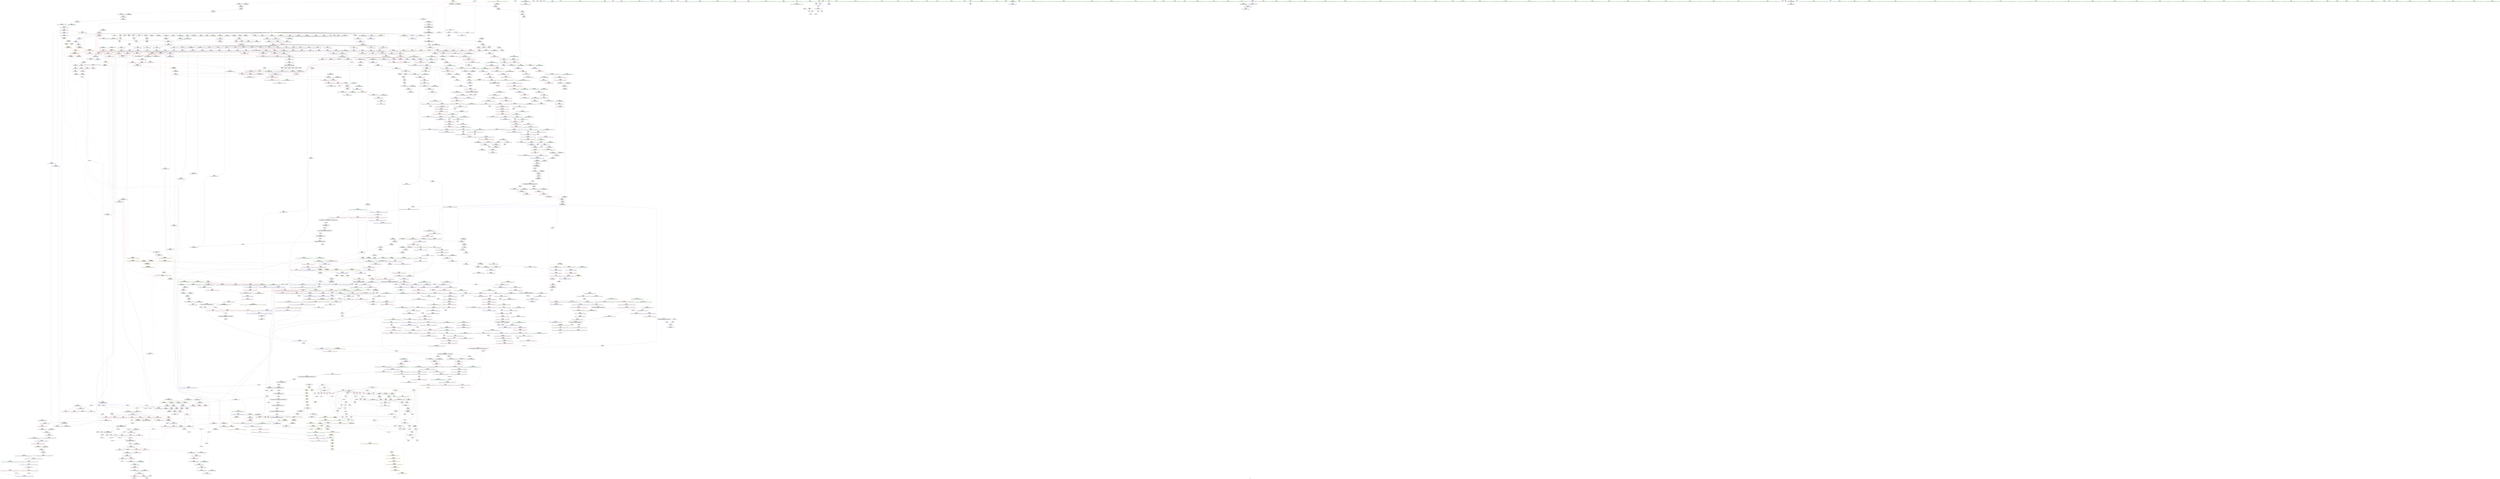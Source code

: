 digraph "SVFG" {
	label="SVFG";

	Node0x558be5e82430 [shape=record,color=grey,label="{NodeID: 0\nNullPtr|{|<s34>100}}"];
	Node0x558be5e82430 -> Node0x558be63b9c60[style=solid];
	Node0x558be5e82430 -> Node0x558be63b9d60[style=solid];
	Node0x558be5e82430 -> Node0x558be63b9e30[style=solid];
	Node0x558be5e82430 -> Node0x558be63b9f00[style=solid];
	Node0x558be5e82430 -> Node0x558be63b9fd0[style=solid];
	Node0x558be5e82430 -> Node0x558be63ba0a0[style=solid];
	Node0x558be5e82430 -> Node0x558be63ba170[style=solid];
	Node0x558be5e82430 -> Node0x558be63ba240[style=solid];
	Node0x558be5e82430 -> Node0x558be63ba310[style=solid];
	Node0x558be5e82430 -> Node0x558be63ba3e0[style=solid];
	Node0x558be5e82430 -> Node0x558be63ba4b0[style=solid];
	Node0x558be5e82430 -> Node0x558be63ba580[style=solid];
	Node0x558be5e82430 -> Node0x558be63ba650[style=solid];
	Node0x558be5e82430 -> Node0x558be63ba720[style=solid];
	Node0x558be5e82430 -> Node0x558be63ba7f0[style=solid];
	Node0x558be5e82430 -> Node0x558be63ba8c0[style=solid];
	Node0x558be5e82430 -> Node0x558be63ba990[style=solid];
	Node0x558be5e82430 -> Node0x558be63baa60[style=solid];
	Node0x558be5e82430 -> Node0x558be63bab30[style=solid];
	Node0x558be5e82430 -> Node0x558be63bac00[style=solid];
	Node0x558be5e82430 -> Node0x558be63bacd0[style=solid];
	Node0x558be5e82430 -> Node0x558be63bada0[style=solid];
	Node0x558be5e82430 -> Node0x558be63bae70[style=solid];
	Node0x558be5e82430 -> Node0x558be63baf40[style=solid];
	Node0x558be5e82430 -> Node0x558be63bb010[style=solid];
	Node0x558be5e82430 -> Node0x558be63bb0e0[style=solid];
	Node0x558be5e82430 -> Node0x558be63e7e10[style=solid];
	Node0x558be5e82430 -> Node0x558be63ea610[style=solid];
	Node0x558be5e82430 -> Node0x558be63ea6e0[style=solid];
	Node0x558be5e82430 -> Node0x558be63ea7b0[style=solid];
	Node0x558be5e82430 -> Node0x558be63ec280[style=solid];
	Node0x558be5e82430 -> Node0x558be5c558e0[style=solid];
	Node0x558be5e82430 -> Node0x558be641e750[style=solid];
	Node0x558be5e82430 -> Node0x558be641fc50[style=solid];
	Node0x558be5e82430:s34 -> Node0x558be651f590[style=solid,color=red];
	Node0x558be63bd5a0 [shape=record,color=red,label="{NodeID: 775\n509\<--506\nthis1\<--this.addr\n_ZNSt12_Vector_baseIiSaIiEE12_Vector_implC2Ev\n}"];
	Node0x558be63bd5a0 -> Node0x558be63bc2f0[style=solid];
	Node0x558be63bd5a0 -> Node0x558be63c8e70[style=solid];
	Node0x558be63bd5a0 -> Node0x558be63c8f40[style=solid];
	Node0x558be63bd5a0 -> Node0x558be63c9010[style=solid];
	Node0x558be650eed0 [shape=record,color=black,label="{NodeID: 2657\n813 = PHI(733, )\n}"];
	Node0x558be650eed0 -> Node0x558be63ec0e0[style=solid];
	Node0x558be63b3e10 [shape=record,color=black,label="{NodeID: 443\n1417\<--1407\n\<--agg.tmp\n_ZSt18uninitialized_copyISt13move_iteratorIPiES1_ET0_T_S4_S3_\n}"];
	Node0x558be63b3e10 -> Node0x558be63cc680[style=solid];
	Node0x558be63f36b0 [shape=record,color=blue,label="{NodeID: 1218\n1980\<--1977\n__p.addr\<--__p\n_ZN9__gnu_cxx13new_allocatorIiE7destroyIiEEvPT_\n}"];
	Node0x558be63a7490 [shape=record,color=green,label="{NodeID: 111\n615\<--616\n__last.addr\<--__last.addr_field_insensitive\n_ZSt8_DestroyIPiEvT_S1_\n}"];
	Node0x558be63a7490 -> Node0x558be63bdf60[style=solid];
	Node0x558be63a7490 -> Node0x558be63eb0a0[style=solid];
	Node0x558be647e9f0 [shape=record,color=yellow,style=double,label="{NodeID: 1993\n84V_1 = ENCHI(MR_84V_0)\npts\{590000 590001 \}\nFun[_ZNKSt6vectorIiSaIiEE12_M_check_lenEmPKc]|{<s0>81|<s1>81|<s2>83|<s3>83|<s4>84|<s5>84|<s6>86|<s7>86}}"];
	Node0x558be647e9f0:s0 -> Node0x558be6462f30[style=dashed,color=red];
	Node0x558be647e9f0:s1 -> Node0x558be6463010[style=dashed,color=red];
	Node0x558be647e9f0:s2 -> Node0x558be6462f30[style=dashed,color=red];
	Node0x558be647e9f0:s3 -> Node0x558be6463010[style=dashed,color=red];
	Node0x558be647e9f0:s4 -> Node0x558be6462f30[style=dashed,color=red];
	Node0x558be647e9f0:s5 -> Node0x558be6463010[style=dashed,color=red];
	Node0x558be647e9f0:s6 -> Node0x558be6462f30[style=dashed,color=red];
	Node0x558be647e9f0:s7 -> Node0x558be6463010[style=dashed,color=red];
	Node0x558be63c2fd0 [shape=record,color=red,label="{NodeID: 886\n1251\<--1250\n\<--\n_ZSt3maxImERKT_S2_S2_\n}"];
	Node0x558be63c2fd0 -> Node0x558be641f050[style=solid];
	Node0x558be6518580 [shape=record,color=black,label="{NodeID: 2768\n1995 = PHI(1762, )\n0th arg _ZN9__gnu_cxx17__normal_iteratorIPKiSt6vectorIiSaIiEEEC2ERKS2_ }"];
	Node0x558be6518580 -> Node0x558be63f3850[style=solid];
	Node0x558be63c9aa0 [shape=record,color=purple,label="{NodeID: 554\n744\<--743\n_M_impl2\<--\n_ZNKSt6vectorIiSaIiEE4sizeEv\n}"];
	Node0x558be63ac4d0 [shape=record,color=green,label="{NodeID: 222\n1401\<--1402\n__last\<--__last_field_insensitive\n_ZSt18uninitialized_copyISt13move_iteratorIPiES1_ET0_T_S4_S3_\n}"];
	Node0x558be63ac4d0 -> Node0x558be63b3d40[style=solid];
	Node0x558be63ac4d0 -> Node0x558be63cc410[style=solid];
	Node0x558be63e8320 [shape=record,color=blue,label="{NodeID: 997\n60\<--121\nexn.slot\<--\nmain\n}"];
	Node0x558be63e8320 -> Node0x558be63d2a70[style=dashed];
	Node0x558be63cf4d0 [shape=record,color=purple,label="{NodeID: 665\n1849\<--1825\ncoerce.dive5\<--agg.tmp\n_ZSt4moveIN9__gnu_cxx17__normal_iteratorIPiSt6vectorIiSaIiEEEES6_ET0_T_S8_S7_\n}"];
	Node0x558be63cf4d0 -> Node0x558be63f2740[style=solid];
	Node0x558be63ba650 [shape=record,color=black,label="{NodeID: 333\n600\<--3\n\<--dummyVal\n_ZNSt12_Vector_baseIiSaIiEED2Ev\n}"];
	Node0x558be63ba650 -> Node0x558be63eae30[style=solid];
	Node0x558be63edd50 [shape=record,color=blue,label="{NodeID: 1108\n1140\<--79\nref.tmp\<--\n_ZNSt27__uninitialized_default_n_1ILb1EE18__uninit_default_nIPimEET_S3_T0_\n|{<s0>94}}"];
	Node0x558be63edd50:s0 -> Node0x558be648b890[style=dashed,color=red];
	Node0x558be635f070 [shape=record,color=green,label="{NodeID: 1\n7\<--1\n__dso_handle\<--dummyObj\nGlob }"];
	Node0x558be646d7b0 [shape=record,color=black,label="{NodeID: 1883\nMR_317V_3 = PHI(MR_317V_4, MR_317V_2, )\npts\{1241 \}\n}"];
	Node0x558be646d7b0 -> Node0x558be63c2af0[style=dashed];
	Node0x558be63bd670 [shape=record,color=red,label="{NodeID: 776\n526\<--523\nthis1\<--this.addr\n_ZNSaIiEC2Ev\n}"];
	Node0x558be63bd670 -> Node0x558be63bc3c0[style=solid];
	Node0x558be650f010 [shape=record,color=black,label="{NodeID: 2658\n817 = PHI(1048, )\n}"];
	Node0x558be650f010 -> Node0x558be63ec1b0[style=solid];
	Node0x558be63b3ee0 [shape=record,color=black,label="{NodeID: 444\n1420\<--1409\n\<--agg.tmp2\n_ZSt18uninitialized_copyISt13move_iteratorIPiES1_ET0_T_S4_S3_\n}"];
	Node0x558be63b3ee0 -> Node0x558be63cc820[style=solid];
	Node0x558be63f3780 [shape=record,color=blue,label="{NodeID: 1219\n1988\<--1987\nthis.addr\<--this\n_ZNK9__gnu_cxx17__normal_iteratorIPKiSt6vectorIiSaIiEEE4baseEv\n}"];
	Node0x558be63f3780 -> Node0x558be63e6a30[style=dashed];
	Node0x558be63a7560 [shape=record,color=green,label="{NodeID: 112\n622\<--623\n_ZNSt12_Destroy_auxILb1EE9__destroyIPiEEvT_S3_\<--_ZNSt12_Destroy_auxILb1EE9__destroyIPiEEvT_S3__field_insensitive\n}"];
	Node0x558be63c30a0 [shape=record,color=red,label="{NodeID: 887\n1267\<--1264\n\<--__a.addr\n_ZNSt16allocator_traitsISaIiEE8max_sizeERKS0_\n}"];
	Node0x558be63c30a0 -> Node0x558be63b3040[style=solid];
	Node0x558be6518690 [shape=record,color=black,label="{NodeID: 2769\n1996 = PHI(1766, )\n1st arg _ZN9__gnu_cxx17__normal_iteratorIPKiSt6vectorIiSaIiEEEC2ERKS2_ }"];
	Node0x558be6518690 -> Node0x558be63f3920[style=solid];
	Node0x558be63c9b70 [shape=record,color=purple,label="{NodeID: 555\n745\<--743\n_M_start\<--\n_ZNKSt6vectorIiSaIiEE4sizeEv\n}"];
	Node0x558be63c9b70 -> Node0x558be63beb90[style=solid];
	Node0x558be63ac5a0 [shape=record,color=green,label="{NodeID: 223\n1403\<--1404\n__result.addr\<--__result.addr_field_insensitive\n_ZSt18uninitialized_copyISt13move_iteratorIPiES1_ET0_T_S4_S3_\n}"];
	Node0x558be63ac5a0 -> Node0x558be63c3b30[style=solid];
	Node0x558be63ac5a0 -> Node0x558be63ef9c0[style=solid];
	Node0x558be63e83f0 [shape=record,color=blue,label="{NodeID: 998\n62\<--123\nehselector.slot\<--\nmain\n}"];
	Node0x558be63e83f0 -> Node0x558be63d2b40[style=dashed];
	Node0x558be63cf5a0 [shape=record,color=purple,label="{NodeID: 666\n1862\<--1825\ncoerce.dive12\<--agg.tmp\n_ZSt4moveIN9__gnu_cxx17__normal_iteratorIPiSt6vectorIiSaIiEEEES6_ET0_T_S8_S7_\n}"];
	Node0x558be63cf5a0 -> Node0x558be63e5ed0[style=solid];
	Node0x558be63ba720 [shape=record,color=black,label="{NodeID: 334\n602\<--3\n\<--dummyVal\n_ZNSt12_Vector_baseIiSaIiEED2Ev\n}"];
	Node0x558be63ba720 -> Node0x558be63eaf00[style=solid];
	Node0x558be63ede20 [shape=record,color=blue,label="{NodeID: 1109\n1155\<--1152\n__first.addr\<--__first\n_ZSt6fill_nIPimiET_S1_T0_RKT1_\n}"];
	Node0x558be63ede20 -> Node0x558be63c1f90[style=dashed];
	Node0x558be63a3e40 [shape=record,color=green,label="{NodeID: 2\n8\<--1\n.str\<--dummyObj\nGlob }"];
	Node0x558be646dcb0 [shape=record,color=black,label="{NodeID: 1884\nMR_22V_3 = PHI(MR_22V_2, MR_22V_1, )\npts\{1331 \}\n|{<s0>125}}"];
	Node0x558be646dcb0:s0 -> Node0x558be64a92c0[style=dashed,color=blue];
	Node0x558be63bd740 [shape=record,color=red,label="{NodeID: 777\n537\<--534\nthis1\<--this.addr\n_ZN9__gnu_cxx13new_allocatorIiEC2Ev\n}"];
	Node0x558be650f150 [shape=record,color=black,label="{NodeID: 2659\n827 = PHI(558, )\n|{<s0>63}}"];
	Node0x558be650f150:s0 -> Node0x558be6520980[style=solid,color=red];
	Node0x558be63b3fb0 [shape=record,color=black,label="{NodeID: 445\n1395\<--1428\n_ZSt18uninitialized_copyISt13move_iteratorIPiES1_ET0_T_S4_S3__ret\<--call\n_ZSt18uninitialized_copyISt13move_iteratorIPiES1_ET0_T_S4_S3_\n|{<s0>106}}"];
	Node0x558be63b3fb0:s0 -> Node0x558be6511410[style=solid,color=blue];
	Node0x558be63f3850 [shape=record,color=blue,label="{NodeID: 1220\n1997\<--1995\nthis.addr\<--this\n_ZN9__gnu_cxx17__normal_iteratorIPKiSt6vectorIiSaIiEEEC2ERKS2_\n}"];
	Node0x558be63f3850 -> Node0x558be63e6b00[style=dashed];
	Node0x558be63a7660 [shape=record,color=green,label="{NodeID: 113\n628\<--629\n.addr\<--.addr_field_insensitive\n_ZNSt12_Destroy_auxILb1EE9__destroyIPiEEvT_S3_\n}"];
	Node0x558be63a7660 -> Node0x558be63eb170[style=solid];
	Node0x558be63c3170 [shape=record,color=red,label="{NodeID: 888\n1278\<--1275\nthis1\<--this.addr\n_ZNKSt12_Vector_baseIiSaIiEE19_M_get_Tp_allocatorEv\n}"];
	Node0x558be63c3170 -> Node0x558be63cbb20[style=solid];
	Node0x558be65187a0 [shape=record,color=black,label="{NodeID: 2770\n397 = PHI(74, 347, 1662, 1662, )\n0th arg _ZNK9__gnu_cxx17__normal_iteratorIPiSt6vectorIiSaIiEEEplEl }"];
	Node0x558be65187a0 -> Node0x558be63e9d20[style=solid];
	Node0x558be63c9c40 [shape=record,color=purple,label="{NodeID: 556\n778\<--777\n_M_impl\<--\n_ZNSt6vectorIiSaIiEE17_M_default_appendEm\n}"];
	Node0x558be63ac670 [shape=record,color=green,label="{NodeID: 224\n1405\<--1406\n__assignable\<--__assignable_field_insensitive\n_ZSt18uninitialized_copyISt13move_iteratorIPiES1_ET0_T_S4_S3_\n}"];
	Node0x558be63ac670 -> Node0x558be63efa90[style=solid];
	Node0x558be63e84c0 [shape=record,color=blue,label="{NodeID: 999\n64\<--79\nans\<--\nmain\n}"];
	Node0x558be63e84c0 -> Node0x558be63d2c10[style=dashed];
	Node0x558be63e84c0 -> Node0x558be63d2ce0[style=dashed];
	Node0x558be63e84c0 -> Node0x558be63e8b40[style=dashed];
	Node0x558be63e84c0 -> Node0x558be6460da0[style=dashed];
	Node0x558be63cf670 [shape=record,color=purple,label="{NodeID: 667\n1844\<--1827\ncoerce.dive4\<--agg.tmp3\n_ZSt4moveIN9__gnu_cxx17__normal_iteratorIPiSt6vectorIiSaIiEEEES6_ET0_T_S8_S7_\n}"];
	Node0x558be63cf670 -> Node0x558be63e5d30[style=solid];
	Node0x558be63ba7f0 [shape=record,color=black,label="{NodeID: 335\n848\<--3\n\<--dummyVal\n_ZNSt6vectorIiSaIiEE17_M_default_appendEm\n}"];
	Node0x558be63edef0 [shape=record,color=blue,label="{NodeID: 1110\n1157\<--1153\n__n.addr\<--__n\n_ZSt6fill_nIPimiET_S1_T0_RKT1_\n}"];
	Node0x558be63edef0 -> Node0x558be63c2060[style=dashed];
	Node0x558be63a3ed0 [shape=record,color=green,label="{NodeID: 3\n10\<--1\n.str.1\<--dummyObj\nGlob }"];
	Node0x558be63bd810 [shape=record,color=red,label="{NodeID: 778\n552\<--543\n\<--__first.addr\n_ZSt8_DestroyIPiiEvT_S1_RSaIT0_E\n|{<s0>46}}"];
	Node0x558be63bd810:s0 -> Node0x558be6517de0[style=solid,color=red];
	Node0x558be650f290 [shape=record,color=black,label="{NodeID: 2660\n843 = PHI(558, )\n|{<s0>65}}"];
	Node0x558be650f290:s0 -> Node0x558be6512f90[style=solid,color=red];
	Node0x558be63b4080 [shape=record,color=black,label="{NodeID: 446\n1457\<--1441\n\<--__first\n_ZNSt20__uninitialized_copyILb1EE13__uninit_copyISt13move_iteratorIPiES3_EET0_T_S6_S5_\n}"];
	Node0x558be63b4080 -> Node0x558be63ccdd0[style=solid];
	Node0x558be63f3920 [shape=record,color=blue,label="{NodeID: 1221\n1999\<--1996\n__i.addr\<--__i\n_ZN9__gnu_cxx17__normal_iteratorIPKiSt6vectorIiSaIiEEEC2ERKS2_\n}"];
	Node0x558be63f3920 -> Node0x558be63e6bd0[style=dashed];
	Node0x558be63acae0 [shape=record,color=green,label="{NodeID: 114\n630\<--631\n.addr1\<--.addr1_field_insensitive\n_ZNSt12_Destroy_auxILb1EE9__destroyIPiEEvT_S3_\n}"];
	Node0x558be63acae0 -> Node0x558be63eb240[style=solid];
	Node0x558be63c3240 [shape=record,color=red,label="{NodeID: 889\n1287\<--1284\nthis1\<--this.addr\n_ZNK9__gnu_cxx13new_allocatorIiE8max_sizeEv\n}"];
	Node0x558be6518a00 [shape=record,color=black,label="{NodeID: 2771\n398 = PHI(192, 363, 1683, 1683, )\n1st arg _ZNK9__gnu_cxx17__normal_iteratorIPiSt6vectorIiSaIiEEEplEl }"];
	Node0x558be6518a00 -> Node0x558be63e9df0[style=solid];
	Node0x558be63c9d10 [shape=record,color=purple,label="{NodeID: 557\n779\<--777\n_M_end_of_storage\<--\n_ZNSt6vectorIiSaIiEE17_M_default_appendEm\n}"];
	Node0x558be63c9d10 -> Node0x558be63c0250[style=solid];
	Node0x558be63ac740 [shape=record,color=green,label="{NodeID: 225\n1407\<--1408\nagg.tmp\<--agg.tmp_field_insensitive\n_ZSt18uninitialized_copyISt13move_iteratorIPiES1_ET0_T_S4_S3_\n}"];
	Node0x558be63ac740 -> Node0x558be63b3e10[style=solid];
	Node0x558be63ac740 -> Node0x558be63cc4e0[style=solid];
	Node0x558be63e8590 [shape=record,color=blue,label="{NodeID: 1000\n66\<--136\nx\<--\nmain\n}"];
	Node0x558be63e8590 -> Node0x558be646f0b0[style=dashed];
	Node0x558be63cf740 [shape=record,color=purple,label="{NodeID: 668\n1857\<--1829\ncoerce.dive10\<--agg.tmp6\n_ZSt4moveIN9__gnu_cxx17__normal_iteratorIPiSt6vectorIiSaIiEEEES6_ET0_T_S8_S7_\n}"];
	Node0x558be63cf740 -> Node0x558be63f28e0[style=solid];
	Node0x558be63ba8c0 [shape=record,color=black,label="{NodeID: 336\n849\<--3\n\<--dummyVal\n_ZNSt6vectorIiSaIiEE17_M_default_appendEm\n}"];
	Node0x558be63ba8c0 -> Node0x558be63ec420[style=solid];
	Node0x558be63edfc0 [shape=record,color=blue,label="{NodeID: 1111\n1159\<--1154\n__value.addr\<--__value\n_ZSt6fill_nIPimiET_S1_T0_RKT1_\n}"];
	Node0x558be63edfc0 -> Node0x558be63c2130[style=dashed];
	Node0x558be63a4180 [shape=record,color=green,label="{NodeID: 4\n12\<--1\n.str.2\<--dummyObj\nGlob }"];
	Node0x558be63bd8e0 [shape=record,color=red,label="{NodeID: 779\n553\<--545\n\<--__last.addr\n_ZSt8_DestroyIPiiEvT_S1_RSaIT0_E\n|{<s0>46}}"];
	Node0x558be63bd8e0:s0 -> Node0x558be6517ef0[style=solid,color=red];
	Node0x558be650f3d0 [shape=record,color=black,label="{NodeID: 2661\n855 = PHI()\n}"];
	Node0x558be63b4150 [shape=record,color=black,label="{NodeID: 447\n1460\<--1443\n\<--__last\n_ZNSt20__uninitialized_copyILb1EE13__uninit_copyISt13move_iteratorIPiES3_EET0_T_S6_S5_\n}"];
	Node0x558be63b4150 -> Node0x558be63ccf70[style=solid];
	Node0x558be63f39f0 [shape=record,color=blue,label="{NodeID: 1222\n2004\<--2006\n_M_current\<--\n_ZN9__gnu_cxx17__normal_iteratorIPKiSt6vectorIiSaIiEEEC2ERKS2_\n|{<s0>138}}"];
	Node0x558be63f39f0:s0 -> Node0x558be64a9420[style=dashed,color=blue];
	Node0x558be63acb70 [shape=record,color=green,label="{NodeID: 115\n639\<--640\nthis.addr\<--this.addr_field_insensitive\n_ZNSt12_Vector_baseIiSaIiEE13_M_deallocateEPim\n}"];
	Node0x558be63acb70 -> Node0x558be63be030[style=solid];
	Node0x558be63acb70 -> Node0x558be63eb310[style=solid];
	Node0x558be63c3310 [shape=record,color=red,label="{NodeID: 890\n1299\<--1293\n\<--__a.addr\n_ZNSt16allocator_traitsISaIiEE8allocateERS0_m\n}"];
	Node0x558be63c3310 -> Node0x558be63b3450[style=solid];
	Node0x558be651c200 [shape=record,color=black,label="{NodeID: 2772\n83 = PHI()\n}"];
	Node0x558be63c9de0 [shape=record,color=purple,label="{NodeID: 558\n782\<--781\n_M_impl2\<--\n_ZNSt6vectorIiSaIiEE17_M_default_appendEm\n}"];
	Node0x558be63ac810 [shape=record,color=green,label="{NodeID: 226\n1409\<--1410\nagg.tmp2\<--agg.tmp2_field_insensitive\n_ZSt18uninitialized_copyISt13move_iteratorIPiES1_ET0_T_S4_S3_\n}"];
	Node0x558be63ac810 -> Node0x558be63b3ee0[style=solid];
	Node0x558be63ac810 -> Node0x558be63cc5b0[style=solid];
	Node0x558be63e8660 [shape=record,color=blue,label="{NodeID: 1001\n52\<--79\ni\<--\nmain\n}"];
	Node0x558be63e8660 -> Node0x558be63d23f0[style=dashed];
	Node0x558be63e8660 -> Node0x558be63d24c0[style=dashed];
	Node0x558be63e8660 -> Node0x558be63d2590[style=dashed];
	Node0x558be63e8660 -> Node0x558be63d2f50[style=dashed];
	Node0x558be63e8660 -> Node0x558be63e8800[style=dashed];
	Node0x558be63e8660 -> Node0x558be63e88d0[style=dashed];
	Node0x558be63cf810 [shape=record,color=purple,label="{NodeID: 669\n1864\<--1829\ncoerce.dive13\<--agg.tmp6\n_ZSt4moveIN9__gnu_cxx17__normal_iteratorIPiSt6vectorIiSaIiEEEES6_ET0_T_S8_S7_\n}"];
	Node0x558be63cf810 -> Node0x558be63e5fa0[style=solid];
	Node0x558be63ba990 [shape=record,color=black,label="{NodeID: 337\n851\<--3\n\<--dummyVal\n_ZNSt6vectorIiSaIiEE17_M_default_appendEm\n}"];
	Node0x558be63ba990 -> Node0x558be63ec4f0[style=solid];
	Node0x558be63ee090 [shape=record,color=blue,label="{NodeID: 1112\n1178\<--1175\n__first.addr\<--__first\n_ZSt10__fill_n_aIPimiEN9__gnu_cxx11__enable_ifIXsr11__is_scalarIT1_EE7__valueET_E6__typeES4_T0_RKS3_\n}"];
	Node0x558be63ee090 -> Node0x558be64763e0[style=dashed];
	Node0x558be63a4210 [shape=record,color=green,label="{NodeID: 5\n15\<--1\n\<--dummyObj\nCan only get source location for instruction, argument, global var or function.}"];
	Node0x558be63bd9b0 [shape=record,color=red,label="{NodeID: 780\n563\<--560\nthis1\<--this.addr\n_ZNSt12_Vector_baseIiSaIiEE19_M_get_Tp_allocatorEv\n}"];
	Node0x558be63bd9b0 -> Node0x558be63c90e0[style=solid];
	Node0x558be650f4a0 [shape=record,color=black,label="{NodeID: 2662\n864 = PHI(558, )\n|{<s0>68}}"];
	Node0x558be650f4a0:s0 -> Node0x558be6516140[style=solid,color=red];
	Node0x558be63b4220 [shape=record,color=black,label="{NodeID: 448\n1456\<--1447\n\<--agg.tmp\n_ZNSt20__uninitialized_copyILb1EE13__uninit_copyISt13move_iteratorIPiES3_EET0_T_S6_S5_\n}"];
	Node0x558be63b4220 -> Node0x558be63ccd00[style=solid];
	Node0x558be63acc40 [shape=record,color=green,label="{NodeID: 116\n641\<--642\n__p.addr\<--__p.addr_field_insensitive\n_ZNSt12_Vector_baseIiSaIiEE13_M_deallocateEPim\n}"];
	Node0x558be63acc40 -> Node0x558be63be100[style=solid];
	Node0x558be63acc40 -> Node0x558be63be1d0[style=solid];
	Node0x558be63acc40 -> Node0x558be63eb3e0[style=solid];
	Node0x558be63c33e0 [shape=record,color=red,label="{NodeID: 891\n1301\<--1295\n\<--__n.addr\n_ZNSt16allocator_traitsISaIiEE8allocateERS0_m\n|{<s0>100}}"];
	Node0x558be63c33e0:s0 -> Node0x558be651f480[style=solid,color=red];
	Node0x558be651c300 [shape=record,color=black,label="{NodeID: 2773\n216 = PHI()\n}"];
	Node0x558be63c9eb0 [shape=record,color=purple,label="{NodeID: 559\n783\<--781\n_M_finish\<--\n_ZNSt6vectorIiSaIiEE17_M_default_appendEm\n}"];
	Node0x558be63c9eb0 -> Node0x558be63c0320[style=solid];
	Node0x558be63ac8e0 [shape=record,color=green,label="{NodeID: 227\n1429\<--1430\n_ZNSt20__uninitialized_copyILb1EE13__uninit_copyISt13move_iteratorIPiES3_EET0_T_S6_S5_\<--_ZNSt20__uninitialized_copyILb1EE13__uninit_copyISt13move_iteratorIPiES3_EET0_T_S6_S5__field_insensitive\n}"];
	Node0x558be63e8730 [shape=record,color=blue,label="{NodeID: 1002\n66\<--150\nx\<--\nmain\n}"];
	Node0x558be63e8730 -> Node0x558be646f0b0[style=dashed];
	Node0x558be63cf8e0 [shape=record,color=purple,label="{NodeID: 670\n1854\<--1831\ncoerce.dive8\<--agg.tmp7\n_ZSt4moveIN9__gnu_cxx17__normal_iteratorIPiSt6vectorIiSaIiEEEES6_ET0_T_S8_S7_\n}"];
	Node0x558be63cf8e0 -> Node0x558be63e5e00[style=solid];
	Node0x558be63baa60 [shape=record,color=black,label="{NodeID: 338\n867\<--3\n\<--dummyVal\n_ZNSt6vectorIiSaIiEE17_M_default_appendEm\n}"];
	Node0x558be63ee160 [shape=record,color=blue,label="{NodeID: 1113\n1180\<--1176\n__n.addr\<--__n\n_ZSt10__fill_n_aIPimiEN9__gnu_cxx11__enable_ifIXsr11__is_scalarIT1_EE7__valueET_E6__typeES4_T0_RKS3_\n}"];
	Node0x558be63ee160 -> Node0x558be63c2470[style=dashed];
	Node0x558be63a42a0 [shape=record,color=green,label="{NodeID: 6\n79\<--1\n\<--dummyObj\nCan only get source location for instruction, argument, global var or function.}"];
	Node0x558be646f0b0 [shape=record,color=black,label="{NodeID: 1888\nMR_18V_5 = PHI(MR_18V_6, MR_18V_4, )\npts\{67 \}\n|{|<s6>12}}"];
	Node0x558be646f0b0 -> Node0x558be63d2db0[style=dashed];
	Node0x558be646f0b0 -> Node0x558be63d2f50[style=dashed];
	Node0x558be646f0b0 -> Node0x558be63d30f0[style=dashed];
	Node0x558be646f0b0 -> Node0x558be63e8590[style=dashed];
	Node0x558be646f0b0 -> Node0x558be63e8730[style=dashed];
	Node0x558be646f0b0 -> Node0x558be64612a0[style=dashed];
	Node0x558be646f0b0:s6 -> Node0x558be6488fd0[style=dashed,color=red];
	Node0x558be63bda80 [shape=record,color=red,label="{NodeID: 781\n576\<--569\nthis1\<--this.addr\n_ZNSt12_Vector_baseIiSaIiEED2Ev\n|{|<s8>47}}"];
	Node0x558be63bda80 -> Node0x558be63c91b0[style=solid];
	Node0x558be63bda80 -> Node0x558be63c9280[style=solid];
	Node0x558be63bda80 -> Node0x558be63c9350[style=solid];
	Node0x558be63bda80 -> Node0x558be63c9420[style=solid];
	Node0x558be63bda80 -> Node0x558be63c94f0[style=solid];
	Node0x558be63bda80 -> Node0x558be63c95c0[style=solid];
	Node0x558be63bda80 -> Node0x558be63c9690[style=solid];
	Node0x558be63bda80 -> Node0x558be63c9760[style=solid];
	Node0x558be63bda80:s8 -> Node0x558be651fa30[style=solid,color=red];
	Node0x558be650f610 [shape=record,color=black,label="{NodeID: 2663\n892 = PHI(558, )\n|{<s0>73}}"];
	Node0x558be650f610:s0 -> Node0x558be6516140[style=solid,color=red];
	Node0x558be63b42f0 [shape=record,color=black,label="{NodeID: 449\n1459\<--1449\n\<--agg.tmp2\n_ZNSt20__uninitialized_copyILb1EE13__uninit_copyISt13move_iteratorIPiES3_EET0_T_S6_S5_\n}"];
	Node0x558be63b42f0 -> Node0x558be63ccea0[style=solid];
	Node0x558be63acd10 [shape=record,color=green,label="{NodeID: 117\n643\<--644\n__n.addr\<--__n.addr_field_insensitive\n_ZNSt12_Vector_baseIiSaIiEE13_M_deallocateEPim\n}"];
	Node0x558be63acd10 -> Node0x558be63be2a0[style=solid];
	Node0x558be63acd10 -> Node0x558be63eb4b0[style=solid];
	Node0x558be6461b00 [shape=record,color=yellow,style=double,label="{NodeID: 1999\n22V_1 = ENCHI(MR_22V_0)\npts\{1331 \}\nFun[_ZNSt6vectorIiSaIiEE5eraseEN9__gnu_cxx17__normal_iteratorIPKiS1_EE]|{<s0>32}}"];
	Node0x558be6461b00:s0 -> Node0x558be64632e0[style=dashed,color=red];
	Node0x558be63c34b0 [shape=record,color=red,label="{NodeID: 892\n1319\<--1310\nthis1\<--this.addr\n_ZN9__gnu_cxx13new_allocatorIiE8allocateEmPKv\n|{<s0>101}}"];
	Node0x558be63c34b0:s0 -> Node0x558be65219b0[style=solid,color=red];
	Node0x558be651c400 [shape=record,color=black,label="{NodeID: 2774\n96 = PHI()\n}"];
	Node0x558be63c9f80 [shape=record,color=purple,label="{NodeID: 560\n793\<--792\n_M_impl5\<--\n_ZNSt6vectorIiSaIiEE17_M_default_appendEm\n}"];
	Node0x558be63ac9e0 [shape=record,color=green,label="{NodeID: 228\n1441\<--1442\n__first\<--__first_field_insensitive\n_ZNSt20__uninitialized_copyILb1EE13__uninit_copyISt13move_iteratorIPiES3_EET0_T_S6_S5_\n}"];
	Node0x558be63ac9e0 -> Node0x558be63b4080[style=solid];
	Node0x558be63ac9e0 -> Node0x558be63cc9c0[style=solid];
	Node0x558be63e8800 [shape=record,color=blue,label="{NodeID: 1003\n52\<--154\ni\<--inc20\nmain\n}"];
	Node0x558be63e8800 -> Node0x558be63d23f0[style=dashed];
	Node0x558be63e8800 -> Node0x558be63d24c0[style=dashed];
	Node0x558be63e8800 -> Node0x558be63d2590[style=dashed];
	Node0x558be63e8800 -> Node0x558be63d2f50[style=dashed];
	Node0x558be63e8800 -> Node0x558be63e8800[style=dashed];
	Node0x558be63e8800 -> Node0x558be63e88d0[style=dashed];
	Node0x558be63cf9b0 [shape=record,color=purple,label="{NodeID: 671\n1866\<--1833\ncoerce.dive14\<--agg.tmp11\n_ZSt4moveIN9__gnu_cxx17__normal_iteratorIPiSt6vectorIiSaIiEEEES6_ET0_T_S8_S7_\n}"];
	Node0x558be63cf9b0 -> Node0x558be63e6070[style=solid];
	Node0x558be63bab30 [shape=record,color=black,label="{NodeID: 339\n868\<--3\n\<--dummyVal\n_ZNSt6vectorIiSaIiEE17_M_default_appendEm\n}"];
	Node0x558be63bab30 -> Node0x558be63ec5c0[style=solid];
	Node0x558be63ee230 [shape=record,color=blue,label="{NodeID: 1114\n1182\<--1177\n__value.addr\<--__value\n_ZSt10__fill_n_aIPimiEN9__gnu_cxx11__enable_ifIXsr11__is_scalarIT1_EE7__valueET_E6__typeES4_T0_RKS3_\n}"];
	Node0x558be63ee230 -> Node0x558be63c2540[style=dashed];
	Node0x558be63a4330 [shape=record,color=green,label="{NodeID: 7\n81\<--1\n\<--dummyObj\nCan only get source location for instruction, argument, global var or function.}"];
	Node0x558be646f5b0 [shape=record,color=black,label="{NodeID: 1889\nMR_26V_3 = PHI(MR_26V_5, MR_26V_2, )\npts\{590001 \}\n|{<s0>6|<s1>6}}"];
	Node0x558be646f5b0:s0 -> Node0x558be646b9b0[style=dashed,color=blue];
	Node0x558be646f5b0:s1 -> Node0x558be64722e0[style=dashed,color=blue];
	Node0x558be63bdb50 [shape=record,color=red,label="{NodeID: 782\n607\<--571\nexn\<--exn.slot\n_ZNSt12_Vector_baseIiSaIiEED2Ev\n|{<s0>50}}"];
	Node0x558be63bdb50:s0 -> Node0x558be6515090[style=solid,color=red];
	Node0x558be650f750 [shape=record,color=black,label="{NodeID: 2664\n963 = PHI(558, )\n|{<s0>77}}"];
	Node0x558be650f750:s0 -> Node0x558be6516140[style=solid,color=red];
	Node0x558be63b43c0 [shape=record,color=black,label="{NodeID: 450\n1437\<--1467\n_ZNSt20__uninitialized_copyILb1EE13__uninit_copyISt13move_iteratorIPiES3_EET0_T_S6_S5__ret\<--call\n_ZNSt20__uninitialized_copyILb1EE13__uninit_copyISt13move_iteratorIPiES3_EET0_T_S6_S5_\n|{<s0>110}}"];
	Node0x558be63b43c0:s0 -> Node0x558be6511550[style=solid,color=blue];
	Node0x558be63acde0 [shape=record,color=green,label="{NodeID: 118\n657\<--658\n_ZNSt16allocator_traitsISaIiEE10deallocateERS0_Pim\<--_ZNSt16allocator_traitsISaIiEE10deallocateERS0_Pim_field_insensitive\n}"];
	Node0x558be6461be0 [shape=record,color=yellow,style=double,label="{NodeID: 2000\n24V_1 = ENCHI(MR_24V_0)\npts\{590000 \}\nFun[_ZNSt6vectorIiSaIiEE5eraseEN9__gnu_cxx17__normal_iteratorIPKiS1_EE]|{<s0>28|<s1>29|<s2>32}}"];
	Node0x558be6461be0:s0 -> Node0x558be6483400[style=dashed,color=red];
	Node0x558be6461be0:s1 -> Node0x558be647b6a0[style=dashed,color=red];
	Node0x558be6461be0:s2 -> Node0x558be64634d0[style=dashed,color=red];
	Node0x558be63c3580 [shape=record,color=red,label="{NodeID: 893\n1320\<--1312\n\<--__n.addr\n_ZN9__gnu_cxx13new_allocatorIiE8allocateEmPKv\n}"];
	Node0x558be63c3580 -> Node0x558be641e8d0[style=solid];
	Node0x558be651c500 [shape=record,color=black,label="{NodeID: 2775\n110 = PHI(294, )\n}"];
	Node0x558be63ca050 [shape=record,color=purple,label="{NodeID: 561\n794\<--792\n_M_finish6\<--\n_ZNSt6vectorIiSaIiEE17_M_default_appendEm\n}"];
	Node0x558be63ca050 -> Node0x558be63c03f0[style=solid];
	Node0x558be63b4e40 [shape=record,color=green,label="{NodeID: 229\n1443\<--1444\n__last\<--__last_field_insensitive\n_ZNSt20__uninitialized_copyILb1EE13__uninit_copyISt13move_iteratorIPiES3_EET0_T_S6_S5_\n}"];
	Node0x558be63b4e40 -> Node0x558be63b4150[style=solid];
	Node0x558be63b4e40 -> Node0x558be63cca90[style=solid];
	Node0x558be63e88d0 [shape=record,color=blue,label="{NodeID: 1004\n52\<--79\ni\<--\nmain\n}"];
	Node0x558be63e88d0 -> Node0x558be6466eb0[style=dashed];
	Node0x558be63cfa80 [shape=record,color=purple,label="{NodeID: 672\n2049\<--1841\noffset_0\<--\n}"];
	Node0x558be63cfa80 -> Node0x558be63f2670[style=solid];
	Node0x558be63bac00 [shape=record,color=black,label="{NodeID: 340\n870\<--3\n\<--dummyVal\n_ZNSt6vectorIiSaIiEE17_M_default_appendEm\n}"];
	Node0x558be63bac00 -> Node0x558be63ec690[style=solid];
	Node0x558be63ee300 [shape=record,color=blue,label="{NodeID: 1115\n1184\<--1192\n__tmp\<--\n_ZSt10__fill_n_aIPimiEN9__gnu_cxx11__enable_ifIXsr11__is_scalarIT1_EE7__valueET_E6__typeES4_T0_RKS3_\n}"];
	Node0x558be63ee300 -> Node0x558be63c2610[style=dashed];
	Node0x558be63a4b70 [shape=record,color=green,label="{NodeID: 8\n135\<--1\n\<--dummyObj\nCan only get source location for instruction, argument, global var or function.|{<s0>10}}"];
	Node0x558be63a4b70:s0 -> Node0x558be651dbe0[style=solid,color=red];
	Node0x558be646fab0 [shape=record,color=black,label="{NodeID: 1890\nMR_48V_3 = PHI(MR_48V_1, MR_48V_2, )\npts\{1331 590002 \}\n|{<s0>6|<s1>6}}"];
	Node0x558be646fab0:s0 -> Node0x558be6471de0[style=dashed,color=blue];
	Node0x558be646fab0:s1 -> Node0x558be64a6d30[style=dashed,color=blue];
	Node0x558be63bdc20 [shape=record,color=red,label="{NodeID: 783\n579\<--578\n\<--_M_start\n_ZNSt12_Vector_baseIiSaIiEED2Ev\n|{<s0>47}}"];
	Node0x558be63bdc20:s0 -> Node0x558be651fd10[style=solid,color=red];
	Node0x558be650f890 [shape=record,color=black,label="{NodeID: 2665\n990 = PHI(1114, )\n}"];
	Node0x558be650f890 -> Node0x558be63b25b0[style=solid];
	Node0x558be63b4490 [shape=record,color=black,label="{NodeID: 451\n1491\<--1475\n\<--__first\n_ZSt4copyISt13move_iteratorIPiES1_ET0_T_S4_S3_\n}"];
	Node0x558be63b4490 -> Node0x558be63cd450[style=solid];
	Node0x558be63acee0 [shape=record,color=green,label="{NodeID: 119\n663\<--664\nthis.addr\<--this.addr_field_insensitive\n_ZNSt12_Vector_baseIiSaIiEE12_Vector_implD2Ev\n}"];
	Node0x558be63acee0 -> Node0x558be63be370[style=solid];
	Node0x558be63acee0 -> Node0x558be63eb580[style=solid];
	Node0x558be6461cc0 [shape=record,color=yellow,style=double,label="{NodeID: 2001\n26V_1 = ENCHI(MR_26V_0)\npts\{590001 \}\nFun[_ZNSt6vectorIiSaIiEE5eraseEN9__gnu_cxx17__normal_iteratorIPKiS1_EE]|{<s0>28|<s1>32}}"];
	Node0x558be6461cc0:s0 -> Node0x558be6483400[style=dashed,color=red];
	Node0x558be6461cc0:s1 -> Node0x558be64635b0[style=dashed,color=red];
	Node0x558be63c3650 [shape=record,color=red,label="{NodeID: 894\n1328\<--1312\n\<--__n.addr\n_ZN9__gnu_cxx13new_allocatorIiE8allocateEmPKv\n}"];
	Node0x558be63c3650 -> Node0x558be641cad0[style=solid];
	Node0x558be651c730 [shape=record,color=black,label="{NodeID: 2776\n114 = PHI()\n}"];
	Node0x558be63ca120 [shape=record,color=purple,label="{NodeID: 562\n803\<--802\n_M_impl8\<--\n_ZNSt6vectorIiSaIiEE17_M_default_appendEm\n}"];
	Node0x558be63b4f10 [shape=record,color=green,label="{NodeID: 230\n1445\<--1446\n__result.addr\<--__result.addr_field_insensitive\n_ZNSt20__uninitialized_copyILb1EE13__uninit_copyISt13move_iteratorIPiES3_EET0_T_S6_S5_\n}"];
	Node0x558be63b4f10 -> Node0x558be63c3da0[style=solid];
	Node0x558be63b4f10 -> Node0x558be63efea0[style=solid];
	Node0x558be63e89a0 [shape=record,color=blue,label="{NodeID: 1005\n52\<--173\ni\<--inc29\nmain\n}"];
	Node0x558be63e89a0 -> Node0x558be6466eb0[style=dashed];
	Node0x558be63cfb50 [shape=record,color=purple,label="{NodeID: 673\n2050\<--1842\noffset_0\<--\n}"];
	Node0x558be63cfb50 -> Node0x558be63e7660[style=solid];
	Node0x558be63bacd0 [shape=record,color=black,label="{NodeID: 341\n938\<--3\nlpad.val\<--dummyVal\n_ZNSt6vectorIiSaIiEE17_M_default_appendEm\n}"];
	Node0x558be63ee3d0 [shape=record,color=blue,label="{NodeID: 1116\n1186\<--1194\n__niter\<--\n_ZSt10__fill_n_aIPimiEN9__gnu_cxx11__enable_ifIXsr11__is_scalarIT1_EE7__valueET_E6__typeES4_T0_RKS3_\n}"];
	Node0x558be63ee3d0 -> Node0x558be64768e0[style=dashed];
	Node0x558be63a4c00 [shape=record,color=green,label="{NodeID: 9\n210\<--1\n\<--dummyObj\nCan only get source location for instruction, argument, global var or function.}"];
	Node0x558be646ffe0 [shape=record,color=black,label="{NodeID: 1891\nMR_24V_3 = PHI(MR_24V_1, MR_24V_2, )\npts\{590000 \}\n|{<s0>6}}"];
	Node0x558be646ffe0:s0 -> Node0x558be64a6b70[style=dashed,color=blue];
	Node0x558be63bdcf0 [shape=record,color=red,label="{NodeID: 784\n582\<--581\n\<--_M_end_of_storage\n_ZNSt12_Vector_baseIiSaIiEED2Ev\n}"];
	Node0x558be63bdcf0 -> Node0x558be63bc630[style=solid];
	Node0x558be650f9d0 [shape=record,color=black,label="{NodeID: 2666\n1012 = PHI(1221, )\n}"];
	Node0x558be650f9d0 -> Node0x558be641d550[style=solid];
	Node0x558be63b4560 [shape=record,color=black,label="{NodeID: 452\n1499\<--1477\n\<--__last\n_ZSt4copyISt13move_iteratorIPiES1_ET0_T_S4_S3_\n}"];
	Node0x558be63b4560 -> Node0x558be63cd5f0[style=solid];
	Node0x558be63acfb0 [shape=record,color=green,label="{NodeID: 120\n669\<--670\n_ZNSaIiED2Ev\<--_ZNSaIiED2Ev_field_insensitive\n}"];
	Node0x558be63c3720 [shape=record,color=red,label="{NodeID: 895\n1372\<--1348\n\<--__result.addr\n_ZSt22__uninitialized_copy_aISt13move_iteratorIPiES1_iET0_T_S4_S3_RSaIT1_E\n|{<s0>106}}"];
	Node0x558be63c3720:s0 -> Node0x558be6521870[style=solid,color=red];
	Node0x558be651c800 [shape=record,color=black,label="{NodeID: 2777\n26 = PHI()\n}"];
	Node0x558be63ca1f0 [shape=record,color=purple,label="{NodeID: 563\n804\<--802\n_M_finish9\<--\n_ZNSt6vectorIiSaIiEE17_M_default_appendEm\n}"];
	Node0x558be63ca1f0 -> Node0x558be63ebf40[style=solid];
	Node0x558be63b4fe0 [shape=record,color=green,label="{NodeID: 231\n1447\<--1448\nagg.tmp\<--agg.tmp_field_insensitive\n_ZNSt20__uninitialized_copyILb1EE13__uninit_copyISt13move_iteratorIPiES3_EET0_T_S6_S5_\n}"];
	Node0x558be63b4fe0 -> Node0x558be63b4220[style=solid];
	Node0x558be63b4fe0 -> Node0x558be63ccb60[style=solid];
	Node0x558be63e8a70 [shape=record,color=blue,label="{NodeID: 1006\n68\<--179\nref.tmp\<--sub31\nmain\n|{|<s4>14}}"];
	Node0x558be63e8a70 -> Node0x558be63d2f50[style=dashed];
	Node0x558be63e8a70 -> Node0x558be63d30f0[style=dashed];
	Node0x558be63e8a70 -> Node0x558be63e8a70[style=dashed];
	Node0x558be63e8a70 -> Node0x558be64617a0[style=dashed];
	Node0x558be63e8a70:s4 -> Node0x558be64890b0[style=dashed,color=red];
	Node0x558be63cfc20 [shape=record,color=purple,label="{NodeID: 674\n2052\<--1851\noffset_0\<--\n}"];
	Node0x558be63cfc20 -> Node0x558be63f2810[style=solid];
	Node0x558be63bada0 [shape=record,color=black,label="{NodeID: 342\n939\<--3\nlpad.val56\<--dummyVal\n_ZNSt6vectorIiSaIiEE17_M_default_appendEm\n}"];
	Node0x558be63ee4a0 [shape=record,color=blue,label="{NodeID: 1117\n1201\<--1200\n\<--\n_ZSt10__fill_n_aIPimiEN9__gnu_cxx11__enable_ifIXsr11__is_scalarIT1_EE7__valueET_E6__typeES4_T0_RKS3_\n}"];
	Node0x558be63ee4a0 -> Node0x558be6476de0[style=dashed];
	Node0x558be63a4cc0 [shape=record,color=green,label="{NodeID: 10\n590\<--1\n\<--dummyObj\nCan only get source location for instruction, argument, global var or function.}"];
	Node0x558be63bddc0 [shape=record,color=red,label="{NodeID: 785\n585\<--584\n\<--_M_start4\n_ZNSt12_Vector_baseIiSaIiEED2Ev\n}"];
	Node0x558be63bddc0 -> Node0x558be63bc700[style=solid];
	Node0x558be650fb10 [shape=record,color=black,label="{NodeID: 2667\n1015 = PHI(733, )\n}"];
	Node0x558be650fb10 -> Node0x558be641d550[style=solid];
	Node0x558be63b4630 [shape=record,color=black,label="{NodeID: 453\n1490\<--1481\n\<--agg.tmp\n_ZSt4copyISt13move_iteratorIPiES1_ET0_T_S4_S3_\n}"];
	Node0x558be63b4630 -> Node0x558be63cd380[style=solid];
	Node0x558be63ad0b0 [shape=record,color=green,label="{NodeID: 121\n676\<--677\n__a.addr\<--__a.addr_field_insensitive\n_ZNSt16allocator_traitsISaIiEE10deallocateERS0_Pim\n}"];
	Node0x558be63ad0b0 -> Node0x558be63be440[style=solid];
	Node0x558be63ad0b0 -> Node0x558be63eb650[style=solid];
	Node0x558be63c37f0 [shape=record,color=red,label="{NodeID: 896\n1374\<--1373\n\<--coerce.dive3\n_ZSt22__uninitialized_copy_aISt13move_iteratorIPiES1_iET0_T_S4_S3_RSaIT1_E\n|{<s0>106}}"];
	Node0x558be63c37f0:s0 -> Node0x558be65215f0[style=solid,color=red];
	Node0x558be651c8d0 [shape=record,color=black,label="{NodeID: 2778\n844 = PHI(1071, )\n}"];
	Node0x558be63ca2c0 [shape=record,color=purple,label="{NodeID: 564\n834\<--833\n_M_impl16\<--\n_ZNSt6vectorIiSaIiEE17_M_default_appendEm\n}"];
	Node0x558be63b50b0 [shape=record,color=green,label="{NodeID: 232\n1449\<--1450\nagg.tmp2\<--agg.tmp2_field_insensitive\n_ZNSt20__uninitialized_copyILb1EE13__uninit_copyISt13move_iteratorIPiES3_EET0_T_S6_S5_\n}"];
	Node0x558be63b50b0 -> Node0x558be63b42f0[style=solid];
	Node0x558be63b50b0 -> Node0x558be63ccc30[style=solid];
	Node0x558be63e8b40 [shape=record,color=blue,label="{NodeID: 1007\n64\<--184\nans\<--add\nmain\n}"];
	Node0x558be63e8b40 -> Node0x558be63d2c10[style=dashed];
	Node0x558be63e8b40 -> Node0x558be63d2ce0[style=dashed];
	Node0x558be63e8b40 -> Node0x558be63e8b40[style=dashed];
	Node0x558be63e8b40 -> Node0x558be6460da0[style=dashed];
	Node0x558be63cfcf0 [shape=record,color=purple,label="{NodeID: 675\n2053\<--1852\noffset_0\<--\n}"];
	Node0x558be63cfcf0 -> Node0x558be63e7730[style=solid];
	Node0x558be63bae70 [shape=record,color=black,label="{NodeID: 343\n941\<--3\n\<--dummyVal\n_ZNSt6vectorIiSaIiEE17_M_default_appendEm\n}"];
	Node0x558be63ee570 [shape=record,color=blue,label="{NodeID: 1118\n1186\<--1205\n__niter\<--dec\n_ZSt10__fill_n_aIPimiEN9__gnu_cxx11__enable_ifIXsr11__is_scalarIT1_EE7__valueET_E6__typeES4_T0_RKS3_\n}"];
	Node0x558be63ee570 -> Node0x558be64768e0[style=dashed];
	Node0x558be63a4dc0 [shape=record,color=green,label="{NodeID: 11\n1126\<--1\n\<--dummyObj\nCan only get source location for instruction, argument, global var or function.}"];
	Node0x558be63bde90 [shape=record,color=red,label="{NodeID: 786\n619\<--613\n\<--__first.addr\n_ZSt8_DestroyIPiEvT_S1_\n|{<s0>51}}"];
	Node0x558be63bde90:s0 -> Node0x558be6516880[style=solid,color=red];
	Node0x558be650fc50 [shape=record,color=black,label="{NodeID: 2668\n1025 = PHI(733, )\n}"];
	Node0x558be650fc50 -> Node0x558be641e2d0[style=solid];
	Node0x558be63b4700 [shape=record,color=black,label="{NodeID: 454\n1498\<--1483\n\<--agg.tmp3\n_ZSt4copyISt13move_iteratorIPiES1_ET0_T_S4_S3_\n}"];
	Node0x558be63b4700 -> Node0x558be63cd520[style=solid];
	Node0x558be63ad180 [shape=record,color=green,label="{NodeID: 122\n678\<--679\n__p.addr\<--__p.addr_field_insensitive\n_ZNSt16allocator_traitsISaIiEE10deallocateERS0_Pim\n}"];
	Node0x558be63ad180 -> Node0x558be63be510[style=solid];
	Node0x558be63ad180 -> Node0x558be63eb720[style=solid];
	Node0x558be63c38c0 [shape=record,color=red,label="{NodeID: 897\n1376\<--1375\n\<--coerce.dive4\n_ZSt22__uninitialized_copy_aISt13move_iteratorIPiES1_iET0_T_S4_S3_RSaIT1_E\n|{<s0>106}}"];
	Node0x558be63c38c0:s0 -> Node0x558be6521730[style=solid,color=red];
	Node0x558be651c9e0 [shape=record,color=black,label="{NodeID: 2779\n134 = PHI(294, )\n}"];
	Node0x558be651c9e0 -> Node0x558be63d2e80[style=solid];
	Node0x558be63ca390 [shape=record,color=purple,label="{NodeID: 565\n835\<--833\n_M_start\<--\n_ZNSt6vectorIiSaIiEE17_M_default_appendEm\n}"];
	Node0x558be63ca390 -> Node0x558be63c04c0[style=solid];
	Node0x558be63b5180 [shape=record,color=green,label="{NodeID: 233\n1468\<--1469\n_ZSt4copyISt13move_iteratorIPiES1_ET0_T_S4_S3_\<--_ZSt4copyISt13move_iteratorIPiES1_ET0_T_S4_S3__field_insensitive\n}"];
	Node0x558be64886b0 [shape=record,color=yellow,style=double,label="{NodeID: 2115\n22V_1 = ENCHI(MR_22V_0)\npts\{1331 \}\nFun[_ZSt22__uninitialized_copy_aISt13move_iteratorIPiES1_iET0_T_S4_S3_RSaIT1_E]|{<s0>106}}"];
	Node0x558be64886b0:s0 -> Node0x558be648c130[style=dashed,color=red];
	Node0x558be63e8c10 [shape=record,color=blue,label="{NodeID: 1008\n189\<--186\ncoerce.dive\<--call36\nmain\n|{|<s2>16}}"];
	Node0x558be63e8c10 -> Node0x558be63e8c10[style=dashed];
	Node0x558be63e8c10 -> Node0x558be6465ab0[style=dashed];
	Node0x558be63e8c10:s2 -> Node0x558be6484f50[style=dashed,color=red];
	Node0x558be63cfdc0 [shape=record,color=purple,label="{NodeID: 676\n2055\<--1859\noffset_0\<--\n}"];
	Node0x558be63cfdc0 -> Node0x558be63f29b0[style=solid];
	Node0x558be63baf40 [shape=record,color=black,label="{NodeID: 344\n942\<--3\n\<--dummyVal\n_ZNSt6vectorIiSaIiEE17_M_default_appendEm\n|{<s0>75}}"];
	Node0x558be63baf40:s0 -> Node0x558be6515090[style=solid,color=red];
	Node0x558be63ee640 [shape=record,color=blue,label="{NodeID: 1119\n1178\<--1209\n__first.addr\<--incdec.ptr\n_ZSt10__fill_n_aIPimiEN9__gnu_cxx11__enable_ifIXsr11__is_scalarIT1_EE7__valueET_E6__typeES4_T0_RKS3_\n}"];
	Node0x558be63ee640 -> Node0x558be64763e0[style=dashed];
	Node0x558be63a4ec0 [shape=record,color=green,label="{NodeID: 12\n1206\<--1\n\<--dummyObj\nCan only get source location for instruction, argument, global var or function.}"];
	Node0x558be63bdf60 [shape=record,color=red,label="{NodeID: 787\n620\<--615\n\<--__last.addr\n_ZSt8_DestroyIPiEvT_S1_\n|{<s0>51}}"];
	Node0x558be63bdf60:s0 -> Node0x558be6516990[style=solid,color=red];
	Node0x558be650fd90 [shape=record,color=black,label="{NodeID: 2669\n1026 = PHI(733, )\n}"];
	Node0x558be650fd90 -> Node0x558be63ed120[style=solid];
	Node0x558be63b47d0 [shape=record,color=black,label="{NodeID: 455\n1471\<--1505\n_ZSt4copyISt13move_iteratorIPiES1_ET0_T_S4_S3__ret\<--call6\n_ZSt4copyISt13move_iteratorIPiES1_ET0_T_S4_S3_\n|{<s0>113}}"];
	Node0x558be63b47d0:s0 -> Node0x558be6511690[style=solid,color=blue];
	Node0x558be63ad250 [shape=record,color=green,label="{NodeID: 123\n680\<--681\n__n.addr\<--__n.addr_field_insensitive\n_ZNSt16allocator_traitsISaIiEE10deallocateERS0_Pim\n}"];
	Node0x558be63ad250 -> Node0x558be63be5e0[style=solid];
	Node0x558be63ad250 -> Node0x558be63eb7f0[style=solid];
	Node0x558be63c3990 [shape=record,color=red,label="{NodeID: 898\n1388\<--1385\n\<--__i.addr\n_ZSt32__make_move_if_noexcept_iteratorIiSt13move_iteratorIPiEET0_PT_\n|{<s0>107}}"];
	Node0x558be63c3990:s0 -> Node0x558be651e360[style=solid,color=red];
	Node0x558be651cbb0 [shape=record,color=black,label="{NodeID: 2780\n146 = PHI(294, )\n|{<s0>12}}"];
	Node0x558be651cbb0:s0 -> Node0x558be6516d00[style=solid,color=red];
	Node0x558be63ca460 [shape=record,color=purple,label="{NodeID: 566\n838\<--837\n_M_impl17\<--\n_ZNSt6vectorIiSaIiEE17_M_default_appendEm\n}"];
	Node0x558be63b5250 [shape=record,color=green,label="{NodeID: 234\n1475\<--1476\n__first\<--__first_field_insensitive\n_ZSt4copyISt13move_iteratorIPiES1_ET0_T_S4_S3_\n}"];
	Node0x558be63b5250 -> Node0x558be63b4490[style=solid];
	Node0x558be63b5250 -> Node0x558be63cd040[style=solid];
	Node0x558be63e8ce0 [shape=record,color=blue,label="{NodeID: 1009\n196\<--193\ncoerce.dive39\<--call38\nmain\n|{|<s2>17}}"];
	Node0x558be63e8ce0 -> Node0x558be63e8ce0[style=dashed];
	Node0x558be63e8ce0 -> Node0x558be64655b0[style=dashed];
	Node0x558be63e8ce0:s2 -> Node0x558be647a1d0[style=dashed,color=red];
	Node0x558be63cfe90 [shape=record,color=purple,label="{NodeID: 677\n2056\<--1860\noffset_0\<--\n}"];
	Node0x558be63cfe90 -> Node0x558be63e7800[style=solid];
	Node0x558be63bb010 [shape=record,color=black,label="{NodeID: 345\n971\<--3\n\<--dummyVal\n_ZNSt6vectorIiSaIiEE15_M_erase_at_endEPi\n}"];
	Node0x558be63ee710 [shape=record,color=blue,label="{NodeID: 1120\n1216\<--1215\n__it.addr\<--__it\n_ZSt12__niter_baseIPiET_S1_\n}"];
	Node0x558be63ee710 -> Node0x558be63c2950[style=dashed];
	Node0x558be63a4fc0 [shape=record,color=green,label="{NodeID: 13\n1289\<--1\n\<--dummyObj\nCan only get source location for instruction, argument, global var or function.}"];
	Node0x558be63be030 [shape=record,color=red,label="{NodeID: 788\n648\<--639\nthis1\<--this.addr\n_ZNSt12_Vector_baseIiSaIiEE13_M_deallocateEPim\n}"];
	Node0x558be63be030 -> Node0x558be63c9830[style=solid];
	Node0x558be650fed0 [shape=record,color=black,label="{NodeID: 2670\n1028 = PHI(1237, )\n}"];
	Node0x558be650fed0 -> Node0x558be63c1430[style=solid];
	Node0x558be63b48a0 [shape=record,color=black,label="{NodeID: 456\n1509\<--1528\n_ZSt14__copy_move_a2ILb1EPiS0_ET1_T0_S2_S1__ret\<--call3\n_ZSt14__copy_move_a2ILb1EPiS0_ET1_T0_S2_S1_\n|{<s0>118}}"];
	Node0x558be63b48a0:s0 -> Node0x558be650cc10[style=solid,color=blue];
	Node0x558be63ad320 [shape=record,color=green,label="{NodeID: 124\n690\<--691\n_ZN9__gnu_cxx13new_allocatorIiE10deallocateEPim\<--_ZN9__gnu_cxx13new_allocatorIiE10deallocateEPim_field_insensitive\n}"];
	Node0x558be63c3a60 [shape=record,color=red,label="{NodeID: 899\n1393\<--1392\n\<--coerce.dive\n_ZSt32__make_move_if_noexcept_iteratorIiSt13move_iteratorIPiEET0_PT_\n}"];
	Node0x558be63c3a60 -> Node0x558be63b3ba0[style=solid];
	Node0x558be651cd80 [shape=record,color=black,label="{NodeID: 2781\n147 = PHI(311, )\n}"];
	Node0x558be651cd80 -> Node0x558be63d2f50[style=solid];
	Node0x558be63ca530 [shape=record,color=purple,label="{NodeID: 567\n839\<--837\n_M_finish18\<--\n_ZNSt6vectorIiSaIiEE17_M_default_appendEm\n}"];
	Node0x558be63ca530 -> Node0x558be63c0590[style=solid];
	Node0x558be63b5320 [shape=record,color=green,label="{NodeID: 235\n1477\<--1478\n__last\<--__last_field_insensitive\n_ZSt4copyISt13move_iteratorIPiES1_ET0_T_S4_S3_\n}"];
	Node0x558be63b5320 -> Node0x558be63b4560[style=solid];
	Node0x558be63b5320 -> Node0x558be63cd110[style=solid];
	Node0x558be63e8db0 [shape=record,color=blue,label="{NodeID: 1010\n206\<--203\ncoerce.dive43\<--call42\nmain\n}"];
	Node0x558be63e8db0 -> Node0x558be63e8db0[style=dashed];
	Node0x558be63e8db0 -> Node0x558be6465fb0[style=dashed];
	Node0x558be63cff60 [shape=record,color=purple,label="{NodeID: 678\n1898\<--1897\n_M_current\<--this1\n_ZNK9__gnu_cxx17__normal_iteratorIPiSt6vectorIiSaIiEEE4baseEv\n}"];
	Node0x558be63cff60 -> Node0x558be63c6710[style=solid];
	Node0x558be63bb0e0 [shape=record,color=black,label="{NodeID: 346\n972\<--3\n\<--dummyVal\n_ZNSt6vectorIiSaIiEE15_M_erase_at_endEPi\n|{<s0>78}}"];
	Node0x558be63bb0e0:s0 -> Node0x558be6515090[style=solid,color=red];
	Node0x558be63ee7e0 [shape=record,color=blue,label="{NodeID: 1121\n1223\<--1222\nthis.addr\<--this\n_ZNKSt6vectorIiSaIiEE8max_sizeEv\n}"];
	Node0x558be63ee7e0 -> Node0x558be63c2a20[style=dashed];
	Node0x558be63a50e0 [shape=record,color=green,label="{NodeID: 14\n1365\<--1\n\<--dummyObj\nCan only get source location for instruction, argument, global var or function.}"];
	Node0x558be63be100 [shape=record,color=red,label="{NodeID: 789\n649\<--641\n\<--__p.addr\n_ZNSt12_Vector_baseIiSaIiEE13_M_deallocateEPim\n}"];
	Node0x558be63be100 -> Node0x558be641fc50[style=solid];
	Node0x558be6510010 [shape=record,color=black,label="{NodeID: 2671\n1035 = PHI(733, )\n}"];
	Node0x558be6510010 -> Node0x558be64203d0[style=solid];
	Node0x558be63b4970 [shape=record,color=black,label="{NodeID: 457\n1532\<--1541\n_ZSt12__miter_baseIPiEDTcl12__miter_basecldtfp_4baseEEESt13move_iteratorIT_E_ret\<--call1\n_ZSt12__miter_baseIPiEDTcl12__miter_basecldtfp_4baseEEESt13move_iteratorIT_E\n|{<s0>115|<s1>117}}"];
	Node0x558be63b4970:s0 -> Node0x558be650c990[style=solid,color=blue];
	Node0x558be63b4970:s1 -> Node0x558be650cad0[style=solid,color=blue];
	Node0x558be63ad420 [shape=record,color=green,label="{NodeID: 125\n697\<--698\nthis.addr\<--this.addr_field_insensitive\n_ZN9__gnu_cxx13new_allocatorIiE10deallocateEPim\n}"];
	Node0x558be63ad420 -> Node0x558be63be6b0[style=solid];
	Node0x558be63ad420 -> Node0x558be63eb8c0[style=solid];
	Node0x558be63c3b30 [shape=record,color=red,label="{NodeID: 900\n1423\<--1403\n\<--__result.addr\n_ZSt18uninitialized_copyISt13move_iteratorIPiES1_ET0_T_S4_S3_\n|{<s0>110}}"];
	Node0x558be63c3b30:s0 -> Node0x558be6513a70[style=solid,color=red];
	Node0x558be651ce90 [shape=record,color=black,label="{NodeID: 2782\n165 = PHI(294, )\n}"];
	Node0x558be651ce90 -> Node0x558be63d3020[style=solid];
	Node0x558be63ca600 [shape=record,color=purple,label="{NodeID: 568\n884\<--883\n_M_impl29\<--\n_ZNSt6vectorIiSaIiEE17_M_default_appendEm\n}"];
	Node0x558be63b53f0 [shape=record,color=green,label="{NodeID: 236\n1479\<--1480\n__result.addr\<--__result.addr_field_insensitive\n_ZSt4copyISt13move_iteratorIPiES1_ET0_T_S4_S3_\n}"];
	Node0x558be63b53f0 -> Node0x558be63c4010[style=solid];
	Node0x558be63b53f0 -> Node0x558be63f02b0[style=solid];
	Node0x558be63e8e80 [shape=record,color=blue,label="{NodeID: 1011\n50\<--209\nn\<--dec\nmain\n}"];
	Node0x558be63e8e80 -> Node0x558be63d1d70[style=dashed];
	Node0x558be63e8e80 -> Node0x558be63d1e40[style=dashed];
	Node0x558be63e8e80 -> Node0x558be63d1f10[style=dashed];
	Node0x558be63e8e80 -> Node0x558be63d1fe0[style=dashed];
	Node0x558be63e8e80 -> Node0x558be63d20b0[style=dashed];
	Node0x558be63e8e80 -> Node0x558be63e8e80[style=dashed];
	Node0x558be63e8e80 -> Node0x558be64603a0[style=dashed];
	Node0x558be63d0030 [shape=record,color=purple,label="{NodeID: 679\n1949\<--1904\ncoerce.dive11\<--retval\n_ZSt14__copy_move_a2ILb1EN9__gnu_cxx17__normal_iteratorIPiSt6vectorIiSaIiEEEES6_ET1_T0_S8_S7_\n}"];
	Node0x558be63d0030 -> Node0x558be63e66f0[style=solid];
	Node0x558be63bb1b0 [shape=record,color=black,label="{NodeID: 347\n27\<--28\n\<--_ZNSt8ios_base4InitD1Ev\nCan only get source location for instruction, argument, global var or function.}"];
	Node0x558be63ee8b0 [shape=record,color=blue,label="{NodeID: 1122\n1242\<--1238\n__a.addr\<--__a\n_ZSt3maxImERKT_S2_S2_\n}"];
	Node0x558be63ee8b0 -> Node0x558be63c2bc0[style=dashed];
	Node0x558be63ee8b0 -> Node0x558be63c2c90[style=dashed];
	Node0x558be63a51e0 [shape=record,color=green,label="{NodeID: 15\n1366\<--1\n\<--dummyObj\nCan only get source location for instruction, argument, global var or function.}"];
	Node0x558be6471de0 [shape=record,color=black,label="{NodeID: 1897\nMR_22V_4 = PHI(MR_22V_5, MR_22V_3, )\npts\{1331 \}\n|{|<s5>12|<s6>14|<s7>18}}"];
	Node0x558be6471de0 -> Node0x558be63d2e80[style=dashed];
	Node0x558be6471de0 -> Node0x558be63d2f50[style=dashed];
	Node0x558be6471de0 -> Node0x558be63d3020[style=dashed];
	Node0x558be6471de0 -> Node0x558be63d30f0[style=dashed];
	Node0x558be6471de0 -> Node0x558be6461890[style=dashed];
	Node0x558be6471de0:s5 -> Node0x558be64890b0[style=dashed,color=red];
	Node0x558be6471de0:s6 -> Node0x558be64890b0[style=dashed,color=red];
	Node0x558be6471de0:s7 -> Node0x558be6461b00[style=dashed,color=red];
	Node0x558be63be1d0 [shape=record,color=red,label="{NodeID: 790\n654\<--641\n\<--__p.addr\n_ZNSt12_Vector_baseIiSaIiEE13_M_deallocateEPim\n|{<s0>52}}"];
	Node0x558be63be1d0:s0 -> Node0x558be6522070[style=solid,color=red];
	Node0x558be6510150 [shape=record,color=black,label="{NodeID: 2672\n1039 = PHI(1221, )\n}"];
	Node0x558be6510150 -> Node0x558be6420550[style=solid];
	Node0x558be63b4a40 [shape=record,color=black,label="{NodeID: 458\n1545\<--1564\n_ZSt13__copy_move_aILb1EPiS0_ET1_T0_S2_S1__ret\<--call\n_ZSt13__copy_move_aILb1EPiS0_ET1_T0_S2_S1_\n|{<s0>122|<s1>155}}"];
	Node0x558be63b4a40:s0 -> Node0x558be650d110[style=solid,color=blue];
	Node0x558be63b4a40:s1 -> Node0x558be6512590[style=solid,color=blue];
	Node0x558be63ad4f0 [shape=record,color=green,label="{NodeID: 126\n699\<--700\n__p.addr\<--__p.addr_field_insensitive\n_ZN9__gnu_cxx13new_allocatorIiE10deallocateEPim\n}"];
	Node0x558be63ad4f0 -> Node0x558be63be780[style=solid];
	Node0x558be63ad4f0 -> Node0x558be63eb990[style=solid];
	Node0x558be63c3c00 [shape=record,color=red,label="{NodeID: 901\n1425\<--1424\n\<--coerce.dive3\n_ZSt18uninitialized_copyISt13move_iteratorIPiES1_ET0_T_S4_S3_\n|{<s0>110}}"];
	Node0x558be63c3c00:s0 -> Node0x558be6513850[style=solid,color=red];
	Node0x558be651cfa0 [shape=record,color=black,label="{NodeID: 2783\n1175 = PHI(1165, )\n0th arg _ZSt10__fill_n_aIPimiEN9__gnu_cxx11__enable_ifIXsr11__is_scalarIT1_EE7__valueET_E6__typeES4_T0_RKS3_ }"];
	Node0x558be651cfa0 -> Node0x558be63ee090[style=solid];
	Node0x558be63ca6d0 [shape=record,color=purple,label="{NodeID: 569\n885\<--883\n_M_start30\<--\n_ZNSt6vectorIiSaIiEE17_M_default_appendEm\n}"];
	Node0x558be63ca6d0 -> Node0x558be63c0660[style=solid];
	Node0x558be63b54c0 [shape=record,color=green,label="{NodeID: 237\n1481\<--1482\nagg.tmp\<--agg.tmp_field_insensitive\n_ZSt4copyISt13move_iteratorIPiES1_ET0_T_S4_S3_\n}"];
	Node0x558be63b54c0 -> Node0x558be63b4630[style=solid];
	Node0x558be63b54c0 -> Node0x558be63cd1e0[style=solid];
	Node0x558be63e8f50 [shape=record,color=blue,label="{NodeID: 1012\n46\<--222\ni0\<--inc47\nmain\n}"];
	Node0x558be63e8f50 -> Node0x558be64602b0[style=dashed];
	Node0x558be63d0100 [shape=record,color=purple,label="{NodeID: 680\n1920\<--1906\ncoerce.dive\<--__first\n_ZSt14__copy_move_a2ILb1EN9__gnu_cxx17__normal_iteratorIPiSt6vectorIiSaIiEEEES6_ET1_T0_S8_S7_\n}"];
	Node0x558be63d0100 -> Node0x558be63f2dc0[style=solid];
	Node0x558be63bb2b0 [shape=record,color=black,label="{NodeID: 348\n43\<--79\nmain_ret\<--\nmain\n}"];
	Node0x558be63ee980 [shape=record,color=blue,label="{NodeID: 1123\n1244\<--1239\n__b.addr\<--__b\n_ZSt3maxImERKT_S2_S2_\n}"];
	Node0x558be63ee980 -> Node0x558be63c2d60[style=dashed];
	Node0x558be63ee980 -> Node0x558be63c2e30[style=dashed];
	Node0x558be63a52e0 [shape=record,color=green,label="{NodeID: 16\n1683\<--1\n\<--dummyObj\nCan only get source location for instruction, argument, global var or function.|{<s0>127|<s1>130}}"];
	Node0x558be63a52e0:s0 -> Node0x558be6518a00[style=solid,color=red];
	Node0x558be63a52e0:s1 -> Node0x558be6518a00[style=solid,color=red];
	Node0x558be64722e0 [shape=record,color=black,label="{NodeID: 1898\nMR_26V_5 = PHI(MR_26V_6, MR_26V_4, )\npts\{590001 \}\n|{|<s2>15|<s3>18|<s4>20}}"];
	Node0x558be64722e0 -> Node0x558be6464710[style=dashed];
	Node0x558be64722e0 -> Node0x558be646b9b0[style=dashed];
	Node0x558be64722e0:s2 -> Node0x558be6483400[style=dashed,color=red];
	Node0x558be64722e0:s3 -> Node0x558be6461cc0[style=dashed,color=red];
	Node0x558be64722e0:s4 -> Node0x558be648d0b0[style=dashed,color=red];
	Node0x558be63be2a0 [shape=record,color=red,label="{NodeID: 791\n655\<--643\n\<--__n.addr\n_ZNSt12_Vector_baseIiSaIiEE13_M_deallocateEPim\n|{<s0>52}}"];
	Node0x558be63be2a0:s0 -> Node0x558be65221b0[style=solid,color=red];
	Node0x558be6510290 [shape=record,color=black,label="{NodeID: 2673\n1042 = PHI(1221, )\n}"];
	Node0x558be6510290 -> Node0x558be641b930[style=solid];
	Node0x558be63b4b10 [shape=record,color=black,label="{NodeID: 459\n1585\<--1583\nsub.ptr.lhs.cast\<--\n_ZNSt11__copy_moveILb1ELb1ESt26random_access_iterator_tagE8__copy_mIiEEPT_PKS3_S6_S4_\n}"];
	Node0x558be63b4b10 -> Node0x558be641bed0[style=solid];
	Node0x558be63ad5c0 [shape=record,color=green,label="{NodeID: 127\n701\<--702\n.addr\<--.addr_field_insensitive\n_ZN9__gnu_cxx13new_allocatorIiE10deallocateEPim\n}"];
	Node0x558be63ad5c0 -> Node0x558be63eba60[style=solid];
	Node0x558be63c3cd0 [shape=record,color=red,label="{NodeID: 902\n1427\<--1426\n\<--coerce.dive4\n_ZSt18uninitialized_copyISt13move_iteratorIPiES1_ET0_T_S4_S3_\n|{<s0>110}}"];
	Node0x558be63c3cd0:s0 -> Node0x558be6513960[style=solid,color=red];
	Node0x558be651d0b0 [shape=record,color=black,label="{NodeID: 2784\n1176 = PHI(1168, )\n1st arg _ZSt10__fill_n_aIPimiEN9__gnu_cxx11__enable_ifIXsr11__is_scalarIT1_EE7__valueET_E6__typeES4_T0_RKS3_ }"];
	Node0x558be651d0b0 -> Node0x558be63ee160[style=solid];
	Node0x558be63ca7a0 [shape=record,color=purple,label="{NodeID: 570\n888\<--887\n_M_impl31\<--\n_ZNSt6vectorIiSaIiEE17_M_default_appendEm\n}"];
	Node0x558be63b5590 [shape=record,color=green,label="{NodeID: 238\n1483\<--1484\nagg.tmp3\<--agg.tmp3_field_insensitive\n_ZSt4copyISt13move_iteratorIPiES1_ET0_T_S4_S3_\n}"];
	Node0x558be63b5590 -> Node0x558be63b4700[style=solid];
	Node0x558be63b5590 -> Node0x558be63cd2b0[style=solid];
	Node0x558be63e9020 [shape=record,color=blue,label="{NodeID: 1013\n236\<--235\nthis.addr\<--this\n_ZNSt6vectorIiSaIiEEC2Ev\n}"];
	Node0x558be63e9020 -> Node0x558be63d3290[style=dashed];
	Node0x558be63d01d0 [shape=record,color=purple,label="{NodeID: 681\n1922\<--1908\ncoerce.dive1\<--__last\n_ZSt14__copy_move_a2ILb1EN9__gnu_cxx17__normal_iteratorIPiSt6vectorIiSaIiEEEES6_ET1_T0_S8_S7_\n}"];
	Node0x558be63d01d0 -> Node0x558be63f2e90[style=solid];
	Node0x558be63bb380 [shape=record,color=black,label="{NodeID: 349\n98\<--97\nconv\<--\nmain\n|{<s0>6}}"];
	Node0x558be63bb380:s0 -> Node0x558be6517cd0[style=solid,color=red];
	Node0x558be63eea50 [shape=record,color=blue,label="{NodeID: 1124\n1240\<--1254\nretval\<--\n_ZSt3maxImERKT_S2_S2_\n}"];
	Node0x558be63eea50 -> Node0x558be646d7b0[style=dashed];
	Node0x558be63a53e0 [shape=record,color=green,label="{NodeID: 17\n4\<--6\n_ZStL8__ioinit\<--_ZStL8__ioinit_field_insensitive\nGlob }"];
	Node0x558be63a53e0 -> Node0x558be63c71a0[style=solid];
	Node0x558be64727e0 [shape=record,color=black,label="{NodeID: 1899\nMR_30V_3 = PHI(MR_30V_4, MR_30V_2, )\npts\{710000 \}\n|{|<s1>17}}"];
	Node0x558be64727e0 -> Node0x558be64650b0[style=dashed];
	Node0x558be64727e0:s1 -> Node0x558be63ea130[style=dashed,color=red];
	Node0x558be63be370 [shape=record,color=red,label="{NodeID: 792\n666\<--663\nthis1\<--this.addr\n_ZNSt12_Vector_baseIiSaIiEE12_Vector_implD2Ev\n}"];
	Node0x558be63be370 -> Node0x558be63bc8a0[style=solid];
	Node0x558be65103d0 [shape=record,color=black,label="{NodeID: 2674\n1064 = PHI(1290, )\n}"];
	Node0x558be65103d0 -> Node0x558be5c558e0[style=solid];
	Node0x558be63b4be0 [shape=record,color=black,label="{NodeID: 460\n1586\<--1584\nsub.ptr.rhs.cast\<--\n_ZNSt11__copy_moveILb1ELb1ESt26random_access_iterator_tagE8__copy_mIiEEPT_PKS3_S6_S4_\n}"];
	Node0x558be63b4be0 -> Node0x558be641bed0[style=solid];
	Node0x558be63ad690 [shape=record,color=green,label="{NodeID: 128\n710\<--711\n_ZdlPv\<--_ZdlPv_field_insensitive\n}"];
	Node0x558be64624d0 [shape=record,color=yellow,style=double,label="{NodeID: 2010\n22V_1 = ENCHI(MR_22V_0)\npts\{1331 \}\nFun[_ZSt25__uninitialized_default_nIPimET_S1_T0_]|{<s0>93}}"];
	Node0x558be64624d0:s0 -> Node0x558be648b7b0[style=dashed,color=red];
	Node0x558be63c3da0 [shape=record,color=red,label="{NodeID: 903\n1462\<--1445\n\<--__result.addr\n_ZNSt20__uninitialized_copyILb1EE13__uninit_copyISt13move_iteratorIPiES3_EET0_T_S6_S5_\n|{<s0>113}}"];
	Node0x558be63c3da0:s0 -> Node0x558be651eb10[style=solid,color=red];
	Node0x558be651d1f0 [shape=record,color=black,label="{NodeID: 2785\n1177 = PHI(1169, )\n2nd arg _ZSt10__fill_n_aIPimiEN9__gnu_cxx11__enable_ifIXsr11__is_scalarIT1_EE7__valueET_E6__typeES4_T0_RKS3_ }"];
	Node0x558be651d1f0 -> Node0x558be63ee230[style=solid];
	Node0x558be63ca870 [shape=record,color=purple,label="{NodeID: 571\n889\<--887\n_M_finish32\<--\n_ZNSt6vectorIiSaIiEE17_M_default_appendEm\n}"];
	Node0x558be63ca870 -> Node0x558be63c0730[style=solid];
	Node0x558be63b5660 [shape=record,color=green,label="{NodeID: 239\n1496\<--1497\n_ZSt12__miter_baseIPiEDTcl12__miter_basecldtfp_4baseEEESt13move_iteratorIT_E\<--_ZSt12__miter_baseIPiEDTcl12__miter_basecldtfp_4baseEEESt13move_iteratorIT_E_field_insensitive\n}"];
	Node0x558be63e90f0 [shape=record,color=blue,label="{NodeID: 1014\n258\<--256\nthis.addr\<--this\n_ZNSt6vectorIiSaIiEE6resizeEm\n}"];
	Node0x558be63e90f0 -> Node0x558be63d3360[style=dashed];
	Node0x558be63d02a0 [shape=record,color=purple,label="{NodeID: 682\n1924\<--1910\ncoerce.dive2\<--__result\n_ZSt14__copy_move_a2ILb1EN9__gnu_cxx17__normal_iteratorIPiSt6vectorIiSaIiEEEES6_ET1_T0_S8_S7_\n}"];
	Node0x558be63d02a0 -> Node0x558be63f2f60[style=solid];
	Node0x558be63bb450 [shape=record,color=black,label="{NodeID: 350\n109\<--108\nconv6\<--\nmain\n|{<s0>7}}"];
	Node0x558be63bb450:s0 -> Node0x558be651dbe0[style=solid,color=red];
	Node0x558be63eeb20 [shape=record,color=blue,label="{NodeID: 1125\n1240\<--1257\nretval\<--\n_ZSt3maxImERKT_S2_S2_\n}"];
	Node0x558be63eeb20 -> Node0x558be646d7b0[style=dashed];
	Node0x558be63a54e0 [shape=record,color=green,label="{NodeID: 18\n14\<--18\nllvm.global_ctors\<--llvm.global_ctors_field_insensitive\nGlob }"];
	Node0x558be63a54e0 -> Node0x558be63c7680[style=solid];
	Node0x558be63a54e0 -> Node0x558be63c7750[style=solid];
	Node0x558be63a54e0 -> Node0x558be63c7850[style=solid];
	Node0x558be63be440 [shape=record,color=red,label="{NodeID: 793\n685\<--676\n\<--__a.addr\n_ZNSt16allocator_traitsISaIiEE10deallocateERS0_Pim\n}"];
	Node0x558be63be440 -> Node0x558be63bc970[style=solid];
	Node0x558be6510510 [shape=record,color=black,label="{NodeID: 2675\n1093 = PHI(1381, )\n}"];
	Node0x558be6510510 -> Node0x558be63ed7a0[style=solid];
	Node0x558be63b4cb0 [shape=record,color=black,label="{NodeID: 461\n1594\<--1593\n\<--\n_ZNSt11__copy_moveILb1ELb1ESt26random_access_iterator_tagE8__copy_mIiEEPT_PKS3_S6_S4_\n}"];
	Node0x558be63b4cb0 -> Node0x558be63cd790[style=solid];
	Node0x558be63ad790 [shape=record,color=green,label="{NodeID: 129\n717\<--718\nthis.addr\<--this.addr_field_insensitive\n_ZNSaIiED2Ev\n}"];
	Node0x558be63ad790 -> Node0x558be63be850[style=solid];
	Node0x558be63ad790 -> Node0x558be63ebb30[style=solid];
	Node0x558be63c3e70 [shape=record,color=red,label="{NodeID: 904\n1464\<--1463\n\<--coerce.dive3\n_ZNSt20__uninitialized_copyILb1EE13__uninit_copyISt13move_iteratorIPiES3_EET0_T_S6_S5_\n|{<s0>113}}"];
	Node0x558be63c3e70:s0 -> Node0x558be651e8f0[style=solid,color=red];
	Node0x558be651d330 [shape=record,color=black,label="{NodeID: 2786\n1877 = PHI(1724, )\n0th arg _ZNSt16allocator_traitsISaIiEE7destroyIiEEvRS0_PT_ }"];
	Node0x558be651d330 -> Node0x558be63f2b50[style=solid];
	Node0x558be63ca940 [shape=record,color=purple,label="{NodeID: 572\n896\<--895\n_M_impl34\<--\n_ZNSt6vectorIiSaIiEE17_M_default_appendEm\n}"];
	Node0x558be63b5760 [shape=record,color=green,label="{NodeID: 240\n1506\<--1507\n_ZSt14__copy_move_a2ILb1EPiS0_ET1_T0_S2_S1_\<--_ZSt14__copy_move_a2ILb1EPiS0_ET1_T0_S2_S1__field_insensitive\n}"];
	Node0x558be63e91c0 [shape=record,color=blue,label="{NodeID: 1015\n260\<--257\n__new_size.addr\<--__new_size\n_ZNSt6vectorIiSaIiEE6resizeEm\n}"];
	Node0x558be63e91c0 -> Node0x558be63d3430[style=dashed];
	Node0x558be63e91c0 -> Node0x558be63d3500[style=dashed];
	Node0x558be63e91c0 -> Node0x558be63d35d0[style=dashed];
	Node0x558be63e91c0 -> Node0x558be63d36a0[style=dashed];
	Node0x558be63d0370 [shape=record,color=purple,label="{NodeID: 683\n1929\<--1914\ncoerce.dive3\<--agg.tmp\n_ZSt14__copy_move_a2ILb1EN9__gnu_cxx17__normal_iteratorIPiSt6vectorIiSaIiEEEES6_ET1_T0_S8_S7_\n}"];
	Node0x558be63d0370 -> Node0x558be63e6480[style=solid];
	Node0x558be63bb520 [shape=record,color=black,label="{NodeID: 351\n145\<--144\nconv15\<--\nmain\n|{<s0>11}}"];
	Node0x558be63bb520:s0 -> Node0x558be651dbe0[style=solid,color=red];
	Node0x558be63eebf0 [shape=record,color=blue,label="{NodeID: 1126\n1264\<--1263\n__a.addr\<--__a\n_ZNSt16allocator_traitsISaIiEE8max_sizeERKS0_\n}"];
	Node0x558be63eebf0 -> Node0x558be63c30a0[style=dashed];
	Node0x558be63a55e0 [shape=record,color=green,label="{NodeID: 19\n19\<--20\n__cxx_global_var_init\<--__cxx_global_var_init_field_insensitive\n}"];
	Node0x558be63be510 [shape=record,color=red,label="{NodeID: 794\n687\<--678\n\<--__p.addr\n_ZNSt16allocator_traitsISaIiEE10deallocateERS0_Pim\n|{<s0>54}}"];
	Node0x558be63be510:s0 -> Node0x558be6513dd0[style=solid,color=red];
	Node0x558be6510650 [shape=record,color=black,label="{NodeID: 2676\n1099 = PHI(1381, )\n}"];
	Node0x558be6510650 -> Node0x558be63ed870[style=solid];
	Node0x558be63b4d80 [shape=record,color=black,label="{NodeID: 462\n1596\<--1595\n\<--\n_ZNSt11__copy_moveILb1ELb1ESt26random_access_iterator_tagE8__copy_mIiEEPT_PKS3_S6_S4_\n}"];
	Node0x558be63b4d80 -> Node0x558be63cd860[style=solid];
	Node0x558be63ad860 [shape=record,color=green,label="{NodeID: 130\n723\<--724\n_ZN9__gnu_cxx13new_allocatorIiED2Ev\<--_ZN9__gnu_cxx13new_allocatorIiED2Ev_field_insensitive\n}"];
	Node0x558be64626c0 [shape=record,color=yellow,style=double,label="{NodeID: 2012\n22V_1 = ENCHI(MR_22V_0)\npts\{1331 \}\nFun[_ZSt13__copy_move_aILb1EPiS0_ET1_T0_S2_S1_]|{<s0>125|<s1>125|<s2>125}}"];
	Node0x558be64626c0:s0 -> Node0x558be63e73f0[style=dashed,color=red];
	Node0x558be64626c0:s1 -> Node0x558be63f0ee0[style=dashed,color=red];
	Node0x558be64626c0:s2 -> Node0x558be646dcb0[style=dashed,color=red];
	Node0x558be63c3f40 [shape=record,color=red,label="{NodeID: 905\n1466\<--1465\n\<--coerce.dive4\n_ZNSt20__uninitialized_copyILb1EE13__uninit_copyISt13move_iteratorIPiES3_EET0_T_S6_S5_\n|{<s0>113}}"];
	Node0x558be63c3f40:s0 -> Node0x558be651ea00[style=solid,color=red];
	Node0x558be651d470 [shape=record,color=black,label="{NodeID: 2787\n1878 = PHI(1728, )\n1st arg _ZNSt16allocator_traitsISaIiEE7destroyIiEEvRS0_PT_ }"];
	Node0x558be651d470 -> Node0x558be63f2c20[style=solid];
	Node0x558be63caa10 [shape=record,color=purple,label="{NodeID: 573\n897\<--895\n_M_start35\<--\n_ZNSt6vectorIiSaIiEE17_M_default_appendEm\n}"];
	Node0x558be63caa10 -> Node0x558be63c0800[style=solid];
	Node0x558be63b5860 [shape=record,color=green,label="{NodeID: 241\n1513\<--1514\n__first.addr\<--__first.addr_field_insensitive\n_ZSt14__copy_move_a2ILb1EPiS0_ET1_T0_S2_S1_\n}"];
	Node0x558be63b5860 -> Node0x558be63c4280[style=solid];
	Node0x558be63b5860 -> Node0x558be63f0520[style=solid];
	Node0x558be63e9290 [shape=record,color=blue,label="{NodeID: 1016\n297\<--295\nthis.addr\<--this\n_ZNSt6vectorIiSaIiEEixEm\n}"];
	Node0x558be63e9290 -> Node0x558be63d3840[style=dashed];
	Node0x558be63d0440 [shape=record,color=purple,label="{NodeID: 684\n1937\<--1916\ncoerce.dive5\<--agg.tmp4\n_ZSt14__copy_move_a2ILb1EN9__gnu_cxx17__normal_iteratorIPiSt6vectorIiSaIiEEEES6_ET1_T0_S8_S7_\n}"];
	Node0x558be63d0440 -> Node0x558be63e6550[style=solid];
	Node0x558be63bb5f0 [shape=record,color=black,label="{NodeID: 352\n164\<--163\nconv25\<--\nmain\n|{<s0>13}}"];
	Node0x558be63bb5f0:s0 -> Node0x558be651dbe0[style=solid,color=red];
	Node0x558be63eecc0 [shape=record,color=blue,label="{NodeID: 1127\n1275\<--1274\nthis.addr\<--this\n_ZNKSt12_Vector_baseIiSaIiEE19_M_get_Tp_allocatorEv\n}"];
	Node0x558be63eecc0 -> Node0x558be63c3170[style=dashed];
	Node0x558be63a56e0 [shape=record,color=green,label="{NodeID: 20\n23\<--24\n_ZNSt8ios_base4InitC1Ev\<--_ZNSt8ios_base4InitC1Ev_field_insensitive\n}"];
	Node0x558be63be5e0 [shape=record,color=red,label="{NodeID: 795\n688\<--680\n\<--__n.addr\n_ZNSt16allocator_traitsISaIiEE10deallocateERS0_Pim\n|{<s0>54}}"];
	Node0x558be63be5e0:s0 -> Node0x558be6513f10[style=solid,color=red];
	Node0x558be6510790 [shape=record,color=black,label="{NodeID: 2677\n1108 = PHI(1339, )\n}"];
	Node0x558be6510790 -> Node0x558be63b28f0[style=solid];
	Node0x558be63c5050 [shape=record,color=black,label="{NodeID: 463\n1568\<--1605\n_ZNSt11__copy_moveILb1ELb1ESt26random_access_iterator_tagE8__copy_mIiEEPT_PKS3_S6_S4__ret\<--add.ptr\n_ZNSt11__copy_moveILb1ELb1ESt26random_access_iterator_tagE8__copy_mIiEEPT_PKS3_S6_S4_\n|{<s0>125}}"];
	Node0x558be63c5050:s0 -> Node0x558be65117d0[style=solid,color=blue];
	Node0x558be63ad960 [shape=record,color=green,label="{NodeID: 131\n728\<--729\nthis.addr\<--this.addr_field_insensitive\n_ZN9__gnu_cxx13new_allocatorIiED2Ev\n}"];
	Node0x558be63ad960 -> Node0x558be63be920[style=solid];
	Node0x558be63ad960 -> Node0x558be63ebc00[style=solid];
	Node0x558be63c4010 [shape=record,color=red,label="{NodeID: 906\n1504\<--1479\n\<--__result.addr\n_ZSt4copyISt13move_iteratorIPiES1_ET0_T_S4_S3_\n|{<s0>118}}"];
	Node0x558be63c4010:s0 -> Node0x558be651e7e0[style=solid,color=red];
	Node0x558be651d5b0 [shape=record,color=black,label="{NodeID: 2788\n1291 = PHI(1062, )\n0th arg _ZNSt16allocator_traitsISaIiEE8allocateERS0_m }"];
	Node0x558be651d5b0 -> Node0x558be63eee60[style=solid];
	Node0x558be63caae0 [shape=record,color=purple,label="{NodeID: 574\n900\<--899\n_M_impl36\<--\n_ZNSt6vectorIiSaIiEE17_M_default_appendEm\n}"];
	Node0x558be63b5930 [shape=record,color=green,label="{NodeID: 242\n1515\<--1516\n__last.addr\<--__last.addr_field_insensitive\n_ZSt14__copy_move_a2ILb1EPiS0_ET1_T0_S2_S1_\n}"];
	Node0x558be63b5930 -> Node0x558be63c4350[style=solid];
	Node0x558be63b5930 -> Node0x558be63f05f0[style=solid];
	Node0x558be63e9360 [shape=record,color=blue,label="{NodeID: 1017\n299\<--296\n__n.addr\<--__n\n_ZNSt6vectorIiSaIiEEixEm\n}"];
	Node0x558be63e9360 -> Node0x558be63d3910[style=dashed];
	Node0x558be63d0510 [shape=record,color=purple,label="{NodeID: 685\n1943\<--1918\ncoerce.dive8\<--agg.tmp7\n_ZSt14__copy_move_a2ILb1EN9__gnu_cxx17__normal_iteratorIPiSt6vectorIiSaIiEEEES6_ET1_T0_S8_S7_\n}"];
	Node0x558be63d0510 -> Node0x558be63e6620[style=solid];
	Node0x558be63bb6c0 [shape=record,color=black,label="{NodeID: 353\n192\<--191\nconv37\<--\nmain\n|{<s0>16}}"];
	Node0x558be63bb6c0:s0 -> Node0x558be6518a00[style=solid,color=red];
	Node0x558be63eed90 [shape=record,color=blue,label="{NodeID: 1128\n1284\<--1283\nthis.addr\<--this\n_ZNK9__gnu_cxx13new_allocatorIiE8max_sizeEv\n}"];
	Node0x558be63eed90 -> Node0x558be63c3240[style=dashed];
	Node0x558be63a57e0 [shape=record,color=green,label="{NodeID: 21\n29\<--30\n__cxa_atexit\<--__cxa_atexit_field_insensitive\n}"];
	Node0x558be63be6b0 [shape=record,color=red,label="{NodeID: 796\n706\<--697\nthis1\<--this.addr\n_ZN9__gnu_cxx13new_allocatorIiE10deallocateEPim\n}"];
	Node0x558be65108d0 [shape=record,color=black,label="{NodeID: 2678\n1129 = PHI(1133, )\n}"];
	Node0x558be65108d0 -> Node0x558be63b29c0[style=solid];
	Node0x558be63c5120 [shape=record,color=black,label="{NodeID: 464\n1612\<--1617\n_ZSt12__miter_baseIPiET_S1__ret\<--\n_ZSt12__miter_baseIPiET_S1_\n|{<s0>124}}"];
	Node0x558be63c5120:s0 -> Node0x558be650d390[style=solid,color=blue];
	Node0x558be63ada30 [shape=record,color=green,label="{NodeID: 132\n735\<--736\nthis.addr\<--this.addr_field_insensitive\n_ZNKSt6vectorIiSaIiEE4sizeEv\n}"];
	Node0x558be63ada30 -> Node0x558be63be9f0[style=solid];
	Node0x558be63ada30 -> Node0x558be63ebcd0[style=solid];
	Node0x558be63c40e0 [shape=record,color=red,label="{NodeID: 907\n1494\<--1493\n\<--coerce.dive2\n_ZSt4copyISt13move_iteratorIPiES1_ET0_T_S4_S3_\n|{<s0>115}}"];
	Node0x558be63c40e0:s0 -> Node0x558be6517960[style=solid,color=red];
	Node0x558be651d6f0 [shape=record,color=black,label="{NodeID: 2789\n1292 = PHI(1063, )\n1st arg _ZNSt16allocator_traitsISaIiEE8allocateERS0_m }"];
	Node0x558be651d6f0 -> Node0x558be63eef30[style=solid];
	Node0x558be63cabb0 [shape=record,color=purple,label="{NodeID: 575\n901\<--899\n_M_end_of_storage37\<--\n_ZNSt6vectorIiSaIiEE17_M_default_appendEm\n}"];
	Node0x558be63cabb0 -> Node0x558be63c08d0[style=solid];
	Node0x558be63b5a00 [shape=record,color=green,label="{NodeID: 243\n1517\<--1518\n__result.addr\<--__result.addr_field_insensitive\n_ZSt14__copy_move_a2ILb1EPiS0_ET1_T0_S2_S1_\n}"];
	Node0x558be63b5a00 -> Node0x558be63c4420[style=solid];
	Node0x558be63b5a00 -> Node0x558be63f06c0[style=solid];
	Node0x558be6488fd0 [shape=record,color=yellow,style=double,label="{NodeID: 2125\n61V_1 = ENCHI(MR_61V_0)\npts\{53 67 \}\nFun[_ZSt3minIiERKT_S2_S2_]}"];
	Node0x558be6488fd0 -> Node0x558be63d3f90[style=dashed];
	Node0x558be63e9430 [shape=record,color=blue,label="{NodeID: 1018\n316\<--312\n__a.addr\<--__a\n_ZSt3minIiERKT_S2_S2_\n}"];
	Node0x558be63e9430 -> Node0x558be63d3b80[style=dashed];
	Node0x558be63e9430 -> Node0x558be63d3c50[style=dashed];
	Node0x558be63d05e0 [shape=record,color=purple,label="{NodeID: 686\n2058\<--1926\noffset_0\<--\n}"];
	Node0x558be63d05e0 -> Node0x558be63f3030[style=solid];
	Node0x558be63bb790 [shape=record,color=black,label="{NodeID: 354\n240\<--239\n\<--this1\n_ZNSt6vectorIiSaIiEEC2Ev\n|{<s0>21}}"];
	Node0x558be63bb790:s0 -> Node0x558be64fd3e0[style=solid,color=red];
	Node0x558be63eee60 [shape=record,color=blue,label="{NodeID: 1129\n1293\<--1291\n__a.addr\<--__a\n_ZNSt16allocator_traitsISaIiEE8allocateERS0_m\n}"];
	Node0x558be63eee60 -> Node0x558be63c3310[style=dashed];
	Node0x558be63a58e0 [shape=record,color=green,label="{NodeID: 22\n28\<--34\n_ZNSt8ios_base4InitD1Ev\<--_ZNSt8ios_base4InitD1Ev_field_insensitive\n}"];
	Node0x558be63a58e0 -> Node0x558be63bb1b0[style=solid];
	Node0x558be63be780 [shape=record,color=red,label="{NodeID: 797\n707\<--699\n\<--__p.addr\n_ZN9__gnu_cxx13new_allocatorIiE10deallocateEPim\n}"];
	Node0x558be63be780 -> Node0x558be63bca40[style=solid];
	Node0x558be6510a10 [shape=record,color=black,label="{NodeID: 2679\n1147 = PHI(1151, )\n}"];
	Node0x558be6510a10 -> Node0x558be63b2a90[style=solid];
	Node0x558be63c51f0 [shape=record,color=black,label="{NodeID: 465\n1619\<--1626\n_ZNKSt13move_iteratorIPiE4baseEv_ret\<--\n_ZNKSt13move_iteratorIPiE4baseEv\n|{<s0>123}}"];
	Node0x558be63c51f0:s0 -> Node0x558be650d250[style=solid,color=blue];
	Node0x558be63adb00 [shape=record,color=green,label="{NodeID: 133\n755\<--756\nthis.addr\<--this.addr_field_insensitive\n_ZNSt6vectorIiSaIiEE17_M_default_appendEm\n}"];
	Node0x558be63adb00 -> Node0x558be63bec60[style=solid];
	Node0x558be63adb00 -> Node0x558be63ebda0[style=solid];
	Node0x558be63c41b0 [shape=record,color=red,label="{NodeID: 908\n1502\<--1501\n\<--coerce.dive4\n_ZSt4copyISt13move_iteratorIPiES1_ET0_T_S4_S3_\n|{<s0>117}}"];
	Node0x558be63c41b0:s0 -> Node0x558be6517960[style=solid,color=red];
	Node0x558be651d830 [shape=record,color=black,label="{NodeID: 2790\n295 = PHI(58, 58, 58, 58, )\n0th arg _ZNSt6vectorIiSaIiEEixEm }"];
	Node0x558be651d830 -> Node0x558be63e9290[style=solid];
	Node0x558be63cac80 [shape=record,color=purple,label="{NodeID: 576\n904\<--903\n_M_impl38\<--\n_ZNSt6vectorIiSaIiEE17_M_default_appendEm\n}"];
	Node0x558be63b5ad0 [shape=record,color=green,label="{NodeID: 244\n1529\<--1530\n_ZSt13__copy_move_aILb1EPiS0_ET1_T0_S2_S1_\<--_ZSt13__copy_move_aILb1EPiS0_ET1_T0_S2_S1__field_insensitive\n}"];
	Node0x558be64890b0 [shape=record,color=yellow,style=double,label="{NodeID: 2126\n63V_1 = ENCHI(MR_63V_0)\npts\{69 1331 \}\nFun[_ZSt3minIiERKT_S2_S2_]}"];
	Node0x558be64890b0 -> Node0x558be63d3ec0[style=dashed];
	Node0x558be63e9500 [shape=record,color=blue,label="{NodeID: 1019\n318\<--313\n__b.addr\<--__b\n_ZSt3minIiERKT_S2_S2_\n}"];
	Node0x558be63e9500 -> Node0x558be63d3d20[style=dashed];
	Node0x558be63e9500 -> Node0x558be63d3df0[style=dashed];
	Node0x558be63d06b0 [shape=record,color=purple,label="{NodeID: 687\n2059\<--1927\noffset_0\<--\n}"];
	Node0x558be63d06b0 -> Node0x558be63e78d0[style=solid];
	Node0x558be63bb860 [shape=record,color=black,label="{NodeID: 355\n282\<--264\n\<--this1\n_ZNSt6vectorIiSaIiEE6resizeEm\n}"];
	Node0x558be63bb860 -> Node0x558be63c7c90[style=solid];
	Node0x558be63bb860 -> Node0x558be63c7d60[style=solid];
	Node0x558be63eef30 [shape=record,color=blue,label="{NodeID: 1130\n1295\<--1292\n__n.addr\<--__n\n_ZNSt16allocator_traitsISaIiEE8allocateERS0_m\n}"];
	Node0x558be63eef30 -> Node0x558be63c33e0[style=dashed];
	Node0x558be63a59e0 [shape=record,color=green,label="{NodeID: 23\n41\<--42\nmain\<--main_field_insensitive\n}"];
	Node0x558be63be850 [shape=record,color=red,label="{NodeID: 798\n720\<--717\nthis1\<--this.addr\n_ZNSaIiED2Ev\n}"];
	Node0x558be63be850 -> Node0x558be63bcb10[style=solid];
	Node0x558be6510b50 [shape=record,color=black,label="{NodeID: 2680\n1165 = PHI(1214, )\n|{<s0>96}}"];
	Node0x558be6510b50:s0 -> Node0x558be651cfa0[style=solid,color=red];
	Node0x558be63c52c0 [shape=record,color=black,label="{NodeID: 466\n1732\<--1660\n\<--retval\n_ZNSt6vectorIiSaIiEE8_M_eraseEN9__gnu_cxx17__normal_iteratorIPiS1_EE\n}"];
	Node0x558be63c52c0 -> Node0x558be63cea40[style=solid];
	Node0x558be63adbd0 [shape=record,color=green,label="{NodeID: 134\n757\<--758\n__n.addr\<--__n.addr_field_insensitive\n_ZNSt6vectorIiSaIiEE17_M_default_appendEm\n}"];
	Node0x558be63adbd0 -> Node0x558be63bed30[style=solid];
	Node0x558be63adbd0 -> Node0x558be63bee00[style=solid];
	Node0x558be63adbd0 -> Node0x558be63beed0[style=solid];
	Node0x558be63adbd0 -> Node0x558be63befa0[style=solid];
	Node0x558be63adbd0 -> Node0x558be63bf070[style=solid];
	Node0x558be63adbd0 -> Node0x558be63bf140[style=solid];
	Node0x558be63adbd0 -> Node0x558be63bf210[style=solid];
	Node0x558be63adbd0 -> Node0x558be63ebe70[style=solid];
	Node0x558be63c4280 [shape=record,color=red,label="{NodeID: 909\n1522\<--1513\n\<--__first.addr\n_ZSt14__copy_move_a2ILb1EPiS0_ET1_T0_S2_S1_\n|{<s0>119}}"];
	Node0x558be63c4280:s0 -> Node0x558be6517180[style=solid,color=red];
	Node0x558be651dbe0 [shape=record,color=black,label="{NodeID: 2791\n296 = PHI(109, 135, 145, 164, )\n1st arg _ZNSt6vectorIiSaIiEEixEm }"];
	Node0x558be651dbe0 -> Node0x558be63e9360[style=solid];
	Node0x558be63cad50 [shape=record,color=purple,label="{NodeID: 577\n905\<--903\n_M_start39\<--\n_ZNSt6vectorIiSaIiEE17_M_default_appendEm\n}"];
	Node0x558be63cad50 -> Node0x558be63c09a0[style=solid];
	Node0x558be63b5bd0 [shape=record,color=green,label="{NodeID: 245\n1534\<--1535\n__it\<--__it_field_insensitive\n_ZSt12__miter_baseIPiEDTcl12__miter_basecldtfp_4baseEEESt13move_iteratorIT_E\n|{|<s1>123}}"];
	Node0x558be63b5bd0 -> Node0x558be63cd6c0[style=solid];
	Node0x558be63b5bd0:s1 -> Node0x558be6517070[style=solid,color=red];
	Node0x558be63e95d0 [shape=record,color=blue,label="{NodeID: 1020\n314\<--328\nretval\<--\n_ZSt3minIiERKT_S2_S2_\n}"];
	Node0x558be63e95d0 -> Node0x558be64678b0[style=dashed];
	Node0x558be63d0780 [shape=record,color=purple,label="{NodeID: 688\n2061\<--1934\noffset_0\<--\n}"];
	Node0x558be63d0780 -> Node0x558be63f3100[style=solid];
	Node0x558be63bb930 [shape=record,color=black,label="{NodeID: 356\n304\<--303\n\<--this1\n_ZNSt6vectorIiSaIiEEixEm\n}"];
	Node0x558be63bb930 -> Node0x558be63c7e30[style=solid];
	Node0x558be63bb930 -> Node0x558be63c7f00[style=solid];
	Node0x558be63ef000 [shape=record,color=blue,label="{NodeID: 1131\n1310\<--1307\nthis.addr\<--this\n_ZN9__gnu_cxx13new_allocatorIiE8allocateEmPKv\n}"];
	Node0x558be63ef000 -> Node0x558be63c34b0[style=dashed];
	Node0x558be63a5ae0 [shape=record,color=green,label="{NodeID: 24\n44\<--45\nretval\<--retval_field_insensitive\nmain\n}"];
	Node0x558be63a5ae0 -> Node0x558be63e7f10[style=solid];
	Node0x558be63be920 [shape=record,color=red,label="{NodeID: 799\n731\<--728\nthis1\<--this.addr\n_ZN9__gnu_cxx13new_allocatorIiED2Ev\n}"];
	Node0x558be6510c90 [shape=record,color=black,label="{NodeID: 2681\n1170 = PHI(1174, )\n}"];
	Node0x558be6510c90 -> Node0x558be63b2b60[style=solid];
	Node0x558be63c5390 [shape=record,color=black,label="{NodeID: 467\n1702\<--1662\n\<--__position\n_ZNSt6vectorIiSaIiEE8_M_eraseEN9__gnu_cxx17__normal_iteratorIPiS1_EE\n}"];
	Node0x558be63c5390 -> Node0x558be63ce490[style=solid];
	Node0x558be63adca0 [shape=record,color=green,label="{NodeID: 135\n759\<--760\n__len\<--__len_field_insensitive\n_ZNSt6vectorIiSaIiEE17_M_default_appendEm\n}"];
	Node0x558be63adca0 -> Node0x558be63bf2e0[style=solid];
	Node0x558be63adca0 -> Node0x558be63bf3b0[style=solid];
	Node0x558be63adca0 -> Node0x558be63bf480[style=solid];
	Node0x558be63adca0 -> Node0x558be63ec010[style=solid];
	Node0x558be63c4350 [shape=record,color=red,label="{NodeID: 910\n1524\<--1515\n\<--__last.addr\n_ZSt14__copy_move_a2ILb1EPiS0_ET1_T0_S2_S1_\n|{<s0>120}}"];
	Node0x558be63c4350:s0 -> Node0x558be6517180[style=solid,color=red];
	Node0x558be651dde0 [shape=record,color=black,label="{NodeID: 2792\n559 = PHI(458, 797, 826, 842, 863, 891, 962, )\n0th arg _ZNSt12_Vector_baseIiSaIiEE19_M_get_Tp_allocatorEv }"];
	Node0x558be651dde0 -> Node0x558be63eac90[style=solid];
	Node0x558be63cae20 [shape=record,color=purple,label="{NodeID: 578\n914\<--913\n_M_impl44\<--\n_ZNSt6vectorIiSaIiEE17_M_default_appendEm\n}"];
	Node0x558be63b5ca0 [shape=record,color=green,label="{NodeID: 246\n1539\<--1540\n_ZNKSt13move_iteratorIPiE4baseEv\<--_ZNKSt13move_iteratorIPiE4baseEv_field_insensitive\n}"];
	Node0x558be63e96a0 [shape=record,color=blue,label="{NodeID: 1021\n314\<--331\nretval\<--\n_ZSt3minIiERKT_S2_S2_\n}"];
	Node0x558be63e96a0 -> Node0x558be64678b0[style=dashed];
	Node0x558be5c558e0 [shape=record,color=black,label="{NodeID: 1796\n1069 = PHI(1064, 3, )\n}"];
	Node0x558be5c558e0 -> Node0x558be63b2820[style=solid];
	Node0x558be63d0850 [shape=record,color=purple,label="{NodeID: 689\n2062\<--1935\noffset_0\<--\n}"];
	Node0x558be63d0850 -> Node0x558be63e79a0[style=solid];
	Node0x558be63bba00 [shape=record,color=black,label="{NodeID: 357\n294\<--309\n_ZNSt6vectorIiSaIiEEixEm_ret\<--add.ptr\n_ZNSt6vectorIiSaIiEEixEm\n|{<s0>7|<s1>10|<s2>11|<s3>13}}"];
	Node0x558be63bba00:s0 -> Node0x558be651c500[style=solid,color=blue];
	Node0x558be63bba00:s1 -> Node0x558be651c9e0[style=solid,color=blue];
	Node0x558be63bba00:s2 -> Node0x558be651cbb0[style=solid,color=blue];
	Node0x558be63bba00:s3 -> Node0x558be651ce90[style=solid,color=blue];
	Node0x558be63ef0d0 [shape=record,color=blue,label="{NodeID: 1132\n1312\<--1308\n__n.addr\<--__n\n_ZN9__gnu_cxx13new_allocatorIiE8allocateEmPKv\n}"];
	Node0x558be63ef0d0 -> Node0x558be63c3580[style=dashed];
	Node0x558be63ef0d0 -> Node0x558be63c3650[style=dashed];
	Node0x558be63a5bb0 [shape=record,color=green,label="{NodeID: 25\n46\<--47\ni0\<--i0_field_insensitive\nmain\n}"];
	Node0x558be63a5bb0 -> Node0x558be63d1890[style=solid];
	Node0x558be63a5bb0 -> Node0x558be63d1960[style=solid];
	Node0x558be63a5bb0 -> Node0x558be63d1a30[style=solid];
	Node0x558be63a5bb0 -> Node0x558be63e7fe0[style=solid];
	Node0x558be63a5bb0 -> Node0x558be63e80b0[style=solid];
	Node0x558be63a5bb0 -> Node0x558be63e8f50[style=solid];
	Node0x558be63be9f0 [shape=record,color=red,label="{NodeID: 800\n738\<--735\nthis1\<--this.addr\n_ZNKSt6vectorIiSaIiEE4sizeEv\n}"];
	Node0x558be63be9f0 -> Node0x558be63bcbe0[style=solid];
	Node0x558be63be9f0 -> Node0x558be63bccb0[style=solid];
	Node0x558be6510dd0 [shape=record,color=black,label="{NodeID: 2682\n1228 = PHI(1273, )\n|{<s0>98}}"];
	Node0x558be6510dd0:s0 -> Node0x558be6513b80[style=solid,color=red];
	Node0x558be63c5460 [shape=record,color=black,label="{NodeID: 468\n1733\<--1662\n\<--__position\n_ZNSt6vectorIiSaIiEE8_M_eraseEN9__gnu_cxx17__normal_iteratorIPiS1_EE\n}"];
	Node0x558be63c5460 -> Node0x558be63ceb10[style=solid];
	Node0x558be63add70 [shape=record,color=green,label="{NodeID: 136\n761\<--762\n__size\<--__size_field_insensitive\n_ZNSt6vectorIiSaIiEE17_M_default_appendEm\n}"];
	Node0x558be63add70 -> Node0x558be63bf550[style=solid];
	Node0x558be63add70 -> Node0x558be63bf620[style=solid];
	Node0x558be63add70 -> Node0x558be63bf6f0[style=solid];
	Node0x558be63add70 -> Node0x558be63ec0e0[style=solid];
	Node0x558be63c4420 [shape=record,color=red,label="{NodeID: 911\n1526\<--1517\n\<--__result.addr\n_ZSt14__copy_move_a2ILb1EPiS0_ET1_T0_S2_S1_\n|{<s0>121}}"];
	Node0x558be63c4420:s0 -> Node0x558be6517180[style=solid,color=red];
	Node0x558be651e250 [shape=record,color=black,label="{NodeID: 2793\n1629 = PHI(1383, )\n0th arg _ZNSt13move_iteratorIPiEC2ES0_ }"];
	Node0x558be651e250 -> Node0x558be63f1150[style=solid];
	Node0x558be63caef0 [shape=record,color=purple,label="{NodeID: 579\n915\<--913\n_M_start45\<--\n_ZNSt6vectorIiSaIiEE17_M_default_appendEm\n}"];
	Node0x558be63caef0 -> Node0x558be63ec760[style=solid];
	Node0x558be63b5da0 [shape=record,color=green,label="{NodeID: 247\n1542\<--1543\n_ZSt12__miter_baseIPiET_S1_\<--_ZSt12__miter_baseIPiET_S1__field_insensitive\n}"];
	Node0x558be63e9770 [shape=record,color=blue,label="{NodeID: 1022\n351\<--338\ncoerce.dive\<--__position.coerce\n_ZNSt6vectorIiSaIiEE5eraseEN9__gnu_cxx17__normal_iteratorIPKiS1_EE\n|{<s0>30}}"];
	Node0x558be63e9770:s0 -> Node0x558be647e5e0[style=dashed,color=red];
	Node0x558be641b930 [shape=record,color=black,label="{NodeID: 1797\n1046 = PHI(1042, 1044, )\n}"];
	Node0x558be641b930 -> Node0x558be63b2680[style=solid];
	Node0x558be63d0920 [shape=record,color=purple,label="{NodeID: 690\n2064\<--1940\noffset_0\<--\n}"];
	Node0x558be63d0920 -> Node0x558be63f31d0[style=solid];
	Node0x558be63bbad0 [shape=record,color=black,label="{NodeID: 358\n311\<--334\n_ZSt3minIiERKT_S2_S2__ret\<--\n_ZSt3minIiERKT_S2_S2_\n|{<s0>12|<s1>14}}"];
	Node0x558be63bbad0:s0 -> Node0x558be651cd80[style=solid,color=blue];
	Node0x558be63bbad0:s1 -> Node0x558be650c490[style=solid,color=blue];
	Node0x558be63ef1a0 [shape=record,color=blue,label="{NodeID: 1133\n1314\<--1309\n.addr\<--\n_ZN9__gnu_cxx13new_allocatorIiE8allocateEmPKv\n}"];
	Node0x558be63a5c80 [shape=record,color=green,label="{NodeID: 26\n48\<--49\nT\<--T_field_insensitive\nmain\n}"];
	Node0x558be63a5c80 -> Node0x558be63d1b00[style=solid];
	Node0x558be63beac0 [shape=record,color=red,label="{NodeID: 801\n742\<--741\n\<--_M_finish\n_ZNKSt6vectorIiSaIiEE4sizeEv\n}"];
	Node0x558be63beac0 -> Node0x558be63bcd80[style=solid];
	Node0x558be6510f10 [shape=record,color=black,label="{NodeID: 2683\n1231 = PHI(1262, )\n}"];
	Node0x558be6510f10 -> Node0x558be63b2ea0[style=solid];
	Node0x558be63c5530 [shape=record,color=black,label="{NodeID: 469\n1701\<--1674\n\<--agg.tmp12\n_ZNSt6vectorIiSaIiEE8_M_eraseEN9__gnu_cxx17__normal_iteratorIPiS1_EE\n}"];
	Node0x558be63c5530 -> Node0x558be63ce3c0[style=solid];
	Node0x558be63ade40 [shape=record,color=green,label="{NodeID: 137\n763\<--764\n__new_start\<--__new_start_field_insensitive\n_ZNSt6vectorIiSaIiEE17_M_default_appendEm\n}"];
	Node0x558be63ade40 -> Node0x558be63bf7c0[style=solid];
	Node0x558be63ade40 -> Node0x558be63bf890[style=solid];
	Node0x558be63ade40 -> Node0x558be63bf960[style=solid];
	Node0x558be63ade40 -> Node0x558be63bfa30[style=solid];
	Node0x558be63ade40 -> Node0x558be63bfb00[style=solid];
	Node0x558be63ade40 -> Node0x558be63bfbd0[style=solid];
	Node0x558be63ade40 -> Node0x558be63bfca0[style=solid];
	Node0x558be63ade40 -> Node0x558be63ec1b0[style=solid];
	Node0x558be63c44f0 [shape=record,color=red,label="{NodeID: 912\n1561\<--1549\n\<--__first.addr\n_ZSt13__copy_move_aILb1EPiS0_ET1_T0_S2_S1_\n|{<s0>125}}"];
	Node0x558be63c44f0:s0 -> Node0x558be6514050[style=solid,color=red];
	Node0x558be651e360 [shape=record,color=black,label="{NodeID: 2794\n1630 = PHI(1388, )\n1st arg _ZNSt13move_iteratorIPiEC2ES0_ }"];
	Node0x558be651e360 -> Node0x558be63f1220[style=solid];
	Node0x558be63cafc0 [shape=record,color=purple,label="{NodeID: 580\n923\<--922\n_M_impl48\<--\n_ZNSt6vectorIiSaIiEE17_M_default_appendEm\n}"];
	Node0x558be63b5ea0 [shape=record,color=green,label="{NodeID: 248\n1549\<--1550\n__first.addr\<--__first.addr_field_insensitive\n_ZSt13__copy_move_aILb1EPiS0_ET1_T0_S2_S1_\n}"];
	Node0x558be63b5ea0 -> Node0x558be63c44f0[style=solid];
	Node0x558be63b5ea0 -> Node0x558be63f0860[style=solid];
	Node0x558be63e9840 [shape=record,color=blue,label="{NodeID: 1023\n343\<--337\nthis.addr\<--this\n_ZNSt6vectorIiSaIiEE5eraseEN9__gnu_cxx17__normal_iteratorIPKiS1_EE\n}"];
	Node0x558be63e9840 -> Node0x558be63d4060[style=dashed];
	Node0x558be641bed0 [shape=record,color=grey,label="{NodeID: 1798\n1587 = Binary(1585, 1586, )\n}"];
	Node0x558be641bed0 -> Node0x558be641c050[style=solid];
	Node0x558be63d09f0 [shape=record,color=purple,label="{NodeID: 691\n2065\<--1941\noffset_0\<--\n}"];
	Node0x558be63d09f0 -> Node0x558be63e7a70[style=solid];
	Node0x558be63bbba0 [shape=record,color=black,label="{NodeID: 359\n336\<--377\n_ZNSt6vectorIiSaIiEE5eraseEN9__gnu_cxx17__normal_iteratorIPKiS1_EE_ret\<--\n_ZNSt6vectorIiSaIiEE5eraseEN9__gnu_cxx17__normal_iteratorIPKiS1_EE\n|{<s0>18}}"];
	Node0x558be63bbba0:s0 -> Node0x558be650c850[style=solid,color=blue];
	Node0x558be63ef270 [shape=record,color=blue,label="{NodeID: 1134\n1356\<--1340\ncoerce.dive\<--__first.coerce\n_ZSt22__uninitialized_copy_aISt13move_iteratorIPiES1_iET0_T_S4_S3_RSaIT1_E\n}"];
	Node0x558be63ef270 -> Node0x558be63e6d70[style=dashed];
	Node0x558be63a5d50 [shape=record,color=green,label="{NodeID: 27\n50\<--51\nn\<--n_field_insensitive\nmain\n}"];
	Node0x558be63a5d50 -> Node0x558be63d1bd0[style=solid];
	Node0x558be63a5d50 -> Node0x558be63d1ca0[style=solid];
	Node0x558be63a5d50 -> Node0x558be63d1d70[style=solid];
	Node0x558be63a5d50 -> Node0x558be63d1e40[style=solid];
	Node0x558be63a5d50 -> Node0x558be63d1f10[style=solid];
	Node0x558be63a5d50 -> Node0x558be63d1fe0[style=solid];
	Node0x558be63a5d50 -> Node0x558be63d20b0[style=solid];
	Node0x558be63a5d50 -> Node0x558be63e8e80[style=solid];
	Node0x558be63beb90 [shape=record,color=red,label="{NodeID: 802\n746\<--745\n\<--_M_start\n_ZNKSt6vectorIiSaIiEE4sizeEv\n}"];
	Node0x558be63beb90 -> Node0x558be63bce50[style=solid];
	Node0x558be6511050 [shape=record,color=black,label="{NodeID: 2684\n1269 = PHI(1282, )\n}"];
	Node0x558be6511050 -> Node0x558be63b3110[style=solid];
	Node0x558be63c5600 [shape=record,color=black,label="{NodeID: 470\n1716\<--1681\n\<--this1\n_ZNSt6vectorIiSaIiEE8_M_eraseEN9__gnu_cxx17__normal_iteratorIPiS1_EE\n}"];
	Node0x558be63c5600 -> Node0x558be63ce560[style=solid];
	Node0x558be63c5600 -> Node0x558be63ce630[style=solid];
	Node0x558be63adf10 [shape=record,color=green,label="{NodeID: 138\n765\<--766\n__destroy_from\<--__destroy_from_field_insensitive\n_ZNSt6vectorIiSaIiEE17_M_default_appendEm\n}"];
	Node0x558be63adf10 -> Node0x558be63bfd70[style=solid];
	Node0x558be63adf10 -> Node0x558be63bfe40[style=solid];
	Node0x558be63adf10 -> Node0x558be63bff10[style=solid];
	Node0x558be63adf10 -> Node0x558be63ec280[style=solid];
	Node0x558be63adf10 -> Node0x558be63ec350[style=solid];
	Node0x558be63c45c0 [shape=record,color=red,label="{NodeID: 913\n1562\<--1551\n\<--__last.addr\n_ZSt13__copy_move_aILb1EPiS0_ET1_T0_S2_S1_\n|{<s0>125}}"];
	Node0x558be63c45c0:s0 -> Node0x558be6514190[style=solid,color=red];
	Node0x558be651e470 [shape=record,color=black,label="{NodeID: 2795\n662 = PHI(594, 604, )\n0th arg _ZNSt12_Vector_baseIiSaIiEE12_Vector_implD2Ev }"];
	Node0x558be651e470 -> Node0x558be63eb580[style=solid];
	Node0x558be63cb090 [shape=record,color=purple,label="{NodeID: 581\n924\<--922\n_M_finish49\<--\n_ZNSt6vectorIiSaIiEE17_M_default_appendEm\n}"];
	Node0x558be63cb090 -> Node0x558be63ec830[style=solid];
	Node0x558be63b5f70 [shape=record,color=green,label="{NodeID: 249\n1551\<--1552\n__last.addr\<--__last.addr_field_insensitive\n_ZSt13__copy_move_aILb1EPiS0_ET1_T0_S2_S1_\n}"];
	Node0x558be63b5f70 -> Node0x558be63c45c0[style=solid];
	Node0x558be63b5f70 -> Node0x558be63f0930[style=solid];
	Node0x558be63e9910 [shape=record,color=blue,label="{NodeID: 1024\n356\<--355\ncoerce.dive2\<--call\n_ZNSt6vectorIiSaIiEE5eraseEN9__gnu_cxx17__normal_iteratorIPKiS1_EE\n|{<s0>31}}"];
	Node0x558be63e9910:s0 -> Node0x558be6484f50[style=dashed,color=red];
	Node0x558be641c050 [shape=record,color=grey,label="{NodeID: 1799\n1588 = Binary(1587, 590, )\n}"];
	Node0x558be641c050 -> Node0x558be63f0e10[style=solid];
	Node0x558be63d0ac0 [shape=record,color=purple,label="{NodeID: 692\n1963\<--1954\ncoerce.dive1\<--retval\n_ZSt12__miter_baseIN9__gnu_cxx17__normal_iteratorIPiSt6vectorIiSaIiEEEEET_S7_\n}"];
	Node0x558be63d0ac0 -> Node0x558be63e67c0[style=solid];
	Node0x558be63bbc70 [shape=record,color=black,label="{NodeID: 360\n387\<--386\n\<--this1\n_ZNSt6vectorIiSaIiEE5beginEv\n}"];
	Node0x558be63bbc70 -> Node0x558be63c8650[style=solid];
	Node0x558be63bbc70 -> Node0x558be63c8720[style=solid];
	Node0x558be63ef340 [shape=record,color=blue,label="{NodeID: 1135\n1358\<--1341\ncoerce.dive1\<--__last.coerce\n_ZSt22__uninitialized_copy_aISt13move_iteratorIPiES1_iET0_T_S4_S3_RSaIT1_E\n}"];
	Node0x558be63ef340 -> Node0x558be63e6e40[style=dashed];
	Node0x558be63a5e20 [shape=record,color=green,label="{NodeID: 28\n52\<--53\ni\<--i_field_insensitive\nmain\n|{|<s17>14}}"];
	Node0x558be63a5e20 -> Node0x558be63d2180[style=solid];
	Node0x558be63a5e20 -> Node0x558be63d2250[style=solid];
	Node0x558be63a5e20 -> Node0x558be63d2320[style=solid];
	Node0x558be63a5e20 -> Node0x558be63d23f0[style=solid];
	Node0x558be63a5e20 -> Node0x558be63d24c0[style=solid];
	Node0x558be63a5e20 -> Node0x558be63d2590[style=solid];
	Node0x558be63a5e20 -> Node0x558be63d2660[style=solid];
	Node0x558be63a5e20 -> Node0x558be63d2730[style=solid];
	Node0x558be63a5e20 -> Node0x558be63d2800[style=solid];
	Node0x558be63a5e20 -> Node0x558be63d28d0[style=solid];
	Node0x558be63a5e20 -> Node0x558be63d29a0[style=solid];
	Node0x558be63a5e20 -> Node0x558be63e8180[style=solid];
	Node0x558be63a5e20 -> Node0x558be63e8250[style=solid];
	Node0x558be63a5e20 -> Node0x558be63e8660[style=solid];
	Node0x558be63a5e20 -> Node0x558be63e8800[style=solid];
	Node0x558be63a5e20 -> Node0x558be63e88d0[style=solid];
	Node0x558be63a5e20 -> Node0x558be63e89a0[style=solid];
	Node0x558be63a5e20:s17 -> Node0x558be6516bb0[style=solid,color=red];
	Node0x558be63bec60 [shape=record,color=red,label="{NodeID: 803\n773\<--755\nthis1\<--this.addr\n_ZNSt6vectorIiSaIiEE17_M_default_appendEm\n|{|<s22>59|<s23>60}}"];
	Node0x558be63bec60 -> Node0x558be63b0e20[style=solid];
	Node0x558be63bec60 -> Node0x558be63b0ef0[style=solid];
	Node0x558be63bec60 -> Node0x558be63b0fc0[style=solid];
	Node0x558be63bec60 -> Node0x558be63b1090[style=solid];
	Node0x558be63bec60 -> Node0x558be63b1160[style=solid];
	Node0x558be63bec60 -> Node0x558be63b1230[style=solid];
	Node0x558be63bec60 -> Node0x558be63b1300[style=solid];
	Node0x558be63bec60 -> Node0x558be63b13d0[style=solid];
	Node0x558be63bec60 -> Node0x558be63b14a0[style=solid];
	Node0x558be63bec60 -> Node0x558be63b1570[style=solid];
	Node0x558be63bec60 -> Node0x558be63b1640[style=solid];
	Node0x558be63bec60 -> Node0x558be63b1710[style=solid];
	Node0x558be63bec60 -> Node0x558be63b17e0[style=solid];
	Node0x558be63bec60 -> Node0x558be63b18b0[style=solid];
	Node0x558be63bec60 -> Node0x558be63b1980[style=solid];
	Node0x558be63bec60 -> Node0x558be63b1a50[style=solid];
	Node0x558be63bec60 -> Node0x558be63b1b20[style=solid];
	Node0x558be63bec60 -> Node0x558be63b1bf0[style=solid];
	Node0x558be63bec60 -> Node0x558be63b1cc0[style=solid];
	Node0x558be63bec60 -> Node0x558be63b1d90[style=solid];
	Node0x558be63bec60 -> Node0x558be63b1e60[style=solid];
	Node0x558be63bec60 -> Node0x558be63b1f30[style=solid];
	Node0x558be63bec60:s22 -> Node0x558be6514a50[style=solid,color=red];
	Node0x558be63bec60:s23 -> Node0x558be6516340[style=solid,color=red];
	Node0x558be6511190 [shape=record,color=black,label="{NodeID: 2685\n1302 = PHI(1306, )\n}"];
	Node0x558be6511190 -> Node0x558be63b3520[style=solid];
	Node0x558be63c56d0 [shape=record,color=black,label="{NodeID: 471\n1722\<--1681\n\<--this1\n_ZNSt6vectorIiSaIiEE8_M_eraseEN9__gnu_cxx17__normal_iteratorIPiS1_EE\n}"];
	Node0x558be63c56d0 -> Node0x558be63ce7d0[style=solid];
	Node0x558be63adfe0 [shape=record,color=green,label="{NodeID: 139\n767\<--768\nexn.slot\<--exn.slot_field_insensitive\n_ZNSt6vectorIiSaIiEE17_M_default_appendEm\n}"];
	Node0x558be63adfe0 -> Node0x558be63bffe0[style=solid];
	Node0x558be63adfe0 -> Node0x558be63c00b0[style=solid];
	Node0x558be63adfe0 -> Node0x558be63ec420[style=solid];
	Node0x558be63adfe0 -> Node0x558be63ec5c0[style=solid];
	Node0x558be6462f30 [shape=record,color=yellow,style=double,label="{NodeID: 2021\n24V_1 = ENCHI(MR_24V_0)\npts\{590000 \}\nFun[_ZNKSt6vectorIiSaIiEE4sizeEv]}"];
	Node0x558be6462f30 -> Node0x558be63beb90[style=dashed];
	Node0x558be63c4690 [shape=record,color=red,label="{NodeID: 914\n1563\<--1553\n\<--__result.addr\n_ZSt13__copy_move_aILb1EPiS0_ET1_T0_S2_S1_\n|{<s0>125}}"];
	Node0x558be63c4690:s0 -> Node0x558be65142d0[style=solid,color=red];
	Node0x558be651e5c0 [shape=record,color=black,label="{NodeID: 2796\n1510 = PHI(1495, )\n0th arg _ZSt14__copy_move_a2ILb1EPiS0_ET1_T0_S2_S1_ }"];
	Node0x558be651e5c0 -> Node0x558be63f0520[style=solid];
	Node0x558be63cb160 [shape=record,color=purple,label="{NodeID: 582\n930\<--929\n_M_impl51\<--\n_ZNSt6vectorIiSaIiEE17_M_default_appendEm\n}"];
	Node0x558be63b6040 [shape=record,color=green,label="{NodeID: 250\n1553\<--1554\n__result.addr\<--__result.addr_field_insensitive\n_ZSt13__copy_move_aILb1EPiS0_ET1_T0_S2_S1_\n}"];
	Node0x558be63b6040 -> Node0x558be63c4690[style=solid];
	Node0x558be63b6040 -> Node0x558be63f0a00[style=solid];
	Node0x558be63e99e0 [shape=record,color=blue,label="{NodeID: 1025\n361\<--358\ncoerce.dive5\<--call4\n_ZNSt6vectorIiSaIiEE5eraseEN9__gnu_cxx17__normal_iteratorIPKiS1_EE\n|{<s0>30}}"];
	Node0x558be63e99e0:s0 -> Node0x558be647e5e0[style=dashed,color=red];
	Node0x558be641c1d0 [shape=record,color=grey,label="{NodeID: 1800\n1598 = Binary(590, 1597, )\n}"];
	Node0x558be63d0b90 [shape=record,color=purple,label="{NodeID: 693\n1958\<--1956\ncoerce.dive\<--__it\n_ZSt12__miter_baseIN9__gnu_cxx17__normal_iteratorIPiSt6vectorIiSaIiEEEEET_S7_\n}"];
	Node0x558be63d0b90 -> Node0x558be63f3370[style=solid];
	Node0x558be63bbd40 [shape=record,color=black,label="{NodeID: 361\n379\<--394\n_ZNSt6vectorIiSaIiEE5beginEv_ret\<--\n_ZNSt6vectorIiSaIiEE5beginEv\n|{<s0>15|<s1>28}}"];
	Node0x558be63bbd40:s0 -> Node0x558be650c5d0[style=solid,color=blue];
	Node0x558be63bbd40:s1 -> Node0x558be650d890[style=solid,color=blue];
	Node0x558be63ef410 [shape=record,color=blue,label="{NodeID: 1136\n1348\<--1342\n__result.addr\<--__result\n_ZSt22__uninitialized_copy_aISt13move_iteratorIPiES1_iET0_T_S4_S3_RSaIT1_E\n}"];
	Node0x558be63ef410 -> Node0x558be63c3720[style=dashed];
	Node0x558be63a5ef0 [shape=record,color=green,label="{NodeID: 29\n54\<--55\nj\<--j_field_insensitive\nmain\n}"];
	Node0x558be64763e0 [shape=record,color=black,label="{NodeID: 1911\nMR_300V_3 = PHI(MR_300V_4, MR_300V_2, )\npts\{1179 \}\n}"];
	Node0x558be64763e0 -> Node0x558be63c2200[style=dashed];
	Node0x558be64763e0 -> Node0x558be63c22d0[style=dashed];
	Node0x558be64763e0 -> Node0x558be63c23a0[style=dashed];
	Node0x558be64763e0 -> Node0x558be63ee640[style=dashed];
	Node0x558be63bed30 [shape=record,color=red,label="{NodeID: 804\n774\<--757\n\<--__n.addr\n_ZNSt6vectorIiSaIiEE17_M_default_appendEm\n}"];
	Node0x558be63bed30 -> Node0x558be641ebd0[style=solid];
	Node0x558be65112d0 [shape=record,color=black,label="{NodeID: 2686\n1321 = PHI(1282, )\n}"];
	Node0x558be65112d0 -> Node0x558be641e8d0[style=solid];
	Node0x558be63c57a0 [shape=record,color=black,label="{NodeID: 472\n1725\<--1681\n\<--this1\n_ZNSt6vectorIiSaIiEE8_M_eraseEN9__gnu_cxx17__normal_iteratorIPiS1_EE\n}"];
	Node0x558be63c57a0 -> Node0x558be63ce8a0[style=solid];
	Node0x558be63c57a0 -> Node0x558be63ce970[style=solid];
	Node0x558be63ae0b0 [shape=record,color=green,label="{NodeID: 140\n769\<--770\nehselector.slot\<--ehselector.slot_field_insensitive\n_ZNSt6vectorIiSaIiEE17_M_default_appendEm\n}"];
	Node0x558be63ae0b0 -> Node0x558be63c0180[style=solid];
	Node0x558be63ae0b0 -> Node0x558be63ec4f0[style=solid];
	Node0x558be63ae0b0 -> Node0x558be63ec690[style=solid];
	Node0x558be6463010 [shape=record,color=yellow,style=double,label="{NodeID: 2022\n26V_1 = ENCHI(MR_26V_0)\npts\{590001 \}\nFun[_ZNKSt6vectorIiSaIiEE4sizeEv]}"];
	Node0x558be6463010 -> Node0x558be63beac0[style=dashed];
	Node0x558be63c4760 [shape=record,color=red,label="{NodeID: 915\n1584\<--1572\n\<--__first.addr\n_ZNSt11__copy_moveILb1ELb1ESt26random_access_iterator_tagE8__copy_mIiEEPT_PKS3_S6_S4_\n}"];
	Node0x558be63c4760 -> Node0x558be63b4be0[style=solid];
	Node0x558be651e6d0 [shape=record,color=black,label="{NodeID: 2797\n1511 = PHI(1503, )\n1st arg _ZSt14__copy_move_a2ILb1EPiS0_ET1_T0_S2_S1_ }"];
	Node0x558be651e6d0 -> Node0x558be63f05f0[style=solid];
	Node0x558be63cb230 [shape=record,color=purple,label="{NodeID: 583\n931\<--929\n_M_end_of_storage52\<--\n_ZNSt6vectorIiSaIiEE17_M_default_appendEm\n}"];
	Node0x558be63cb230 -> Node0x558be63ec900[style=solid];
	Node0x558be63b6110 [shape=record,color=green,label="{NodeID: 251\n1555\<--1556\n__simple\<--__simple_field_insensitive\n_ZSt13__copy_move_aILb1EPiS0_ET1_T0_S2_S1_\n}"];
	Node0x558be63b6110 -> Node0x558be63f0ad0[style=solid];
	Node0x558be6489730 [shape=record,color=yellow,style=double,label="{NodeID: 2133\n229V_1 = ENCHI(MR_229V_0)\npts\{768 \}\nFun[_ZNSt6vectorIiSaIiEE17_M_default_appendEm]}"];
	Node0x558be6489730 -> Node0x558be63ec420[style=dashed];
	Node0x558be63e9ab0 [shape=record,color=blue,label="{NodeID: 1026\n367\<--366\ncoerce.dive8\<--call7\n_ZNSt6vectorIiSaIiEE5eraseEN9__gnu_cxx17__normal_iteratorIPKiS1_EE\n}"];
	Node0x558be63e9ab0 -> Node0x558be63d4130[style=dashed];
	Node0x558be641c350 [shape=record,color=grey,label="{NodeID: 1801\n910 = Binary(909, 590, )\n|{<s0>74}}"];
	Node0x558be641c350:s0 -> Node0x558be651fed0[style=solid,color=red];
	Node0x558be63d0c60 [shape=record,color=purple,label="{NodeID: 694\n2067\<--1960\noffset_0\<--\n}"];
	Node0x558be63d0c60 -> Node0x558be63f3440[style=solid];
	Node0x558be63bbe10 [shape=record,color=black,label="{NodeID: 362\n396\<--417\n_ZNK9__gnu_cxx17__normal_iteratorIPiSt6vectorIiSaIiEEEplEl_ret\<--\n_ZNK9__gnu_cxx17__normal_iteratorIPiSt6vectorIiSaIiEEEplEl\n|{<s0>16|<s1>31|<s2>127|<s3>130}}"];
	Node0x558be63bbe10:s0 -> Node0x558be650c710[style=solid,color=blue];
	Node0x558be63bbe10:s1 -> Node0x558be650dc50[style=solid,color=blue];
	Node0x558be63bbe10:s2 -> Node0x558be650e330[style=solid,color=blue];
	Node0x558be63bbe10:s3 -> Node0x558be650e720[style=solid,color=blue];
	Node0x558be63ef4e0 [shape=record,color=blue,label="{NodeID: 1137\n1350\<--1343\n.addr\<--\n_ZSt22__uninitialized_copy_aISt13move_iteratorIPiES1_iET0_T_S4_S3_RSaIT1_E\n}"];
	Node0x558be63a5fc0 [shape=record,color=green,label="{NodeID: 30\n56\<--57\nk\<--k_field_insensitive\nmain\n}"];
	Node0x558be64768e0 [shape=record,color=black,label="{NodeID: 1912\nMR_308V_3 = PHI(MR_308V_4, MR_308V_2, )\npts\{1187 \}\n}"];
	Node0x558be64768e0 -> Node0x558be63c26e0[style=dashed];
	Node0x558be64768e0 -> Node0x558be63c27b0[style=dashed];
	Node0x558be64768e0 -> Node0x558be63ee570[style=dashed];
	Node0x558be63bee00 [shape=record,color=red,label="{NodeID: 805\n789\<--757\n\<--__n.addr\n_ZNSt6vectorIiSaIiEE17_M_default_appendEm\n}"];
	Node0x558be63bee00 -> Node0x558be641ed50[style=solid];
	Node0x558be6511410 [shape=record,color=black,label="{NodeID: 2687\n1377 = PHI(1395, )\n}"];
	Node0x558be6511410 -> Node0x558be63b3ad0[style=solid];
	Node0x558be63c5870 [shape=record,color=black,label="{NodeID: 473\n1724\<--1723\n\<--_M_impl18\n_ZNSt6vectorIiSaIiEE8_M_eraseEN9__gnu_cxx17__normal_iteratorIPiS1_EE\n|{<s0>134}}"];
	Node0x558be63c5870:s0 -> Node0x558be651d330[style=solid,color=red];
	Node0x558be63ae180 [shape=record,color=green,label="{NodeID: 141\n800\<--801\n_ZSt27__uninitialized_default_n_aIPimiET_S1_T0_RSaIT1_E\<--_ZSt27__uninitialized_default_n_aIPimiET_S1_T0_RSaIT1_E_field_insensitive\n}"];
	Node0x558be63c4830 [shape=record,color=red,label="{NodeID: 916\n1595\<--1572\n\<--__first.addr\n_ZNSt11__copy_moveILb1ELb1ESt26random_access_iterator_tagE8__copy_mIiEEPT_PKS3_S6_S4_\n}"];
	Node0x558be63c4830 -> Node0x558be63b4d80[style=solid];
	Node0x558be651e7e0 [shape=record,color=black,label="{NodeID: 2798\n1512 = PHI(1504, )\n2nd arg _ZSt14__copy_move_a2ILb1EPiS0_ET1_T0_S2_S1_ }"];
	Node0x558be651e7e0 -> Node0x558be63f06c0[style=solid];
	Node0x558be63cb300 [shape=record,color=purple,label="{NodeID: 584\n959\<--958\n_M_impl\<--\n_ZNSt6vectorIiSaIiEE15_M_erase_at_endEPi\n}"];
	Node0x558be63b61e0 [shape=record,color=green,label="{NodeID: 252\n1565\<--1566\n_ZNSt11__copy_moveILb1ELb1ESt26random_access_iterator_tagE8__copy_mIiEEPT_PKS3_S6_S4_\<--_ZNSt11__copy_moveILb1ELb1ESt26random_access_iterator_tagE8__copy_mIiEEPT_PKS3_S6_S4__field_insensitive\n}"];
	Node0x558be6489810 [shape=record,color=yellow,style=double,label="{NodeID: 2134\n231V_1 = ENCHI(MR_231V_0)\npts\{770 \}\nFun[_ZNSt6vectorIiSaIiEE17_M_default_appendEm]}"];
	Node0x558be6489810 -> Node0x558be63ec4f0[style=dashed];
	Node0x558be63e9b80 [shape=record,color=blue,label="{NodeID: 1027\n374\<--371\ncoerce.dive11\<--call10\n_ZNSt6vectorIiSaIiEE5eraseEN9__gnu_cxx17__normal_iteratorIPKiS1_EE\n}"];
	Node0x558be63e9b80 -> Node0x558be63d4200[style=dashed];
	Node0x558be641c4d0 [shape=record,color=grey,label="{NodeID: 1802\n909 = Binary(907, 908, )\n}"];
	Node0x558be641c4d0 -> Node0x558be641c350[style=solid];
	Node0x558be63d0d30 [shape=record,color=purple,label="{NodeID: 695\n2068\<--1961\noffset_0\<--\n}"];
	Node0x558be63d0d30 -> Node0x558be63e7b40[style=solid];
	Node0x558be63bbee0 [shape=record,color=black,label="{NodeID: 363\n450\<--449\n\<--this1\n_ZNSt6vectorIiSaIiEED2Ev\n}"];
	Node0x558be63bbee0 -> Node0x558be63c8a60[style=solid];
	Node0x558be63bbee0 -> Node0x558be63c8b30[style=solid];
	Node0x558be63ef5b0 [shape=record,color=blue, style = dotted,label="{NodeID: 1138\n2016\<--2018\noffset_0\<--dummyVal\n_ZSt22__uninitialized_copy_aISt13move_iteratorIPiES1_iET0_T_S4_S3_RSaIT1_E\n}"];
	Node0x558be63ef5b0 -> Node0x558be63c37f0[style=dashed];
	Node0x558be63a6090 [shape=record,color=green,label="{NodeID: 31\n58\<--59\na\<--a_field_insensitive\nmain\n|{<s0>4|<s1>6|<s2>7|<s3>9|<s4>10|<s5>11|<s6>13|<s7>15|<s8>18|<s9>20}}"];
	Node0x558be63a6090:s0 -> Node0x558be64fc7e0[style=solid,color=red];
	Node0x558be63a6090:s1 -> Node0x558be6517bc0[style=solid,color=red];
	Node0x558be63a6090:s2 -> Node0x558be651d830[style=solid,color=red];
	Node0x558be63a6090:s3 -> Node0x558be65222f0[style=solid,color=red];
	Node0x558be63a6090:s4 -> Node0x558be651d830[style=solid,color=red];
	Node0x558be63a6090:s5 -> Node0x558be651d830[style=solid,color=red];
	Node0x558be63a6090:s6 -> Node0x558be651d830[style=solid,color=red];
	Node0x558be63a6090:s7 -> Node0x558be6517570[style=solid,color=red];
	Node0x558be63a6090:s8 -> Node0x558be6514e10[style=solid,color=red];
	Node0x558be63a6090:s9 -> Node0x558be65222f0[style=solid,color=red];
	Node0x558be6476de0 [shape=record,color=black,label="{NodeID: 1913\nMR_22V_2 = PHI(MR_22V_3, MR_22V_1, )\npts\{1331 \}\n|{|<s1>96}}"];
	Node0x558be6476de0 -> Node0x558be63ee4a0[style=dashed];
	Node0x558be6476de0:s1 -> Node0x558be64a8be0[style=dashed,color=blue];
	Node0x558be63beed0 [shape=record,color=red,label="{NodeID: 806\n796\<--757\n\<--__n.addr\n_ZNSt6vectorIiSaIiEE17_M_default_appendEm\n|{<s0>58}}"];
	Node0x558be63beed0:s0 -> Node0x558be6520800[style=solid,color=red];
	Node0x558be6511550 [shape=record,color=black,label="{NodeID: 2688\n1428 = PHI(1437, )\n}"];
	Node0x558be6511550 -> Node0x558be63b3fb0[style=solid];
	Node0x558be63c5940 [shape=record,color=black,label="{NodeID: 474\n1657\<--1736\n_ZNSt6vectorIiSaIiEE8_M_eraseEN9__gnu_cxx17__normal_iteratorIPiS1_EE_ret\<--\n_ZNSt6vectorIiSaIiEE8_M_eraseEN9__gnu_cxx17__normal_iteratorIPiS1_EE\n|{<s0>32}}"];
	Node0x558be63c5940:s0 -> Node0x558be650dd90[style=solid,color=blue];
	Node0x558be63ae280 [shape=record,color=green,label="{NodeID: 142\n810\<--811\n_ZNKSt6vectorIiSaIiEE12_M_check_lenEmPKc\<--_ZNKSt6vectorIiSaIiEE12_M_check_lenEmPKc_field_insensitive\n}"];
	Node0x558be63c4900 [shape=record,color=red,label="{NodeID: 917\n1583\<--1574\n\<--__last.addr\n_ZNSt11__copy_moveILb1ELb1ESt26random_access_iterator_tagE8__copy_mIiEEPT_PKS3_S6_S4_\n}"];
	Node0x558be63c4900 -> Node0x558be63b4b10[style=solid];
	Node0x558be651e8f0 [shape=record,color=black,label="{NodeID: 2799\n1472 = PHI(1464, )\n0th arg _ZSt4copyISt13move_iteratorIPiES1_ET0_T_S4_S3_ }"];
	Node0x558be651e8f0 -> Node0x558be63f0110[style=solid];
	Node0x558be63cb3d0 [shape=record,color=purple,label="{NodeID: 585\n960\<--958\n_M_finish\<--\n_ZNSt6vectorIiSaIiEE15_M_erase_at_endEPi\n}"];
	Node0x558be63cb3d0 -> Node0x558be63c0ce0[style=solid];
	Node0x558be63b62e0 [shape=record,color=green,label="{NodeID: 253\n1572\<--1573\n__first.addr\<--__first.addr_field_insensitive\n_ZNSt11__copy_moveILb1ELb1ESt26random_access_iterator_tagE8__copy_mIiEEPT_PKS3_S6_S4_\n}"];
	Node0x558be63b62e0 -> Node0x558be63c4760[style=solid];
	Node0x558be63b62e0 -> Node0x558be63c4830[style=solid];
	Node0x558be63b62e0 -> Node0x558be63f0ba0[style=solid];
	Node0x558be64898f0 [shape=record,color=yellow,style=double,label="{NodeID: 2135\n22V_1 = ENCHI(MR_22V_0)\npts\{1331 \}\nFun[_ZNSt6vectorIiSaIiEE17_M_default_appendEm]|{|<s1>58|<s2>63}}"];
	Node0x558be64898f0 -> Node0x558be64786e0[style=dashed];
	Node0x558be64898f0:s1 -> Node0x558be648b020[style=dashed,color=red];
	Node0x558be64898f0:s2 -> Node0x558be648b020[style=dashed,color=red];
	Node0x558be63e9c50 [shape=record,color=blue,label="{NodeID: 1028\n383\<--380\nthis.addr\<--this\n_ZNSt6vectorIiSaIiEE5beginEv\n}"];
	Node0x558be63e9c50 -> Node0x558be63d42d0[style=dashed];
	Node0x558be641c650 [shape=record,color=grey,label="{NodeID: 1803\n222 = Binary(221, 81, )\n}"];
	Node0x558be641c650 -> Node0x558be63e8f50[style=solid];
	Node0x558be63d0e00 [shape=record,color=purple,label="{NodeID: 696\n1970\<--1968\ncoerce.dive\<--__it\n_ZSt12__niter_baseIPiSt6vectorIiSaIiEEET_N9__gnu_cxx17__normal_iteratorIS4_T0_EE\n}"];
	Node0x558be63d0e00 -> Node0x558be63f3510[style=solid];
	Node0x558be63bbfb0 [shape=record,color=black,label="{NodeID: 364\n454\<--449\n\<--this1\n_ZNSt6vectorIiSaIiEED2Ev\n}"];
	Node0x558be63bbfb0 -> Node0x558be63c8c00[style=solid];
	Node0x558be63bbfb0 -> Node0x558be63c8cd0[style=solid];
	Node0x558be63ef680 [shape=record,color=blue, style = dotted,label="{NodeID: 1139\n2019\<--2021\noffset_0\<--dummyVal\n_ZSt22__uninitialized_copy_aISt13move_iteratorIPiES1_iET0_T_S4_S3_RSaIT1_E\n}"];
	Node0x558be63ef680 -> Node0x558be63c38c0[style=dashed];
	Node0x558be63a6160 [shape=record,color=green,label="{NodeID: 32\n60\<--61\nexn.slot\<--exn.slot_field_insensitive\nmain\n}"];
	Node0x558be63a6160 -> Node0x558be63d2a70[style=solid];
	Node0x558be63a6160 -> Node0x558be63e8320[style=solid];
	Node0x558be64772e0 [shape=record,color=black,label="{NodeID: 1914\nMR_221V_4 = PHI(MR_221V_2, MR_221V_1, )\npts\{760 \}\n}"];
	Node0x558be63befa0 [shape=record,color=red,label="{NodeID: 807\n807\<--757\n\<--__n.addr\n_ZNSt6vectorIiSaIiEE17_M_default_appendEm\n|{<s0>59}}"];
	Node0x558be63befa0:s0 -> Node0x558be6514b90[style=solid,color=red];
	Node0x558be6511690 [shape=record,color=black,label="{NodeID: 2689\n1467 = PHI(1471, )\n}"];
	Node0x558be6511690 -> Node0x558be63b43c0[style=solid];
	Node0x558be63c5a10 [shape=record,color=black,label="{NodeID: 475\n1755\<--1751\nsub.ptr.lhs.cast\<--\n_ZN9__gnu_cxxmiIPKiSt6vectorIiSaIiEEEENS_17__normal_iteratorIT_T0_E15difference_typeERKS9_SC_\n}"];
	Node0x558be63c5a10 -> Node0x558be641d250[style=solid];
	Node0x558be63ae380 [shape=record,color=green,label="{NodeID: 143\n818\<--819\n_ZNSt12_Vector_baseIiSaIiEE11_M_allocateEm\<--_ZNSt12_Vector_baseIiSaIiEE11_M_allocateEm_field_insensitive\n}"];
	Node0x558be64632e0 [shape=record,color=yellow,style=double,label="{NodeID: 2025\n22V_1 = ENCHI(MR_22V_0)\npts\{1331 \}\nFun[_ZNSt6vectorIiSaIiEE8_M_eraseEN9__gnu_cxx17__normal_iteratorIPiS1_EE]|{|<s1>133}}"];
	Node0x558be64632e0 -> Node0x558be6467db0[style=dashed];
	Node0x558be64632e0:s1 -> Node0x558be647a340[style=dashed,color=red];
	Node0x558be63c49d0 [shape=record,color=red,label="{NodeID: 918\n1593\<--1576\n\<--__result.addr\n_ZNSt11__copy_moveILb1ELb1ESt26random_access_iterator_tagE8__copy_mIiEEPT_PKS3_S6_S4_\n}"];
	Node0x558be63c49d0 -> Node0x558be63b4cb0[style=solid];
	Node0x558be651ea00 [shape=record,color=black,label="{NodeID: 2800\n1473 = PHI(1466, )\n1st arg _ZSt4copyISt13move_iteratorIPiES1_ET0_T_S4_S3_ }"];
	Node0x558be651ea00 -> Node0x558be63f01e0[style=solid];
	Node0x558be63cb4a0 [shape=record,color=purple,label="{NodeID: 586\n967\<--966\n_M_impl2\<--\n_ZNSt6vectorIiSaIiEE15_M_erase_at_endEPi\n}"];
	Node0x558be63b63b0 [shape=record,color=green,label="{NodeID: 254\n1574\<--1575\n__last.addr\<--__last.addr_field_insensitive\n_ZNSt11__copy_moveILb1ELb1ESt26random_access_iterator_tagE8__copy_mIiEEPT_PKS3_S6_S4_\n}"];
	Node0x558be63b63b0 -> Node0x558be63c4900[style=solid];
	Node0x558be63b63b0 -> Node0x558be63f0c70[style=solid];
	Node0x558be64899d0 [shape=record,color=yellow,style=double,label="{NodeID: 2136\n24V_1 = ENCHI(MR_24V_0)\npts\{590000 \}\nFun[_ZNSt6vectorIiSaIiEE17_M_default_appendEm]|{|<s6>59|<s7>60}}"];
	Node0x558be64899d0 -> Node0x558be63c04c0[style=dashed];
	Node0x558be64899d0 -> Node0x558be63c0660[style=dashed];
	Node0x558be64899d0 -> Node0x558be63c0800[style=dashed];
	Node0x558be64899d0 -> Node0x558be63c09a0[style=dashed];
	Node0x558be64899d0 -> Node0x558be63ec760[style=dashed];
	Node0x558be64899d0 -> Node0x558be6478be0[style=dashed];
	Node0x558be64899d0:s6 -> Node0x558be647e9f0[style=dashed,color=red];
	Node0x558be64899d0:s7 -> Node0x558be6462f30[style=dashed,color=red];
	Node0x558be63e9d20 [shape=record,color=blue,label="{NodeID: 1029\n401\<--397\nthis.addr\<--this\n_ZNK9__gnu_cxx17__normal_iteratorIPiSt6vectorIiSaIiEEEplEl\n}"];
	Node0x558be63e9d20 -> Node0x558be63d4470[style=dashed];
	Node0x558be641c7d0 [shape=record,color=grey,label="{NodeID: 1804\n749 = Binary(747, 748, )\n}"];
	Node0x558be641c7d0 -> Node0x558be641c950[style=solid];
	Node0x558be63d0ed0 [shape=record,color=purple,label="{NodeID: 697\n1992\<--1991\n_M_current\<--this1\n_ZNK9__gnu_cxx17__normal_iteratorIPKiSt6vectorIiSaIiEEE4baseEv\n}"];
	Node0x558be63d0ed0 -> Node0x558be63c70d0[style=solid];
	Node0x558be64a66f0 [shape=record,color=yellow,style=double,label="{NodeID: 2579\n24V_3 = CSCHI(MR_24V_2)\npts\{590000 \}\nCS[]|{|<s1>6}}"];
	Node0x558be64a66f0 -> Node0x558be646b4b0[style=dashed];
	Node0x558be64a66f0:s1 -> Node0x558be6483e90[style=dashed,color=red];
	Node0x558be63bc080 [shape=record,color=black,label="{NodeID: 365\n458\<--449\n\<--this1\n_ZNSt6vectorIiSaIiEED2Ev\n|{<s0>36}}"];
	Node0x558be63bc080:s0 -> Node0x558be651dde0[style=solid,color=red];
	Node0x558be63ef750 [shape=record,color=blue,label="{NodeID: 1140\n1385\<--1382\n__i.addr\<--__i\n_ZSt32__make_move_if_noexcept_iteratorIiSt13move_iteratorIPiEET0_PT_\n}"];
	Node0x558be63ef750 -> Node0x558be63c3990[style=dashed];
	Node0x558be63a6230 [shape=record,color=green,label="{NodeID: 33\n62\<--63\nehselector.slot\<--ehselector.slot_field_insensitive\nmain\n}"];
	Node0x558be63a6230 -> Node0x558be63d2b40[style=solid];
	Node0x558be63a6230 -> Node0x558be63e83f0[style=solid];
	Node0x558be64777e0 [shape=record,color=black,label="{NodeID: 1915\nMR_223V_4 = PHI(MR_223V_2, MR_223V_1, )\npts\{762 \}\n}"];
	Node0x558be63bf070 [shape=record,color=red,label="{NodeID: 808\n825\<--757\n\<--__n.addr\n_ZNSt6vectorIiSaIiEE17_M_default_appendEm\n|{<s0>63}}"];
	Node0x558be63bf070:s0 -> Node0x558be6520800[style=solid,color=red];
	Node0x558be65117d0 [shape=record,color=black,label="{NodeID: 2690\n1564 = PHI(1568, )\n}"];
	Node0x558be65117d0 -> Node0x558be63b4a40[style=solid];
	Node0x558be63c5ae0 [shape=record,color=black,label="{NodeID: 476\n1756\<--1754\nsub.ptr.rhs.cast\<--\n_ZN9__gnu_cxxmiIPKiSt6vectorIiSaIiEEEENS_17__normal_iteratorIT_T0_E15difference_typeERKS9_SC_\n}"];
	Node0x558be63c5ae0 -> Node0x558be641d250[style=solid];
	Node0x558be63ae480 [shape=record,color=green,label="{NodeID: 144\n845\<--846\n_ZSt34__uninitialized_move_if_noexcept_aIPiS0_SaIiEET0_T_S3_S2_RT1_\<--_ZSt34__uninitialized_move_if_noexcept_aIPiS0_SaIiEET0_T_S3_S2_RT1__field_insensitive\n}"];
	Node0x558be63c4aa0 [shape=record,color=red,label="{NodeID: 919\n1603\<--1576\n\<--__result.addr\n_ZNSt11__copy_moveILb1ELb1ESt26random_access_iterator_tagE8__copy_mIiEEPT_PKS3_S6_S4_\n}"];
	Node0x558be63c4aa0 -> Node0x558be63d17c0[style=solid];
	Node0x558be651eb10 [shape=record,color=black,label="{NodeID: 2801\n1474 = PHI(1462, )\n2nd arg _ZSt4copyISt13move_iteratorIPiES1_ET0_T_S4_S3_ }"];
	Node0x558be651eb10 -> Node0x558be63f02b0[style=solid];
	Node0x558be63cb570 [shape=record,color=purple,label="{NodeID: 587\n968\<--966\n_M_finish3\<--\n_ZNSt6vectorIiSaIiEE15_M_erase_at_endEPi\n}"];
	Node0x558be63cb570 -> Node0x558be63ecb70[style=solid];
	Node0x558be63b6480 [shape=record,color=green,label="{NodeID: 255\n1576\<--1577\n__result.addr\<--__result.addr_field_insensitive\n_ZNSt11__copy_moveILb1ELb1ESt26random_access_iterator_tagE8__copy_mIiEEPT_PKS3_S6_S4_\n}"];
	Node0x558be63b6480 -> Node0x558be63c49d0[style=solid];
	Node0x558be63b6480 -> Node0x558be63c4aa0[style=solid];
	Node0x558be63b6480 -> Node0x558be63f0d40[style=solid];
	Node0x558be6489ab0 [shape=record,color=yellow,style=double,label="{NodeID: 2137\n26V_1 = ENCHI(MR_26V_0)\npts\{590001 \}\nFun[_ZNSt6vectorIiSaIiEE17_M_default_appendEm]|{|<s7>59|<s8>60}}"];
	Node0x558be6489ab0 -> Node0x558be63c0320[style=dashed];
	Node0x558be6489ab0 -> Node0x558be63c03f0[style=dashed];
	Node0x558be6489ab0 -> Node0x558be63c0590[style=dashed];
	Node0x558be6489ab0 -> Node0x558be63c0730[style=dashed];
	Node0x558be6489ab0 -> Node0x558be63ebf40[style=dashed];
	Node0x558be6489ab0 -> Node0x558be63ec830[style=dashed];
	Node0x558be6489ab0 -> Node0x558be64790e0[style=dashed];
	Node0x558be6489ab0:s7 -> Node0x558be647e9f0[style=dashed,color=red];
	Node0x558be6489ab0:s8 -> Node0x558be6463010[style=dashed,color=red];
	Node0x558be63e9df0 [shape=record,color=blue,label="{NodeID: 1030\n403\<--398\n__n.addr\<--__n\n_ZNK9__gnu_cxx17__normal_iteratorIPiSt6vectorIiSaIiEEEplEl\n}"];
	Node0x558be63e9df0 -> Node0x558be63d4540[style=dashed];
	Node0x558be641c950 [shape=record,color=grey,label="{NodeID: 1805\n750 = Binary(749, 590, )\n}"];
	Node0x558be641c950 -> Node0x558be63bcf20[style=solid];
	Node0x558be63d0fa0 [shape=record,color=purple,label="{NodeID: 698\n2004\<--2003\n_M_current\<--this1\n_ZN9__gnu_cxx17__normal_iteratorIPKiSt6vectorIiSaIiEEEC2ERKS2_\n}"];
	Node0x558be63d0fa0 -> Node0x558be63f39f0[style=solid];
	Node0x558be64a6850 [shape=record,color=yellow,style=double,label="{NodeID: 2580\n26V_3 = CSCHI(MR_26V_2)\npts\{590001 \}\nCS[]|{|<s1>6}}"];
	Node0x558be64a6850 -> Node0x558be646b9b0[style=dashed];
	Node0x558be64a6850:s1 -> Node0x558be6483f70[style=dashed,color=red];
	Node0x558be63bc150 [shape=record,color=black,label="{NodeID: 366\n465\<--449\n\<--this1\n_ZNSt6vectorIiSaIiEED2Ev\n|{<s0>38}}"];
	Node0x558be63bc150:s0 -> Node0x558be6517810[style=solid,color=red];
	Node0x558be63ef820 [shape=record,color=blue,label="{NodeID: 1141\n1411\<--1396\ncoerce.dive\<--__first.coerce\n_ZSt18uninitialized_copyISt13move_iteratorIPiES1_ET0_T_S4_S3_\n}"];
	Node0x558be63ef820 -> Node0x558be63e6f10[style=dashed];
	Node0x558be63a6300 [shape=record,color=green,label="{NodeID: 34\n64\<--65\nans\<--ans_field_insensitive\nmain\n}"];
	Node0x558be63a6300 -> Node0x558be63d2c10[style=solid];
	Node0x558be63a6300 -> Node0x558be63d2ce0[style=solid];
	Node0x558be63a6300 -> Node0x558be63e84c0[style=solid];
	Node0x558be63a6300 -> Node0x558be63e8b40[style=solid];
	Node0x558be6477ce0 [shape=record,color=black,label="{NodeID: 1916\nMR_225V_4 = PHI(MR_225V_2, MR_225V_1, )\npts\{764 \}\n}"];
	Node0x558be63bf140 [shape=record,color=red,label="{NodeID: 809\n861\<--757\n\<--__n.addr\n_ZNSt6vectorIiSaIiEE17_M_default_appendEm\n}"];
	Node0x558be6511910 [shape=record,color=black,label="{NodeID: 2691\n1748 = PHI(1986, )\n}"];
	Node0x558be6511910 -> Node0x558be63e5440[style=solid];
	Node0x558be63c5bb0 [shape=record,color=black,label="{NodeID: 477\n1738\<--1758\n_ZN9__gnu_cxxmiIPKiSt6vectorIiSaIiEEEENS_17__normal_iteratorIT_T0_E15difference_typeERKS9_SC__ret\<--sub.ptr.div\n_ZN9__gnu_cxxmiIPKiSt6vectorIiSaIiEEEENS_17__normal_iteratorIT_T0_E15difference_typeERKS9_SC_\n|{<s0>30}}"];
	Node0x558be63c5bb0:s0 -> Node0x558be650db10[style=solid,color=blue];
	Node0x558be63ae580 [shape=record,color=green,label="{NodeID: 145\n873\<--874\n__cxa_end_catch\<--__cxa_end_catch_field_insensitive\n}"];
	Node0x558be64634d0 [shape=record,color=yellow,style=double,label="{NodeID: 2027\n24V_1 = ENCHI(MR_24V_0)\npts\{590000 \}\nFun[_ZNSt6vectorIiSaIiEE8_M_eraseEN9__gnu_cxx17__normal_iteratorIPiS1_EE]|{<s0>128|<s1>131}}"];
	Node0x558be64634d0:s0 -> Node0x558be648b2f0[style=dashed,color=red];
	Node0x558be64634d0:s1 -> Node0x558be648b2f0[style=dashed,color=red];
	Node0x558be63c4b70 [shape=record,color=red,label="{NodeID: 920\n1590\<--1578\n\<--_Num\n_ZNSt11__copy_moveILb1ELb1ESt26random_access_iterator_tagE8__copy_mIiEEPT_PKS3_S6_S4_\n}"];
	Node0x558be63c4b70 -> Node0x558be641e5d0[style=solid];
	Node0x558be651ec20 [shape=record,color=black,label="{NodeID: 2802\n1893 = PHI(430, 1790, 1793, 1968, )\n0th arg _ZNK9__gnu_cxx17__normal_iteratorIPiSt6vectorIiSaIiEEE4baseEv }"];
	Node0x558be651ec20 -> Node0x558be63f2cf0[style=solid];
	Node0x558be63cb640 [shape=record,color=purple,label="{NodeID: 588\n1061\<--1057\n_M_impl\<--this1\n_ZNSt12_Vector_baseIiSaIiEE11_M_allocateEm\n}"];
	Node0x558be63cb640 -> Node0x558be63b2750[style=solid];
	Node0x558be63b6550 [shape=record,color=green,label="{NodeID: 256\n1578\<--1579\n_Num\<--_Num_field_insensitive\n_ZNSt11__copy_moveILb1ELb1ESt26random_access_iterator_tagE8__copy_mIiEEPT_PKS3_S6_S4_\n}"];
	Node0x558be63b6550 -> Node0x558be63c4b70[style=solid];
	Node0x558be63b6550 -> Node0x558be63c4c40[style=solid];
	Node0x558be63b6550 -> Node0x558be63c4d10[style=solid];
	Node0x558be63b6550 -> Node0x558be63f0e10[style=solid];
	Node0x558be63e9ec0 [shape=record,color=blue,label="{NodeID: 1031\n405\<--413\nref.tmp\<--add.ptr\n_ZNK9__gnu_cxx17__normal_iteratorIPiSt6vectorIiSaIiEEEplEl\n|{<s0>34}}"];
	Node0x558be63e9ec0:s0 -> Node0x558be6484540[style=dashed,color=red];
	Node0x558be641cad0 [shape=record,color=grey,label="{NodeID: 1806\n1329 = Binary(1328, 590, )\n}"];
	Node0x558be63d1070 [shape=record,color=purple,label="{NodeID: 699\n287\<--285\nadd.ptr\<--\n_ZNSt6vectorIiSaIiEE6resizeEm\n|{<s0>27}}"];
	Node0x558be63d1070:s0 -> Node0x558be65214b0[style=solid,color=red];
	Node0x558be64a6930 [shape=record,color=yellow,style=double,label="{NodeID: 2581\n28V_3 = CSCHI(MR_28V_2)\npts\{590002 \}\nCS[]|{|<s1>6}}"];
	Node0x558be64a6930 -> Node0x558be646beb0[style=dashed];
	Node0x558be64a6930:s1 -> Node0x558be6484050[style=dashed,color=red];
	Node0x558be63bc220 [shape=record,color=black,label="{NodeID: 367\n475\<--449\n\<--this1\n_ZNSt6vectorIiSaIiEED2Ev\n|{<s0>39}}"];
	Node0x558be63bc220:s0 -> Node0x558be6517810[style=solid,color=red];
	Node0x558be63ef8f0 [shape=record,color=blue,label="{NodeID: 1142\n1413\<--1397\ncoerce.dive1\<--__last.coerce\n_ZSt18uninitialized_copyISt13move_iteratorIPiES1_ET0_T_S4_S3_\n}"];
	Node0x558be63ef8f0 -> Node0x558be63e6fe0[style=dashed];
	Node0x558be63a63d0 [shape=record,color=green,label="{NodeID: 35\n66\<--67\nx\<--x_field_insensitive\nmain\n|{|<s3>12}}"];
	Node0x558be63a63d0 -> Node0x558be63d2db0[style=solid];
	Node0x558be63a63d0 -> Node0x558be63e8590[style=solid];
	Node0x558be63a63d0 -> Node0x558be63e8730[style=solid];
	Node0x558be63a63d0:s3 -> Node0x558be6516bb0[style=solid,color=red];
	Node0x558be64781e0 [shape=record,color=black,label="{NodeID: 1917\nMR_227V_6 = PHI(MR_227V_2, MR_227V_1, )\npts\{766 \}\n}"];
	Node0x558be63bf210 [shape=record,color=red,label="{NodeID: 810\n920\<--757\n\<--__n.addr\n_ZNSt6vectorIiSaIiEE17_M_default_appendEm\n}"];
	Node0x558be6511a50 [shape=record,color=black,label="{NodeID: 2692\n1753 = PHI(1986, )\n}"];
	Node0x558be6511a50 -> Node0x558be63e5510[style=solid];
	Node0x558be63c5c80 [shape=record,color=black,label="{NodeID: 478\n1770\<--1769\n\<--this1\n_ZNKSt6vectorIiSaIiEE6cbeginEv\n}"];
	Node0x558be63c5c80 -> Node0x558be63cecb0[style=solid];
	Node0x558be63c5c80 -> Node0x558be63ced80[style=solid];
	Node0x558be63ae680 [shape=record,color=green,label="{NodeID: 146\n880\<--881\n__cxa_rethrow\<--__cxa_rethrow_field_insensitive\n}"];
	Node0x558be64635b0 [shape=record,color=yellow,style=double,label="{NodeID: 2028\n26V_1 = ENCHI(MR_26V_0)\npts\{590001 \}\nFun[_ZNSt6vectorIiSaIiEE8_M_eraseEN9__gnu_cxx17__normal_iteratorIPiS1_EE]|{|<s2>128|<s3>131}}"];
	Node0x558be64635b0 -> Node0x558be63e5030[style=dashed];
	Node0x558be64635b0 -> Node0x558be63f1cb0[style=dashed];
	Node0x558be64635b0:s2 -> Node0x558be648b2f0[style=dashed,color=red];
	Node0x558be64635b0:s3 -> Node0x558be648b2f0[style=dashed,color=red];
	Node0x558be63c4c40 [shape=record,color=red,label="{NodeID: 921\n1597\<--1578\n\<--_Num\n_ZNSt11__copy_moveILb1ELb1ESt26random_access_iterator_tagE8__copy_mIiEEPT_PKS3_S6_S4_\n}"];
	Node0x558be63c4c40 -> Node0x558be641c1d0[style=solid];
	Node0x558be651ee20 [shape=record,color=black,label="{NodeID: 2803\n420 = PHI(70, )\n0th arg _ZN9__gnu_cxx17__normal_iteratorIPKiSt6vectorIiSaIiEEEC2IPiEERKNS0_IT_NS_11__enable_ifIXsr3std10__are_sameIS9_S8_EE7__valueES5_E6__typeEEE }"];
	Node0x558be651ee20 -> Node0x558be63e9f90[style=solid];
	Node0x558be63cb710 [shape=record,color=purple,label="{NodeID: 589\n1096\<--1084\ncoerce.dive\<--agg.tmp\n_ZSt34__uninitialized_move_if_noexcept_aIPiS0_SaIiEET0_T_S3_S2_RT1_\n}"];
	Node0x558be63cb710 -> Node0x558be63ed7a0[style=solid];
	Node0x558be63b6620 [shape=record,color=green,label="{NodeID: 257\n1600\<--1601\nllvm.memmove.p0i8.p0i8.i64\<--llvm.memmove.p0i8.p0i8.i64_field_insensitive\n}"];
	Node0x558be63e9f90 [shape=record,color=blue,label="{NodeID: 1032\n422\<--420\nthis.addr\<--this\n_ZN9__gnu_cxx17__normal_iteratorIPKiSt6vectorIiSaIiEEEC2IPiEERKNS0_IT_NS_11__enable_ifIXsr3std10__are_sameIS9_S8_EE7__valueES5_E6__typeEEE\n}"];
	Node0x558be63e9f90 -> Node0x558be63d47b0[style=dashed];
	Node0x558be641cc50 [shape=record,color=grey,label="{NodeID: 1807\n787 = Binary(785, 786, )\n}"];
	Node0x558be641cc50 -> Node0x558be641cdd0[style=solid];
	Node0x558be63d1140 [shape=record,color=purple,label="{NodeID: 700\n309\<--307\nadd.ptr\<--\n_ZNSt6vectorIiSaIiEEixEm\n}"];
	Node0x558be63d1140 -> Node0x558be63bba00[style=solid];
	Node0x558be63bc2f0 [shape=record,color=black,label="{NodeID: 368\n510\<--509\n\<--this1\n_ZNSt12_Vector_baseIiSaIiEE12_Vector_implC2Ev\n|{<s0>44}}"];
	Node0x558be63bc2f0:s0 -> Node0x558be65130d0[style=solid,color=red];
	Node0x558be63ef9c0 [shape=record,color=blue,label="{NodeID: 1143\n1403\<--1398\n__result.addr\<--__result\n_ZSt18uninitialized_copyISt13move_iteratorIPiES1_ET0_T_S4_S3_\n}"];
	Node0x558be63ef9c0 -> Node0x558be63c3b30[style=dashed];
	Node0x558be63a64a0 [shape=record,color=green,label="{NodeID: 36\n68\<--69\nref.tmp\<--ref.tmp_field_insensitive\nmain\n|{|<s1>14}}"];
	Node0x558be63a64a0 -> Node0x558be63e8a70[style=solid];
	Node0x558be63a64a0:s1 -> Node0x558be6516d00[style=solid,color=red];
	Node0x558be64786e0 [shape=record,color=black,label="{NodeID: 1918\nMR_22V_7 = PHI(MR_22V_3, MR_22V_1, )\npts\{1331 \}\n|{<s0>25}}"];
	Node0x558be64786e0:s0 -> Node0x558be646fab0[style=dashed,color=blue];
	Node0x558be63bf2e0 [shape=record,color=red,label="{NodeID: 811\n816\<--759\n\<--__len\n_ZNSt6vectorIiSaIiEE17_M_default_appendEm\n|{<s0>61}}"];
	Node0x558be63bf2e0:s0 -> Node0x558be6513740[style=solid,color=red];
	Node0x558be6511b90 [shape=record,color=black,label="{NodeID: 2693\n1791 = PHI(1892, )\n}"];
	Node0x558be6511b90 -> Node0x558be63e59f0[style=solid];
	Node0x558be63c5d50 [shape=record,color=black,label="{NodeID: 479\n1760\<--1779\n_ZNKSt6vectorIiSaIiEE6cbeginEv_ret\<--\n_ZNKSt6vectorIiSaIiEE6cbeginEv\n|{<s0>29}}"];
	Node0x558be63c5d50:s0 -> Node0x558be650d9d0[style=solid,color=blue];
	Node0x558be63ae780 [shape=record,color=green,label="{NodeID: 147\n950\<--951\nthis.addr\<--this.addr_field_insensitive\n_ZNSt6vectorIiSaIiEE15_M_erase_at_endEPi\n}"];
	Node0x558be63ae780 -> Node0x558be63c0a70[style=solid];
	Node0x558be63ae780 -> Node0x558be63ec9d0[style=solid];
	Node0x558be63c4d10 [shape=record,color=red,label="{NodeID: 922\n1604\<--1578\n\<--_Num\n_ZNSt11__copy_moveILb1ELb1ESt26random_access_iterator_tagE8__copy_mIiEEPT_PKS3_S6_S4_\n}"];
	Node0x558be651ef30 [shape=record,color=black,label="{NodeID: 2804\n421 = PHI(72, )\n1st arg _ZN9__gnu_cxx17__normal_iteratorIPKiSt6vectorIiSaIiEEEC2IPiEERKNS0_IT_NS_11__enable_ifIXsr3std10__are_sameIS9_S8_EE7__valueES5_E6__typeEEE }"];
	Node0x558be651ef30 -> Node0x558be63ea060[style=solid];
	Node0x558be63cb7e0 [shape=record,color=purple,label="{NodeID: 590\n1104\<--1084\ncoerce.dive4\<--agg.tmp\n_ZSt34__uninitialized_move_if_noexcept_aIPiS0_SaIiEET0_T_S3_S2_RT1_\n}"];
	Node0x558be63cb7e0 -> Node0x558be63c1ab0[style=solid];
	Node0x558be63b6720 [shape=record,color=green,label="{NodeID: 258\n1614\<--1615\n__it.addr\<--__it.addr_field_insensitive\n_ZSt12__miter_baseIPiET_S1_\n}"];
	Node0x558be63b6720 -> Node0x558be63c4de0[style=solid];
	Node0x558be63b6720 -> Node0x558be63f0fb0[style=solid];
	Node0x558be6489d80 [shape=record,color=yellow,style=double,label="{NodeID: 2140\n357V_1 = ENCHI(MR_357V_0)\npts\{15350000 \}\nFun[_ZNKSt13move_iteratorIPiE4baseEv]}"];
	Node0x558be6489d80 -> Node0x558be63c4f80[style=dashed];
	Node0x558be63ea060 [shape=record,color=blue,label="{NodeID: 1033\n424\<--421\n__i.addr\<--__i\n_ZN9__gnu_cxx17__normal_iteratorIPKiSt6vectorIiSaIiEEEC2IPiEERKNS0_IT_NS_11__enable_ifIXsr3std10__are_sameIS9_S8_EE7__valueES5_E6__typeEEE\n}"];
	Node0x558be63ea060 -> Node0x558be63bcff0[style=dashed];
	Node0x558be641cdd0 [shape=record,color=grey,label="{NodeID: 1808\n788 = Binary(787, 590, )\n}"];
	Node0x558be641cdd0 -> Node0x558be641ed50[style=solid];
	Node0x558be63d1210 [shape=record,color=purple,label="{NodeID: 701\n413\<--411\nadd.ptr\<--\n_ZNK9__gnu_cxx17__normal_iteratorIPiSt6vectorIiSaIiEEEplEl\n}"];
	Node0x558be63d1210 -> Node0x558be63e9ec0[style=solid];
	Node0x558be64a6b70 [shape=record,color=yellow,style=double,label="{NodeID: 2583\n24V_4 = CSCHI(MR_24V_3)\npts\{590000 \}\nCS[]|{|<s2>7|<s3>10|<s4>11|<s5>13|<s6>15|<s7>18|<s8>20}}"];
	Node0x558be64a6b70 -> Node0x558be6461980[style=dashed];
	Node0x558be64a6b70 -> Node0x558be646b4b0[style=dashed];
	Node0x558be64a6b70:s2 -> Node0x558be6485cb0[style=dashed,color=red];
	Node0x558be64a6b70:s3 -> Node0x558be6485cb0[style=dashed,color=red];
	Node0x558be64a6b70:s4 -> Node0x558be6485cb0[style=dashed,color=red];
	Node0x558be64a6b70:s5 -> Node0x558be6485cb0[style=dashed,color=red];
	Node0x558be64a6b70:s6 -> Node0x558be6483400[style=dashed,color=red];
	Node0x558be64a6b70:s7 -> Node0x558be6461be0[style=dashed,color=red];
	Node0x558be64a6b70:s8 -> Node0x558be648cfa0[style=dashed,color=red];
	Node0x558be63bc3c0 [shape=record,color=black,label="{NodeID: 369\n527\<--526\n\<--this1\n_ZNSaIiEC2Ev\n|{<s0>45}}"];
	Node0x558be63bc3c0:s0 -> Node0x558be6514410[style=solid,color=red];
	Node0x558be63efa90 [shape=record,color=blue,label="{NodeID: 1144\n1405\<--1126\n__assignable\<--\n_ZSt18uninitialized_copyISt13move_iteratorIPiES1_ET0_T_S4_S3_\n}"];
	Node0x558be63a6570 [shape=record,color=green,label="{NodeID: 37\n70\<--71\nagg.tmp\<--agg.tmp_field_insensitive\nmain\n|{|<s1>17}}"];
	Node0x558be63a6570 -> Node0x558be63c7950[style=solid];
	Node0x558be63a6570:s1 -> Node0x558be651ee20[style=solid,color=red];
	Node0x558be6478be0 [shape=record,color=black,label="{NodeID: 1919\nMR_24V_4 = PHI(MR_24V_2, MR_24V_1, )\npts\{590000 \}\n|{<s0>25}}"];
	Node0x558be6478be0:s0 -> Node0x558be646ffe0[style=dashed,color=blue];
	Node0x558be63bf3b0 [shape=record,color=red,label="{NodeID: 812\n877\<--759\n\<--__len\n_ZNSt6vectorIiSaIiEE17_M_default_appendEm\n|{<s0>70}}"];
	Node0x558be63bf3b0:s0 -> Node0x558be651fed0[style=solid,color=red];
	Node0x558be6511cd0 [shape=record,color=black,label="{NodeID: 2694\n1794 = PHI(1892, )\n}"];
	Node0x558be6511cd0 -> Node0x558be63e5ac0[style=solid];
	Node0x558be63c5e20 [shape=record,color=black,label="{NodeID: 480\n1781\<--1796\n_ZN9__gnu_cxxneIPiSt6vectorIiSaIiEEEEbRKNS_17__normal_iteratorIT_T0_EESA__ret\<--cmp\n_ZN9__gnu_cxxneIPiSt6vectorIiSaIiEEEEbRKNS_17__normal_iteratorIT_T0_EESA_\n|{<s0>129}}"];
	Node0x558be63c5e20:s0 -> Node0x558be650e610[style=solid,color=blue];
	Node0x558be63ae850 [shape=record,color=green,label="{NodeID: 148\n952\<--953\n__pos.addr\<--__pos.addr_field_insensitive\n_ZNSt6vectorIiSaIiEE15_M_erase_at_endEPi\n}"];
	Node0x558be63ae850 -> Node0x558be63c0b40[style=solid];
	Node0x558be63ae850 -> Node0x558be63c0c10[style=solid];
	Node0x558be63ae850 -> Node0x558be63ecaa0[style=solid];
	Node0x558be63c4de0 [shape=record,color=red,label="{NodeID: 923\n1617\<--1614\n\<--__it.addr\n_ZSt12__miter_baseIPiET_S1_\n}"];
	Node0x558be63c4de0 -> Node0x558be63c5120[style=solid];
	Node0x558be651f040 [shape=record,color=black,label="{NodeID: 2805\n1814 = PHI(1705, )\n0th arg _ZSt4moveIN9__gnu_cxx17__normal_iteratorIPiSt6vectorIiSaIiEEEES6_ET0_T_S8_S7_ }"];
	Node0x558be651f040 -> Node0x558be63f2400[style=solid];
	Node0x558be63cb8b0 [shape=record,color=purple,label="{NodeID: 591\n1100\<--1086\ncoerce.dive3\<--agg.tmp1\n_ZSt34__uninitialized_move_if_noexcept_aIPiS0_SaIiEET0_T_S3_S2_RT1_\n}"];
	Node0x558be63cb8b0 -> Node0x558be63ed870[style=solid];
	Node0x558be63b67f0 [shape=record,color=green,label="{NodeID: 259\n1621\<--1622\nthis.addr\<--this.addr_field_insensitive\n_ZNKSt13move_iteratorIPiE4baseEv\n}"];
	Node0x558be63b67f0 -> Node0x558be63c4eb0[style=solid];
	Node0x558be63b67f0 -> Node0x558be63f1080[style=solid];
	Node0x558be63ea130 [shape=record,color=blue,label="{NodeID: 1034\n429\<--434\n_M_current\<--\n_ZN9__gnu_cxx17__normal_iteratorIPKiSt6vectorIiSaIiEEEC2IPiEERKNS0_IT_NS_11__enable_ifIXsr3std10__are_sameIS9_S8_EE7__valueES5_E6__typeEEE\n|{<s0>17|<s1>17}}"];
	Node0x558be63ea130:s0 -> Node0x558be63d31c0[style=dashed,color=blue];
	Node0x558be63ea130:s1 -> Node0x558be64727e0[style=dashed,color=blue];
	Node0x558be641cf50 [shape=record,color=grey,label="{NodeID: 1809\n209 = Binary(208, 210, )\n}"];
	Node0x558be641cf50 -> Node0x558be63e8e80[style=solid];
	Node0x558be63d12e0 [shape=record,color=purple,label="{NodeID: 702\n824\<--822\nadd.ptr\<--\n_ZNSt6vectorIiSaIiEE17_M_default_appendEm\n|{<s0>63}}"];
	Node0x558be63d12e0:s0 -> Node0x558be6520680[style=solid,color=red];
	Node0x558be63bc490 [shape=record,color=black,label="{NodeID: 370\n565\<--564\n\<--_M_impl\n_ZNSt12_Vector_baseIiSaIiEE19_M_get_Tp_allocatorEv\n}"];
	Node0x558be63bc490 -> Node0x558be63bc560[style=solid];
	Node0x558be63efb60 [shape=record,color=blue, style = dotted,label="{NodeID: 1145\n2022\<--2024\noffset_0\<--dummyVal\n_ZSt18uninitialized_copyISt13move_iteratorIPiES1_ET0_T_S4_S3_\n}"];
	Node0x558be63efb60 -> Node0x558be63c3c00[style=dashed];
	Node0x558be63a6640 [shape=record,color=green,label="{NodeID: 38\n72\<--73\nref.tmp34\<--ref.tmp34_field_insensitive\nmain\n|{|<s1>17}}"];
	Node0x558be63a6640 -> Node0x558be63c7a20[style=solid];
	Node0x558be63a6640:s1 -> Node0x558be651ef30[style=solid,color=red];
	Node0x558be64790e0 [shape=record,color=black,label="{NodeID: 1920\nMR_26V_5 = PHI(MR_26V_3, MR_26V_1, )\npts\{590001 \}\n|{<s0>25}}"];
	Node0x558be64790e0:s0 -> Node0x558be646f5b0[style=dashed,color=blue];
	Node0x558be63bf480 [shape=record,color=red,label="{NodeID: 813\n927\<--759\n\<--__len\n_ZNSt6vectorIiSaIiEE17_M_default_appendEm\n}"];
	Node0x558be6511e10 [shape=record,color=black,label="{NodeID: 2695\n1846 = PHI(1952, )\n}"];
	Node0x558be6511e10 -> Node0x558be63f2740[style=solid];
	Node0x558be63c5ef0 [shape=record,color=black,label="{NodeID: 481\n1806\<--1805\n\<--this1\n_ZNSt6vectorIiSaIiEE3endEv\n}"];
	Node0x558be63c5ef0 -> Node0x558be63cef20[style=solid];
	Node0x558be63c5ef0 -> Node0x558be63ceff0[style=solid];
	Node0x558be63ae920 [shape=record,color=green,label="{NodeID: 149\n979\<--980\n__first.addr\<--__first.addr_field_insensitive\n_ZSt27__uninitialized_default_n_aIPimiET_S1_T0_RSaIT1_E\n}"];
	Node0x558be63ae920 -> Node0x558be63c0db0[style=solid];
	Node0x558be63ae920 -> Node0x558be63ecc40[style=solid];
	Node0x558be63c4eb0 [shape=record,color=red,label="{NodeID: 924\n1624\<--1621\nthis1\<--this.addr\n_ZNKSt13move_iteratorIPiE4baseEv\n}"];
	Node0x558be63c4eb0 -> Node0x558be63cd930[style=solid];
	Node0x558be651f150 [shape=record,color=black,label="{NodeID: 2806\n1815 = PHI(1707, )\n1st arg _ZSt4moveIN9__gnu_cxx17__normal_iteratorIPiSt6vectorIiSaIiEEEES6_ET0_T_S8_S7_ }"];
	Node0x558be651f150 -> Node0x558be63f24d0[style=solid];
	Node0x558be63cb980 [shape=record,color=purple,label="{NodeID: 592\n1106\<--1086\ncoerce.dive5\<--agg.tmp1\n_ZSt34__uninitialized_move_if_noexcept_aIPiS0_SaIiEET0_T_S3_S2_RT1_\n}"];
	Node0x558be63cb980 -> Node0x558be63c1b80[style=solid];
	Node0x558be63b68c0 [shape=record,color=green,label="{NodeID: 260\n1631\<--1632\nthis.addr\<--this.addr_field_insensitive\n_ZNSt13move_iteratorIPiEC2ES0_\n}"];
	Node0x558be63b68c0 -> Node0x558be63e48e0[style=solid];
	Node0x558be63b68c0 -> Node0x558be63f1150[style=solid];
	Node0x558be63ea200 [shape=record,color=blue,label="{NodeID: 1035\n442\<--441\nthis.addr\<--this\n_ZNSt6vectorIiSaIiEED2Ev\n}"];
	Node0x558be63ea200 -> Node0x558be63bd190[style=dashed];
	Node0x558be641d0d0 [shape=record,color=grey,label="{NodeID: 1810\n1758 = Binary(1757, 590, )\n}"];
	Node0x558be641d0d0 -> Node0x558be63c5bb0[style=solid];
	Node0x558be63d13b0 [shape=record,color=purple,label="{NodeID: 703\n831\<--829\nadd.ptr15\<--\n_ZNSt6vectorIiSaIiEE17_M_default_appendEm\n}"];
	Node0x558be63d13b0 -> Node0x558be63ec350[style=solid];
	Node0x558be64a6d30 [shape=record,color=yellow,style=double,label="{NodeID: 2585\n28V_4 = CSCHI(MR_28V_3)\npts\{590002 \}\nCS[]|{|<s2>20}}"];
	Node0x558be64a6d30 -> Node0x558be6464be0[style=dashed];
	Node0x558be64a6d30 -> Node0x558be646beb0[style=dashed];
	Node0x558be64a6d30:s2 -> Node0x558be648d190[style=dashed,color=red];
	Node0x558be63bc560 [shape=record,color=black,label="{NodeID: 371\n558\<--565\n_ZNSt12_Vector_baseIiSaIiEE19_M_get_Tp_allocatorEv_ret\<--\n_ZNSt12_Vector_baseIiSaIiEE19_M_get_Tp_allocatorEv\n|{<s0>36|<s1>57|<s2>62|<s3>64|<s4>67|<s5>72|<s6>76}}"];
	Node0x558be63bc560:s0 -> Node0x558be650e010[style=solid,color=blue];
	Node0x558be63bc560:s1 -> Node0x558be650eb10[style=solid,color=blue];
	Node0x558be63bc560:s2 -> Node0x558be650f150[style=solid,color=blue];
	Node0x558be63bc560:s3 -> Node0x558be650f290[style=solid,color=blue];
	Node0x558be63bc560:s4 -> Node0x558be650f4a0[style=solid,color=blue];
	Node0x558be63bc560:s5 -> Node0x558be650f610[style=solid,color=blue];
	Node0x558be63bc560:s6 -> Node0x558be650f750[style=solid,color=blue];
	Node0x558be63efc30 [shape=record,color=blue, style = dotted,label="{NodeID: 1146\n2025\<--2027\noffset_0\<--dummyVal\n_ZSt18uninitialized_copyISt13move_iteratorIPiES1_ET0_T_S4_S3_\n}"];
	Node0x558be63efc30 -> Node0x558be63c3cd0[style=dashed];
	Node0x558be63a6710 [shape=record,color=green,label="{NodeID: 39\n74\<--75\nref.tmp35\<--ref.tmp35_field_insensitive\nmain\n|{|<s1>16}}"];
	Node0x558be63a6710 -> Node0x558be63c7af0[style=solid];
	Node0x558be63a6710:s1 -> Node0x558be65187a0[style=solid,color=red];
	Node0x558be64795e0 [shape=record,color=black,label="{NodeID: 1921\nMR_28V_4 = PHI(MR_28V_2, MR_28V_1, )\npts\{590002 \}\n|{<s0>25}}"];
	Node0x558be64795e0:s0 -> Node0x558be646fab0[style=dashed,color=blue];
	Node0x558be63bf550 [shape=record,color=red,label="{NodeID: 814\n823\<--761\n\<--__size\n_ZNSt6vectorIiSaIiEE17_M_default_appendEm\n}"];
	Node0x558be6511f50 [shape=record,color=black,label="{NodeID: 2696\n1856 = PHI(1952, )\n}"];
	Node0x558be6511f50 -> Node0x558be63f28e0[style=solid];
	Node0x558be63c5fc0 [shape=record,color=black,label="{NodeID: 482\n1798\<--1811\n_ZNSt6vectorIiSaIiEE3endEv_ret\<--\n_ZNSt6vectorIiSaIiEE3endEv\n|{<s0>128|<s1>131}}"];
	Node0x558be63c5fc0:s0 -> Node0x558be650e4d0[style=solid,color=blue];
	Node0x558be63c5fc0:s1 -> Node0x558be650e890[style=solid,color=blue];
	Node0x558be63ae9f0 [shape=record,color=green,label="{NodeID: 150\n981\<--982\n__n.addr\<--__n.addr_field_insensitive\n_ZSt27__uninitialized_default_n_aIPimiET_S1_T0_RSaIT1_E\n}"];
	Node0x558be63ae9f0 -> Node0x558be63c0e80[style=solid];
	Node0x558be63ae9f0 -> Node0x558be63ecd10[style=solid];
	Node0x558be63c4f80 [shape=record,color=red,label="{NodeID: 925\n1626\<--1625\n\<--_M_current\n_ZNKSt13move_iteratorIPiE4baseEv\n}"];
	Node0x558be63c4f80 -> Node0x558be63c51f0[style=solid];
	Node0x558be651f260 [shape=record,color=black,label="{NodeID: 2807\n1816 = PHI(1709, )\n2nd arg _ZSt4moveIN9__gnu_cxx17__normal_iteratorIPiSt6vectorIiSaIiEEEES6_ET0_T_S8_S7_ }"];
	Node0x558be651f260 -> Node0x558be63f25a0[style=solid];
	Node0x558be63cba50 [shape=record,color=purple,label="{NodeID: 593\n1209\<--1208\nincdec.ptr\<--\n_ZSt10__fill_n_aIPimiEN9__gnu_cxx11__enable_ifIXsr11__is_scalarIT1_EE7__valueET_E6__typeES4_T0_RKS3_\n}"];
	Node0x558be63cba50 -> Node0x558be63ee640[style=solid];
	Node0x558be63b6990 [shape=record,color=green,label="{NodeID: 261\n1633\<--1634\n__i.addr\<--__i.addr_field_insensitive\n_ZNSt13move_iteratorIPiEC2ES0_\n}"];
	Node0x558be63b6990 -> Node0x558be63e49b0[style=solid];
	Node0x558be63b6990 -> Node0x558be63f1220[style=solid];
	Node0x558be63ea2d0 [shape=record,color=blue,label="{NodeID: 1036\n444\<--471\nexn.slot\<--\n_ZNSt6vectorIiSaIiEED2Ev\n}"];
	Node0x558be63ea2d0 -> Node0x558be63bd260[style=dashed];
	Node0x558be641d250 [shape=record,color=grey,label="{NodeID: 1811\n1757 = Binary(1755, 1756, )\n}"];
	Node0x558be641d250 -> Node0x558be641d0d0[style=solid];
	Node0x558be63d1480 [shape=record,color=purple,label="{NodeID: 704\n862\<--860\nadd.ptr23\<--\n_ZNSt6vectorIiSaIiEE17_M_default_appendEm\n|{<s0>68}}"];
	Node0x558be63d1480:s0 -> Node0x558be6515f40[style=solid,color=red];
	Node0x558be63bc630 [shape=record,color=black,label="{NodeID: 372\n586\<--582\nsub.ptr.lhs.cast\<--\n_ZNSt12_Vector_baseIiSaIiEED2Ev\n}"];
	Node0x558be63bc630 -> Node0x558be641d850[style=solid];
	Node0x558be63efd00 [shape=record,color=blue,label="{NodeID: 1147\n1451\<--1438\ncoerce.dive\<--__first.coerce\n_ZNSt20__uninitialized_copyILb1EE13__uninit_copyISt13move_iteratorIPiES3_EET0_T_S6_S5_\n}"];
	Node0x558be63efd00 -> Node0x558be63e70b0[style=dashed];
	Node0x558be63a67e0 [shape=record,color=green,label="{NodeID: 40\n76\<--77\ncoerce\<--coerce_field_insensitive\nmain\n}"];
	Node0x558be63a67e0 -> Node0x558be63c7bc0[style=solid];
	Node0x558be63bf620 [shape=record,color=red,label="{NodeID: 815\n830\<--761\n\<--__size\n_ZNSt6vectorIiSaIiEE17_M_default_appendEm\n}"];
	Node0x558be6512090 [shape=record,color=black,label="{NodeID: 2697\n1868 = PHI(1900, )\n}"];
	Node0x558be6512090 -> Node0x558be63f2a80[style=solid];
	Node0x558be63c6090 [shape=record,color=black,label="{NodeID: 483\n1842\<--1819\n\<--__first\n_ZSt4moveIN9__gnu_cxx17__normal_iteratorIPiSt6vectorIiSaIiEEEES6_ET0_T_S8_S7_\n}"];
	Node0x558be63c6090 -> Node0x558be63cfb50[style=solid];
	Node0x558be63aeac0 [shape=record,color=green,label="{NodeID: 151\n983\<--984\n.addr\<--.addr_field_insensitive\n_ZSt27__uninitialized_default_n_aIPimiET_S1_T0_RSaIT1_E\n}"];
	Node0x558be63aeac0 -> Node0x558be63ecde0[style=solid];
	Node0x558be63e48e0 [shape=record,color=red,label="{NodeID: 926\n1637\<--1631\nthis1\<--this.addr\n_ZNSt13move_iteratorIPiEC2ES0_\n}"];
	Node0x558be63e48e0 -> Node0x558be63cda00[style=solid];
	Node0x558be651f370 [shape=record,color=black,label="{NodeID: 2808\n1307 = PHI(1300, )\n0th arg _ZN9__gnu_cxx13new_allocatorIiE8allocateEmPKv }"];
	Node0x558be651f370 -> Node0x558be63ef000[style=solid];
	Node0x558be63cbb20 [shape=record,color=purple,label="{NodeID: 594\n1279\<--1278\n_M_impl\<--this1\n_ZNKSt12_Vector_baseIiSaIiEE19_M_get_Tp_allocatorEv\n}"];
	Node0x558be63cbb20 -> Node0x558be63b31e0[style=solid];
	Node0x558be63b6a60 [shape=record,color=green,label="{NodeID: 262\n1645\<--1646\nthis.addr\<--this.addr_field_insensitive\n_ZN9__gnu_cxx17__normal_iteratorIPiSt6vectorIiSaIiEEEC2ERKS1_\n}"];
	Node0x558be63b6a60 -> Node0x558be63e4a80[style=solid];
	Node0x558be63b6a60 -> Node0x558be63f13c0[style=solid];
	Node0x558be63ea3a0 [shape=record,color=blue,label="{NodeID: 1037\n446\<--473\nehselector.slot\<--\n_ZNSt6vectorIiSaIiEED2Ev\n}"];
	Node0x558be641d3d0 [shape=record,color=grey,label="{NodeID: 1812\n177 = Binary(176, 81, )\n}"];
	Node0x558be641d3d0 -> Node0x558be641de50[style=solid];
	Node0x558be63d1550 [shape=record,color=purple,label="{NodeID: 705\n919\<--917\nadd.ptr46\<--\n_ZNSt6vectorIiSaIiEE17_M_default_appendEm\n}"];
	Node0x558be63bc700 [shape=record,color=black,label="{NodeID: 373\n587\<--585\nsub.ptr.rhs.cast\<--\n_ZNSt12_Vector_baseIiSaIiEED2Ev\n}"];
	Node0x558be63bc700 -> Node0x558be641d850[style=solid];
	Node0x558be63efdd0 [shape=record,color=blue,label="{NodeID: 1148\n1453\<--1439\ncoerce.dive1\<--__last.coerce\n_ZNSt20__uninitialized_copyILb1EE13__uninit_copyISt13move_iteratorIPiES3_EET0_T_S6_S5_\n}"];
	Node0x558be63efdd0 -> Node0x558be63e7180[style=dashed];
	Node0x558be63a68b0 [shape=record,color=green,label="{NodeID: 41\n84\<--85\nscanf\<--scanf_field_insensitive\n}"];
	Node0x558be5c559b0 [shape=record,color=yellow,style=double,label="{NodeID: 1923\n40V_1 = ENCHI(MR_40V_0)\npts\{590000 590001 590002 \}\nFun[_ZNSt6vectorIiSaIiEEC2Ev]|{<s0>21}}"];
	Node0x558be5c559b0:s0 -> Node0x558be647ab90[style=dashed,color=red];
	Node0x558be63bf6f0 [shape=record,color=red,label="{NodeID: 816\n918\<--761\n\<--__size\n_ZNSt6vectorIiSaIiEE17_M_default_appendEm\n}"];
	Node0x558be65121d0 [shape=record,color=black,label="{NodeID: 2698\n1931 = PHI(1966, )\n|{<s0>155}}"];
	Node0x558be65121d0:s0 -> Node0x558be65158c0[style=solid,color=red];
	Node0x558be63c6160 [shape=record,color=black,label="{NodeID: 484\n1852\<--1821\n\<--__last\n_ZSt4moveIN9__gnu_cxx17__normal_iteratorIPiSt6vectorIiSaIiEEEES6_ET0_T_S8_S7_\n}"];
	Node0x558be63c6160 -> Node0x558be63cfcf0[style=solid];
	Node0x558be63aeb90 [shape=record,color=green,label="{NodeID: 152\n991\<--992\n_ZSt25__uninitialized_default_nIPimET_S1_T0_\<--_ZSt25__uninitialized_default_nIPimET_S1_T0__field_insensitive\n}"];
	Node0x558be63e49b0 [shape=record,color=red,label="{NodeID: 927\n1639\<--1633\n\<--__i.addr\n_ZNSt13move_iteratorIPiEC2ES0_\n}"];
	Node0x558be63e49b0 -> Node0x558be63f12f0[style=solid];
	Node0x558be651f480 [shape=record,color=black,label="{NodeID: 2809\n1308 = PHI(1301, )\n1st arg _ZN9__gnu_cxx13new_allocatorIiE8allocateEmPKv }"];
	Node0x558be651f480 -> Node0x558be63ef0d0[style=solid];
	Node0x558be63cbbf0 [shape=record,color=purple,label="{NodeID: 595\n1356\<--1344\ncoerce.dive\<--__first\n_ZSt22__uninitialized_copy_aISt13move_iteratorIPiES1_iET0_T_S4_S3_RSaIT1_E\n}"];
	Node0x558be63cbbf0 -> Node0x558be63ef270[style=solid];
	Node0x558be63b6b30 [shape=record,color=green,label="{NodeID: 263\n1647\<--1648\n__i.addr\<--__i.addr_field_insensitive\n_ZN9__gnu_cxx17__normal_iteratorIPiSt6vectorIiSaIiEEEC2ERKS1_\n}"];
	Node0x558be63b6b30 -> Node0x558be63e4b50[style=solid];
	Node0x558be63b6b30 -> Node0x558be63f1490[style=solid];
	Node0x558be63ea470 [shape=record,color=blue,label="{NodeID: 1038\n483\<--482\nthis.addr\<--this\n_ZNSt12_Vector_baseIiSaIiEEC2Ev\n}"];
	Node0x558be63ea470 -> Node0x558be63bd4d0[style=dashed];
	Node0x558be641d550 [shape=record,color=grey,label="{NodeID: 1813\n1016 = Binary(1012, 1015, )\n}"];
	Node0x558be641d550 -> Node0x558be641f350[style=solid];
	Node0x558be63d1620 [shape=record,color=purple,label="{NodeID: 706\n921\<--917\nadd.ptr47\<--\n_ZNSt6vectorIiSaIiEE17_M_default_appendEm\n}"];
	Node0x558be63d1620 -> Node0x558be63ec830[style=solid];
	Node0x558be63bc7d0 [shape=record,color=black,label="{NodeID: 374\n653\<--652\n\<--_M_impl\n_ZNSt12_Vector_baseIiSaIiEE13_M_deallocateEPim\n|{<s0>52}}"];
	Node0x558be63bc7d0:s0 -> Node0x558be6521f60[style=solid,color=red];
	Node0x558be63efea0 [shape=record,color=blue,label="{NodeID: 1149\n1445\<--1440\n__result.addr\<--__result\n_ZNSt20__uninitialized_copyILb1EE13__uninit_copyISt13move_iteratorIPiES3_EET0_T_S6_S5_\n}"];
	Node0x558be63efea0 -> Node0x558be63c3da0[style=dashed];
	Node0x558be63a69b0 [shape=record,color=green,label="{NodeID: 42\n93\<--94\n_ZNSt6vectorIiSaIiEEC2Ev\<--_ZNSt6vectorIiSaIiEEC2Ev_field_insensitive\n}"];
	Node0x558be63bf7c0 [shape=record,color=red,label="{NodeID: 817\n822\<--763\n\<--__new_start\n_ZNSt6vectorIiSaIiEE17_M_default_appendEm\n}"];
	Node0x558be63bf7c0 -> Node0x558be63d12e0[style=solid];
	Node0x558be6512310 [shape=record,color=black,label="{NodeID: 2699\n1939 = PHI(1966, )\n|{<s0>155}}"];
	Node0x558be6512310:s0 -> Node0x558be6515a10[style=solid,color=red];
	Node0x558be63c6230 [shape=record,color=black,label="{NodeID: 485\n1860\<--1823\n\<--__result\n_ZSt4moveIN9__gnu_cxx17__normal_iteratorIPiSt6vectorIiSaIiEEEES6_ET0_T_S8_S7_\n}"];
	Node0x558be63c6230 -> Node0x558be63cfe90[style=solid];
	Node0x558be63aec90 [shape=record,color=green,label="{NodeID: 153\n998\<--999\nthis.addr\<--this.addr_field_insensitive\n_ZNKSt6vectorIiSaIiEE12_M_check_lenEmPKc\n}"];
	Node0x558be63aec90 -> Node0x558be63c0f50[style=solid];
	Node0x558be63aec90 -> Node0x558be63eceb0[style=solid];
	Node0x558be63e4a80 [shape=record,color=red,label="{NodeID: 928\n1651\<--1645\nthis1\<--this.addr\n_ZN9__gnu_cxx17__normal_iteratorIPiSt6vectorIiSaIiEEEC2ERKS1_\n}"];
	Node0x558be63e4a80 -> Node0x558be63cdad0[style=solid];
	Node0x558be651f590 [shape=record,color=black,label="{NodeID: 2810\n1309 = PHI(3, )\n2nd arg _ZN9__gnu_cxx13new_allocatorIiE8allocateEmPKv }"];
	Node0x558be651f590 -> Node0x558be63ef1a0[style=solid];
	Node0x558be63cbcc0 [shape=record,color=purple,label="{NodeID: 596\n1358\<--1346\ncoerce.dive1\<--__last\n_ZSt22__uninitialized_copy_aISt13move_iteratorIPiES1_iET0_T_S4_S3_RSaIT1_E\n}"];
	Node0x558be63cbcc0 -> Node0x558be63ef340[style=solid];
	Node0x558be63b6c00 [shape=record,color=green,label="{NodeID: 264\n1660\<--1661\nretval\<--retval_field_insensitive\n_ZNSt6vectorIiSaIiEE8_M_eraseEN9__gnu_cxx17__normal_iteratorIPiS1_EE\n}"];
	Node0x558be63b6c00 -> Node0x558be63c52c0[style=solid];
	Node0x558be63b6c00 -> Node0x558be63cdba0[style=solid];
	Node0x558be648a350 [shape=record,color=yellow,style=double,label="{NodeID: 2146\n22V_1 = ENCHI(MR_22V_0)\npts\{1331 \}\nFun[_ZSt14__copy_move_a2ILb1EN9__gnu_cxx17__normal_iteratorIPiSt6vectorIiSaIiEEEES6_ET1_T0_S8_S7_]|{<s0>155}}"];
	Node0x558be648a350:s0 -> Node0x558be64626c0[style=dashed,color=red];
	Node0x558be63ea540 [shape=record,color=blue,label="{NodeID: 1039\n506\<--505\nthis.addr\<--this\n_ZNSt12_Vector_baseIiSaIiEE12_Vector_implC2Ev\n}"];
	Node0x558be63ea540 -> Node0x558be63bd5a0[style=dashed];
	Node0x558be641d6d0 [shape=record,color=grey,label="{NodeID: 1814\n154 = Binary(153, 81, )\n}"];
	Node0x558be641d6d0 -> Node0x558be63e8800[style=solid];
	Node0x558be63d16f0 [shape=record,color=purple,label="{NodeID: 707\n928\<--926\nadd.ptr50\<--\n_ZNSt6vectorIiSaIiEE17_M_default_appendEm\n}"];
	Node0x558be63d16f0 -> Node0x558be63ec900[style=solid];
	Node0x558be63bc8a0 [shape=record,color=black,label="{NodeID: 375\n667\<--666\n\<--this1\n_ZNSt12_Vector_baseIiSaIiEE12_Vector_implD2Ev\n|{<s0>53}}"];
	Node0x558be63bc8a0:s0 -> Node0x558be6513210[style=solid,color=red];
	Node0x558be63eff70 [shape=record,color=blue, style = dotted,label="{NodeID: 1150\n2028\<--2030\noffset_0\<--dummyVal\n_ZNSt20__uninitialized_copyILb1EE13__uninit_copyISt13move_iteratorIPiES3_EET0_T_S6_S5_\n}"];
	Node0x558be63eff70 -> Node0x558be63c3e70[style=dashed];
	Node0x558be63a6ab0 [shape=record,color=green,label="{NodeID: 43\n100\<--101\n_ZNSt6vectorIiSaIiEE6resizeEm\<--_ZNSt6vectorIiSaIiEE6resizeEm_field_insensitive\n}"];
	Node0x558be63bf890 [shape=record,color=red,label="{NodeID: 818\n829\<--763\n\<--__new_start\n_ZNSt6vectorIiSaIiEE17_M_default_appendEm\n}"];
	Node0x558be63bf890 -> Node0x558be63d13b0[style=solid];
	Node0x558be6512450 [shape=record,color=black,label="{NodeID: 2700\n1945 = PHI(1966, )\n|{<s0>155}}"];
	Node0x558be6512450:s0 -> Node0x558be6515b60[style=solid,color=red];
	Node0x558be63c6300 [shape=record,color=black,label="{NodeID: 486\n1841\<--1827\n\<--agg.tmp3\n_ZSt4moveIN9__gnu_cxx17__normal_iteratorIPiSt6vectorIiSaIiEEEES6_ET0_T_S8_S7_\n}"];
	Node0x558be63c6300 -> Node0x558be63cfa80[style=solid];
	Node0x558be63aed60 [shape=record,color=green,label="{NodeID: 154\n1000\<--1001\n__n.addr\<--__n.addr_field_insensitive\n_ZNKSt6vectorIiSaIiEE12_M_check_lenEmPKc\n|{|<s2>85}}"];
	Node0x558be63aed60 -> Node0x558be63c1020[style=solid];
	Node0x558be63aed60 -> Node0x558be63ecf80[style=solid];
	Node0x558be63aed60:s2 -> Node0x558be6512950[style=solid,color=red];
	Node0x558be63e4b50 [shape=record,color=red,label="{NodeID: 929\n1653\<--1647\n\<--__i.addr\n_ZN9__gnu_cxx17__normal_iteratorIPiSt6vectorIiSaIiEEEC2ERKS1_\n}"];
	Node0x558be63e4b50 -> Node0x558be63e4c20[style=solid];
	Node0x558be651f6a0 [shape=record,color=black,label="{NodeID: 2811\n1340 = PHI(1105, )\n0th arg _ZSt22__uninitialized_copy_aISt13move_iteratorIPiES1_iET0_T_S4_S3_RSaIT1_E }"];
	Node0x558be651f6a0 -> Node0x558be63ef270[style=solid];
	Node0x558be63cbd90 [shape=record,color=purple,label="{NodeID: 597\n1373\<--1352\ncoerce.dive3\<--agg.tmp\n_ZSt22__uninitialized_copy_aISt13move_iteratorIPiES1_iET0_T_S4_S3_RSaIT1_E\n}"];
	Node0x558be63cbd90 -> Node0x558be63c37f0[style=solid];
	Node0x558be63b6cd0 [shape=record,color=green,label="{NodeID: 265\n1662\<--1663\n__position\<--__position_field_insensitive\n_ZNSt6vectorIiSaIiEE8_M_eraseEN9__gnu_cxx17__normal_iteratorIPiS1_EE\n|{|<s3>127|<s4>130}}"];
	Node0x558be63b6cd0 -> Node0x558be63c5390[style=solid];
	Node0x558be63b6cd0 -> Node0x558be63c5460[style=solid];
	Node0x558be63b6cd0 -> Node0x558be63cdc70[style=solid];
	Node0x558be63b6cd0:s3 -> Node0x558be65187a0[style=solid,color=red];
	Node0x558be63b6cd0:s4 -> Node0x558be65187a0[style=solid,color=red];
	Node0x558be63ea610 [shape=record,color=blue, style = dotted,label="{NodeID: 1040\n514\<--3\n_M_start\<--dummyVal\n_ZNSt12_Vector_baseIiSaIiEE12_Vector_implC2Ev\n|{<s0>41}}"];
	Node0x558be63ea610:s0 -> Node0x558be64a80e0[style=dashed,color=blue];
	Node0x558be641d850 [shape=record,color=grey,label="{NodeID: 1815\n588 = Binary(586, 587, )\n}"];
	Node0x558be641d850 -> Node0x558be641d9d0[style=solid];
	Node0x558be63d17c0 [shape=record,color=purple,label="{NodeID: 708\n1605\<--1603\nadd.ptr\<--\n_ZNSt11__copy_moveILb1ELb1ESt26random_access_iterator_tagE8__copy_mIiEEPT_PKS3_S6_S4_\n}"];
	Node0x558be63d17c0 -> Node0x558be63c5050[style=solid];
	Node0x558be64a7310 [shape=record,color=yellow,style=double,label="{NodeID: 2590\n22V_2 = CSCHI(MR_22V_1)\npts\{1331 \}\nCS[]|{<s0>113}}"];
	Node0x558be64a7310:s0 -> Node0x558be64a9160[style=dashed,color=blue];
	Node0x558be63bc970 [shape=record,color=black,label="{NodeID: 376\n686\<--685\n\<--\n_ZNSt16allocator_traitsISaIiEE10deallocateERS0_Pim\n|{<s0>54}}"];
	Node0x558be63bc970:s0 -> Node0x558be6513c90[style=solid,color=red];
	Node0x558be63f0040 [shape=record,color=blue, style = dotted,label="{NodeID: 1151\n2031\<--2033\noffset_0\<--dummyVal\n_ZNSt20__uninitialized_copyILb1EE13__uninit_copyISt13move_iteratorIPiES3_EET0_T_S6_S5_\n}"];
	Node0x558be63f0040 -> Node0x558be63c3f40[style=dashed];
	Node0x558be63a6bb0 [shape=record,color=green,label="{NodeID: 44\n111\<--112\n_ZNSt6vectorIiSaIiEEixEm\<--_ZNSt6vectorIiSaIiEEixEm_field_insensitive\n}"];
	Node0x558be647ab90 [shape=record,color=yellow,style=double,label="{NodeID: 1926\n40V_1 = ENCHI(MR_40V_0)\npts\{590000 590001 590002 \}\nFun[_ZNSt12_Vector_baseIiSaIiEEC2Ev]|{<s0>41|<s1>41|<s2>41}}"];
	Node0x558be647ab90:s0 -> Node0x558be63ea610[style=dashed,color=red];
	Node0x558be647ab90:s1 -> Node0x558be63ea6e0[style=dashed,color=red];
	Node0x558be647ab90:s2 -> Node0x558be63ea7b0[style=dashed,color=red];
	Node0x558be63bf960 [shape=record,color=red,label="{NodeID: 819\n841\<--763\n\<--__new_start\n_ZNSt6vectorIiSaIiEE17_M_default_appendEm\n|{<s0>65}}"];
	Node0x558be63bf960:s0 -> Node0x558be6512e50[style=solid,color=red];
	Node0x558be6512590 [shape=record,color=black,label="{NodeID: 2701\n1946 = PHI(1545, )\n}"];
	Node0x558be6512590 -> Node0x558be63f32a0[style=solid];
	Node0x558be63c63d0 [shape=record,color=black,label="{NodeID: 487\n1851\<--1831\n\<--agg.tmp7\n_ZSt4moveIN9__gnu_cxx17__normal_iteratorIPiSt6vectorIiSaIiEEEES6_ET0_T_S8_S7_\n}"];
	Node0x558be63c63d0 -> Node0x558be63cfc20[style=solid];
	Node0x558be63aee30 [shape=record,color=green,label="{NodeID: 155\n1002\<--1003\n__s.addr\<--__s.addr_field_insensitive\n_ZNKSt6vectorIiSaIiEE12_M_check_lenEmPKc\n}"];
	Node0x558be63aee30 -> Node0x558be63c10f0[style=solid];
	Node0x558be63aee30 -> Node0x558be63ed050[style=solid];
	Node0x558be63e4c20 [shape=record,color=red,label="{NodeID: 930\n1654\<--1653\n\<--\n_ZN9__gnu_cxx17__normal_iteratorIPiSt6vectorIiSaIiEEEC2ERKS1_\n}"];
	Node0x558be63e4c20 -> Node0x558be63f1560[style=solid];
	Node0x558be651f7b0 [shape=record,color=black,label="{NodeID: 2812\n1341 = PHI(1107, )\n1st arg _ZSt22__uninitialized_copy_aISt13move_iteratorIPiES1_iET0_T_S4_S3_RSaIT1_E }"];
	Node0x558be651f7b0 -> Node0x558be63ef340[style=solid];
	Node0x558be63cbe60 [shape=record,color=purple,label="{NodeID: 598\n1375\<--1354\ncoerce.dive4\<--agg.tmp2\n_ZSt22__uninitialized_copy_aISt13move_iteratorIPiES1_iET0_T_S4_S3_RSaIT1_E\n}"];
	Node0x558be63cbe60 -> Node0x558be63c38c0[style=solid];
	Node0x558be63b6da0 [shape=record,color=green,label="{NodeID: 266\n1664\<--1665\nthis.addr\<--this.addr_field_insensitive\n_ZNSt6vectorIiSaIiEE8_M_eraseEN9__gnu_cxx17__normal_iteratorIPiS1_EE\n}"];
	Node0x558be63b6da0 -> Node0x558be63e4cf0[style=solid];
	Node0x558be63b6da0 -> Node0x558be63f1700[style=solid];
	Node0x558be648a540 [shape=record,color=yellow,style=double,label="{NodeID: 2148\n467V_1 = ENCHI(MR_467V_0)\npts\{19050000 \}\nFun[_ZSt14__copy_move_a2ILb1EN9__gnu_cxx17__normal_iteratorIPiSt6vectorIiSaIiEEEES6_ET1_T0_S8_S7_]|{<s0>156}}"];
	Node0x558be648a540:s0 -> Node0x558be63f1560[style=dashed,color=red];
	Node0x558be63ea6e0 [shape=record,color=blue, style = dotted,label="{NodeID: 1041\n516\<--3\n_M_finish\<--dummyVal\n_ZNSt12_Vector_baseIiSaIiEE12_Vector_implC2Ev\n|{<s0>41}}"];
	Node0x558be63ea6e0:s0 -> Node0x558be64a80e0[style=dashed,color=blue];
	Node0x558be641d9d0 [shape=record,color=grey,label="{NodeID: 1816\n589 = Binary(588, 590, )\n|{<s0>47}}"];
	Node0x558be641d9d0:s0 -> Node0x558be651fed0[style=solid,color=red];
	Node0x558be63d1890 [shape=record,color=red,label="{NodeID: 709\n88\<--46\n\<--i0\nmain\n}"];
	Node0x558be63d1890 -> Node0x558be641fad0[style=solid];
	Node0x558be64a7470 [shape=record,color=yellow,style=double,label="{NodeID: 2591\n22V_2 = CSCHI(MR_22V_1)\npts\{1331 \}\nCS[]|{<s0>118}}"];
	Node0x558be64a7470:s0 -> Node0x558be64a7310[style=dashed,color=blue];
	Node0x558be63bca40 [shape=record,color=black,label="{NodeID: 377\n708\<--707\n\<--\n_ZN9__gnu_cxx13new_allocatorIiE10deallocateEPim\n}"];
	Node0x558be63f0110 [shape=record,color=blue,label="{NodeID: 1152\n1485\<--1472\ncoerce.dive\<--__first.coerce\n_ZSt4copyISt13move_iteratorIPiES1_ET0_T_S4_S3_\n}"];
	Node0x558be63f0110 -> Node0x558be63e7250[style=dashed];
	Node0x558be63a6cb0 [shape=record,color=green,label="{NodeID: 45\n126\<--127\n_ZNSt6vectorIiSaIiEED2Ev\<--_ZNSt6vectorIiSaIiEED2Ev_field_insensitive\n}"];
	Node0x558be63bfa30 [shape=record,color=red,label="{NodeID: 820\n876\<--763\n\<--__new_start\n_ZNSt6vectorIiSaIiEE17_M_default_appendEm\n|{<s0>70}}"];
	Node0x558be63bfa30:s0 -> Node0x558be651fd10[style=solid,color=red];
	Node0x558be65126d0 [shape=record,color=black,label="{NodeID: 2702\n1972 = PHI(1892, )\n}"];
	Node0x558be65126d0 -> Node0x558be63e6890[style=solid];
	Node0x558be63c64a0 [shape=record,color=black,label="{NodeID: 488\n1859\<--1833\n\<--agg.tmp11\n_ZSt4moveIN9__gnu_cxx17__normal_iteratorIPiSt6vectorIiSaIiEEEES6_ET0_T_S8_S7_\n}"];
	Node0x558be63c64a0 -> Node0x558be63cfdc0[style=solid];
	Node0x558be63aef00 [shape=record,color=green,label="{NodeID: 156\n1004\<--1005\n__len\<--__len_field_insensitive\n_ZNKSt6vectorIiSaIiEE12_M_check_lenEmPKc\n}"];
	Node0x558be63aef00 -> Node0x558be63c11c0[style=solid];
	Node0x558be63aef00 -> Node0x558be63c1290[style=solid];
	Node0x558be63aef00 -> Node0x558be63c1360[style=solid];
	Node0x558be63aef00 -> Node0x558be63ed1f0[style=solid];
	Node0x558be6483320 [shape=record,color=yellow,style=double,label="{NodeID: 2038\n82V_1 = ENCHI(MR_82V_0)\npts\{3820000 \}\nFun[_ZNSt6vectorIiSaIiEE5beginEv]|{<s0>33}}"];
	Node0x558be6483320:s0 -> Node0x558be63f1560[style=dashed,color=red];
	Node0x558be63e4cf0 [shape=record,color=red,label="{NodeID: 931\n1681\<--1664\nthis1\<--this.addr\n_ZNSt6vectorIiSaIiEE8_M_eraseEN9__gnu_cxx17__normal_iteratorIPiS1_EE\n|{|<s3>128|<s4>131}}"];
	Node0x558be63e4cf0 -> Node0x558be63c5600[style=solid];
	Node0x558be63e4cf0 -> Node0x558be63c56d0[style=solid];
	Node0x558be63e4cf0 -> Node0x558be63c57a0[style=solid];
	Node0x558be63e4cf0:s3 -> Node0x558be6520b00[style=solid,color=red];
	Node0x558be63e4cf0:s4 -> Node0x558be6520b00[style=solid,color=red];
	Node0x558be651f8f0 [shape=record,color=black,label="{NodeID: 2813\n1342 = PHI(1102, )\n2nd arg _ZSt22__uninitialized_copy_aISt13move_iteratorIPiES1_iET0_T_S4_S3_RSaIT1_E }"];
	Node0x558be651f8f0 -> Node0x558be63ef410[style=solid];
	Node0x558be63cbf30 [shape=record,color=purple,label="{NodeID: 599\n2016\<--1362\noffset_0\<--\n}"];
	Node0x558be63cbf30 -> Node0x558be63ef5b0[style=solid];
	Node0x558be63b6e70 [shape=record,color=green,label="{NodeID: 267\n1666\<--1667\nref.tmp\<--ref.tmp_field_insensitive\n_ZNSt6vectorIiSaIiEE8_M_eraseEN9__gnu_cxx17__normal_iteratorIPiS1_EE\n|{|<s1>129}}"];
	Node0x558be63b6e70 -> Node0x558be63cdd40[style=solid];
	Node0x558be63b6e70:s1 -> Node0x558be6521d40[style=solid,color=red];
	Node0x558be63ea7b0 [shape=record,color=blue, style = dotted,label="{NodeID: 1042\n518\<--3\n_M_end_of_storage\<--dummyVal\n_ZNSt12_Vector_baseIiSaIiEE12_Vector_implC2Ev\n|{<s0>41}}"];
	Node0x558be63ea7b0:s0 -> Node0x558be64a80e0[style=dashed,color=blue];
	Node0x558be641db50 [shape=record,color=grey,label="{NodeID: 1817\n273 = Binary(271, 272, )\n|{<s0>25}}"];
	Node0x558be641db50:s0 -> Node0x558be6516f60[style=solid,color=red];
	Node0x558be63d1960 [shape=record,color=red,label="{NodeID: 710\n213\<--46\n\<--i0\nmain\n}"];
	Node0x558be64a75d0 [shape=record,color=yellow,style=double,label="{NodeID: 2592\n40V_2 = CSCHI(MR_40V_1)\npts\{590000 590001 590002 \}\nCS[]|{<s0>4|<s1>4|<s2>4}}"];
	Node0x558be64a75d0:s0 -> Node0x558be64a66f0[style=dashed,color=blue];
	Node0x558be64a75d0:s1 -> Node0x558be64a6850[style=dashed,color=blue];
	Node0x558be64a75d0:s2 -> Node0x558be64a6930[style=dashed,color=blue];
	Node0x558be63bcb10 [shape=record,color=black,label="{NodeID: 378\n721\<--720\n\<--this1\n_ZNSaIiED2Ev\n|{<s0>56}}"];
	Node0x558be63bcb10:s0 -> Node0x558be6517ab0[style=solid,color=red];
	Node0x558be63f01e0 [shape=record,color=blue,label="{NodeID: 1153\n1487\<--1473\ncoerce.dive1\<--__last.coerce\n_ZSt4copyISt13move_iteratorIPiES1_ET0_T_S4_S3_\n}"];
	Node0x558be63f01e0 -> Node0x558be63e7320[style=dashed];
	Node0x558be63a6db0 [shape=record,color=green,label="{NodeID: 46\n148\<--149\n_ZSt3minIiERKT_S2_S2_\<--_ZSt3minIiERKT_S2_S2__field_insensitive\n}"];
	Node0x558be63bfb00 [shape=record,color=red,label="{NodeID: 821\n912\<--763\n\<--__new_start\n_ZNSt6vectorIiSaIiEE17_M_default_appendEm\n}"];
	Node0x558be63bfb00 -> Node0x558be63ec760[style=solid];
	Node0x558be6512810 [shape=record,color=black,label="{NodeID: 2703\n1238 = PHI(1006, )\n0th arg _ZSt3maxImERKT_S2_S2_ }"];
	Node0x558be6512810 -> Node0x558be63ee8b0[style=solid];
	Node0x558be63c6570 [shape=record,color=black,label="{NodeID: 489\n1813\<--1874\n_ZSt4moveIN9__gnu_cxx17__normal_iteratorIPiSt6vectorIiSaIiEEEES6_ET0_T_S8_S7__ret\<--\n_ZSt4moveIN9__gnu_cxx17__normal_iteratorIPiSt6vectorIiSaIiEEEES6_ET0_T_S8_S7_\n|{<s0>133}}"];
	Node0x558be63c6570:s0 -> Node0x558be650e9d0[style=solid,color=blue];
	Node0x558be63aefd0 [shape=record,color=green,label="{NodeID: 157\n1006\<--1007\nref.tmp\<--ref.tmp_field_insensitive\n_ZNKSt6vectorIiSaIiEE12_M_check_lenEmPKc\n|{|<s1>85}}"];
	Node0x558be63aefd0 -> Node0x558be63ed120[style=solid];
	Node0x558be63aefd0:s1 -> Node0x558be6512810[style=solid,color=red];
	Node0x558be6483400 [shape=record,color=yellow,style=double,label="{NodeID: 2039\n84V_1 = ENCHI(MR_84V_0)\npts\{590000 590001 \}\nFun[_ZNSt6vectorIiSaIiEE5beginEv]|{<s0>33}}"];
	Node0x558be6483400:s0 -> Node0x558be6484540[style=dashed,color=red];
	Node0x558be63e4dc0 [shape=record,color=red,label="{NodeID: 932\n1705\<--1704\n\<--coerce.dive13\n_ZNSt6vectorIiSaIiEE8_M_eraseEN9__gnu_cxx17__normal_iteratorIPiS1_EE\n|{<s0>133}}"];
	Node0x558be63e4dc0:s0 -> Node0x558be651f040[style=solid,color=red];
	Node0x558be651fa30 [shape=record,color=black,label="{NodeID: 2814\n636 = PHI(576, 875, 894, )\n0th arg _ZNSt12_Vector_baseIiSaIiEE13_M_deallocateEPim }"];
	Node0x558be651fa30 -> Node0x558be63eb310[style=solid];
	Node0x558be63cc000 [shape=record,color=purple,label="{NodeID: 600\n2017\<--1363\noffset_0\<--\n}"];
	Node0x558be63cc000 -> Node0x558be63e6d70[style=solid];
	Node0x558be63b6f40 [shape=record,color=green,label="{NodeID: 268\n1668\<--1669\nref.tmp3\<--ref.tmp3_field_insensitive\n_ZNSt6vectorIiSaIiEE8_M_eraseEN9__gnu_cxx17__normal_iteratorIPiS1_EE\n|{|<s1>129}}"];
	Node0x558be63b6f40 -> Node0x558be63cde10[style=solid];
	Node0x558be63b6f40:s1 -> Node0x558be6521e50[style=solid,color=red];
	Node0x558be63ea880 [shape=record,color=blue,label="{NodeID: 1043\n523\<--522\nthis.addr\<--this\n_ZNSaIiEC2Ev\n}"];
	Node0x558be63ea880 -> Node0x558be63bd670[style=dashed];
	Node0x558be641dcd0 [shape=record,color=grey,label="{NodeID: 1818\n1205 = Binary(1204, 1206, )\n}"];
	Node0x558be641dcd0 -> Node0x558be63ee570[style=solid];
	Node0x558be63d1a30 [shape=record,color=red,label="{NodeID: 711\n221\<--46\n\<--i0\nmain\n}"];
	Node0x558be63d1a30 -> Node0x558be641c650[style=solid];
	Node0x558be63bcbe0 [shape=record,color=black,label="{NodeID: 379\n739\<--738\n\<--this1\n_ZNKSt6vectorIiSaIiEE4sizeEv\n}"];
	Node0x558be63bcbe0 -> Node0x558be63c9900[style=solid];
	Node0x558be63bcbe0 -> Node0x558be63c99d0[style=solid];
	Node0x558be63f02b0 [shape=record,color=blue,label="{NodeID: 1154\n1479\<--1474\n__result.addr\<--__result\n_ZSt4copyISt13move_iteratorIPiES1_ET0_T_S4_S3_\n}"];
	Node0x558be63f02b0 -> Node0x558be63c4010[style=dashed];
	Node0x558be63a6eb0 [shape=record,color=green,label="{NodeID: 47\n187\<--188\n_ZNSt6vectorIiSaIiEE5beginEv\<--_ZNSt6vectorIiSaIiEE5beginEv_field_insensitive\n}"];
	Node0x558be63bfbd0 [shape=record,color=red,label="{NodeID: 822\n917\<--763\n\<--__new_start\n_ZNSt6vectorIiSaIiEE17_M_default_appendEm\n}"];
	Node0x558be63bfbd0 -> Node0x558be63d1550[style=solid];
	Node0x558be63bfbd0 -> Node0x558be63d1620[style=solid];
	Node0x558be6512950 [shape=record,color=black,label="{NodeID: 2704\n1239 = PHI(1000, )\n1st arg _ZSt3maxImERKT_S2_S2_ }"];
	Node0x558be6512950 -> Node0x558be63ee980[style=solid];
	Node0x558be63c6640 [shape=record,color=black,label="{NodeID: 490\n1886\<--1885\n\<--\n_ZNSt16allocator_traitsISaIiEE7destroyIiEEvRS0_PT_\n|{<s0>148}}"];
	Node0x558be63c6640:s0 -> Node0x558be65147d0[style=solid,color=red];
	Node0x558be63af0a0 [shape=record,color=green,label="{NodeID: 158\n1013\<--1014\n_ZNKSt6vectorIiSaIiEE8max_sizeEv\<--_ZNKSt6vectorIiSaIiEE8max_sizeEv_field_insensitive\n}"];
	Node0x558be63e4e90 [shape=record,color=red,label="{NodeID: 933\n1707\<--1706\n\<--coerce.dive14\n_ZNSt6vectorIiSaIiEE8_M_eraseEN9__gnu_cxx17__normal_iteratorIPiS1_EE\n|{<s0>133}}"];
	Node0x558be63e4e90:s0 -> Node0x558be651f150[style=solid,color=red];
	Node0x558be651fd10 [shape=record,color=black,label="{NodeID: 2815\n637 = PHI(579, 876, 898, )\n1st arg _ZNSt12_Vector_baseIiSaIiEE13_M_deallocateEPim }"];
	Node0x558be651fd10 -> Node0x558be63eb3e0[style=solid];
	Node0x558be63cc0d0 [shape=record,color=purple,label="{NodeID: 601\n2019\<--1369\noffset_0\<--\n}"];
	Node0x558be63cc0d0 -> Node0x558be63ef680[style=solid];
	Node0x558be63b7010 [shape=record,color=green,label="{NodeID: 269\n1670\<--1671\nagg.tmp\<--agg.tmp_field_insensitive\n_ZNSt6vectorIiSaIiEE8_M_eraseEN9__gnu_cxx17__normal_iteratorIPiS1_EE\n}"];
	Node0x558be63b7010 -> Node0x558be63cdee0[style=solid];
	Node0x558be63b7010 -> Node0x558be63cdfb0[style=solid];
	Node0x558be63ea950 [shape=record,color=blue,label="{NodeID: 1044\n534\<--533\nthis.addr\<--this\n_ZN9__gnu_cxx13new_allocatorIiEC2Ev\n}"];
	Node0x558be63ea950 -> Node0x558be63bd740[style=dashed];
	Node0x558be641de50 [shape=record,color=grey,label="{NodeID: 1819\n179 = Binary(177, 178, )\n}"];
	Node0x558be641de50 -> Node0x558be63e8a70[style=solid];
	Node0x558be63d1b00 [shape=record,color=red,label="{NodeID: 712\n89\<--48\n\<--T\nmain\n}"];
	Node0x558be63d1b00 -> Node0x558be641fad0[style=solid];
	Node0x558be63bccb0 [shape=record,color=black,label="{NodeID: 380\n743\<--738\n\<--this1\n_ZNKSt6vectorIiSaIiEE4sizeEv\n}"];
	Node0x558be63bccb0 -> Node0x558be63c9aa0[style=solid];
	Node0x558be63bccb0 -> Node0x558be63c9b70[style=solid];
	Node0x558be63f0380 [shape=record,color=blue, style = dotted,label="{NodeID: 1155\n2034\<--2036\noffset_0\<--dummyVal\n_ZSt4copyISt13move_iteratorIPiES1_ET0_T_S4_S3_\n}"];
	Node0x558be63f0380 -> Node0x558be63c40e0[style=dashed];
	Node0x558be63a7fd0 [shape=record,color=green,label="{NodeID: 48\n194\<--195\n_ZNK9__gnu_cxx17__normal_iteratorIPiSt6vectorIiSaIiEEEplEl\<--_ZNK9__gnu_cxx17__normal_iteratorIPiSt6vectorIiSaIiEEEplEl_field_insensitive\n}"];
	Node0x558be63bfca0 [shape=record,color=red,label="{NodeID: 823\n926\<--763\n\<--__new_start\n_ZNSt6vectorIiSaIiEE17_M_default_appendEm\n}"];
	Node0x558be63bfca0 -> Node0x558be63d16f0[style=solid];
	Node0x558be6512a90 [shape=record,color=black,label="{NodeID: 2705\n1761 = PHI(354, )\n0th arg _ZNKSt6vectorIiSaIiEE6cbeginEv }"];
	Node0x558be6512a90 -> Node0x558be63f1ff0[style=solid];
	Node0x558be63c6710 [shape=record,color=black,label="{NodeID: 491\n1892\<--1898\n_ZNK9__gnu_cxx17__normal_iteratorIPiSt6vectorIiSaIiEEE4baseEv_ret\<--_M_current\n_ZNK9__gnu_cxx17__normal_iteratorIPiSt6vectorIiSaIiEEE4baseEv\n|{<s0>35|<s1>139|<s2>140|<s3>158}}"];
	Node0x558be63c6710:s0 -> Node0x558be650ded0[style=solid,color=blue];
	Node0x558be63c6710:s1 -> Node0x558be6511b90[style=solid,color=blue];
	Node0x558be63c6710:s2 -> Node0x558be6511cd0[style=solid,color=blue];
	Node0x558be63c6710:s3 -> Node0x558be65126d0[style=solid,color=blue];
	Node0x558be63af1a0 [shape=record,color=green,label="{NodeID: 159\n1022\<--1023\n_ZSt20__throw_length_errorPKc\<--_ZSt20__throw_length_errorPKc_field_insensitive\n}"];
	Node0x558be63e4f60 [shape=record,color=red,label="{NodeID: 934\n1709\<--1708\n\<--coerce.dive15\n_ZNSt6vectorIiSaIiEE8_M_eraseEN9__gnu_cxx17__normal_iteratorIPiS1_EE\n|{<s0>133}}"];
	Node0x558be63e4f60:s0 -> Node0x558be651f260[style=solid,color=red];
	Node0x558be651fed0 [shape=record,color=black,label="{NodeID: 2816\n638 = PHI(589, 877, 910, )\n2nd arg _ZNSt12_Vector_baseIiSaIiEE13_M_deallocateEPim }"];
	Node0x558be651fed0 -> Node0x558be63eb4b0[style=solid];
	Node0x558be63cc1a0 [shape=record,color=purple,label="{NodeID: 602\n2020\<--1370\noffset_0\<--\n}"];
	Node0x558be63cc1a0 -> Node0x558be63e6e40[style=solid];
	Node0x558be63b70e0 [shape=record,color=green,label="{NodeID: 270\n1672\<--1673\nagg.tmp9\<--agg.tmp9_field_insensitive\n_ZNSt6vectorIiSaIiEE8_M_eraseEN9__gnu_cxx17__normal_iteratorIPiS1_EE\n}"];
	Node0x558be63b70e0 -> Node0x558be63ce080[style=solid];
	Node0x558be63b70e0 -> Node0x558be63ce150[style=solid];
	Node0x558be63eaa20 [shape=record,color=blue,label="{NodeID: 1045\n543\<--540\n__first.addr\<--__first\n_ZSt8_DestroyIPiiEvT_S1_RSaIT0_E\n}"];
	Node0x558be63eaa20 -> Node0x558be63bd810[style=dashed];
	Node0x558be641dfd0 [shape=record,color=grey,label="{NodeID: 1820\n184 = Binary(183, 182, )\n}"];
	Node0x558be641dfd0 -> Node0x558be63e8b40[style=solid];
	Node0x558be63d1bd0 [shape=record,color=red,label="{NodeID: 713\n97\<--50\n\<--n\nmain\n}"];
	Node0x558be63d1bd0 -> Node0x558be63bb380[style=solid];
	Node0x558be63bcd80 [shape=record,color=black,label="{NodeID: 381\n747\<--742\nsub.ptr.lhs.cast\<--\n_ZNKSt6vectorIiSaIiEE4sizeEv\n}"];
	Node0x558be63bcd80 -> Node0x558be641c7d0[style=solid];
	Node0x558be63f0450 [shape=record,color=blue, style = dotted,label="{NodeID: 1156\n2037\<--2039\noffset_0\<--dummyVal\n_ZSt4copyISt13move_iteratorIPiES1_ET0_T_S4_S3_\n}"];
	Node0x558be63f0450 -> Node0x558be63c41b0[style=dashed];
	Node0x558be63a80d0 [shape=record,color=green,label="{NodeID: 49\n199\<--200\n_ZN9__gnu_cxx17__normal_iteratorIPKiSt6vectorIiSaIiEEEC2IPiEERKNS0_IT_NS_11__enable_ifIXsr3std10__are_sameIS9_S8_EE7__valueES5_E6__typeEEE\<--_ZN9__gnu_cxx17__normal_iteratorIPKiSt6vectorIiSaIiEEEC2IPiEERKNS0_IT_NS_11__enable_ifIXsr3std10__are_sameIS9_S8_EE7__valueES5_E6__typeEEE_field_insensitive\n}"];
	Node0x558be647b020 [shape=record,color=yellow,style=double,label="{NodeID: 1931\n251V_1 = ENCHI(MR_251V_0)\npts\{1001 \}\nFun[_ZSt3maxImERKT_S2_S2_]}"];
	Node0x558be647b020 -> Node0x558be63c2fd0[style=dashed];
	Node0x558be63bfd70 [shape=record,color=red,label="{NodeID: 824\n856\<--765\n\<--__destroy_from\n_ZNSt6vectorIiSaIiEE17_M_default_appendEm\n}"];
	Node0x558be63bfd70 -> Node0x558be641e750[style=solid];
	Node0x558be6512bd0 [shape=record,color=black,label="{NodeID: 2706\n1072 = PHI(836, )\n0th arg _ZSt34__uninitialized_move_if_noexcept_aIPiS0_SaIiEET0_T_S3_S2_RT1_ }"];
	Node0x558be6512bd0 -> Node0x558be63ed460[style=solid];
	Node0x558be63c67e0 [shape=record,color=black,label="{NodeID: 492\n1927\<--1906\n\<--__first\n_ZSt14__copy_move_a2ILb1EN9__gnu_cxx17__normal_iteratorIPiSt6vectorIiSaIiEEEES6_ET1_T0_S8_S7_\n}"];
	Node0x558be63c67e0 -> Node0x558be63d06b0[style=solid];
	Node0x558be63af2a0 [shape=record,color=green,label="{NodeID: 160\n1029\<--1030\n_ZSt3maxImERKT_S2_S2_\<--_ZSt3maxImERKT_S2_S2__field_insensitive\n}"];
	Node0x558be6483700 [shape=record,color=yellow,style=double,label="{NodeID: 2042\n134V_1 = ENCHI(MR_134V_0)\npts\{572 \}\nFun[_ZNSt12_Vector_baseIiSaIiEED2Ev]}"];
	Node0x558be6483700 -> Node0x558be63eae30[style=dashed];
	Node0x558be63e5030 [shape=record,color=red,label="{NodeID: 935\n1719\<--1718\n\<--_M_finish\n_ZNSt6vectorIiSaIiEE8_M_eraseEN9__gnu_cxx17__normal_iteratorIPiS1_EE\n}"];
	Node0x558be63e5030 -> Node0x558be63ce700[style=solid];
	Node0x558be6520090 [shape=record,color=black,label="{NodeID: 2817\n1274 = PHI(1227, )\n0th arg _ZNKSt12_Vector_baseIiSaIiEE19_M_get_Tp_allocatorEv }"];
	Node0x558be6520090 -> Node0x558be63eecc0[style=solid];
	Node0x558be63cc270 [shape=record,color=purple,label="{NodeID: 603\n1392\<--1383\ncoerce.dive\<--retval\n_ZSt32__make_move_if_noexcept_iteratorIiSt13move_iteratorIPiEET0_PT_\n}"];
	Node0x558be63cc270 -> Node0x558be63c3a60[style=solid];
	Node0x558be63b71b0 [shape=record,color=green,label="{NodeID: 271\n1674\<--1675\nagg.tmp12\<--agg.tmp12_field_insensitive\n_ZNSt6vectorIiSaIiEE8_M_eraseEN9__gnu_cxx17__normal_iteratorIPiS1_EE\n}"];
	Node0x558be63b71b0 -> Node0x558be63c5530[style=solid];
	Node0x558be63b71b0 -> Node0x558be63ce220[style=solid];
	Node0x558be63eaaf0 [shape=record,color=blue,label="{NodeID: 1046\n545\<--541\n__last.addr\<--__last\n_ZSt8_DestroyIPiiEvT_S1_RSaIT0_E\n}"];
	Node0x558be63eaaf0 -> Node0x558be63bd8e0[style=dashed];
	Node0x558be641e150 [shape=record,color=grey,label="{NodeID: 1821\n117 = Binary(116, 81, )\n}"];
	Node0x558be641e150 -> Node0x558be63e8250[style=solid];
	Node0x558be63d1ca0 [shape=record,color=red,label="{NodeID: 714\n105\<--50\n\<--n\nmain\n}"];
	Node0x558be63d1ca0 -> Node0x558be641eed0[style=solid];
	Node0x558be63bce50 [shape=record,color=black,label="{NodeID: 382\n748\<--746\nsub.ptr.rhs.cast\<--\n_ZNKSt6vectorIiSaIiEE4sizeEv\n}"];
	Node0x558be63bce50 -> Node0x558be641c7d0[style=solid];
	Node0x558be63f0520 [shape=record,color=blue,label="{NodeID: 1157\n1513\<--1510\n__first.addr\<--__first\n_ZSt14__copy_move_a2ILb1EPiS0_ET1_T0_S2_S1_\n}"];
	Node0x558be63f0520 -> Node0x558be63c4280[style=dashed];
	Node0x558be63a81d0 [shape=record,color=green,label="{NodeID: 50\n204\<--205\n_ZNSt6vectorIiSaIiEE5eraseEN9__gnu_cxx17__normal_iteratorIPKiS1_EE\<--_ZNSt6vectorIiSaIiEE5eraseEN9__gnu_cxx17__normal_iteratorIPKiS1_EE_field_insensitive\n}"];
	Node0x558be647b130 [shape=record,color=yellow,style=double,label="{NodeID: 1932\n257V_1 = ENCHI(MR_257V_0)\npts\{1007 \}\nFun[_ZSt3maxImERKT_S2_S2_]}"];
	Node0x558be647b130 -> Node0x558be63c2f00[style=dashed];
	Node0x558be63bfe40 [shape=record,color=red,label="{NodeID: 825\n859\<--765\n\<--__destroy_from\n_ZNSt6vectorIiSaIiEE17_M_default_appendEm\n|{<s0>68}}"];
	Node0x558be63bfe40:s0 -> Node0x558be6515cb0[style=solid,color=red];
	Node0x558be6512d10 [shape=record,color=black,label="{NodeID: 2707\n1073 = PHI(840, )\n1st arg _ZSt34__uninitialized_move_if_noexcept_aIPiS0_SaIiEET0_T_S3_S2_RT1_ }"];
	Node0x558be6512d10 -> Node0x558be63ed530[style=solid];
	Node0x558be63c68b0 [shape=record,color=black,label="{NodeID: 493\n1935\<--1908\n\<--__last\n_ZSt14__copy_move_a2ILb1EN9__gnu_cxx17__normal_iteratorIPiSt6vectorIiSaIiEEEES6_ET1_T0_S8_S7_\n}"];
	Node0x558be63c68b0 -> Node0x558be63d0850[style=solid];
	Node0x558be63af3a0 [shape=record,color=green,label="{NodeID: 161\n1051\<--1052\nthis.addr\<--this.addr_field_insensitive\n_ZNSt12_Vector_baseIiSaIiEE11_M_allocateEm\n}"];
	Node0x558be63af3a0 -> Node0x558be63c1500[style=solid];
	Node0x558be63af3a0 -> Node0x558be63ed2c0[style=solid];
	Node0x558be64837e0 [shape=record,color=yellow,style=double,label="{NodeID: 2043\n136V_1 = ENCHI(MR_136V_0)\npts\{574 \}\nFun[_ZNSt12_Vector_baseIiSaIiEED2Ev]}"];
	Node0x558be64837e0 -> Node0x558be63eaf00[style=dashed];
	Node0x558be63e5100 [shape=record,color=red,label="{NodeID: 936\n1728\<--1727\n\<--_M_finish20\n_ZNSt6vectorIiSaIiEE8_M_eraseEN9__gnu_cxx17__normal_iteratorIPiS1_EE\n|{<s0>134}}"];
	Node0x558be63e5100:s0 -> Node0x558be651d470[style=solid,color=red];
	Node0x558be65201a0 [shape=record,color=black,label="{NodeID: 2818\n1901 = PHI(1863, )\n0th arg _ZSt14__copy_move_a2ILb1EN9__gnu_cxx17__normal_iteratorIPiSt6vectorIiSaIiEEEES6_ET1_T0_S8_S7_ }"];
	Node0x558be65201a0 -> Node0x558be63f2dc0[style=solid];
	Node0x558be63cc340 [shape=record,color=purple,label="{NodeID: 604\n1411\<--1399\ncoerce.dive\<--__first\n_ZSt18uninitialized_copyISt13move_iteratorIPiES1_ET0_T_S4_S3_\n}"];
	Node0x558be63cc340 -> Node0x558be63ef820[style=solid];
	Node0x558be63b7280 [shape=record,color=green,label="{NodeID: 272\n1676\<--1677\ncoerce\<--coerce_field_insensitive\n_ZNSt6vectorIiSaIiEE8_M_eraseEN9__gnu_cxx17__normal_iteratorIPiS1_EE\n}"];
	Node0x558be63b7280 -> Node0x558be63ce2f0[style=solid];
	Node0x558be63eabc0 [shape=record,color=blue,label="{NodeID: 1047\n547\<--542\n.addr\<--\n_ZSt8_DestroyIPiiEvT_S1_RSaIT0_E\n}"];
	Node0x558be641e2d0 [shape=record,color=grey,label="{NodeID: 1822\n1032 = Binary(1025, 1031, )\n}"];
	Node0x558be641e2d0 -> Node0x558be63ed1f0[style=solid];
	Node0x558be63d1d70 [shape=record,color=red,label="{NodeID: 715\n131\<--50\n\<--n\nmain\n}"];
	Node0x558be63d1d70 -> Node0x558be641fdd0[style=solid];
	Node0x558be64a7be0 [shape=record,color=yellow,style=double,label="{NodeID: 2597\n22V_2 = CSCHI(MR_22V_1)\npts\{1331 \}\nCS[]|{<s0>18}}"];
	Node0x558be64a7be0:s0 -> Node0x558be6471de0[style=dashed,color=blue];
	Node0x558be63bcf20 [shape=record,color=black,label="{NodeID: 383\n733\<--750\n_ZNKSt6vectorIiSaIiEE4sizeEv_ret\<--sub.ptr.div\n_ZNKSt6vectorIiSaIiEE4sizeEv\n|{<s0>23|<s1>24|<s2>26|<s3>60|<s4>81|<s5>83|<s6>84|<s7>86}}"];
	Node0x558be63bcf20:s0 -> Node0x558be650d4d0[style=solid,color=blue];
	Node0x558be63bcf20:s1 -> Node0x558be650d610[style=solid,color=blue];
	Node0x558be63bcf20:s2 -> Node0x558be650d750[style=solid,color=blue];
	Node0x558be63bcf20:s3 -> Node0x558be650eed0[style=solid,color=blue];
	Node0x558be63bcf20:s4 -> Node0x558be650fb10[style=solid,color=blue];
	Node0x558be63bcf20:s5 -> Node0x558be650fc50[style=solid,color=blue];
	Node0x558be63bcf20:s6 -> Node0x558be650fd90[style=solid,color=blue];
	Node0x558be63bcf20:s7 -> Node0x558be6510010[style=solid,color=blue];
	Node0x558be63f05f0 [shape=record,color=blue,label="{NodeID: 1158\n1515\<--1511\n__last.addr\<--__last\n_ZSt14__copy_move_a2ILb1EPiS0_ET1_T0_S2_S1_\n}"];
	Node0x558be63f05f0 -> Node0x558be63c4350[style=dashed];
	Node0x558be63a82d0 [shape=record,color=green,label="{NodeID: 51\n217\<--218\nprintf\<--printf_field_insensitive\n}"];
	Node0x558be63bff10 [shape=record,color=red,label="{NodeID: 826\n860\<--765\n\<--__destroy_from\n_ZNSt6vectorIiSaIiEE17_M_default_appendEm\n}"];
	Node0x558be63bff10 -> Node0x558be63d1480[style=solid];
	Node0x558be6512e50 [shape=record,color=black,label="{NodeID: 2708\n1074 = PHI(841, )\n2nd arg _ZSt34__uninitialized_move_if_noexcept_aIPiS0_SaIiEET0_T_S3_S2_RT1_ }"];
	Node0x558be6512e50 -> Node0x558be63ed600[style=solid];
	Node0x558be63c6980 [shape=record,color=black,label="{NodeID: 494\n1941\<--1910\n\<--__result\n_ZSt14__copy_move_a2ILb1EN9__gnu_cxx17__normal_iteratorIPiSt6vectorIiSaIiEEEES6_ET1_T0_S8_S7_\n}"];
	Node0x558be63c6980 -> Node0x558be63d09f0[style=solid];
	Node0x558be63af470 [shape=record,color=green,label="{NodeID: 162\n1053\<--1054\n__n.addr\<--__n.addr_field_insensitive\n_ZNSt12_Vector_baseIiSaIiEE11_M_allocateEm\n}"];
	Node0x558be63af470 -> Node0x558be63c15d0[style=solid];
	Node0x558be63af470 -> Node0x558be63c16a0[style=solid];
	Node0x558be63af470 -> Node0x558be63ed390[style=solid];
	Node0x558be64838c0 [shape=record,color=yellow,style=double,label="{NodeID: 2044\n24V_1 = ENCHI(MR_24V_0)\npts\{590000 \}\nFun[_ZNSt12_Vector_baseIiSaIiEED2Ev]}"];
	Node0x558be64838c0 -> Node0x558be63bdc20[style=dashed];
	Node0x558be64838c0 -> Node0x558be63bddc0[style=dashed];
	Node0x558be63e51d0 [shape=record,color=red,label="{NodeID: 937\n1736\<--1735\n\<--coerce.dive21\n_ZNSt6vectorIiSaIiEE8_M_eraseEN9__gnu_cxx17__normal_iteratorIPiS1_EE\n}"];
	Node0x558be63e51d0 -> Node0x558be63c5940[style=solid];
	Node0x558be65202b0 [shape=record,color=black,label="{NodeID: 2819\n1902 = PHI(1865, )\n1st arg _ZSt14__copy_move_a2ILb1EN9__gnu_cxx17__normal_iteratorIPiSt6vectorIiSaIiEEEES6_ET1_T0_S8_S7_ }"];
	Node0x558be65202b0 -> Node0x558be63f2e90[style=solid];
	Node0x558be63cc410 [shape=record,color=purple,label="{NodeID: 605\n1413\<--1401\ncoerce.dive1\<--__last\n_ZSt18uninitialized_copyISt13move_iteratorIPiES1_ET0_T_S4_S3_\n}"];
	Node0x558be63cc410 -> Node0x558be63ef8f0[style=solid];
	Node0x558be63b7350 [shape=record,color=green,label="{NodeID: 273\n1687\<--1688\n_ZNSt6vectorIiSaIiEE3endEv\<--_ZNSt6vectorIiSaIiEE3endEv_field_insensitive\n}"];
	Node0x558be63eac90 [shape=record,color=blue,label="{NodeID: 1048\n560\<--559\nthis.addr\<--this\n_ZNSt12_Vector_baseIiSaIiEE19_M_get_Tp_allocatorEv\n}"];
	Node0x558be63eac90 -> Node0x558be63bd9b0[style=dashed];
	Node0x558be641e450 [shape=record,color=grey,label="{NodeID: 1823\n173 = Binary(172, 81, )\n}"];
	Node0x558be641e450 -> Node0x558be63e89a0[style=solid];
	Node0x558be63d1e40 [shape=record,color=red,label="{NodeID: 716\n141\<--50\n\<--n\nmain\n}"];
	Node0x558be63d1e40 -> Node0x558be641f1d0[style=solid];
	Node0x558be64a7d40 [shape=record,color=yellow,style=double,label="{NodeID: 2598\n26V_2 = CSCHI(MR_26V_1)\npts\{590001 \}\nCS[]|{<s0>18|<s1>18}}"];
	Node0x558be64a7d40:s0 -> Node0x558be646b9b0[style=dashed,color=blue];
	Node0x558be64a7d40:s1 -> Node0x558be64722e0[style=dashed,color=blue];
	Node0x558be63b0e20 [shape=record,color=black,label="{NodeID: 384\n777\<--773\n\<--this1\n_ZNSt6vectorIiSaIiEE17_M_default_appendEm\n}"];
	Node0x558be63b0e20 -> Node0x558be63c9c40[style=solid];
	Node0x558be63b0e20 -> Node0x558be63c9d10[style=solid];
	Node0x558be63f06c0 [shape=record,color=blue,label="{NodeID: 1159\n1517\<--1512\n__result.addr\<--__result\n_ZSt14__copy_move_a2ILb1EPiS0_ET1_T0_S2_S1_\n}"];
	Node0x558be63f06c0 -> Node0x558be63c4420[style=dashed];
	Node0x558be63a83d0 [shape=record,color=green,label="{NodeID: 52\n236\<--237\nthis.addr\<--this.addr_field_insensitive\n_ZNSt6vectorIiSaIiEEC2Ev\n}"];
	Node0x558be63a83d0 -> Node0x558be63d3290[style=solid];
	Node0x558be63a83d0 -> Node0x558be63e9020[style=solid];
	Node0x558be63bffe0 [shape=record,color=red,label="{NodeID: 827\n854\<--767\nexn\<--exn.slot\n_ZNSt6vectorIiSaIiEE17_M_default_appendEm\n}"];
	Node0x558be6512f90 [shape=record,color=black,label="{NodeID: 2709\n1075 = PHI(843, )\n3rd arg _ZSt34__uninitialized_move_if_noexcept_aIPiS0_SaIiEET0_T_S3_S2_RT1_ }"];
	Node0x558be6512f90 -> Node0x558be63ed6d0[style=solid];
	Node0x558be63c6a50 [shape=record,color=black,label="{NodeID: 495\n1926\<--1914\n\<--agg.tmp\n_ZSt14__copy_move_a2ILb1EN9__gnu_cxx17__normal_iteratorIPiSt6vectorIiSaIiEEEES6_ET1_T0_S8_S7_\n}"];
	Node0x558be63c6a50 -> Node0x558be63d05e0[style=solid];
	Node0x558be63af540 [shape=record,color=green,label="{NodeID: 163\n1065\<--1066\n_ZNSt16allocator_traitsISaIiEE8allocateERS0_m\<--_ZNSt16allocator_traitsISaIiEE8allocateERS0_m_field_insensitive\n}"];
	Node0x558be64839a0 [shape=record,color=yellow,style=double,label="{NodeID: 2045\n28V_1 = ENCHI(MR_28V_0)\npts\{590002 \}\nFun[_ZNSt12_Vector_baseIiSaIiEED2Ev]}"];
	Node0x558be64839a0 -> Node0x558be63bdcf0[style=dashed];
	Node0x558be63e52a0 [shape=record,color=red,label="{NodeID: 938\n1747\<--1741\n\<--__lhs.addr\n_ZN9__gnu_cxxmiIPKiSt6vectorIiSaIiEEEENS_17__normal_iteratorIT_T0_E15difference_typeERKS9_SC_\n|{<s0>136}}"];
	Node0x558be63e52a0:s0 -> Node0x558be65176c0[style=solid,color=red];
	Node0x558be65203c0 [shape=record,color=black,label="{NodeID: 2820\n1903 = PHI(1867, )\n2nd arg _ZSt14__copy_move_a2ILb1EN9__gnu_cxx17__normal_iteratorIPiSt6vectorIiSaIiEEEES6_ET1_T0_S8_S7_ }"];
	Node0x558be65203c0 -> Node0x558be63f2f60[style=solid];
	Node0x558be63cc4e0 [shape=record,color=purple,label="{NodeID: 606\n1424\<--1407\ncoerce.dive3\<--agg.tmp\n_ZSt18uninitialized_copyISt13move_iteratorIPiES1_ET0_T_S4_S3_\n}"];
	Node0x558be63cc4e0 -> Node0x558be63c3c00[style=solid];
	Node0x558be63b7450 [shape=record,color=green,label="{NodeID: 274\n1692\<--1693\n_ZN9__gnu_cxxneIPiSt6vectorIiSaIiEEEEbRKNS_17__normal_iteratorIT_T0_EESA_\<--_ZN9__gnu_cxxneIPiSt6vectorIiSaIiEEEEbRKNS_17__normal_iteratorIT_T0_EESA__field_insensitive\n}"];
	Node0x558be648ac70 [shape=record,color=yellow,style=double,label="{NodeID: 2156\n155V_1 = ENCHI(MR_155V_0)\npts\{13840000 \}\nFun[_ZSt32__make_move_if_noexcept_iteratorIiSt13move_iteratorIPiEET0_PT_]|{<s0>107}}"];
	Node0x558be648ac70:s0 -> Node0x558be63f12f0[style=dashed,color=red];
	Node0x558be63ead60 [shape=record,color=blue,label="{NodeID: 1049\n569\<--568\nthis.addr\<--this\n_ZNSt12_Vector_baseIiSaIiEED2Ev\n}"];
	Node0x558be63ead60 -> Node0x558be63bda80[style=dashed];
	Node0x558be641e5d0 [shape=record,color=grey,label="{NodeID: 1824\n1591 = cmp(1590, 135, )\n}"];
	Node0x558be63d1f10 [shape=record,color=red,label="{NodeID: 717\n160\<--50\n\<--n\nmain\n}"];
	Node0x558be63d1f10 -> Node0x558be64200d0[style=solid];
	Node0x558be64a7e20 [shape=record,color=yellow,style=double,label="{NodeID: 2599\n82V_2 = CSCHI(MR_82V_1)\npts\{3820000 \}\nCS[]}"];
	Node0x558be64a7e20 -> Node0x558be63d43a0[style=dashed];
	Node0x558be63b0ef0 [shape=record,color=black,label="{NodeID: 385\n781\<--773\n\<--this1\n_ZNSt6vectorIiSaIiEE17_M_default_appendEm\n}"];
	Node0x558be63b0ef0 -> Node0x558be63c9de0[style=solid];
	Node0x558be63b0ef0 -> Node0x558be63c9eb0[style=solid];
	Node0x558be63f0790 [shape=record,color=blue,label="{NodeID: 1160\n1536\<--1533\ncoerce.dive\<--__it.coerce\n_ZSt12__miter_baseIPiEDTcl12__miter_basecldtfp_4baseEEESt13move_iteratorIT_E\n|{<s0>123}}"];
	Node0x558be63f0790:s0 -> Node0x558be6489d80[style=dashed,color=red];
	Node0x558be63a84a0 [shape=record,color=green,label="{NodeID: 53\n242\<--243\n_ZNSt12_Vector_baseIiSaIiEEC2Ev\<--_ZNSt12_Vector_baseIiSaIiEEC2Ev_field_insensitive\n}"];
	Node0x558be63c00b0 [shape=record,color=red,label="{NodeID: 828\n936\<--767\nexn55\<--exn.slot\n_ZNSt6vectorIiSaIiEE17_M_default_appendEm\n}"];
	Node0x558be65130d0 [shape=record,color=black,label="{NodeID: 2710\n522 = PHI(510, )\n0th arg _ZNSaIiEC2Ev }"];
	Node0x558be65130d0 -> Node0x558be63ea880[style=solid];
	Node0x558be63c6b20 [shape=record,color=black,label="{NodeID: 496\n1934\<--1916\n\<--agg.tmp4\n_ZSt14__copy_move_a2ILb1EN9__gnu_cxx17__normal_iteratorIPiSt6vectorIiSaIiEEEES6_ET1_T0_S8_S7_\n}"];
	Node0x558be63c6b20 -> Node0x558be63d0780[style=solid];
	Node0x558be63af640 [shape=record,color=green,label="{NodeID: 164\n1076\<--1077\n__first.addr\<--__first.addr_field_insensitive\n_ZSt34__uninitialized_move_if_noexcept_aIPiS0_SaIiEET0_T_S3_S2_RT1_\n}"];
	Node0x558be63af640 -> Node0x558be63c1770[style=solid];
	Node0x558be63af640 -> Node0x558be63ed460[style=solid];
	Node0x558be63e5370 [shape=record,color=red,label="{NodeID: 939\n1752\<--1743\n\<--__rhs.addr\n_ZN9__gnu_cxxmiIPKiSt6vectorIiSaIiEEEENS_17__normal_iteratorIT_T0_E15difference_typeERKS9_SC_\n|{<s0>137}}"];
	Node0x558be63e5370:s0 -> Node0x558be65176c0[style=solid,color=red];
	Node0x558be65204d0 [shape=record,color=black,label="{NodeID: 2821\n1382 = PHI(1092, 1098, )\n0th arg _ZSt32__make_move_if_noexcept_iteratorIiSt13move_iteratorIPiEET0_PT_ }"];
	Node0x558be65204d0 -> Node0x558be63ef750[style=solid];
	Node0x558be63cc5b0 [shape=record,color=purple,label="{NodeID: 607\n1426\<--1409\ncoerce.dive4\<--agg.tmp2\n_ZSt18uninitialized_copyISt13move_iteratorIPiES1_ET0_T_S4_S3_\n}"];
	Node0x558be63cc5b0 -> Node0x558be63c3cd0[style=solid];
	Node0x558be63b7550 [shape=record,color=green,label="{NodeID: 275\n1711\<--1712\n_ZSt4moveIN9__gnu_cxx17__normal_iteratorIPiSt6vectorIiSaIiEEEES6_ET0_T_S8_S7_\<--_ZSt4moveIN9__gnu_cxx17__normal_iteratorIPiSt6vectorIiSaIiEEEES6_ET0_T_S8_S7__field_insensitive\n}"];
	Node0x558be63eae30 [shape=record,color=blue,label="{NodeID: 1050\n571\<--600\nexn.slot\<--\n_ZNSt12_Vector_baseIiSaIiEED2Ev\n}"];
	Node0x558be63eae30 -> Node0x558be63bdb50[style=dashed];
	Node0x558be641e750 [shape=record,color=grey,label="{NodeID: 1825\n857 = cmp(856, 3, )\n}"];
	Node0x558be63d1fe0 [shape=record,color=red,label="{NodeID: 718\n176\<--50\n\<--n\nmain\n}"];
	Node0x558be63d1fe0 -> Node0x558be641d3d0[style=solid];
	Node0x558be64a7f80 [shape=record,color=yellow,style=double,label="{NodeID: 2600\n92V_2 = CSCHI(MR_92V_1)\npts\{4000000 \}\nCS[]}"];
	Node0x558be64a7f80 -> Node0x558be63d46e0[style=dashed];
	Node0x558be63b0fc0 [shape=record,color=black,label="{NodeID: 386\n792\<--773\n\<--this1\n_ZNSt6vectorIiSaIiEE17_M_default_appendEm\n}"];
	Node0x558be63b0fc0 -> Node0x558be63c9f80[style=solid];
	Node0x558be63b0fc0 -> Node0x558be63ca050[style=solid];
	Node0x558be63f0860 [shape=record,color=blue,label="{NodeID: 1161\n1549\<--1546\n__first.addr\<--__first\n_ZSt13__copy_move_aILb1EPiS0_ET1_T0_S2_S1_\n}"];
	Node0x558be63f0860 -> Node0x558be63c44f0[style=dashed];
	Node0x558be63a85a0 [shape=record,color=green,label="{NodeID: 54\n248\<--249\n__clang_call_terminate\<--__clang_call_terminate_field_insensitive\n}"];
	Node0x558be63c0180 [shape=record,color=red,label="{NodeID: 829\n937\<--769\nsel\<--ehselector.slot\n_ZNSt6vectorIiSaIiEE17_M_default_appendEm\n}"];
	Node0x558be6513210 [shape=record,color=black,label="{NodeID: 2711\n716 = PHI(667, )\n0th arg _ZNSaIiED2Ev }"];
	Node0x558be6513210 -> Node0x558be63ebb30[style=solid];
	Node0x558be63c6bf0 [shape=record,color=black,label="{NodeID: 497\n1940\<--1918\n\<--agg.tmp7\n_ZSt14__copy_move_a2ILb1EN9__gnu_cxx17__normal_iteratorIPiSt6vectorIiSaIiEEEES6_ET1_T0_S8_S7_\n}"];
	Node0x558be63c6bf0 -> Node0x558be63d0920[style=solid];
	Node0x558be63af710 [shape=record,color=green,label="{NodeID: 165\n1078\<--1079\n__last.addr\<--__last.addr_field_insensitive\n_ZSt34__uninitialized_move_if_noexcept_aIPiS0_SaIiEET0_T_S3_S2_RT1_\n}"];
	Node0x558be63af710 -> Node0x558be63c1840[style=solid];
	Node0x558be63af710 -> Node0x558be63ed530[style=solid];
	Node0x558be63e5440 [shape=record,color=red,label="{NodeID: 940\n1751\<--1748\n\<--call\n_ZN9__gnu_cxxmiIPKiSt6vectorIiSaIiEEEENS_17__normal_iteratorIT_T0_E15difference_typeERKS9_SC_\n}"];
	Node0x558be63e5440 -> Node0x558be63c5a10[style=solid];
	Node0x558be6520680 [shape=record,color=black,label="{NodeID: 2822\n976 = PHI(795, 824, )\n0th arg _ZSt27__uninitialized_default_n_aIPimiET_S1_T0_RSaIT1_E }"];
	Node0x558be6520680 -> Node0x558be63ecc40[style=solid];
	Node0x558be63cc680 [shape=record,color=purple,label="{NodeID: 608\n2022\<--1417\noffset_0\<--\n}"];
	Node0x558be63cc680 -> Node0x558be63efb60[style=solid];
	Node0x558be63b7650 [shape=record,color=green,label="{NodeID: 276\n1730\<--1731\n_ZNSt16allocator_traitsISaIiEE7destroyIiEEvRS0_PT_\<--_ZNSt16allocator_traitsISaIiEE7destroyIiEEvRS0_PT__field_insensitive\n}"];
	Node0x558be63eaf00 [shape=record,color=blue,label="{NodeID: 1051\n573\<--602\nehselector.slot\<--\n_ZNSt12_Vector_baseIiSaIiEED2Ev\n}"];
	Node0x558be641e8d0 [shape=record,color=grey,label="{NodeID: 1826\n1322 = cmp(1320, 1321, )\n}"];
	Node0x558be63d20b0 [shape=record,color=red,label="{NodeID: 719\n208\<--50\n\<--n\nmain\n}"];
	Node0x558be63d20b0 -> Node0x558be641cf50[style=solid];
	Node0x558be64a80e0 [shape=record,color=yellow,style=double,label="{NodeID: 2601\n40V_2 = CSCHI(MR_40V_1)\npts\{590000 590001 590002 \}\nCS[]|{<s0>21}}"];
	Node0x558be64a80e0:s0 -> Node0x558be64a75d0[style=dashed,color=blue];
	Node0x558be63b1090 [shape=record,color=black,label="{NodeID: 387\n797\<--773\n\<--this1\n_ZNSt6vectorIiSaIiEE17_M_default_appendEm\n|{<s0>57}}"];
	Node0x558be63b1090:s0 -> Node0x558be651dde0[style=solid,color=red];
	Node0x558be63f0930 [shape=record,color=blue,label="{NodeID: 1162\n1551\<--1547\n__last.addr\<--__last\n_ZSt13__copy_move_aILb1EPiS0_ET1_T0_S2_S1_\n}"];
	Node0x558be63f0930 -> Node0x558be63c45c0[style=dashed];
	Node0x558be63a86a0 [shape=record,color=green,label="{NodeID: 55\n251\<--252\n__gxx_personality_v0\<--__gxx_personality_v0_field_insensitive\n}"];
	Node0x558be63c0250 [shape=record,color=red,label="{NodeID: 830\n780\<--779\n\<--_M_end_of_storage\n_ZNSt6vectorIiSaIiEE17_M_default_appendEm\n}"];
	Node0x558be63c0250 -> Node0x558be63b2000[style=solid];
	Node0x558be6513350 [shape=record,color=black,label="{NodeID: 2712\n1967 = PHI(1930, 1938, 1944, )\n0th arg _ZSt12__niter_baseIPiSt6vectorIiSaIiEEET_N9__gnu_cxx17__normal_iteratorIS4_T0_EE }"];
	Node0x558be6513350 -> Node0x558be63f3510[style=solid];
	Node0x558be63c6cc0 [shape=record,color=black,label="{NodeID: 498\n1900\<--1950\n_ZSt14__copy_move_a2ILb1EN9__gnu_cxx17__normal_iteratorIPiSt6vectorIiSaIiEEEES6_ET1_T0_S8_S7__ret\<--\n_ZSt14__copy_move_a2ILb1EN9__gnu_cxx17__normal_iteratorIPiSt6vectorIiSaIiEEEES6_ET1_T0_S8_S7_\n|{<s0>147}}"];
	Node0x558be63c6cc0:s0 -> Node0x558be6512090[style=solid,color=blue];
	Node0x558be63af7e0 [shape=record,color=green,label="{NodeID: 166\n1080\<--1081\n__result.addr\<--__result.addr_field_insensitive\n_ZSt34__uninitialized_move_if_noexcept_aIPiS0_SaIiEET0_T_S3_S2_RT1_\n}"];
	Node0x558be63af7e0 -> Node0x558be63c1910[style=solid];
	Node0x558be63af7e0 -> Node0x558be63ed600[style=solid];
	Node0x558be63e5510 [shape=record,color=red,label="{NodeID: 941\n1754\<--1753\n\<--call1\n_ZN9__gnu_cxxmiIPKiSt6vectorIiSaIiEEEENS_17__normal_iteratorIT_T0_E15difference_typeERKS9_SC_\n}"];
	Node0x558be63e5510 -> Node0x558be63c5ae0[style=solid];
	Node0x558be6520800 [shape=record,color=black,label="{NodeID: 2823\n977 = PHI(796, 825, )\n1st arg _ZSt27__uninitialized_default_n_aIPimiET_S1_T0_RSaIT1_E }"];
	Node0x558be6520800 -> Node0x558be63ecd10[style=solid];
	Node0x558be63cc750 [shape=record,color=purple,label="{NodeID: 609\n2023\<--1418\noffset_0\<--\n}"];
	Node0x558be63cc750 -> Node0x558be63e6f10[style=solid];
	Node0x558be63b7750 [shape=record,color=green,label="{NodeID: 277\n1741\<--1742\n__lhs.addr\<--__lhs.addr_field_insensitive\n_ZN9__gnu_cxxmiIPKiSt6vectorIiSaIiEEEENS_17__normal_iteratorIT_T0_E15difference_typeERKS9_SC_\n}"];
	Node0x558be63b7750 -> Node0x558be63e52a0[style=solid];
	Node0x558be63b7750 -> Node0x558be63f1e50[style=solid];
	Node0x558be63eafd0 [shape=record,color=blue,label="{NodeID: 1052\n613\<--611\n__first.addr\<--__first\n_ZSt8_DestroyIPiEvT_S1_\n}"];
	Node0x558be63eafd0 -> Node0x558be63bde90[style=dashed];
	Node0x558be641ea50 [shape=record,color=grey,label="{NodeID: 1827\n326 = cmp(323, 325, )\n}"];
	Node0x558be63d2180 [shape=record,color=red,label="{NodeID: 720\n104\<--52\n\<--i\nmain\n}"];
	Node0x558be63d2180 -> Node0x558be641eed0[style=solid];
	Node0x558be64a8240 [shape=record,color=yellow,style=double,label="{NodeID: 2602\n22V_4 = CSCHI(MR_22V_1)\npts\{1331 \}\nCS[]|{<s0>65}}"];
	Node0x558be64a8240:s0 -> Node0x558be647bdd0[style=dashed,color=red];
	Node0x558be63b1160 [shape=record,color=black,label="{NodeID: 388\n802\<--773\n\<--this1\n_ZNSt6vectorIiSaIiEE17_M_default_appendEm\n}"];
	Node0x558be63b1160 -> Node0x558be63ca120[style=solid];
	Node0x558be63b1160 -> Node0x558be63ca1f0[style=solid];
	Node0x558be63f0a00 [shape=record,color=blue,label="{NodeID: 1163\n1553\<--1548\n__result.addr\<--__result\n_ZSt13__copy_move_aILb1EPiS0_ET1_T0_S2_S1_\n}"];
	Node0x558be63f0a00 -> Node0x558be63c4690[style=dashed];
	Node0x558be63a87a0 [shape=record,color=green,label="{NodeID: 56\n258\<--259\nthis.addr\<--this.addr_field_insensitive\n_ZNSt6vectorIiSaIiEE6resizeEm\n}"];
	Node0x558be63a87a0 -> Node0x558be63d3360[style=solid];
	Node0x558be63a87a0 -> Node0x558be63e90f0[style=solid];
	Node0x558be647b6a0 [shape=record,color=yellow,style=double,label="{NodeID: 1938\n24V_1 = ENCHI(MR_24V_0)\npts\{590000 \}\nFun[_ZNKSt6vectorIiSaIiEE6cbeginEv]}"];
	Node0x558be647b6a0 -> Node0x558be63e56b0[style=dashed];
	Node0x558be63c0320 [shape=record,color=red,label="{NodeID: 831\n784\<--783\n\<--_M_finish\n_ZNSt6vectorIiSaIiEE17_M_default_appendEm\n}"];
	Node0x558be63c0320 -> Node0x558be63b20d0[style=solid];
	Node0x558be6513630 [shape=record,color=black,label="{NodeID: 2713\n1049 = PHI(815, )\n0th arg _ZNSt12_Vector_baseIiSaIiEE11_M_allocateEm }"];
	Node0x558be6513630 -> Node0x558be63ed2c0[style=solid];
	Node0x558be63c6d90 [shape=record,color=black,label="{NodeID: 499\n1960\<--1954\n\<--retval\n_ZSt12__miter_baseIN9__gnu_cxx17__normal_iteratorIPiSt6vectorIiSaIiEEEEET_S7_\n}"];
	Node0x558be63c6d90 -> Node0x558be63d0c60[style=solid];
	Node0x558be63af8b0 [shape=record,color=green,label="{NodeID: 167\n1082\<--1083\n__alloc.addr\<--__alloc.addr_field_insensitive\n_ZSt34__uninitialized_move_if_noexcept_aIPiS0_SaIiEET0_T_S3_S2_RT1_\n}"];
	Node0x558be63af8b0 -> Node0x558be63c19e0[style=solid];
	Node0x558be63af8b0 -> Node0x558be63ed6d0[style=solid];
	Node0x558be63e55e0 [shape=record,color=red,label="{NodeID: 942\n1769\<--1764\nthis1\<--this.addr\n_ZNKSt6vectorIiSaIiEE6cbeginEv\n}"];
	Node0x558be63e55e0 -> Node0x558be63c5c80[style=solid];
	Node0x558be6520980 [shape=record,color=black,label="{NodeID: 2824\n978 = PHI(798, 827, )\n2nd arg _ZSt27__uninitialized_default_n_aIPimiET_S1_T0_RSaIT1_E }"];
	Node0x558be6520980 -> Node0x558be63ecde0[style=solid];
	Node0x558be63cc820 [shape=record,color=purple,label="{NodeID: 610\n2025\<--1420\noffset_0\<--\n}"];
	Node0x558be63cc820 -> Node0x558be63efc30[style=solid];
	Node0x558be63b7820 [shape=record,color=green,label="{NodeID: 278\n1743\<--1744\n__rhs.addr\<--__rhs.addr_field_insensitive\n_ZN9__gnu_cxxmiIPKiSt6vectorIiSaIiEEEENS_17__normal_iteratorIT_T0_E15difference_typeERKS9_SC_\n}"];
	Node0x558be63b7820 -> Node0x558be63e5370[style=solid];
	Node0x558be63b7820 -> Node0x558be63f1f20[style=solid];
	Node0x558be648b020 [shape=record,color=yellow,style=double,label="{NodeID: 2160\n22V_1 = ENCHI(MR_22V_0)\npts\{1331 \}\nFun[_ZSt27__uninitialized_default_n_aIPimiET_S1_T0_RSaIT1_E]|{<s0>79}}"];
	Node0x558be648b020:s0 -> Node0x558be64624d0[style=dashed,color=red];
	Node0x558be63eb0a0 [shape=record,color=blue,label="{NodeID: 1053\n615\<--612\n__last.addr\<--__last\n_ZSt8_DestroyIPiEvT_S1_\n}"];
	Node0x558be63eb0a0 -> Node0x558be63bdf60[style=dashed];
	Node0x558be641ebd0 [shape=record,color=grey,label="{NodeID: 1828\n775 = cmp(774, 135, )\n}"];
	Node0x558be63d2250 [shape=record,color=red,label="{NodeID: 721\n108\<--52\n\<--i\nmain\n}"];
	Node0x558be63d2250 -> Node0x558be63bb450[style=solid];
	Node0x558be63b1230 [shape=record,color=black,label="{NodeID: 389\n815\<--773\n\<--this1\n_ZNSt6vectorIiSaIiEE17_M_default_appendEm\n|{<s0>61}}"];
	Node0x558be63b1230:s0 -> Node0x558be6513630[style=solid,color=red];
	Node0x558be63f0ad0 [shape=record,color=blue,label="{NodeID: 1164\n1555\<--1126\n__simple\<--\n_ZSt13__copy_move_aILb1EPiS0_ET1_T0_S2_S1_\n}"];
	Node0x558be63a8870 [shape=record,color=green,label="{NodeID: 57\n260\<--261\n__new_size.addr\<--__new_size.addr_field_insensitive\n_ZNSt6vectorIiSaIiEE6resizeEm\n}"];
	Node0x558be63a8870 -> Node0x558be63d3430[style=solid];
	Node0x558be63a8870 -> Node0x558be63d3500[style=solid];
	Node0x558be63a8870 -> Node0x558be63d35d0[style=solid];
	Node0x558be63a8870 -> Node0x558be63d36a0[style=solid];
	Node0x558be63a8870 -> Node0x558be63e91c0[style=solid];
	Node0x558be647b780 [shape=record,color=yellow,style=double,label="{NodeID: 1939\n427V_1 = ENCHI(MR_427V_0)\npts\{17630000 \}\nFun[_ZNKSt6vectorIiSaIiEE6cbeginEv]|{<s0>138}}"];
	Node0x558be647b780:s0 -> Node0x558be63f39f0[style=dashed,color=red];
	Node0x558be63c03f0 [shape=record,color=red,label="{NodeID: 832\n795\<--794\n\<--_M_finish6\n_ZNSt6vectorIiSaIiEE17_M_default_appendEm\n|{<s0>58}}"];
	Node0x558be63c03f0:s0 -> Node0x558be6520680[style=solid,color=red];
	Node0x558be6513740 [shape=record,color=black,label="{NodeID: 2714\n1050 = PHI(816, )\n1st arg _ZNSt12_Vector_baseIiSaIiEE11_M_allocateEm }"];
	Node0x558be6513740 -> Node0x558be63ed390[style=solid];
	Node0x558be63c6e60 [shape=record,color=black,label="{NodeID: 500\n1961\<--1956\n\<--__it\n_ZSt12__miter_baseIN9__gnu_cxx17__normal_iteratorIPiSt6vectorIiSaIiEEEEET_S7_\n}"];
	Node0x558be63c6e60 -> Node0x558be63d0d30[style=solid];
	Node0x558be63af980 [shape=record,color=green,label="{NodeID: 168\n1084\<--1085\nagg.tmp\<--agg.tmp_field_insensitive\n_ZSt34__uninitialized_move_if_noexcept_aIPiS0_SaIiEET0_T_S3_S2_RT1_\n}"];
	Node0x558be63af980 -> Node0x558be63cb710[style=solid];
	Node0x558be63af980 -> Node0x558be63cb7e0[style=solid];
	Node0x558be6483e90 [shape=record,color=yellow,style=double,label="{NodeID: 2050\n24V_1 = ENCHI(MR_24V_0)\npts\{590000 \}\nFun[_ZNSt6vectorIiSaIiEE6resizeEm]|{|<s2>23|<s3>24|<s4>25|<s5>26}}"];
	Node0x558be6483e90 -> Node0x558be63d3770[style=dashed];
	Node0x558be6483e90 -> Node0x558be646ffe0[style=dashed];
	Node0x558be6483e90:s2 -> Node0x558be6462f30[style=dashed,color=red];
	Node0x558be6483e90:s3 -> Node0x558be6462f30[style=dashed,color=red];
	Node0x558be6483e90:s4 -> Node0x558be64899d0[style=dashed,color=red];
	Node0x558be6483e90:s5 -> Node0x558be6462f30[style=dashed,color=red];
	Node0x558be63e56b0 [shape=record,color=red,label="{NodeID: 943\n1773\<--1772\n\<--_M_start\n_ZNKSt6vectorIiSaIiEE6cbeginEv\n}"];
	Node0x558be63e56b0 -> Node0x558be63f20c0[style=solid];
	Node0x558be6520b00 [shape=record,color=black,label="{NodeID: 2825\n1799 = PHI(1681, 1681, )\n0th arg _ZNSt6vectorIiSaIiEE3endEv }"];
	Node0x558be6520b00 -> Node0x558be63f2330[style=solid];
	Node0x558be63cc8f0 [shape=record,color=purple,label="{NodeID: 611\n2026\<--1421\noffset_0\<--\n}"];
	Node0x558be63cc8f0 -> Node0x558be63e6fe0[style=solid];
	Node0x558be63b78f0 [shape=record,color=green,label="{NodeID: 279\n1749\<--1750\n_ZNK9__gnu_cxx17__normal_iteratorIPKiSt6vectorIiSaIiEEE4baseEv\<--_ZNK9__gnu_cxx17__normal_iteratorIPKiSt6vectorIiSaIiEEE4baseEv_field_insensitive\n}"];
	Node0x558be63eb170 [shape=record,color=blue,label="{NodeID: 1054\n628\<--626\n.addr\<--\n_ZNSt12_Destroy_auxILb1EE9__destroyIPiEEvT_S3_\n}"];
	Node0x558be641ed50 [shape=record,color=grey,label="{NodeID: 1829\n790 = cmp(788, 789, )\n}"];
	Node0x558be63d2320 [shape=record,color=red,label="{NodeID: 722\n116\<--52\n\<--i\nmain\n}"];
	Node0x558be63d2320 -> Node0x558be641e150[style=solid];
	Node0x558be63b1300 [shape=record,color=black,label="{NodeID: 390\n826\<--773\n\<--this1\n_ZNSt6vectorIiSaIiEE17_M_default_appendEm\n|{<s0>62}}"];
	Node0x558be63b1300:s0 -> Node0x558be651dde0[style=solid,color=red];
	Node0x558be63f0ba0 [shape=record,color=blue,label="{NodeID: 1165\n1572\<--1569\n__first.addr\<--__first\n_ZNSt11__copy_moveILb1ELb1ESt26random_access_iterator_tagE8__copy_mIiEEPT_PKS3_S6_S4_\n}"];
	Node0x558be63f0ba0 -> Node0x558be63c4760[style=dashed];
	Node0x558be63f0ba0 -> Node0x558be63c4830[style=dashed];
	Node0x558be63a8940 [shape=record,color=green,label="{NodeID: 58\n267\<--268\n_ZNKSt6vectorIiSaIiEE4sizeEv\<--_ZNKSt6vectorIiSaIiEE4sizeEv_field_insensitive\n}"];
	Node0x558be63c04c0 [shape=record,color=red,label="{NodeID: 833\n836\<--835\n\<--_M_start\n_ZNSt6vectorIiSaIiEE17_M_default_appendEm\n|{<s0>65}}"];
	Node0x558be63c04c0:s0 -> Node0x558be6512bd0[style=solid,color=red];
	Node0x558be6513850 [shape=record,color=black,label="{NodeID: 2715\n1438 = PHI(1425, )\n0th arg _ZNSt20__uninitialized_copyILb1EE13__uninit_copyISt13move_iteratorIPiES3_EET0_T_S6_S5_ }"];
	Node0x558be6513850 -> Node0x558be63efd00[style=solid];
	Node0x558be63c6f30 [shape=record,color=black,label="{NodeID: 501\n1952\<--1964\n_ZSt12__miter_baseIN9__gnu_cxx17__normal_iteratorIPiSt6vectorIiSaIiEEEEET_S7__ret\<--\n_ZSt12__miter_baseIN9__gnu_cxx17__normal_iteratorIPiSt6vectorIiSaIiEEEEET_S7_\n|{<s0>143|<s1>145}}"];
	Node0x558be63c6f30:s0 -> Node0x558be6511e10[style=solid,color=blue];
	Node0x558be63c6f30:s1 -> Node0x558be6511f50[style=solid,color=blue];
	Node0x558be63afa50 [shape=record,color=green,label="{NodeID: 169\n1086\<--1087\nagg.tmp1\<--agg.tmp1_field_insensitive\n_ZSt34__uninitialized_move_if_noexcept_aIPiS0_SaIiEET0_T_S3_S2_RT1_\n}"];
	Node0x558be63afa50 -> Node0x558be63cb8b0[style=solid];
	Node0x558be63afa50 -> Node0x558be63cb980[style=solid];
	Node0x558be6483f70 [shape=record,color=yellow,style=double,label="{NodeID: 2051\n26V_1 = ENCHI(MR_26V_0)\npts\{590001 \}\nFun[_ZNSt6vectorIiSaIiEE6resizeEm]|{|<s1>23|<s2>24|<s3>25|<s4>26|<s5>27|<s6>27}}"];
	Node0x558be6483f70 -> Node0x558be646f5b0[style=dashed];
	Node0x558be6483f70:s1 -> Node0x558be6463010[style=dashed,color=red];
	Node0x558be6483f70:s2 -> Node0x558be6463010[style=dashed,color=red];
	Node0x558be6483f70:s3 -> Node0x558be6489ab0[style=dashed,color=red];
	Node0x558be6483f70:s4 -> Node0x558be6463010[style=dashed,color=red];
	Node0x558be6483f70:s5 -> Node0x558be63c0ce0[style=dashed,color=red];
	Node0x558be6483f70:s6 -> Node0x558be63ecb70[style=dashed,color=red];
	Node0x558be63e5780 [shape=record,color=red,label="{NodeID: 944\n1779\<--1778\n\<--coerce.dive\n_ZNKSt6vectorIiSaIiEE6cbeginEv\n}"];
	Node0x558be63e5780 -> Node0x558be63c5d50[style=solid];
	Node0x558be6520c80 [shape=record,color=black,label="{NodeID: 2826\n1613 = PHI(1538, )\n0th arg _ZSt12__miter_baseIPiET_S1_ }"];
	Node0x558be6520c80 -> Node0x558be63f0fb0[style=solid];
	Node0x558be63cc9c0 [shape=record,color=purple,label="{NodeID: 612\n1451\<--1441\ncoerce.dive\<--__first\n_ZNSt20__uninitialized_copyILb1EE13__uninit_copyISt13move_iteratorIPiES3_EET0_T_S6_S5_\n}"];
	Node0x558be63cc9c0 -> Node0x558be63efd00[style=solid];
	Node0x558be63b79f0 [shape=record,color=green,label="{NodeID: 280\n1762\<--1763\nretval\<--retval_field_insensitive\n_ZNKSt6vectorIiSaIiEE6cbeginEv\n|{|<s1>138}}"];
	Node0x558be63b79f0 -> Node0x558be63cebe0[style=solid];
	Node0x558be63b79f0:s1 -> Node0x558be6518580[style=solid,color=red];
	Node0x558be648b210 [shape=record,color=yellow,style=double,label="{NodeID: 2162\n436V_1 = ENCHI(MR_436V_0)\npts\{18010000 \}\nFun[_ZNSt6vectorIiSaIiEE3endEv]|{<s0>141}}"];
	Node0x558be648b210:s0 -> Node0x558be63f1560[style=dashed,color=red];
	Node0x558be63eb240 [shape=record,color=blue,label="{NodeID: 1055\n630\<--627\n.addr1\<--\n_ZNSt12_Destroy_auxILb1EE9__destroyIPiEEvT_S3_\n}"];
	Node0x558be641eed0 [shape=record,color=grey,label="{NodeID: 1830\n106 = cmp(104, 105, )\n}"];
	Node0x558be63d23f0 [shape=record,color=red,label="{NodeID: 723\n140\<--52\n\<--i\nmain\n}"];
	Node0x558be63d23f0 -> Node0x558be641f1d0[style=solid];
	Node0x558be64a8660 [shape=record,color=yellow,style=double,label="{NodeID: 2605\n22V_2 = CSCHI(MR_22V_1)\npts\{1331 \}\nCS[]|{<s0>58|<s1>63}}"];
	Node0x558be64a8660:s0 -> Node0x558be64786e0[style=dashed,color=blue];
	Node0x558be64a8660:s1 -> Node0x558be64a8240[style=dashed,color=blue];
	Node0x558be63b13d0 [shape=record,color=black,label="{NodeID: 391\n833\<--773\n\<--this1\n_ZNSt6vectorIiSaIiEE17_M_default_appendEm\n}"];
	Node0x558be63b13d0 -> Node0x558be63ca2c0[style=solid];
	Node0x558be63b13d0 -> Node0x558be63ca390[style=solid];
	Node0x558be63f0c70 [shape=record,color=blue,label="{NodeID: 1166\n1574\<--1570\n__last.addr\<--__last\n_ZNSt11__copy_moveILb1ELb1ESt26random_access_iterator_tagE8__copy_mIiEEPT_PKS3_S6_S4_\n}"];
	Node0x558be63f0c70 -> Node0x558be63c4900[style=dashed];
	Node0x558be63a8a40 [shape=record,color=green,label="{NodeID: 59\n275\<--276\n_ZNSt6vectorIiSaIiEE17_M_default_appendEm\<--_ZNSt6vectorIiSaIiEE17_M_default_appendEm_field_insensitive\n}"];
	Node0x558be63c0590 [shape=record,color=red,label="{NodeID: 834\n840\<--839\n\<--_M_finish18\n_ZNSt6vectorIiSaIiEE17_M_default_appendEm\n|{<s0>65}}"];
	Node0x558be63c0590:s0 -> Node0x558be6512d10[style=solid,color=red];
	Node0x558be6513960 [shape=record,color=black,label="{NodeID: 2716\n1439 = PHI(1427, )\n1st arg _ZNSt20__uninitialized_copyILb1EE13__uninit_copyISt13move_iteratorIPiES3_EET0_T_S6_S5_ }"];
	Node0x558be6513960 -> Node0x558be63efdd0[style=solid];
	Node0x558be63c7000 [shape=record,color=black,label="{NodeID: 502\n1966\<--1973\n_ZSt12__niter_baseIPiSt6vectorIiSaIiEEET_N9__gnu_cxx17__normal_iteratorIS4_T0_EE_ret\<--\n_ZSt12__niter_baseIPiSt6vectorIiSaIiEEET_N9__gnu_cxx17__normal_iteratorIS4_T0_EE\n|{<s0>150|<s1>152|<s2>154}}"];
	Node0x558be63c7000:s0 -> Node0x558be65121d0[style=solid,color=blue];
	Node0x558be63c7000:s1 -> Node0x558be6512310[style=solid,color=blue];
	Node0x558be63c7000:s2 -> Node0x558be6512450[style=solid,color=blue];
	Node0x558be63afb20 [shape=record,color=green,label="{NodeID: 170\n1094\<--1095\n_ZSt32__make_move_if_noexcept_iteratorIiSt13move_iteratorIPiEET0_PT_\<--_ZSt32__make_move_if_noexcept_iteratorIiSt13move_iteratorIPiEET0_PT__field_insensitive\n}"];
	Node0x558be6484050 [shape=record,color=yellow,style=double,label="{NodeID: 2052\n48V_1 = ENCHI(MR_48V_0)\npts\{1331 590002 \}\nFun[_ZNSt6vectorIiSaIiEE6resizeEm]|{|<s1>25|<s2>25|<s3>25|<s4>25|<s5>25}}"];
	Node0x558be6484050 -> Node0x558be646fab0[style=dashed];
	Node0x558be6484050:s1 -> Node0x558be63c0250[style=dashed,color=red];
	Node0x558be6484050:s2 -> Node0x558be63c08d0[style=dashed,color=red];
	Node0x558be6484050:s3 -> Node0x558be63ec900[style=dashed,color=red];
	Node0x558be6484050:s4 -> Node0x558be64795e0[style=dashed,color=red];
	Node0x558be6484050:s5 -> Node0x558be64898f0[style=dashed,color=red];
	Node0x558be63e5850 [shape=record,color=red,label="{NodeID: 945\n1790\<--1784\n\<--__lhs.addr\n_ZN9__gnu_cxxneIPiSt6vectorIiSaIiEEEEbRKNS_17__normal_iteratorIT_T0_EESA_\n|{<s0>139}}"];
	Node0x558be63e5850:s0 -> Node0x558be651ec20[style=solid,color=red];
	Node0x558be6520d90 [shape=record,color=black,label="{NodeID: 2827\n1134 = PHI(1127, )\n0th arg _ZNSt27__uninitialized_default_n_1ILb1EE18__uninit_default_nIPimEET_S3_T0_ }"];
	Node0x558be6520d90 -> Node0x558be63edbb0[style=solid];
	Node0x558be63cca90 [shape=record,color=purple,label="{NodeID: 613\n1453\<--1443\ncoerce.dive1\<--__last\n_ZNSt20__uninitialized_copyILb1EE13__uninit_copyISt13move_iteratorIPiES3_EET0_T_S6_S5_\n}"];
	Node0x558be63cca90 -> Node0x558be63efdd0[style=solid];
	Node0x558be63b7ac0 [shape=record,color=green,label="{NodeID: 281\n1764\<--1765\nthis.addr\<--this.addr_field_insensitive\n_ZNKSt6vectorIiSaIiEE6cbeginEv\n}"];
	Node0x558be63b7ac0 -> Node0x558be63e55e0[style=solid];
	Node0x558be63b7ac0 -> Node0x558be63f1ff0[style=solid];
	Node0x558be648b2f0 [shape=record,color=yellow,style=double,label="{NodeID: 2163\n84V_1 = ENCHI(MR_84V_0)\npts\{590000 590001 \}\nFun[_ZNSt6vectorIiSaIiEE3endEv]|{<s0>141}}"];
	Node0x558be648b2f0:s0 -> Node0x558be6484540[style=dashed,color=red];
	Node0x558be63eb310 [shape=record,color=blue,label="{NodeID: 1056\n639\<--636\nthis.addr\<--this\n_ZNSt12_Vector_baseIiSaIiEE13_M_deallocateEPim\n}"];
	Node0x558be63eb310 -> Node0x558be63be030[style=dashed];
	Node0x558be641f050 [shape=record,color=grey,label="{NodeID: 1831\n1252 = cmp(1249, 1251, )\n}"];
	Node0x558be63d24c0 [shape=record,color=red,label="{NodeID: 724\n144\<--52\n\<--i\nmain\n}"];
	Node0x558be63d24c0 -> Node0x558be63bb520[style=solid];
	Node0x558be64a87c0 [shape=record,color=yellow,style=double,label="{NodeID: 2606\n22V_2 = CSCHI(MR_22V_1)\npts\{1331 \}\nCS[]|{<s0>65}}"];
	Node0x558be64a87c0:s0 -> Node0x558be64786e0[style=dashed,color=blue];
	Node0x558be63b14a0 [shape=record,color=black,label="{NodeID: 392\n837\<--773\n\<--this1\n_ZNSt6vectorIiSaIiEE17_M_default_appendEm\n}"];
	Node0x558be63b14a0 -> Node0x558be63ca460[style=solid];
	Node0x558be63b14a0 -> Node0x558be63ca530[style=solid];
	Node0x558be63f0d40 [shape=record,color=blue,label="{NodeID: 1167\n1576\<--1571\n__result.addr\<--__result\n_ZNSt11__copy_moveILb1ELb1ESt26random_access_iterator_tagE8__copy_mIiEEPT_PKS3_S6_S4_\n}"];
	Node0x558be63f0d40 -> Node0x558be63c49d0[style=dashed];
	Node0x558be63f0d40 -> Node0x558be63c4aa0[style=dashed];
	Node0x558be63a8b40 [shape=record,color=green,label="{NodeID: 60\n289\<--290\n_ZNSt6vectorIiSaIiEE15_M_erase_at_endEPi\<--_ZNSt6vectorIiSaIiEE15_M_erase_at_endEPi_field_insensitive\n}"];
	Node0x558be63c0660 [shape=record,color=red,label="{NodeID: 835\n886\<--885\n\<--_M_start30\n_ZNSt6vectorIiSaIiEE17_M_default_appendEm\n|{<s0>73}}"];
	Node0x558be63c0660:s0 -> Node0x558be6515cb0[style=solid,color=red];
	Node0x558be6513a70 [shape=record,color=black,label="{NodeID: 2717\n1440 = PHI(1423, )\n2nd arg _ZNSt20__uninitialized_copyILb1EE13__uninit_copyISt13move_iteratorIPiES3_EET0_T_S6_S5_ }"];
	Node0x558be6513a70 -> Node0x558be63efea0[style=solid];
	Node0x558be63c70d0 [shape=record,color=black,label="{NodeID: 503\n1986\<--1992\n_ZNK9__gnu_cxx17__normal_iteratorIPKiSt6vectorIiSaIiEEE4baseEv_ret\<--_M_current\n_ZNK9__gnu_cxx17__normal_iteratorIPKiSt6vectorIiSaIiEEE4baseEv\n|{<s0>136|<s1>137}}"];
	Node0x558be63c70d0:s0 -> Node0x558be6511910[style=solid,color=blue];
	Node0x558be63c70d0:s1 -> Node0x558be6511a50[style=solid,color=blue];
	Node0x558be63afc20 [shape=record,color=green,label="{NodeID: 171\n1109\<--1110\n_ZSt22__uninitialized_copy_aISt13move_iteratorIPiES1_iET0_T_S4_S3_RSaIT1_E\<--_ZSt22__uninitialized_copy_aISt13move_iteratorIPiES1_iET0_T_S4_S3_RSaIT1_E_field_insensitive\n}"];
	Node0x558be63e5920 [shape=record,color=red,label="{NodeID: 946\n1793\<--1786\n\<--__rhs.addr\n_ZN9__gnu_cxxneIPiSt6vectorIiSaIiEEEEbRKNS_17__normal_iteratorIT_T0_EESA_\n|{<s0>140}}"];
	Node0x558be63e5920:s0 -> Node0x558be651ec20[style=solid,color=red];
	Node0x558be6520ea0 [shape=record,color=black,label="{NodeID: 2828\n1135 = PHI(1128, )\n1st arg _ZNSt27__uninitialized_default_n_1ILb1EE18__uninit_default_nIPimEET_S3_T0_ }"];
	Node0x558be6520ea0 -> Node0x558be63edc80[style=solid];
	Node0x558be63ccb60 [shape=record,color=purple,label="{NodeID: 614\n1463\<--1447\ncoerce.dive3\<--agg.tmp\n_ZNSt20__uninitialized_copyILb1EE13__uninit_copyISt13move_iteratorIPiES3_EET0_T_S6_S5_\n}"];
	Node0x558be63ccb60 -> Node0x558be63c3e70[style=solid];
	Node0x558be63b7b90 [shape=record,color=green,label="{NodeID: 282\n1766\<--1767\nref.tmp\<--ref.tmp_field_insensitive\n_ZNKSt6vectorIiSaIiEE6cbeginEv\n|{|<s1>138}}"];
	Node0x558be63b7b90 -> Node0x558be63f20c0[style=solid];
	Node0x558be63b7b90:s1 -> Node0x558be6518690[style=solid,color=red];
	Node0x558be63eb3e0 [shape=record,color=blue,label="{NodeID: 1057\n641\<--637\n__p.addr\<--__p\n_ZNSt12_Vector_baseIiSaIiEE13_M_deallocateEPim\n}"];
	Node0x558be63eb3e0 -> Node0x558be63be100[style=dashed];
	Node0x558be63eb3e0 -> Node0x558be63be1d0[style=dashed];
	Node0x558be641f1d0 [shape=record,color=grey,label="{NodeID: 1832\n142 = cmp(140, 141, )\n}"];
	Node0x558be63d2590 [shape=record,color=red,label="{NodeID: 725\n153\<--52\n\<--i\nmain\n}"];
	Node0x558be63d2590 -> Node0x558be641d6d0[style=solid];
	Node0x558be64a8920 [shape=record,color=yellow,style=double,label="{NodeID: 2607\n22V_2 = CSCHI(MR_22V_1)\npts\{1331 \}\nCS[]|{<s0>79}}"];
	Node0x558be64a8920:s0 -> Node0x558be64a8660[style=dashed,color=blue];
	Node0x558be63b1570 [shape=record,color=black,label="{NodeID: 393\n842\<--773\n\<--this1\n_ZNSt6vectorIiSaIiEE17_M_default_appendEm\n|{<s0>64}}"];
	Node0x558be63b1570:s0 -> Node0x558be651dde0[style=solid,color=red];
	Node0x558be63f0e10 [shape=record,color=blue,label="{NodeID: 1168\n1578\<--1588\n_Num\<--sub.ptr.div\n_ZNSt11__copy_moveILb1ELb1ESt26random_access_iterator_tagE8__copy_mIiEEPT_PKS3_S6_S4_\n}"];
	Node0x558be63f0e10 -> Node0x558be63c4b70[style=dashed];
	Node0x558be63f0e10 -> Node0x558be63c4c40[style=dashed];
	Node0x558be63f0e10 -> Node0x558be63c4d10[style=dashed];
	Node0x558be63a8c40 [shape=record,color=green,label="{NodeID: 61\n297\<--298\nthis.addr\<--this.addr_field_insensitive\n_ZNSt6vectorIiSaIiEEixEm\n}"];
	Node0x558be63a8c40 -> Node0x558be63d3840[style=solid];
	Node0x558be63a8c40 -> Node0x558be63e9290[style=solid];
	Node0x558be63c0730 [shape=record,color=red,label="{NodeID: 836\n890\<--889\n\<--_M_finish32\n_ZNSt6vectorIiSaIiEE17_M_default_appendEm\n|{<s0>73}}"];
	Node0x558be63c0730:s0 -> Node0x558be6515f40[style=solid,color=red];
	Node0x558be6513b80 [shape=record,color=black,label="{NodeID: 2718\n1263 = PHI(1228, )\n0th arg _ZNSt16allocator_traitsISaIiEE8max_sizeERKS0_ }"];
	Node0x558be6513b80 -> Node0x558be63eebf0[style=solid];
	Node0x558be63c71a0 [shape=record,color=purple,label="{NodeID: 504\n25\<--4\n\<--_ZStL8__ioinit\n__cxx_global_var_init\n}"];
	Node0x558be63afd20 [shape=record,color=green,label="{NodeID: 172\n1117\<--1118\n__first.addr\<--__first.addr_field_insensitive\n_ZSt25__uninitialized_default_nIPimET_S1_T0_\n}"];
	Node0x558be63afd20 -> Node0x558be63c1c50[style=solid];
	Node0x558be63afd20 -> Node0x558be63ed940[style=solid];
	Node0x558be63e59f0 [shape=record,color=red,label="{NodeID: 947\n1792\<--1791\n\<--call\n_ZN9__gnu_cxxneIPiSt6vectorIiSaIiEEEEbRKNS_17__normal_iteratorIT_T0_EESA_\n}"];
	Node0x558be63e59f0 -> Node0x558be641f950[style=solid];
	Node0x558be6520fb0 [shape=record,color=black,label="{NodeID: 2829\n1152 = PHI(1144, )\n0th arg _ZSt6fill_nIPimiET_S1_T0_RKT1_ }"];
	Node0x558be6520fb0 -> Node0x558be63ede20[style=solid];
	Node0x558be63ccc30 [shape=record,color=purple,label="{NodeID: 615\n1465\<--1449\ncoerce.dive4\<--agg.tmp2\n_ZNSt20__uninitialized_copyILb1EE13__uninit_copyISt13move_iteratorIPiES3_EET0_T_S6_S5_\n}"];
	Node0x558be63ccc30 -> Node0x558be63c3f40[style=solid];
	Node0x558be63b7c60 [shape=record,color=green,label="{NodeID: 283\n1776\<--1777\n_ZN9__gnu_cxx17__normal_iteratorIPKiSt6vectorIiSaIiEEEC2ERKS2_\<--_ZN9__gnu_cxx17__normal_iteratorIPKiSt6vectorIiSaIiEEEC2ERKS2__field_insensitive\n}"];
	Node0x558be63eb4b0 [shape=record,color=blue,label="{NodeID: 1058\n643\<--638\n__n.addr\<--__n\n_ZNSt12_Vector_baseIiSaIiEE13_M_deallocateEPim\n}"];
	Node0x558be63eb4b0 -> Node0x558be63be2a0[style=dashed];
	Node0x558be641f350 [shape=record,color=grey,label="{NodeID: 1833\n1018 = cmp(1016, 1017, )\n}"];
	Node0x558be63d2660 [shape=record,color=red,label="{NodeID: 726\n159\<--52\n\<--i\nmain\n}"];
	Node0x558be63d2660 -> Node0x558be64200d0[style=solid];
	Node0x558be64a8a80 [shape=record,color=yellow,style=double,label="{NodeID: 2608\n22V_2 = CSCHI(MR_22V_1)\npts\{1331 \}\nCS[]|{<s0>93}}"];
	Node0x558be64a8a80:s0 -> Node0x558be64a8920[style=dashed,color=blue];
	Node0x558be63b1640 [shape=record,color=black,label="{NodeID: 394\n863\<--773\n\<--this1\n_ZNSt6vectorIiSaIiEE17_M_default_appendEm\n|{<s0>67}}"];
	Node0x558be63b1640:s0 -> Node0x558be651dde0[style=solid,color=red];
	Node0x558be63f0ee0 [shape=record,color=blue, style = dotted,label="{NodeID: 1169\n2040\<--2042\noffset_0\<--dummyVal\n_ZNSt11__copy_moveILb1ELb1ESt26random_access_iterator_tagE8__copy_mIiEEPT_PKS3_S6_S4_\n}"];
	Node0x558be63f0ee0 -> Node0x558be646dcb0[style=dashed];
	Node0x558be63a8d10 [shape=record,color=green,label="{NodeID: 62\n299\<--300\n__n.addr\<--__n.addr_field_insensitive\n_ZNSt6vectorIiSaIiEEixEm\n}"];
	Node0x558be63a8d10 -> Node0x558be63d3910[style=solid];
	Node0x558be63a8d10 -> Node0x558be63e9360[style=solid];
	Node0x558be63c0800 [shape=record,color=red,label="{NodeID: 837\n898\<--897\n\<--_M_start35\n_ZNSt6vectorIiSaIiEE17_M_default_appendEm\n|{<s0>74}}"];
	Node0x558be63c0800:s0 -> Node0x558be651fd10[style=solid,color=red];
	Node0x558be6513c90 [shape=record,color=black,label="{NodeID: 2719\n694 = PHI(686, )\n0th arg _ZN9__gnu_cxx13new_allocatorIiE10deallocateEPim }"];
	Node0x558be6513c90 -> Node0x558be63eb8c0[style=solid];
	Node0x558be63c7270 [shape=record,color=purple,label="{NodeID: 505\n82\<--8\n\<--.str\nmain\n}"];
	Node0x558be63afdf0 [shape=record,color=green,label="{NodeID: 173\n1119\<--1120\n__n.addr\<--__n.addr_field_insensitive\n_ZSt25__uninitialized_default_nIPimET_S1_T0_\n}"];
	Node0x558be63afdf0 -> Node0x558be63c1d20[style=solid];
	Node0x558be63afdf0 -> Node0x558be63eda10[style=solid];
	Node0x558be63e5ac0 [shape=record,color=red,label="{NodeID: 948\n1795\<--1794\n\<--call1\n_ZN9__gnu_cxxneIPiSt6vectorIiSaIiEEEEbRKNS_17__normal_iteratorIT_T0_EESA_\n}"];
	Node0x558be63e5ac0 -> Node0x558be641f950[style=solid];
	Node0x558be65210f0 [shape=record,color=black,label="{NodeID: 2830\n1153 = PHI(1145, )\n1st arg _ZSt6fill_nIPimiET_S1_T0_RKT1_ }"];
	Node0x558be65210f0 -> Node0x558be63edef0[style=solid];
	Node0x558be63ccd00 [shape=record,color=purple,label="{NodeID: 616\n2028\<--1456\noffset_0\<--\n}"];
	Node0x558be63ccd00 -> Node0x558be63eff70[style=solid];
	Node0x558be63b7d60 [shape=record,color=green,label="{NodeID: 284\n1784\<--1785\n__lhs.addr\<--__lhs.addr_field_insensitive\n_ZN9__gnu_cxxneIPiSt6vectorIiSaIiEEEEbRKNS_17__normal_iteratorIT_T0_EESA_\n}"];
	Node0x558be63b7d60 -> Node0x558be63e5850[style=solid];
	Node0x558be63b7d60 -> Node0x558be63f2190[style=solid];
	Node0x558be63eb580 [shape=record,color=blue,label="{NodeID: 1059\n663\<--662\nthis.addr\<--this\n_ZNSt12_Vector_baseIiSaIiEE12_Vector_implD2Ev\n}"];
	Node0x558be63eb580 -> Node0x558be63be370[style=dashed];
	Node0x558be641f4d0 [shape=record,color=grey,label="{NodeID: 1834\n269 = cmp(265, 266, )\n}"];
	Node0x558be63d2730 [shape=record,color=red,label="{NodeID: 727\n163\<--52\n\<--i\nmain\n}"];
	Node0x558be63d2730 -> Node0x558be63bb5f0[style=solid];
	Node0x558be64a8be0 [shape=record,color=yellow,style=double,label="{NodeID: 2609\n22V_2 = CSCHI(MR_22V_1)\npts\{1331 \}\nCS[]|{<s0>94}}"];
	Node0x558be64a8be0:s0 -> Node0x558be64a8a80[style=dashed,color=blue];
	Node0x558be63b1710 [shape=record,color=black,label="{NodeID: 395\n875\<--773\n\<--this1\n_ZNSt6vectorIiSaIiEE17_M_default_appendEm\n|{<s0>70}}"];
	Node0x558be63b1710:s0 -> Node0x558be651fa30[style=solid,color=red];
	Node0x558be63f0fb0 [shape=record,color=blue,label="{NodeID: 1170\n1614\<--1613\n__it.addr\<--__it\n_ZSt12__miter_baseIPiET_S1_\n}"];
	Node0x558be63f0fb0 -> Node0x558be63c4de0[style=dashed];
	Node0x558be63a8de0 [shape=record,color=green,label="{NodeID: 63\n314\<--315\nretval\<--retval_field_insensitive\n_ZSt3minIiERKT_S2_S2_\n}"];
	Node0x558be63a8de0 -> Node0x558be63d3ab0[style=solid];
	Node0x558be63a8de0 -> Node0x558be63e95d0[style=solid];
	Node0x558be63a8de0 -> Node0x558be63e96a0[style=solid];
	Node0x558be63c08d0 [shape=record,color=red,label="{NodeID: 838\n902\<--901\n\<--_M_end_of_storage37\n_ZNSt6vectorIiSaIiEE17_M_default_appendEm\n}"];
	Node0x558be63c08d0 -> Node0x558be63b21a0[style=solid];
	Node0x558be6513dd0 [shape=record,color=black,label="{NodeID: 2720\n695 = PHI(687, )\n1st arg _ZN9__gnu_cxx13new_allocatorIiE10deallocateEPim }"];
	Node0x558be6513dd0 -> Node0x558be63eb990[style=solid];
	Node0x558be63c7340 [shape=record,color=purple,label="{NodeID: 506\n95\<--8\n\<--.str\nmain\n}"];
	Node0x558be63afec0 [shape=record,color=green,label="{NodeID: 174\n1121\<--1122\n__assignable\<--__assignable_field_insensitive\n_ZSt25__uninitialized_default_nIPimET_S1_T0_\n}"];
	Node0x558be63afec0 -> Node0x558be63edae0[style=solid];
	Node0x558be63e5b90 [shape=record,color=red,label="{NodeID: 949\n1805\<--1802\nthis1\<--this.addr\n_ZNSt6vectorIiSaIiEE3endEv\n}"];
	Node0x558be63e5b90 -> Node0x558be63c5ef0[style=solid];
	Node0x558be6521230 [shape=record,color=black,label="{NodeID: 2831\n1154 = PHI(1140, )\n2nd arg _ZSt6fill_nIPimiET_S1_T0_RKT1_ }"];
	Node0x558be6521230 -> Node0x558be63edfc0[style=solid];
	Node0x558be63ccdd0 [shape=record,color=purple,label="{NodeID: 617\n2029\<--1457\noffset_0\<--\n}"];
	Node0x558be63ccdd0 -> Node0x558be63e70b0[style=solid];
	Node0x558be63b7e30 [shape=record,color=green,label="{NodeID: 285\n1786\<--1787\n__rhs.addr\<--__rhs.addr_field_insensitive\n_ZN9__gnu_cxxneIPiSt6vectorIiSaIiEEEEbRKNS_17__normal_iteratorIT_T0_EESA_\n}"];
	Node0x558be63b7e30 -> Node0x558be63e5920[style=solid];
	Node0x558be63b7e30 -> Node0x558be63f2260[style=solid];
	Node0x558be63eb650 [shape=record,color=blue,label="{NodeID: 1060\n676\<--673\n__a.addr\<--__a\n_ZNSt16allocator_traitsISaIiEE10deallocateERS0_Pim\n}"];
	Node0x558be63eb650 -> Node0x558be63be440[style=dashed];
	Node0x558be641f650 [shape=record,color=grey,label="{NodeID: 1835\n280 = cmp(278, 279, )\n}"];
	Node0x558be63d2800 [shape=record,color=red,label="{NodeID: 728\n172\<--52\n\<--i\nmain\n}"];
	Node0x558be63d2800 -> Node0x558be641e450[style=solid];
	Node0x558be64a8d40 [shape=record,color=yellow,style=double,label="{NodeID: 2610\n22V_2 = CSCHI(MR_22V_1)\npts\{1331 \}\nCS[]|{<s0>92}}"];
	Node0x558be64a8d40:s0 -> Node0x558be64a87c0[style=dashed,color=blue];
	Node0x558be63b17e0 [shape=record,color=black,label="{NodeID: 396\n883\<--773\n\<--this1\n_ZNSt6vectorIiSaIiEE17_M_default_appendEm\n}"];
	Node0x558be63b17e0 -> Node0x558be63ca600[style=solid];
	Node0x558be63b17e0 -> Node0x558be63ca6d0[style=solid];
	Node0x558be63f1080 [shape=record,color=blue,label="{NodeID: 1171\n1621\<--1620\nthis.addr\<--this\n_ZNKSt13move_iteratorIPiE4baseEv\n}"];
	Node0x558be63f1080 -> Node0x558be63c4eb0[style=dashed];
	Node0x558be63a8eb0 [shape=record,color=green,label="{NodeID: 64\n316\<--317\n__a.addr\<--__a.addr_field_insensitive\n_ZSt3minIiERKT_S2_S2_\n}"];
	Node0x558be63a8eb0 -> Node0x558be63d3b80[style=solid];
	Node0x558be63a8eb0 -> Node0x558be63d3c50[style=solid];
	Node0x558be63a8eb0 -> Node0x558be63e9430[style=solid];
	Node0x558be647bdd0 [shape=record,color=yellow,style=double,label="{NodeID: 1946\n22V_1 = ENCHI(MR_22V_0)\npts\{1331 \}\nFun[_ZSt34__uninitialized_move_if_noexcept_aIPiS0_SaIiEET0_T_S3_S2_RT1_]|{<s0>92}}"];
	Node0x558be647bdd0:s0 -> Node0x558be64886b0[style=dashed,color=red];
	Node0x558be63c09a0 [shape=record,color=red,label="{NodeID: 839\n906\<--905\n\<--_M_start39\n_ZNSt6vectorIiSaIiEE17_M_default_appendEm\n}"];
	Node0x558be63c09a0 -> Node0x558be63b2270[style=solid];
	Node0x558be6513f10 [shape=record,color=black,label="{NodeID: 2721\n696 = PHI(688, )\n2nd arg _ZN9__gnu_cxx13new_allocatorIiE10deallocateEPim }"];
	Node0x558be6513f10 -> Node0x558be63eba60[style=solid];
	Node0x558be63c7410 [shape=record,color=purple,label="{NodeID: 507\n113\<--8\n\<--.str\nmain\n}"];
	Node0x558be63aff90 [shape=record,color=green,label="{NodeID: 175\n1130\<--1131\n_ZNSt27__uninitialized_default_n_1ILb1EE18__uninit_default_nIPimEET_S3_T0_\<--_ZNSt27__uninitialized_default_n_1ILb1EE18__uninit_default_nIPimEET_S3_T0__field_insensitive\n}"];
	Node0x558be6484540 [shape=record,color=yellow,style=double,label="{NodeID: 2057\n391V_1 = ENCHI(MR_391V_0)\npts\{406 1913 590000 590001 \}\nFun[_ZN9__gnu_cxx17__normal_iteratorIPiSt6vectorIiSaIiEEEC2ERKS1_]}"];
	Node0x558be6484540 -> Node0x558be63e4c20[style=dashed];
	Node0x558be63e5c60 [shape=record,color=red,label="{NodeID: 950\n1811\<--1810\n\<--coerce.dive\n_ZNSt6vectorIiSaIiEE3endEv\n}"];
	Node0x558be63e5c60 -> Node0x558be63c5fc0[style=solid];
	Node0x558be6521370 [shape=record,color=black,label="{NodeID: 2832\n948 = PHI(264, )\n0th arg _ZNSt6vectorIiSaIiEE15_M_erase_at_endEPi }"];
	Node0x558be6521370 -> Node0x558be63ec9d0[style=solid];
	Node0x558be63ccea0 [shape=record,color=purple,label="{NodeID: 618\n2031\<--1459\noffset_0\<--\n}"];
	Node0x558be63ccea0 -> Node0x558be63f0040[style=solid];
	Node0x558be63b7f00 [shape=record,color=green,label="{NodeID: 286\n1800\<--1801\nretval\<--retval_field_insensitive\n_ZNSt6vectorIiSaIiEE3endEv\n|{|<s1>141}}"];
	Node0x558be63b7f00 -> Node0x558be63cee50[style=solid];
	Node0x558be63b7f00:s1 -> Node0x558be6518000[style=solid,color=red];
	Node0x558be648b7b0 [shape=record,color=yellow,style=double,label="{NodeID: 2168\n22V_1 = ENCHI(MR_22V_0)\npts\{1331 \}\nFun[_ZNSt27__uninitialized_default_n_1ILb1EE18__uninit_default_nIPimEET_S3_T0_]|{<s0>94}}"];
	Node0x558be648b7b0:s0 -> Node0x558be648bc40[style=dashed,color=red];
	Node0x558be63eb720 [shape=record,color=blue,label="{NodeID: 1061\n678\<--674\n__p.addr\<--__p\n_ZNSt16allocator_traitsISaIiEE10deallocateERS0_Pim\n}"];
	Node0x558be63eb720 -> Node0x558be63be510[style=dashed];
	Node0x558be641f7d0 [shape=record,color=grey,label="{NodeID: 1836\n1198 = cmp(1197, 135, )\n}"];
	Node0x558be63d28d0 [shape=record,color=red,label="{NodeID: 729\n178\<--52\n\<--i\nmain\n}"];
	Node0x558be63d28d0 -> Node0x558be641de50[style=solid];
	Node0x558be64a8ea0 [shape=record,color=yellow,style=double,label="{NodeID: 2611\n155V_2 = CSCHI(MR_155V_1)\npts\{13840000 \}\nCS[]}"];
	Node0x558be64a8ea0 -> Node0x558be63c3a60[style=dashed];
	Node0x558be63b18b0 [shape=record,color=black,label="{NodeID: 397\n887\<--773\n\<--this1\n_ZNSt6vectorIiSaIiEE17_M_default_appendEm\n}"];
	Node0x558be63b18b0 -> Node0x558be63ca7a0[style=solid];
	Node0x558be63b18b0 -> Node0x558be63ca870[style=solid];
	Node0x558be63f1150 [shape=record,color=blue,label="{NodeID: 1172\n1631\<--1629\nthis.addr\<--this\n_ZNSt13move_iteratorIPiEC2ES0_\n}"];
	Node0x558be63f1150 -> Node0x558be63e48e0[style=dashed];
	Node0x558be63a8f80 [shape=record,color=green,label="{NodeID: 65\n318\<--319\n__b.addr\<--__b.addr_field_insensitive\n_ZSt3minIiERKT_S2_S2_\n}"];
	Node0x558be63a8f80 -> Node0x558be63d3d20[style=solid];
	Node0x558be63a8f80 -> Node0x558be63d3df0[style=solid];
	Node0x558be63a8f80 -> Node0x558be63e9500[style=solid];
	Node0x558be63c0a70 [shape=record,color=red,label="{NodeID: 840\n956\<--950\nthis1\<--this.addr\n_ZNSt6vectorIiSaIiEE15_M_erase_at_endEPi\n}"];
	Node0x558be63c0a70 -> Node0x558be63b2340[style=solid];
	Node0x558be63c0a70 -> Node0x558be63b2410[style=solid];
	Node0x558be63c0a70 -> Node0x558be63b24e0[style=solid];
	Node0x558be6514050 [shape=record,color=black,label="{NodeID: 2722\n1569 = PHI(1561, )\n0th arg _ZNSt11__copy_moveILb1ELb1ESt26random_access_iterator_tagE8__copy_mIiEEPT_PKS3_S6_S4_ }"];
	Node0x558be6514050 -> Node0x558be63f0ba0[style=solid];
	Node0x558be63c74e0 [shape=record,color=purple,label="{NodeID: 508\n215\<--10\n\<--.str.1\nmain\n}"];
	Node0x558be63b0090 [shape=record,color=green,label="{NodeID: 176\n1136\<--1137\n__first.addr\<--__first.addr_field_insensitive\n_ZNSt27__uninitialized_default_n_1ILb1EE18__uninit_default_nIPimEET_S3_T0_\n}"];
	Node0x558be63b0090 -> Node0x558be63c1df0[style=solid];
	Node0x558be63b0090 -> Node0x558be63edbb0[style=solid];
	Node0x558be63e5d30 [shape=record,color=red,label="{NodeID: 951\n1845\<--1844\n\<--coerce.dive4\n_ZSt4moveIN9__gnu_cxx17__normal_iteratorIPiSt6vectorIiSaIiEEEES6_ET0_T_S8_S7_\n|{<s0>143}}"];
	Node0x558be63e5d30:s0 -> Node0x558be6521bc0[style=solid,color=red];
	Node0x558be65214b0 [shape=record,color=black,label="{NodeID: 2833\n949 = PHI(287, )\n1st arg _ZNSt6vectorIiSaIiEE15_M_erase_at_endEPi }"];
	Node0x558be65214b0 -> Node0x558be63ecaa0[style=solid];
	Node0x558be63ccf70 [shape=record,color=purple,label="{NodeID: 619\n2032\<--1460\noffset_0\<--\n}"];
	Node0x558be63ccf70 -> Node0x558be63e7180[style=solid];
	Node0x558be63b7fd0 [shape=record,color=green,label="{NodeID: 287\n1802\<--1803\nthis.addr\<--this.addr_field_insensitive\n_ZNSt6vectorIiSaIiEE3endEv\n}"];
	Node0x558be63b7fd0 -> Node0x558be63e5b90[style=solid];
	Node0x558be63b7fd0 -> Node0x558be63f2330[style=solid];
	Node0x558be648b890 [shape=record,color=yellow,style=double,label="{NodeID: 2169\n288V_1 = ENCHI(MR_288V_0)\npts\{1141 \}\nFun[_ZSt6fill_nIPimiET_S1_T0_RKT1_]|{<s0>96}}"];
	Node0x558be648b890:s0 -> Node0x558be6485090[style=dashed,color=red];
	Node0x558be63eb7f0 [shape=record,color=blue,label="{NodeID: 1062\n680\<--675\n__n.addr\<--__n\n_ZNSt16allocator_traitsISaIiEE10deallocateERS0_Pim\n}"];
	Node0x558be63eb7f0 -> Node0x558be63be5e0[style=dashed];
	Node0x558be641f950 [shape=record,color=grey,label="{NodeID: 1837\n1796 = cmp(1792, 1795, )\n}"];
	Node0x558be641f950 -> Node0x558be63c5e20[style=solid];
	Node0x558be63d29a0 [shape=record,color=red,label="{NodeID: 730\n191\<--52\n\<--i\nmain\n}"];
	Node0x558be63d29a0 -> Node0x558be63bb6c0[style=solid];
	Node0x558be64a9000 [shape=record,color=yellow,style=double,label="{NodeID: 2612\n22V_2 = CSCHI(MR_22V_1)\npts\{1331 \}\nCS[]|{<s0>106}}"];
	Node0x558be64a9000:s0 -> Node0x558be64a8d40[style=dashed,color=blue];
	Node0x558be63b1980 [shape=record,color=black,label="{NodeID: 398\n891\<--773\n\<--this1\n_ZNSt6vectorIiSaIiEE17_M_default_appendEm\n|{<s0>72}}"];
	Node0x558be63b1980:s0 -> Node0x558be651dde0[style=solid,color=red];
	Node0x558be63f1220 [shape=record,color=blue,label="{NodeID: 1173\n1633\<--1630\n__i.addr\<--__i\n_ZNSt13move_iteratorIPiEC2ES0_\n}"];
	Node0x558be63f1220 -> Node0x558be63e49b0[style=dashed];
	Node0x558be63a9050 [shape=record,color=green,label="{NodeID: 66\n339\<--340\nretval\<--retval_field_insensitive\n_ZNSt6vectorIiSaIiEE5eraseEN9__gnu_cxx17__normal_iteratorIPKiS1_EE\n}"];
	Node0x558be63a9050 -> Node0x558be63c7fd0[style=solid];
	Node0x558be63a9050 -> Node0x558be63c80a0[style=solid];
	Node0x558be63c0b40 [shape=record,color=red,label="{NodeID: 841\n957\<--952\n\<--__pos.addr\n_ZNSt6vectorIiSaIiEE15_M_erase_at_endEPi\n|{<s0>77}}"];
	Node0x558be63c0b40:s0 -> Node0x558be6515cb0[style=solid,color=red];
	Node0x558be6514190 [shape=record,color=black,label="{NodeID: 2723\n1570 = PHI(1562, )\n1st arg _ZNSt11__copy_moveILb1ELb1ESt26random_access_iterator_tagE8__copy_mIiEEPT_PKS3_S6_S4_ }"];
	Node0x558be6514190 -> Node0x558be63f0c70[style=solid];
	Node0x558be63c75b0 [shape=record,color=purple,label="{NodeID: 509\n808\<--12\n\<--.str.2\n_ZNSt6vectorIiSaIiEE17_M_default_appendEm\n|{<s0>59}}"];
	Node0x558be63c75b0:s0 -> Node0x558be6514cd0[style=solid,color=red];
	Node0x558be63b0160 [shape=record,color=green,label="{NodeID: 177\n1138\<--1139\n__n.addr\<--__n.addr_field_insensitive\n_ZNSt27__uninitialized_default_n_1ILb1EE18__uninit_default_nIPimEET_S3_T0_\n}"];
	Node0x558be63b0160 -> Node0x558be63c1ec0[style=solid];
	Node0x558be63b0160 -> Node0x558be63edc80[style=solid];
	Node0x558be64847f0 [shape=record,color=yellow,style=double,label="{NodeID: 2059\n424V_1 = ENCHI(MR_424V_0)\npts\{1767 \}\nFun[_ZN9__gnu_cxx17__normal_iteratorIPKiSt6vectorIiSaIiEEEC2ERKS2_]}"];
	Node0x558be64847f0 -> Node0x558be63e6ca0[style=dashed];
	Node0x558be63e5e00 [shape=record,color=red,label="{NodeID: 952\n1855\<--1854\n\<--coerce.dive8\n_ZSt4moveIN9__gnu_cxx17__normal_iteratorIPiSt6vectorIiSaIiEEEES6_ET0_T_S8_S7_\n|{<s0>145}}"];
	Node0x558be63e5e00:s0 -> Node0x558be6521bc0[style=solid,color=red];
	Node0x558be65215f0 [shape=record,color=black,label="{NodeID: 2834\n1396 = PHI(1374, )\n0th arg _ZSt18uninitialized_copyISt13move_iteratorIPiES1_ET0_T_S4_S3_ }"];
	Node0x558be65215f0 -> Node0x558be63ef820[style=solid];
	Node0x558be63cd040 [shape=record,color=purple,label="{NodeID: 620\n1485\<--1475\ncoerce.dive\<--__first\n_ZSt4copyISt13move_iteratorIPiES1_ET0_T_S4_S3_\n}"];
	Node0x558be63cd040 -> Node0x558be63f0110[style=solid];
	Node0x558be63b80a0 [shape=record,color=green,label="{NodeID: 288\n1817\<--1818\nretval\<--retval_field_insensitive\n_ZSt4moveIN9__gnu_cxx17__normal_iteratorIPiSt6vectorIiSaIiEEEES6_ET0_T_S8_S7_\n}"];
	Node0x558be63b80a0 -> Node0x558be63cf0c0[style=solid];
	Node0x558be63b80a0 -> Node0x558be63cf190[style=solid];
	Node0x558be63eb8c0 [shape=record,color=blue,label="{NodeID: 1063\n697\<--694\nthis.addr\<--this\n_ZN9__gnu_cxx13new_allocatorIiE10deallocateEPim\n}"];
	Node0x558be63eb8c0 -> Node0x558be63be6b0[style=dashed];
	Node0x558be641fad0 [shape=record,color=grey,label="{NodeID: 1838\n90 = cmp(88, 89, )\n}"];
	Node0x558be63d2a70 [shape=record,color=red,label="{NodeID: 731\n226\<--60\nexn\<--exn.slot\nmain\n}"];
	Node0x558be64a9160 [shape=record,color=yellow,style=double,label="{NodeID: 2613\n22V_2 = CSCHI(MR_22V_1)\npts\{1331 \}\nCS[]|{<s0>110}}"];
	Node0x558be64a9160:s0 -> Node0x558be64a9000[style=dashed,color=blue];
	Node0x558be63b1a50 [shape=record,color=black,label="{NodeID: 399\n894\<--773\n\<--this1\n_ZNSt6vectorIiSaIiEE17_M_default_appendEm\n|{<s0>74}}"];
	Node0x558be63b1a50:s0 -> Node0x558be651fa30[style=solid,color=red];
	Node0x558be63f12f0 [shape=record,color=blue,label="{NodeID: 1174\n1638\<--1639\n_M_current\<--\n_ZNSt13move_iteratorIPiEC2ES0_\n|{<s0>107}}"];
	Node0x558be63f12f0:s0 -> Node0x558be64a8ea0[style=dashed,color=blue];
	Node0x558be63a9120 [shape=record,color=green,label="{NodeID: 67\n341\<--342\n__position\<--__position_field_insensitive\n_ZNSt6vectorIiSaIiEE5eraseEN9__gnu_cxx17__normal_iteratorIPKiS1_EE\n|{|<s1>30}}"];
	Node0x558be63a9120 -> Node0x558be63c8170[style=solid];
	Node0x558be63a9120:s1 -> Node0x558be6514550[style=solid,color=red];
	Node0x558be63c0c10 [shape=record,color=red,label="{NodeID: 842\n965\<--952\n\<--__pos.addr\n_ZNSt6vectorIiSaIiEE15_M_erase_at_endEPi\n}"];
	Node0x558be63c0c10 -> Node0x558be63ecb70[style=solid];
	Node0x558be65142d0 [shape=record,color=black,label="{NodeID: 2724\n1571 = PHI(1563, )\n2nd arg _ZNSt11__copy_moveILb1ELb1ESt26random_access_iterator_tagE8__copy_mIiEEPT_PKS3_S6_S4_ }"];
	Node0x558be65142d0 -> Node0x558be63f0d40[style=solid];
	Node0x558be63c7680 [shape=record,color=purple,label="{NodeID: 510\n2013\<--14\nllvm.global_ctors_0\<--llvm.global_ctors\nGlob }"];
	Node0x558be63c7680 -> Node0x558be63e7c10[style=solid];
	Node0x558be63b0230 [shape=record,color=green,label="{NodeID: 178\n1140\<--1141\nref.tmp\<--ref.tmp_field_insensitive\n_ZNSt27__uninitialized_default_n_1ILb1EE18__uninit_default_nIPimEET_S3_T0_\n|{|<s1>94}}"];
	Node0x558be63b0230 -> Node0x558be63edd50[style=solid];
	Node0x558be63b0230:s1 -> Node0x558be6521230[style=solid,color=red];
	Node0x558be63e5ed0 [shape=record,color=red,label="{NodeID: 953\n1863\<--1862\n\<--coerce.dive12\n_ZSt4moveIN9__gnu_cxx17__normal_iteratorIPiSt6vectorIiSaIiEEEES6_ET0_T_S8_S7_\n|{<s0>147}}"];
	Node0x558be63e5ed0:s0 -> Node0x558be65201a0[style=solid,color=red];
	Node0x558be6521730 [shape=record,color=black,label="{NodeID: 2835\n1397 = PHI(1376, )\n1st arg _ZSt18uninitialized_copyISt13move_iteratorIPiES1_ET0_T_S4_S3_ }"];
	Node0x558be6521730 -> Node0x558be63ef8f0[style=solid];
	Node0x558be63cd110 [shape=record,color=purple,label="{NodeID: 621\n1487\<--1477\ncoerce.dive1\<--__last\n_ZSt4copyISt13move_iteratorIPiES1_ET0_T_S4_S3_\n}"];
	Node0x558be63cd110 -> Node0x558be63f01e0[style=solid];
	Node0x558be63b8170 [shape=record,color=green,label="{NodeID: 289\n1819\<--1820\n__first\<--__first_field_insensitive\n_ZSt4moveIN9__gnu_cxx17__normal_iteratorIPiSt6vectorIiSaIiEEEES6_ET0_T_S8_S7_\n}"];
	Node0x558be63b8170 -> Node0x558be63c6090[style=solid];
	Node0x558be63b8170 -> Node0x558be63cf260[style=solid];
	Node0x558be63eb990 [shape=record,color=blue,label="{NodeID: 1064\n699\<--695\n__p.addr\<--__p\n_ZN9__gnu_cxx13new_allocatorIiE10deallocateEPim\n}"];
	Node0x558be63eb990 -> Node0x558be63be780[style=dashed];
	Node0x558be641fc50 [shape=record,color=grey,label="{NodeID: 1839\n650 = cmp(649, 3, )\n}"];
	Node0x558be63d2b40 [shape=record,color=red,label="{NodeID: 732\n227\<--62\nsel\<--ehselector.slot\nmain\n}"];
	Node0x558be64a92c0 [shape=record,color=yellow,style=double,label="{NodeID: 2614\n22V_2 = CSCHI(MR_22V_1)\npts\{1331 \}\nCS[]|{<s0>122|<s1>155}}"];
	Node0x558be64a92c0:s0 -> Node0x558be64a7470[style=dashed,color=blue];
	Node0x558be64a92c0:s1 -> Node0x558be64a9840[style=dashed,color=blue];
	Node0x558be63b1b20 [shape=record,color=black,label="{NodeID: 400\n895\<--773\n\<--this1\n_ZNSt6vectorIiSaIiEE17_M_default_appendEm\n}"];
	Node0x558be63b1b20 -> Node0x558be63ca940[style=solid];
	Node0x558be63b1b20 -> Node0x558be63caa10[style=solid];
	Node0x558be63f13c0 [shape=record,color=blue,label="{NodeID: 1175\n1645\<--1643\nthis.addr\<--this\n_ZN9__gnu_cxx17__normal_iteratorIPiSt6vectorIiSaIiEEEC2ERKS1_\n}"];
	Node0x558be63f13c0 -> Node0x558be63e4a80[style=dashed];
	Node0x558be63a91f0 [shape=record,color=green,label="{NodeID: 68\n343\<--344\nthis.addr\<--this.addr_field_insensitive\n_ZNSt6vectorIiSaIiEE5eraseEN9__gnu_cxx17__normal_iteratorIPKiS1_EE\n}"];
	Node0x558be63a91f0 -> Node0x558be63d4060[style=solid];
	Node0x558be63a91f0 -> Node0x558be63e9840[style=solid];
	Node0x558be647c1e0 [shape=record,color=yellow,style=double,label="{NodeID: 1950\n487V_1 = ENCHI(MR_487V_0)\npts\{730000 16670000 16690000 \}\nFun[_ZSt12__niter_baseIPiSt6vectorIiSaIiEEET_N9__gnu_cxx17__normal_iteratorIS4_T0_EE]}"];
	Node0x558be647c1e0 -> Node0x558be63e6890[style=dashed];
	Node0x558be63c0ce0 [shape=record,color=red,label="{NodeID: 843\n961\<--960\n\<--_M_finish\n_ZNSt6vectorIiSaIiEE15_M_erase_at_endEPi\n|{<s0>77}}"];
	Node0x558be63c0ce0:s0 -> Node0x558be6515f40[style=solid,color=red];
	Node0x558be6514410 [shape=record,color=black,label="{NodeID: 2725\n533 = PHI(527, )\n0th arg _ZN9__gnu_cxx13new_allocatorIiEC2Ev }"];
	Node0x558be6514410 -> Node0x558be63ea950[style=solid];
	Node0x558be63c7750 [shape=record,color=purple,label="{NodeID: 511\n2014\<--14\nllvm.global_ctors_1\<--llvm.global_ctors\nGlob }"];
	Node0x558be63c7750 -> Node0x558be63e7d10[style=solid];
	Node0x558be63b0300 [shape=record,color=green,label="{NodeID: 179\n1148\<--1149\n_ZSt6fill_nIPimiET_S1_T0_RKT1_\<--_ZSt6fill_nIPimiET_S1_T0_RKT1__field_insensitive\n}"];
	Node0x558be63e5fa0 [shape=record,color=red,label="{NodeID: 954\n1865\<--1864\n\<--coerce.dive13\n_ZSt4moveIN9__gnu_cxx17__normal_iteratorIPiSt6vectorIiSaIiEEEES6_ET0_T_S8_S7_\n|{<s0>147}}"];
	Node0x558be63e5fa0:s0 -> Node0x558be65202b0[style=solid,color=red];
	Node0x558be6521870 [shape=record,color=black,label="{NodeID: 2836\n1398 = PHI(1372, )\n2nd arg _ZSt18uninitialized_copyISt13move_iteratorIPiES1_ET0_T_S4_S3_ }"];
	Node0x558be6521870 -> Node0x558be63ef9c0[style=solid];
	Node0x558be63cd1e0 [shape=record,color=purple,label="{NodeID: 622\n1493\<--1481\ncoerce.dive2\<--agg.tmp\n_ZSt4copyISt13move_iteratorIPiES1_ET0_T_S4_S3_\n}"];
	Node0x558be63cd1e0 -> Node0x558be63c40e0[style=solid];
	Node0x558be63b8240 [shape=record,color=green,label="{NodeID: 290\n1821\<--1822\n__last\<--__last_field_insensitive\n_ZSt4moveIN9__gnu_cxx17__normal_iteratorIPiSt6vectorIiSaIiEEEES6_ET0_T_S8_S7_\n}"];
	Node0x558be63b8240 -> Node0x558be63c6160[style=solid];
	Node0x558be63b8240 -> Node0x558be63cf330[style=solid];
	Node0x558be63eba60 [shape=record,color=blue,label="{NodeID: 1065\n701\<--696\n.addr\<--\n_ZN9__gnu_cxx13new_allocatorIiE10deallocateEPim\n}"];
	Node0x558be641fdd0 [shape=record,color=grey,label="{NodeID: 1840\n132 = cmp(131, 79, )\n}"];
	Node0x558be63d2c10 [shape=record,color=red,label="{NodeID: 733\n183\<--64\n\<--ans\nmain\n}"];
	Node0x558be63d2c10 -> Node0x558be641dfd0[style=solid];
	Node0x558be64a9420 [shape=record,color=yellow,style=double,label="{NodeID: 2615\n427V_2 = CSCHI(MR_427V_1)\npts\{17630000 \}\nCS[]}"];
	Node0x558be64a9420 -> Node0x558be63e5780[style=dashed];
	Node0x558be63b1bf0 [shape=record,color=black,label="{NodeID: 401\n899\<--773\n\<--this1\n_ZNSt6vectorIiSaIiEE17_M_default_appendEm\n}"];
	Node0x558be63b1bf0 -> Node0x558be63caae0[style=solid];
	Node0x558be63b1bf0 -> Node0x558be63cabb0[style=solid];
	Node0x558be63f1490 [shape=record,color=blue,label="{NodeID: 1176\n1647\<--1644\n__i.addr\<--__i\n_ZN9__gnu_cxx17__normal_iteratorIPiSt6vectorIiSaIiEEEC2ERKS1_\n}"];
	Node0x558be63f1490 -> Node0x558be63e4b50[style=dashed];
	Node0x558be63a92c0 [shape=record,color=green,label="{NodeID: 69\n345\<--346\nagg.tmp\<--agg.tmp_field_insensitive\n_ZNSt6vectorIiSaIiEE5eraseEN9__gnu_cxx17__normal_iteratorIPKiS1_EE\n}"];
	Node0x558be63a92c0 -> Node0x558be63c8240[style=solid];
	Node0x558be63a92c0 -> Node0x558be63c8310[style=solid];
	Node0x558be63c0db0 [shape=record,color=red,label="{NodeID: 844\n988\<--979\n\<--__first.addr\n_ZSt27__uninitialized_default_n_aIPimiET_S1_T0_RSaIT1_E\n|{<s0>79}}"];
	Node0x558be63c0db0:s0 -> Node0x558be6515510[style=solid,color=red];
	Node0x558be6514550 [shape=record,color=black,label="{NodeID: 2726\n1739 = PHI(341, )\n0th arg _ZN9__gnu_cxxmiIPKiSt6vectorIiSaIiEEEENS_17__normal_iteratorIT_T0_E15difference_typeERKS9_SC_ }"];
	Node0x558be6514550 -> Node0x558be63f1e50[style=solid];
	Node0x558be63c7850 [shape=record,color=purple,label="{NodeID: 512\n2015\<--14\nllvm.global_ctors_2\<--llvm.global_ctors\nGlob }"];
	Node0x558be63c7850 -> Node0x558be63e7e10[style=solid];
	Node0x558be63b0400 [shape=record,color=green,label="{NodeID: 180\n1155\<--1156\n__first.addr\<--__first.addr_field_insensitive\n_ZSt6fill_nIPimiET_S1_T0_RKT1_\n}"];
	Node0x558be63b0400 -> Node0x558be63c1f90[style=solid];
	Node0x558be63b0400 -> Node0x558be63ede20[style=solid];
	Node0x558be63e6070 [shape=record,color=red,label="{NodeID: 955\n1867\<--1866\n\<--coerce.dive14\n_ZSt4moveIN9__gnu_cxx17__normal_iteratorIPiSt6vectorIiSaIiEEEES6_ET0_T_S8_S7_\n|{<s0>147}}"];
	Node0x558be63e6070:s0 -> Node0x558be65203c0[style=solid,color=red];
	Node0x558be65219b0 [shape=record,color=black,label="{NodeID: 2837\n1283 = PHI(1268, 1319, )\n0th arg _ZNK9__gnu_cxx13new_allocatorIiE8max_sizeEv }"];
	Node0x558be65219b0 -> Node0x558be63eed90[style=solid];
	Node0x558be63cd2b0 [shape=record,color=purple,label="{NodeID: 623\n1501\<--1483\ncoerce.dive4\<--agg.tmp3\n_ZSt4copyISt13move_iteratorIPiES1_ET0_T_S4_S3_\n}"];
	Node0x558be63cd2b0 -> Node0x558be63c41b0[style=solid];
	Node0x558be63b8310 [shape=record,color=green,label="{NodeID: 291\n1823\<--1824\n__result\<--__result_field_insensitive\n_ZSt4moveIN9__gnu_cxx17__normal_iteratorIPiSt6vectorIiSaIiEEEES6_ET0_T_S8_S7_\n}"];
	Node0x558be63b8310 -> Node0x558be63c6230[style=solid];
	Node0x558be63b8310 -> Node0x558be63cf400[style=solid];
	Node0x558be648bc40 [shape=record,color=yellow,style=double,label="{NodeID: 2173\n22V_1 = ENCHI(MR_22V_0)\npts\{1331 \}\nFun[_ZSt6fill_nIPimiET_S1_T0_RKT1_]|{<s0>96}}"];
	Node0x558be648bc40:s0 -> Node0x558be6476de0[style=dashed,color=red];
	Node0x558be63ebb30 [shape=record,color=blue,label="{NodeID: 1066\n717\<--716\nthis.addr\<--this\n_ZNSaIiED2Ev\n}"];
	Node0x558be63ebb30 -> Node0x558be63be850[style=dashed];
	Node0x558be641ff50 [shape=record,color=grey,label="{NodeID: 1841\n1059 = cmp(1058, 135, )\n}"];
	Node0x558be63d2ce0 [shape=record,color=red,label="{NodeID: 734\n214\<--64\n\<--ans\nmain\n}"];
	Node0x558be64a9580 [shape=record,color=yellow,style=double,label="{NodeID: 2616\n436V_2 = CSCHI(MR_436V_1)\npts\{18010000 \}\nCS[]}"];
	Node0x558be64a9580 -> Node0x558be63e5c60[style=dashed];
	Node0x558be63b1cc0 [shape=record,color=black,label="{NodeID: 402\n903\<--773\n\<--this1\n_ZNSt6vectorIiSaIiEE17_M_default_appendEm\n}"];
	Node0x558be63b1cc0 -> Node0x558be63cac80[style=solid];
	Node0x558be63b1cc0 -> Node0x558be63cad50[style=solid];
	Node0x558be63f1560 [shape=record,color=blue,label="{NodeID: 1177\n1652\<--1654\n_M_current\<--\n_ZN9__gnu_cxx17__normal_iteratorIPiSt6vectorIiSaIiEEEC2ERKS1_\n|{<s0>33|<s1>34|<s2>141|<s3>156}}"];
	Node0x558be63f1560:s0 -> Node0x558be64a7e20[style=dashed,color=blue];
	Node0x558be63f1560:s1 -> Node0x558be64a7f80[style=dashed,color=blue];
	Node0x558be63f1560:s2 -> Node0x558be64a9580[style=dashed,color=blue];
	Node0x558be63f1560:s3 -> Node0x558be64a99a0[style=dashed,color=blue];
	Node0x558be63a9390 [shape=record,color=green,label="{NodeID: 70\n347\<--348\nref.tmp\<--ref.tmp_field_insensitive\n_ZNSt6vectorIiSaIiEE5eraseEN9__gnu_cxx17__normal_iteratorIPKiS1_EE\n|{|<s1>31}}"];
	Node0x558be63a9390 -> Node0x558be63c83e0[style=solid];
	Node0x558be63a9390:s1 -> Node0x558be65187a0[style=solid,color=red];
	Node0x558be63c0e80 [shape=record,color=red,label="{NodeID: 845\n989\<--981\n\<--__n.addr\n_ZSt27__uninitialized_default_n_aIPimiET_S1_T0_RSaIT1_E\n|{<s0>79}}"];
	Node0x558be63c0e80:s0 -> Node0x558be6515620[style=solid,color=red];
	Node0x558be6514690 [shape=record,color=black,label="{NodeID: 2727\n1740 = PHI(349, )\n1st arg _ZN9__gnu_cxxmiIPKiSt6vectorIiSaIiEEEENS_17__normal_iteratorIT_T0_E15difference_typeERKS9_SC_ }"];
	Node0x558be6514690 -> Node0x558be63f1f20[style=solid];
	Node0x558be63c7950 [shape=record,color=purple,label="{NodeID: 513\n201\<--70\ncoerce.dive40\<--agg.tmp\nmain\n}"];
	Node0x558be63c7950 -> Node0x558be63d31c0[style=solid];
	Node0x558be63b04d0 [shape=record,color=green,label="{NodeID: 181\n1157\<--1158\n__n.addr\<--__n.addr_field_insensitive\n_ZSt6fill_nIPimiET_S1_T0_RKT1_\n}"];
	Node0x558be63b04d0 -> Node0x558be63c2060[style=solid];
	Node0x558be63b04d0 -> Node0x558be63edef0[style=solid];
	Node0x558be63e6140 [shape=record,color=red,label="{NodeID: 956\n1874\<--1873\n\<--coerce.dive17\n_ZSt4moveIN9__gnu_cxx17__normal_iteratorIPiSt6vectorIiSaIiEEEES6_ET0_T_S8_S7_\n}"];
	Node0x558be63e6140 -> Node0x558be63c6570[style=solid];
	Node0x558be6521bc0 [shape=record,color=black,label="{NodeID: 2838\n1953 = PHI(1845, 1855, )\n0th arg _ZSt12__miter_baseIN9__gnu_cxx17__normal_iteratorIPiSt6vectorIiSaIiEEEEET_S7_ }"];
	Node0x558be6521bc0 -> Node0x558be63f3370[style=solid];
	Node0x558be63cd380 [shape=record,color=purple,label="{NodeID: 624\n2034\<--1490\noffset_0\<--\n}"];
	Node0x558be63cd380 -> Node0x558be63f0380[style=solid];
	Node0x558be63b83e0 [shape=record,color=green,label="{NodeID: 292\n1825\<--1826\nagg.tmp\<--agg.tmp_field_insensitive\n_ZSt4moveIN9__gnu_cxx17__normal_iteratorIPiSt6vectorIiSaIiEEEES6_ET0_T_S8_S7_\n}"];
	Node0x558be63b83e0 -> Node0x558be63cf4d0[style=solid];
	Node0x558be63b83e0 -> Node0x558be63cf5a0[style=solid];
	Node0x558be63ebc00 [shape=record,color=blue,label="{NodeID: 1067\n728\<--727\nthis.addr\<--this\n_ZN9__gnu_cxx13new_allocatorIiED2Ev\n}"];
	Node0x558be63ebc00 -> Node0x558be63be920[style=dashed];
	Node0x558be64200d0 [shape=record,color=grey,label="{NodeID: 1842\n161 = cmp(159, 160, )\n}"];
	Node0x558be63d2db0 [shape=record,color=red,label="{NodeID: 735\n167\<--66\n\<--x\nmain\n}"];
	Node0x558be63d2db0 -> Node0x558be6420250[style=solid];
	Node0x558be64a96e0 [shape=record,color=yellow,style=double,label="{NodeID: 2617\n22V_2 = CSCHI(MR_22V_1)\npts\{1331 \}\nCS[]|{<s0>133}}"];
	Node0x558be64a96e0:s0 -> Node0x558be6467db0[style=dashed,color=blue];
	Node0x558be63b1d90 [shape=record,color=black,label="{NodeID: 403\n913\<--773\n\<--this1\n_ZNSt6vectorIiSaIiEE17_M_default_appendEm\n}"];
	Node0x558be63b1d90 -> Node0x558be63cae20[style=solid];
	Node0x558be63b1d90 -> Node0x558be63caef0[style=solid];
	Node0x558be63f1630 [shape=record,color=blue,label="{NodeID: 1178\n1678\<--1659\ncoerce.dive\<--__position.coerce\n_ZNSt6vectorIiSaIiEE8_M_eraseEN9__gnu_cxx17__normal_iteratorIPiS1_EE\n|{|<s2>127|<s3>130}}"];
	Node0x558be63f1630 -> Node0x558be63e74c0[style=dashed];
	Node0x558be63f1630 -> Node0x558be63e7590[style=dashed];
	Node0x558be63f1630:s2 -> Node0x558be6484f50[style=dashed,color=red];
	Node0x558be63f1630:s3 -> Node0x558be6484f50[style=dashed,color=red];
	Node0x558be63a9460 [shape=record,color=green,label="{NodeID: 71\n349\<--350\nref.tmp3\<--ref.tmp3_field_insensitive\n_ZNSt6vectorIiSaIiEE5eraseEN9__gnu_cxx17__normal_iteratorIPKiS1_EE\n|{|<s1>30}}"];
	Node0x558be63a9460 -> Node0x558be63c84b0[style=solid];
	Node0x558be63a9460:s1 -> Node0x558be6514690[style=solid,color=red];
	Node0x558be63c0f50 [shape=record,color=red,label="{NodeID: 846\n1011\<--998\nthis1\<--this.addr\n_ZNKSt6vectorIiSaIiEE12_M_check_lenEmPKc\n|{<s0>80|<s1>81|<s2>83|<s3>84|<s4>86|<s5>87|<s6>88}}"];
	Node0x558be63c0f50:s0 -> Node0x558be6515730[style=solid,color=red];
	Node0x558be63c0f50:s1 -> Node0x558be6516340[style=solid,color=red];
	Node0x558be63c0f50:s2 -> Node0x558be6516340[style=solid,color=red];
	Node0x558be63c0f50:s3 -> Node0x558be6516340[style=solid,color=red];
	Node0x558be63c0f50:s4 -> Node0x558be6516340[style=solid,color=red];
	Node0x558be63c0f50:s5 -> Node0x558be6515730[style=solid,color=red];
	Node0x558be63c0f50:s6 -> Node0x558be6515730[style=solid,color=red];
	Node0x558be65147d0 [shape=record,color=black,label="{NodeID: 2728\n1976 = PHI(1886, )\n0th arg _ZN9__gnu_cxx13new_allocatorIiE7destroyIiEEvPT_ }"];
	Node0x558be65147d0 -> Node0x558be63f35e0[style=solid];
	Node0x558be63c7a20 [shape=record,color=purple,label="{NodeID: 514\n196\<--72\ncoerce.dive39\<--ref.tmp34\nmain\n}"];
	Node0x558be63c7a20 -> Node0x558be63e8ce0[style=solid];
	Node0x558be63b05a0 [shape=record,color=green,label="{NodeID: 182\n1159\<--1160\n__value.addr\<--__value.addr_field_insensitive\n_ZSt6fill_nIPimiET_S1_T0_RKT1_\n}"];
	Node0x558be63b05a0 -> Node0x558be63c2130[style=solid];
	Node0x558be63b05a0 -> Node0x558be63edfc0[style=solid];
	Node0x558be63e6210 [shape=record,color=red,label="{NodeID: 957\n1885\<--1879\n\<--__a.addr\n_ZNSt16allocator_traitsISaIiEE7destroyIiEEvRS0_PT_\n}"];
	Node0x558be63e6210 -> Node0x558be63c6640[style=solid];
	Node0x558be6521d40 [shape=record,color=black,label="{NodeID: 2839\n1782 = PHI(1666, )\n0th arg _ZN9__gnu_cxxneIPiSt6vectorIiSaIiEEEEbRKNS_17__normal_iteratorIT_T0_EESA_ }"];
	Node0x558be6521d40 -> Node0x558be63f2190[style=solid];
	Node0x558be63cd450 [shape=record,color=purple,label="{NodeID: 625\n2035\<--1491\noffset_0\<--\n}"];
	Node0x558be63cd450 -> Node0x558be63e7250[style=solid];
	Node0x558be63b84b0 [shape=record,color=green,label="{NodeID: 293\n1827\<--1828\nagg.tmp3\<--agg.tmp3_field_insensitive\n_ZSt4moveIN9__gnu_cxx17__normal_iteratorIPiSt6vectorIiSaIiEEEES6_ET0_T_S8_S7_\n}"];
	Node0x558be63b84b0 -> Node0x558be63c6300[style=solid];
	Node0x558be63b84b0 -> Node0x558be63cf670[style=solid];
	Node0x558be63ebcd0 [shape=record,color=blue,label="{NodeID: 1068\n735\<--734\nthis.addr\<--this\n_ZNKSt6vectorIiSaIiEE4sizeEv\n}"];
	Node0x558be63ebcd0 -> Node0x558be63be9f0[style=dashed];
	Node0x558be6420250 [shape=record,color=grey,label="{NodeID: 1843\n168 = cmp(166, 167, )\n}"];
	Node0x558be63d2e80 [shape=record,color=red,label="{NodeID: 736\n136\<--134\n\<--call11\nmain\n}"];
	Node0x558be63d2e80 -> Node0x558be63e8590[style=solid];
	Node0x558be64a9840 [shape=record,color=yellow,style=double,label="{NodeID: 2618\n22V_2 = CSCHI(MR_22V_1)\npts\{1331 \}\nCS[]|{<s0>147}}"];
	Node0x558be64a9840:s0 -> Node0x558be64a96e0[style=dashed,color=blue];
	Node0x558be63b1e60 [shape=record,color=black,label="{NodeID: 404\n922\<--773\n\<--this1\n_ZNSt6vectorIiSaIiEE17_M_default_appendEm\n}"];
	Node0x558be63b1e60 -> Node0x558be63cafc0[style=solid];
	Node0x558be63b1e60 -> Node0x558be63cb090[style=solid];
	Node0x558be63f1700 [shape=record,color=blue,label="{NodeID: 1179\n1664\<--1658\nthis.addr\<--this\n_ZNSt6vectorIiSaIiEE8_M_eraseEN9__gnu_cxx17__normal_iteratorIPiS1_EE\n}"];
	Node0x558be63f1700 -> Node0x558be63e4cf0[style=dashed];
	Node0x558be63a9530 [shape=record,color=green,label="{NodeID: 72\n359\<--360\n_ZNKSt6vectorIiSaIiEE6cbeginEv\<--_ZNKSt6vectorIiSaIiEE6cbeginEv_field_insensitive\n}"];
	Node0x558be63c1020 [shape=record,color=red,label="{NodeID: 847\n1017\<--1000\n\<--__n.addr\n_ZNKSt6vectorIiSaIiEE12_M_check_lenEmPKc\n}"];
	Node0x558be63c1020 -> Node0x558be641f350[style=solid];
	Node0x558be6514910 [shape=record,color=black,label="{NodeID: 2729\n1977 = PHI(1887, )\n1st arg _ZN9__gnu_cxx13new_allocatorIiE7destroyIiEEvPT_ }"];
	Node0x558be6514910 -> Node0x558be63f36b0[style=solid];
	Node0x558be63c7af0 [shape=record,color=purple,label="{NodeID: 515\n189\<--74\ncoerce.dive\<--ref.tmp35\nmain\n}"];
	Node0x558be63c7af0 -> Node0x558be63e8c10[style=solid];
	Node0x558be63b0670 [shape=record,color=green,label="{NodeID: 183\n1166\<--1167\n_ZSt12__niter_baseIPiET_S1_\<--_ZSt12__niter_baseIPiET_S1__field_insensitive\n}"];
	Node0x558be63e62e0 [shape=record,color=red,label="{NodeID: 958\n1887\<--1881\n\<--__p.addr\n_ZNSt16allocator_traitsISaIiEE7destroyIiEEvRS0_PT_\n|{<s0>148}}"];
	Node0x558be63e62e0:s0 -> Node0x558be6514910[style=solid,color=red];
	Node0x558be6521e50 [shape=record,color=black,label="{NodeID: 2840\n1783 = PHI(1668, )\n1st arg _ZN9__gnu_cxxneIPiSt6vectorIiSaIiEEEEbRKNS_17__normal_iteratorIT_T0_EESA_ }"];
	Node0x558be6521e50 -> Node0x558be63f2260[style=solid];
	Node0x558be63cd520 [shape=record,color=purple,label="{NodeID: 626\n2037\<--1498\noffset_0\<--\n}"];
	Node0x558be63cd520 -> Node0x558be63f0450[style=solid];
	Node0x558be63b8580 [shape=record,color=green,label="{NodeID: 294\n1829\<--1830\nagg.tmp6\<--agg.tmp6_field_insensitive\n_ZSt4moveIN9__gnu_cxx17__normal_iteratorIPiSt6vectorIiSaIiEEEES6_ET0_T_S8_S7_\n}"];
	Node0x558be63b8580 -> Node0x558be63cf740[style=solid];
	Node0x558be63b8580 -> Node0x558be63cf810[style=solid];
	Node0x558be63ebda0 [shape=record,color=blue,label="{NodeID: 1069\n755\<--753\nthis.addr\<--this\n_ZNSt6vectorIiSaIiEE17_M_default_appendEm\n}"];
	Node0x558be63ebda0 -> Node0x558be63bec60[style=dashed];
	Node0x558be64203d0 [shape=record,color=grey,label="{NodeID: 1844\n1036 = cmp(1034, 1035, )\n}"];
	Node0x558be63d2f50 [shape=record,color=red,label="{NodeID: 737\n150\<--147\n\<--call18\nmain\n}"];
	Node0x558be63d2f50 -> Node0x558be63e8730[style=solid];
	Node0x558be64a99a0 [shape=record,color=yellow,style=double,label="{NodeID: 2619\n467V_2 = CSCHI(MR_467V_1)\npts\{19050000 \}\nCS[]}"];
	Node0x558be64a99a0 -> Node0x558be63e66f0[style=dashed];
	Node0x558be63b1f30 [shape=record,color=black,label="{NodeID: 405\n929\<--773\n\<--this1\n_ZNSt6vectorIiSaIiEE17_M_default_appendEm\n}"];
	Node0x558be63b1f30 -> Node0x558be63cb160[style=solid];
	Node0x558be63b1f30 -> Node0x558be63cb230[style=solid];
	Node0x558be63f17d0 [shape=record,color=blue,label="{NodeID: 1180\n1684\<--1682\ncoerce.dive2\<--call\n_ZNSt6vectorIiSaIiEE8_M_eraseEN9__gnu_cxx17__normal_iteratorIPiS1_EE\n|{<s0>129}}"];
	Node0x558be63f17d0:s0 -> Node0x558be648cb60[style=dashed,color=red];
	Node0x558be63a9630 [shape=record,color=green,label="{NodeID: 73\n364\<--365\n_ZN9__gnu_cxxmiIPKiSt6vectorIiSaIiEEEENS_17__normal_iteratorIT_T0_E15difference_typeERKS9_SC_\<--_ZN9__gnu_cxxmiIPKiSt6vectorIiSaIiEEEENS_17__normal_iteratorIT_T0_E15difference_typeERKS9_SC__field_insensitive\n}"];
	Node0x558be647c700 [shape=record,color=yellow,style=double,label="{NodeID: 1955\n22V_1 = ENCHI(MR_22V_0)\npts\{1331 \}\nFun[_ZNSt20__uninitialized_copyILb1EE13__uninit_copyISt13move_iteratorIPiES3_EET0_T_S6_S5_]|{<s0>113}}"];
	Node0x558be647c700:s0 -> Node0x558be6486630[style=dashed,color=red];
	Node0x558be63c10f0 [shape=record,color=red,label="{NodeID: 848\n1020\<--1002\n\<--__s.addr\n_ZNKSt6vectorIiSaIiEE12_M_check_lenEmPKc\n}"];
	Node0x558be6514a50 [shape=record,color=black,label="{NodeID: 2730\n995 = PHI(773, )\n0th arg _ZNKSt6vectorIiSaIiEE12_M_check_lenEmPKc }"];
	Node0x558be6514a50 -> Node0x558be63eceb0[style=solid];
	Node0x558be63c7bc0 [shape=record,color=purple,label="{NodeID: 516\n206\<--76\ncoerce.dive43\<--coerce\nmain\n}"];
	Node0x558be63c7bc0 -> Node0x558be63e8db0[style=solid];
	Node0x558be63b0770 [shape=record,color=green,label="{NodeID: 184\n1171\<--1172\n_ZSt10__fill_n_aIPimiEN9__gnu_cxx11__enable_ifIXsr11__is_scalarIT1_EE7__valueET_E6__typeES4_T0_RKS3_\<--_ZSt10__fill_n_aIPimiEN9__gnu_cxx11__enable_ifIXsr11__is_scalarIT1_EE7__valueET_E6__typeES4_T0_RKS3__field_insensitive\n}"];
	Node0x558be6484e70 [shape=record,color=yellow,style=double,label="{NodeID: 2066\n92V_1 = ENCHI(MR_92V_0)\npts\{4000000 \}\nFun[_ZNK9__gnu_cxx17__normal_iteratorIPiSt6vectorIiSaIiEEEplEl]|{<s0>34}}"];
	Node0x558be6484e70:s0 -> Node0x558be63f1560[style=dashed,color=red];
	Node0x558be63e63b0 [shape=record,color=red,label="{NodeID: 959\n1897\<--1894\nthis1\<--this.addr\n_ZNK9__gnu_cxx17__normal_iteratorIPiSt6vectorIiSaIiEEE4baseEv\n}"];
	Node0x558be63e63b0 -> Node0x558be63cff60[style=solid];
	Node0x558be6521f60 [shape=record,color=black,label="{NodeID: 2841\n673 = PHI(653, )\n0th arg _ZNSt16allocator_traitsISaIiEE10deallocateERS0_Pim }"];
	Node0x558be6521f60 -> Node0x558be63eb650[style=solid];
	Node0x558be63cd5f0 [shape=record,color=purple,label="{NodeID: 627\n2038\<--1499\noffset_0\<--\n}"];
	Node0x558be63cd5f0 -> Node0x558be63e7320[style=solid];
	Node0x558be63b8650 [shape=record,color=green,label="{NodeID: 295\n1831\<--1832\nagg.tmp7\<--agg.tmp7_field_insensitive\n_ZSt4moveIN9__gnu_cxx17__normal_iteratorIPiSt6vectorIiSaIiEEEES6_ET0_T_S8_S7_\n}"];
	Node0x558be63b8650 -> Node0x558be63c63d0[style=solid];
	Node0x558be63b8650 -> Node0x558be63cf8e0[style=solid];
	Node0x558be63ebe70 [shape=record,color=blue,label="{NodeID: 1070\n757\<--754\n__n.addr\<--__n\n_ZNSt6vectorIiSaIiEE17_M_default_appendEm\n}"];
	Node0x558be63ebe70 -> Node0x558be63bed30[style=dashed];
	Node0x558be63ebe70 -> Node0x558be63bee00[style=dashed];
	Node0x558be63ebe70 -> Node0x558be63beed0[style=dashed];
	Node0x558be63ebe70 -> Node0x558be63befa0[style=dashed];
	Node0x558be63ebe70 -> Node0x558be63bf070[style=dashed];
	Node0x558be63ebe70 -> Node0x558be63bf140[style=dashed];
	Node0x558be63ebe70 -> Node0x558be63bf210[style=dashed];
	Node0x558be6420550 [shape=record,color=grey,label="{NodeID: 1845\n1040 = cmp(1038, 1039, )\n}"];
	Node0x558be63d3020 [shape=record,color=red,label="{NodeID: 738\n166\<--165\n\<--call26\nmain\n}"];
	Node0x558be63d3020 -> Node0x558be6420250[style=solid];
	Node0x558be64fc7e0 [shape=record,color=black,label="{NodeID: 2620\n235 = PHI(58, )\n0th arg _ZNSt6vectorIiSaIiEEC2Ev }"];
	Node0x558be64fc7e0 -> Node0x558be63e9020[style=solid];
	Node0x558be63b2000 [shape=record,color=black,label="{NodeID: 406\n785\<--780\nsub.ptr.lhs.cast\<--\n_ZNSt6vectorIiSaIiEE17_M_default_appendEm\n}"];
	Node0x558be63b2000 -> Node0x558be641cc50[style=solid];
	Node0x558be63f18a0 [shape=record,color=blue,label="{NodeID: 1181\n1689\<--1686\ncoerce.dive5\<--call4\n_ZNSt6vectorIiSaIiEE8_M_eraseEN9__gnu_cxx17__normal_iteratorIPiS1_EE\n|{<s0>129}}"];
	Node0x558be63f18a0:s0 -> Node0x558be648cb60[style=dashed,color=red];
	Node0x558be63a9730 [shape=record,color=green,label="{NodeID: 74\n372\<--373\n_ZNSt6vectorIiSaIiEE8_M_eraseEN9__gnu_cxx17__normal_iteratorIPiS1_EE\<--_ZNSt6vectorIiSaIiEE8_M_eraseEN9__gnu_cxx17__normal_iteratorIPiS1_EE_field_insensitive\n}"];
	Node0x558be63c11c0 [shape=record,color=red,label="{NodeID: 849\n1034\<--1004\n\<--__len\n_ZNKSt6vectorIiSaIiEE12_M_check_lenEmPKc\n}"];
	Node0x558be63c11c0 -> Node0x558be64203d0[style=solid];
	Node0x558be6514b90 [shape=record,color=black,label="{NodeID: 2731\n996 = PHI(807, )\n1st arg _ZNKSt6vectorIiSaIiEE12_M_check_lenEmPKc }"];
	Node0x558be6514b90 -> Node0x558be63ecf80[style=solid];
	Node0x558be63c7c90 [shape=record,color=purple,label="{NodeID: 517\n283\<--282\n_M_impl\<--\n_ZNSt6vectorIiSaIiEE6resizeEm\n}"];
	Node0x558be63b0870 [shape=record,color=green,label="{NodeID: 185\n1178\<--1179\n__first.addr\<--__first.addr_field_insensitive\n_ZSt10__fill_n_aIPimiEN9__gnu_cxx11__enable_ifIXsr11__is_scalarIT1_EE7__valueET_E6__typeES4_T0_RKS3_\n}"];
	Node0x558be63b0870 -> Node0x558be63c2200[style=solid];
	Node0x558be63b0870 -> Node0x558be63c22d0[style=solid];
	Node0x558be63b0870 -> Node0x558be63c23a0[style=solid];
	Node0x558be63b0870 -> Node0x558be63ee090[style=solid];
	Node0x558be63b0870 -> Node0x558be63ee640[style=solid];
	Node0x558be6484f50 [shape=record,color=yellow,style=double,label="{NodeID: 2067\n94V_1 = ENCHI(MR_94V_0)\npts\{750000 3480000 16630000 \}\nFun[_ZNK9__gnu_cxx17__normal_iteratorIPiSt6vectorIiSaIiEEEplEl]}"];
	Node0x558be6484f50 -> Node0x558be63d4610[style=dashed];
	Node0x558be63e6480 [shape=record,color=red,label="{NodeID: 960\n1930\<--1929\n\<--coerce.dive3\n_ZSt14__copy_move_a2ILb1EN9__gnu_cxx17__normal_iteratorIPiSt6vectorIiSaIiEEEES6_ET1_T0_S8_S7_\n|{<s0>150}}"];
	Node0x558be63e6480:s0 -> Node0x558be6513350[style=solid,color=red];
	Node0x558be6522070 [shape=record,color=black,label="{NodeID: 2842\n674 = PHI(654, )\n1st arg _ZNSt16allocator_traitsISaIiEE10deallocateERS0_Pim }"];
	Node0x558be6522070 -> Node0x558be63eb720[style=solid];
	Node0x558be63cd6c0 [shape=record,color=purple,label="{NodeID: 628\n1536\<--1534\ncoerce.dive\<--__it\n_ZSt12__miter_baseIPiEDTcl12__miter_basecldtfp_4baseEEESt13move_iteratorIT_E\n}"];
	Node0x558be63cd6c0 -> Node0x558be63f0790[style=solid];
	Node0x558be63b8720 [shape=record,color=green,label="{NodeID: 296\n1833\<--1834\nagg.tmp11\<--agg.tmp11_field_insensitive\n_ZSt4moveIN9__gnu_cxx17__normal_iteratorIPiSt6vectorIiSaIiEEEES6_ET0_T_S8_S7_\n}"];
	Node0x558be63b8720 -> Node0x558be63c64a0[style=solid];
	Node0x558be63b8720 -> Node0x558be63cf9b0[style=solid];
	Node0x558be648c130 [shape=record,color=yellow,style=double,label="{NodeID: 2178\n22V_1 = ENCHI(MR_22V_0)\npts\{1331 \}\nFun[_ZSt18uninitialized_copyISt13move_iteratorIPiES1_ET0_T_S4_S3_]|{<s0>110}}"];
	Node0x558be648c130:s0 -> Node0x558be647c700[style=dashed,color=red];
	Node0x558be63ebf40 [shape=record,color=blue,label="{NodeID: 1071\n804\<--799\n_M_finish9\<--call7\n_ZNSt6vectorIiSaIiEE17_M_default_appendEm\n}"];
	Node0x558be63ebf40 -> Node0x558be64790e0[style=dashed];
	Node0x558be64602b0 [shape=record,color=black,label="{NodeID: 1846\nMR_4V_4 = PHI(MR_4V_5, MR_4V_3, )\npts\{47 \}\n}"];
	Node0x558be64602b0 -> Node0x558be63d1890[style=dashed];
	Node0x558be64602b0 -> Node0x558be63d1960[style=dashed];
	Node0x558be64602b0 -> Node0x558be63d1a30[style=dashed];
	Node0x558be64602b0 -> Node0x558be63e8f50[style=dashed];
	Node0x558be63d30f0 [shape=record,color=red,label="{NodeID: 739\n182\<--181\n\<--call33\nmain\n}"];
	Node0x558be63d30f0 -> Node0x558be641dfd0[style=solid];
	Node0x558be64fd3e0 [shape=record,color=black,label="{NodeID: 2621\n482 = PHI(240, )\n0th arg _ZNSt12_Vector_baseIiSaIiEEC2Ev }"];
	Node0x558be64fd3e0 -> Node0x558be63ea470[style=solid];
	Node0x558be63b20d0 [shape=record,color=black,label="{NodeID: 407\n786\<--784\nsub.ptr.rhs.cast\<--\n_ZNSt6vectorIiSaIiEE17_M_default_appendEm\n}"];
	Node0x558be63b20d0 -> Node0x558be641cc50[style=solid];
	Node0x558be63f1970 [shape=record,color=blue,label="{NodeID: 1182\n1696\<--1695\ncoerce.dive8\<--call7\n_ZNSt6vectorIiSaIiEE8_M_eraseEN9__gnu_cxx17__normal_iteratorIPiS1_EE\n}"];
	Node0x558be63f1970 -> Node0x558be63e4dc0[style=dashed];
	Node0x558be63f1970 -> Node0x558be64682b0[style=dashed];
	Node0x558be63a9830 [shape=record,color=green,label="{NodeID: 75\n381\<--382\nretval\<--retval_field_insensitive\n_ZNSt6vectorIiSaIiEE5beginEv\n|{|<s1>33}}"];
	Node0x558be63a9830 -> Node0x558be63c8580[style=solid];
	Node0x558be63a9830:s1 -> Node0x558be6518000[style=solid,color=red];
	Node0x558be63c1290 [shape=record,color=red,label="{NodeID: 850\n1038\<--1004\n\<--__len\n_ZNKSt6vectorIiSaIiEE12_M_check_lenEmPKc\n}"];
	Node0x558be63c1290 -> Node0x558be6420550[style=solid];
	Node0x558be6514cd0 [shape=record,color=black,label="{NodeID: 2732\n997 = PHI(808, )\n2nd arg _ZNKSt6vectorIiSaIiEE12_M_check_lenEmPKc }"];
	Node0x558be6514cd0 -> Node0x558be63ed050[style=solid];
	Node0x558be63c7d60 [shape=record,color=purple,label="{NodeID: 518\n284\<--282\n_M_start\<--\n_ZNSt6vectorIiSaIiEE6resizeEm\n}"];
	Node0x558be63c7d60 -> Node0x558be63d3770[style=solid];
	Node0x558be63b0940 [shape=record,color=green,label="{NodeID: 186\n1180\<--1181\n__n.addr\<--__n.addr_field_insensitive\n_ZSt10__fill_n_aIPimiEN9__gnu_cxx11__enable_ifIXsr11__is_scalarIT1_EE7__valueET_E6__typeES4_T0_RKS3_\n}"];
	Node0x558be63b0940 -> Node0x558be63c2470[style=solid];
	Node0x558be63b0940 -> Node0x558be63ee160[style=solid];
	Node0x558be6485090 [shape=record,color=yellow,style=double,label="{NodeID: 2068\n288V_1 = ENCHI(MR_288V_0)\npts\{1141 \}\nFun[_ZSt10__fill_n_aIPimiEN9__gnu_cxx11__enable_ifIXsr11__is_scalarIT1_EE7__valueET_E6__typeES4_T0_RKS3_]}"];
	Node0x558be6485090 -> Node0x558be63c2880[style=dashed];
	Node0x558be63e6550 [shape=record,color=red,label="{NodeID: 961\n1938\<--1937\n\<--coerce.dive5\n_ZSt14__copy_move_a2ILb1EN9__gnu_cxx17__normal_iteratorIPiSt6vectorIiSaIiEEEES6_ET1_T0_S8_S7_\n|{<s0>152}}"];
	Node0x558be63e6550:s0 -> Node0x558be6513350[style=solid,color=red];
	Node0x558be65221b0 [shape=record,color=black,label="{NodeID: 2843\n675 = PHI(655, )\n2nd arg _ZNSt16allocator_traitsISaIiEE10deallocateERS0_Pim }"];
	Node0x558be65221b0 -> Node0x558be63eb7f0[style=solid];
	Node0x558be63cd790 [shape=record,color=purple,label="{NodeID: 629\n2040\<--1594\noffset_0\<--\n}"];
	Node0x558be63cd790 -> Node0x558be63f0ee0[style=solid];
	Node0x558be63b87f0 [shape=record,color=green,label="{NodeID: 297\n1847\<--1848\n_ZSt12__miter_baseIN9__gnu_cxx17__normal_iteratorIPiSt6vectorIiSaIiEEEEET_S7_\<--_ZSt12__miter_baseIN9__gnu_cxx17__normal_iteratorIPiSt6vectorIiSaIiEEEEET_S7__field_insensitive\n}"];
	Node0x558be63ec010 [shape=record,color=blue,label="{NodeID: 1072\n759\<--809\n__len\<--call10\n_ZNSt6vectorIiSaIiEE17_M_default_appendEm\n}"];
	Node0x558be63ec010 -> Node0x558be63bf2e0[style=dashed];
	Node0x558be63ec010 -> Node0x558be63bf3b0[style=dashed];
	Node0x558be63ec010 -> Node0x558be63bf480[style=dashed];
	Node0x558be63ec010 -> Node0x558be64772e0[style=dashed];
	Node0x558be64603a0 [shape=record,color=black,label="{NodeID: 1847\nMR_8V_2 = PHI(MR_8V_3, MR_8V_1, )\npts\{51 \}\n}"];
	Node0x558be64603a0 -> Node0x558be63d1bd0[style=dashed];
	Node0x558be64603a0 -> Node0x558be63d1ca0[style=dashed];
	Node0x558be64603a0 -> Node0x558be63d1d70[style=dashed];
	Node0x558be64603a0 -> Node0x558be63d1e40[style=dashed];
	Node0x558be64603a0 -> Node0x558be63d1f10[style=dashed];
	Node0x558be64603a0 -> Node0x558be63d1fe0[style=dashed];
	Node0x558be64603a0 -> Node0x558be63d20b0[style=dashed];
	Node0x558be64603a0 -> Node0x558be63e8e80[style=dashed];
	Node0x558be64603a0 -> Node0x558be64603a0[style=dashed];
	Node0x558be63d31c0 [shape=record,color=red,label="{NodeID: 740\n202\<--201\n\<--coerce.dive40\nmain\n|{<s0>18}}"];
	Node0x558be63d31c0:s0 -> Node0x558be6514f50[style=solid,color=red];
	Node0x558be650c2f0 [shape=record,color=black,label="{NodeID: 2622\n505 = PHI(487, )\n0th arg _ZNSt12_Vector_baseIiSaIiEE12_Vector_implC2Ev }"];
	Node0x558be650c2f0 -> Node0x558be63ea540[style=solid];
	Node0x558be63b21a0 [shape=record,color=black,label="{NodeID: 408\n907\<--902\nsub.ptr.lhs.cast40\<--\n_ZNSt6vectorIiSaIiEE17_M_default_appendEm\n}"];
	Node0x558be63b21a0 -> Node0x558be641c4d0[style=solid];
	Node0x558be63f1a40 [shape=record,color=blue,label="{NodeID: 1183\n1699\<--1698\ncoerce.dive11\<--call10\n_ZNSt6vectorIiSaIiEE8_M_eraseEN9__gnu_cxx17__normal_iteratorIPiS1_EE\n}"];
	Node0x558be63f1a40 -> Node0x558be63e4e90[style=dashed];
	Node0x558be63f1a40 -> Node0x558be64687b0[style=dashed];
	Node0x558be63a9900 [shape=record,color=green,label="{NodeID: 76\n383\<--384\nthis.addr\<--this.addr_field_insensitive\n_ZNSt6vectorIiSaIiEE5beginEv\n}"];
	Node0x558be63a9900 -> Node0x558be63d42d0[style=solid];
	Node0x558be63a9900 -> Node0x558be63e9c50[style=solid];
	Node0x558be63c1360 [shape=record,color=red,label="{NodeID: 851\n1044\<--1004\n\<--__len\n_ZNKSt6vectorIiSaIiEE12_M_check_lenEmPKc\n}"];
	Node0x558be63c1360 -> Node0x558be641b930[style=solid];
	Node0x558be6514e10 [shape=record,color=black,label="{NodeID: 2733\n337 = PHI(58, )\n0th arg _ZNSt6vectorIiSaIiEE5eraseEN9__gnu_cxx17__normal_iteratorIPKiS1_EE }"];
	Node0x558be6514e10 -> Node0x558be63e9840[style=solid];
	Node0x558be63c7e30 [shape=record,color=purple,label="{NodeID: 519\n305\<--304\n_M_impl\<--\n_ZNSt6vectorIiSaIiEEixEm\n}"];
	Node0x558be63b0a10 [shape=record,color=green,label="{NodeID: 187\n1182\<--1183\n__value.addr\<--__value.addr_field_insensitive\n_ZSt10__fill_n_aIPimiEN9__gnu_cxx11__enable_ifIXsr11__is_scalarIT1_EE7__valueET_E6__typeES4_T0_RKS3_\n}"];
	Node0x558be63b0a10 -> Node0x558be63c2540[style=solid];
	Node0x558be63b0a10 -> Node0x558be63ee230[style=solid];
	Node0x558be63e6620 [shape=record,color=red,label="{NodeID: 962\n1944\<--1943\n\<--coerce.dive8\n_ZSt14__copy_move_a2ILb1EN9__gnu_cxx17__normal_iteratorIPiSt6vectorIiSaIiEEEES6_ET1_T0_S8_S7_\n|{<s0>154}}"];
	Node0x558be63e6620:s0 -> Node0x558be6513350[style=solid,color=red];
	Node0x558be65222f0 [shape=record,color=black,label="{NodeID: 2844\n441 = PHI(58, 58, )\n0th arg _ZNSt6vectorIiSaIiEED2Ev }"];
	Node0x558be65222f0 -> Node0x558be63ea200[style=solid];
	Node0x558be63cd860 [shape=record,color=purple,label="{NodeID: 630\n2041\<--1596\noffset_0\<--\n}"];
	Node0x558be63cd860 -> Node0x558be63e73f0[style=solid];
	Node0x558be63b88f0 [shape=record,color=green,label="{NodeID: 298\n1869\<--1870\n_ZSt14__copy_move_a2ILb1EN9__gnu_cxx17__normal_iteratorIPiSt6vectorIiSaIiEEEES6_ET1_T0_S8_S7_\<--_ZSt14__copy_move_a2ILb1EN9__gnu_cxx17__normal_iteratorIPiSt6vectorIiSaIiEEEES6_ET1_T0_S8_S7__field_insensitive\n}"];
	Node0x558be63ec0e0 [shape=record,color=blue,label="{NodeID: 1073\n761\<--813\n__size\<--call11\n_ZNSt6vectorIiSaIiEE17_M_default_appendEm\n}"];
	Node0x558be63ec0e0 -> Node0x558be63bf550[style=dashed];
	Node0x558be63ec0e0 -> Node0x558be63bf620[style=dashed];
	Node0x558be63ec0e0 -> Node0x558be63bf6f0[style=dashed];
	Node0x558be63ec0e0 -> Node0x558be64777e0[style=dashed];
	Node0x558be64608a0 [shape=record,color=black,label="{NodeID: 1848\nMR_10V_2 = PHI(MR_10V_6, MR_10V_1, )\npts\{53 \}\n}"];
	Node0x558be64608a0 -> Node0x558be63e8180[style=dashed];
	Node0x558be63d3290 [shape=record,color=red,label="{NodeID: 741\n239\<--236\nthis1\<--this.addr\n_ZNSt6vectorIiSaIiEEC2Ev\n}"];
	Node0x558be63d3290 -> Node0x558be63bb790[style=solid];
	Node0x558be650c490 [shape=record,color=black,label="{NodeID: 2623\n181 = PHI(311, )\n}"];
	Node0x558be650c490 -> Node0x558be63d30f0[style=solid];
	Node0x558be63b2270 [shape=record,color=black,label="{NodeID: 409\n908\<--906\nsub.ptr.rhs.cast41\<--\n_ZNSt6vectorIiSaIiEE17_M_default_appendEm\n}"];
	Node0x558be63b2270 -> Node0x558be641c4d0[style=solid];
	Node0x558be63f1b10 [shape=record,color=blue, style = dotted,label="{NodeID: 1184\n2043\<--2045\noffset_0\<--dummyVal\n_ZNSt6vectorIiSaIiEE8_M_eraseEN9__gnu_cxx17__normal_iteratorIPiS1_EE\n}"];
	Node0x558be63f1b10 -> Node0x558be63e4f60[style=dashed];
	Node0x558be63f1b10 -> Node0x558be6468cb0[style=dashed];
	Node0x558be63a99d0 [shape=record,color=green,label="{NodeID: 77\n391\<--392\n_ZN9__gnu_cxx17__normal_iteratorIPiSt6vectorIiSaIiEEEC2ERKS1_\<--_ZN9__gnu_cxx17__normal_iteratorIPiSt6vectorIiSaIiEEEC2ERKS1__field_insensitive\n}"];
	Node0x558be63c1430 [shape=record,color=red,label="{NodeID: 852\n1031\<--1028\n\<--call5\n_ZNKSt6vectorIiSaIiEE12_M_check_lenEmPKc\n}"];
	Node0x558be63c1430 -> Node0x558be641e2d0[style=solid];
	Node0x558be6514f50 [shape=record,color=black,label="{NodeID: 2734\n338 = PHI(202, )\n1st arg _ZNSt6vectorIiSaIiEE5eraseEN9__gnu_cxx17__normal_iteratorIPKiS1_EE }"];
	Node0x558be6514f50 -> Node0x558be63e9770[style=solid];
	Node0x558be63c7f00 [shape=record,color=purple,label="{NodeID: 520\n306\<--304\n_M_start\<--\n_ZNSt6vectorIiSaIiEEixEm\n}"];
	Node0x558be63c7f00 -> Node0x558be63d39e0[style=solid];
	Node0x558be63b0ae0 [shape=record,color=green,label="{NodeID: 188\n1184\<--1185\n__tmp\<--__tmp_field_insensitive\n_ZSt10__fill_n_aIPimiEN9__gnu_cxx11__enable_ifIXsr11__is_scalarIT1_EE7__valueET_E6__typeES4_T0_RKS3_\n}"];
	Node0x558be63b0ae0 -> Node0x558be63c2610[style=solid];
	Node0x558be63b0ae0 -> Node0x558be63ee300[style=solid];
	Node0x558be63e66f0 [shape=record,color=red,label="{NodeID: 963\n1950\<--1949\n\<--coerce.dive11\n_ZSt14__copy_move_a2ILb1EN9__gnu_cxx17__normal_iteratorIPiSt6vectorIiSaIiEEEES6_ET1_T0_S8_S7_\n}"];
	Node0x558be63e66f0 -> Node0x558be63c6cc0[style=solid];
	Node0x558be63cd930 [shape=record,color=purple,label="{NodeID: 631\n1625\<--1624\n_M_current\<--this1\n_ZNKSt13move_iteratorIPiE4baseEv\n}"];
	Node0x558be63cd930 -> Node0x558be63c4f80[style=solid];
	Node0x558be63b89f0 [shape=record,color=green,label="{NodeID: 299\n1879\<--1880\n__a.addr\<--__a.addr_field_insensitive\n_ZNSt16allocator_traitsISaIiEE7destroyIiEEvRS0_PT_\n}"];
	Node0x558be63b89f0 -> Node0x558be63e6210[style=solid];
	Node0x558be63b89f0 -> Node0x558be63f2b50[style=solid];
	Node0x558be63ec1b0 [shape=record,color=blue,label="{NodeID: 1074\n763\<--817\n__new_start\<--call12\n_ZNSt6vectorIiSaIiEE17_M_default_appendEm\n}"];
	Node0x558be63ec1b0 -> Node0x558be63bf7c0[style=dashed];
	Node0x558be63ec1b0 -> Node0x558be63bf890[style=dashed];
	Node0x558be63ec1b0 -> Node0x558be63bf960[style=dashed];
	Node0x558be63ec1b0 -> Node0x558be63bfa30[style=dashed];
	Node0x558be63ec1b0 -> Node0x558be63bfb00[style=dashed];
	Node0x558be63ec1b0 -> Node0x558be63bfbd0[style=dashed];
	Node0x558be63ec1b0 -> Node0x558be63bfca0[style=dashed];
	Node0x558be63ec1b0 -> Node0x558be6477ce0[style=dashed];
	Node0x558be6460da0 [shape=record,color=black,label="{NodeID: 1849\nMR_16V_2 = PHI(MR_16V_4, MR_16V_1, )\npts\{65 \}\n}"];
	Node0x558be6460da0 -> Node0x558be63e84c0[style=dashed];
	Node0x558be63d3360 [shape=record,color=red,label="{NodeID: 742\n264\<--258\nthis1\<--this.addr\n_ZNSt6vectorIiSaIiEE6resizeEm\n|{|<s1>23|<s2>24|<s3>25|<s4>26|<s5>27}}"];
	Node0x558be63d3360 -> Node0x558be63bb860[style=solid];
	Node0x558be63d3360:s1 -> Node0x558be6516340[style=solid,color=red];
	Node0x558be63d3360:s2 -> Node0x558be6516340[style=solid,color=red];
	Node0x558be63d3360:s3 -> Node0x558be6516e50[style=solid,color=red];
	Node0x558be63d3360:s4 -> Node0x558be6516340[style=solid,color=red];
	Node0x558be63d3360:s5 -> Node0x558be6521370[style=solid,color=red];
	Node0x558be650c5d0 [shape=record,color=black,label="{NodeID: 2624\n186 = PHI(379, )\n}"];
	Node0x558be650c5d0 -> Node0x558be63e8c10[style=solid];
	Node0x558be63b2340 [shape=record,color=black,label="{NodeID: 410\n958\<--956\n\<--this1\n_ZNSt6vectorIiSaIiEE15_M_erase_at_endEPi\n}"];
	Node0x558be63b2340 -> Node0x558be63cb300[style=solid];
	Node0x558be63b2340 -> Node0x558be63cb3d0[style=solid];
	Node0x558be63f1be0 [shape=record,color=blue,label="{NodeID: 1185\n1713\<--1710\ncoerce.dive17\<--call16\n_ZNSt6vectorIiSaIiEE8_M_eraseEN9__gnu_cxx17__normal_iteratorIPiS1_EE\n}"];
	Node0x558be63f1be0 -> Node0x558be64691b0[style=dashed];
	Node0x558be63a9ad0 [shape=record,color=green,label="{NodeID: 78\n399\<--400\nretval\<--retval_field_insensitive\n_ZNK9__gnu_cxx17__normal_iteratorIPiSt6vectorIiSaIiEEEplEl\n|{|<s1>34}}"];
	Node0x558be63a9ad0 -> Node0x558be63c87f0[style=solid];
	Node0x558be63a9ad0:s1 -> Node0x558be6518000[style=solid,color=red];
	Node0x558be63c1500 [shape=record,color=red,label="{NodeID: 853\n1057\<--1051\nthis1\<--this.addr\n_ZNSt12_Vector_baseIiSaIiEE11_M_allocateEm\n}"];
	Node0x558be63c1500 -> Node0x558be63cb640[style=solid];
	Node0x558be6515090 [shape=record,color=black,label="{NodeID: 2735\n493 = PHI(246, 478, 607, 942, 972, )\n0th arg __clang_call_terminate }"];
	Node0x558be63c7fd0 [shape=record,color=purple,label="{NodeID: 521\n374\<--339\ncoerce.dive11\<--retval\n_ZNSt6vectorIiSaIiEE5eraseEN9__gnu_cxx17__normal_iteratorIPKiS1_EE\n}"];
	Node0x558be63c7fd0 -> Node0x558be63e9b80[style=solid];
	Node0x558be63b0bb0 [shape=record,color=green,label="{NodeID: 189\n1186\<--1187\n__niter\<--__niter_field_insensitive\n_ZSt10__fill_n_aIPimiEN9__gnu_cxx11__enable_ifIXsr11__is_scalarIT1_EE7__valueET_E6__typeES4_T0_RKS3_\n}"];
	Node0x558be63b0bb0 -> Node0x558be63c26e0[style=solid];
	Node0x558be63b0bb0 -> Node0x558be63c27b0[style=solid];
	Node0x558be63b0bb0 -> Node0x558be63ee3d0[style=solid];
	Node0x558be63b0bb0 -> Node0x558be63ee570[style=solid];
	Node0x558be63e67c0 [shape=record,color=red,label="{NodeID: 964\n1964\<--1963\n\<--coerce.dive1\n_ZSt12__miter_baseIN9__gnu_cxx17__normal_iteratorIPiSt6vectorIiSaIiEEEEET_S7_\n}"];
	Node0x558be63e67c0 -> Node0x558be63c6f30[style=solid];
	Node0x558be63cda00 [shape=record,color=purple,label="{NodeID: 632\n1638\<--1637\n_M_current\<--this1\n_ZNSt13move_iteratorIPiEC2ES0_\n}"];
	Node0x558be63cda00 -> Node0x558be63f12f0[style=solid];
	Node0x558be63b8ac0 [shape=record,color=green,label="{NodeID: 300\n1881\<--1882\n__p.addr\<--__p.addr_field_insensitive\n_ZNSt16allocator_traitsISaIiEE7destroyIiEEvRS0_PT_\n}"];
	Node0x558be63b8ac0 -> Node0x558be63e62e0[style=solid];
	Node0x558be63b8ac0 -> Node0x558be63f2c20[style=solid];
	Node0x558be63ec280 [shape=record,color=blue, style = dotted,label="{NodeID: 1075\n765\<--3\n__destroy_from\<--dummyVal\n_ZNSt6vectorIiSaIiEE17_M_default_appendEm\n}"];
	Node0x558be63ec280 -> Node0x558be63bfd70[style=dashed];
	Node0x558be63ec280 -> Node0x558be63bfe40[style=dashed];
	Node0x558be63ec280 -> Node0x558be63bff10[style=dashed];
	Node0x558be63ec280 -> Node0x558be63ec350[style=dashed];
	Node0x558be64612a0 [shape=record,color=black,label="{NodeID: 1850\nMR_18V_2 = PHI(MR_18V_3, MR_18V_1, )\npts\{67 \}\n}"];
	Node0x558be64612a0 -> Node0x558be63e8590[style=dashed];
	Node0x558be64612a0 -> Node0x558be64612a0[style=dashed];
	Node0x558be63d3430 [shape=record,color=red,label="{NodeID: 743\n265\<--260\n\<--__new_size.addr\n_ZNSt6vectorIiSaIiEE6resizeEm\n}"];
	Node0x558be63d3430 -> Node0x558be641f4d0[style=solid];
	Node0x558be650c710 [shape=record,color=black,label="{NodeID: 2625\n193 = PHI(396, )\n}"];
	Node0x558be650c710 -> Node0x558be63e8ce0[style=solid];
	Node0x558be63b2410 [shape=record,color=black,label="{NodeID: 411\n962\<--956\n\<--this1\n_ZNSt6vectorIiSaIiEE15_M_erase_at_endEPi\n|{<s0>76}}"];
	Node0x558be63b2410:s0 -> Node0x558be651dde0[style=solid,color=red];
	Node0x558be63f1cb0 [shape=record,color=blue,label="{NodeID: 1186\n1718\<--1720\n_M_finish\<--incdec.ptr\n_ZNSt6vectorIiSaIiEE8_M_eraseEN9__gnu_cxx17__normal_iteratorIPiS1_EE\n|{|<s1>32}}"];
	Node0x558be63f1cb0 -> Node0x558be63e5100[style=dashed];
	Node0x558be63f1cb0:s1 -> Node0x558be64a7d40[style=dashed,color=blue];
	Node0x558be63a9ba0 [shape=record,color=green,label="{NodeID: 79\n401\<--402\nthis.addr\<--this.addr_field_insensitive\n_ZNK9__gnu_cxx17__normal_iteratorIPiSt6vectorIiSaIiEEEplEl\n}"];
	Node0x558be63a9ba0 -> Node0x558be63d4470[style=solid];
	Node0x558be63a9ba0 -> Node0x558be63e9d20[style=solid];
	Node0x558be63c15d0 [shape=record,color=red,label="{NodeID: 854\n1058\<--1053\n\<--__n.addr\n_ZNSt12_Vector_baseIiSaIiEE11_M_allocateEm\n}"];
	Node0x558be63c15d0 -> Node0x558be641ff50[style=solid];
	Node0x558be6515510 [shape=record,color=black,label="{NodeID: 2736\n1115 = PHI(988, )\n0th arg _ZSt25__uninitialized_default_nIPimET_S1_T0_ }"];
	Node0x558be6515510 -> Node0x558be63ed940[style=solid];
	Node0x558be63c80a0 [shape=record,color=purple,label="{NodeID: 522\n376\<--339\ncoerce.dive12\<--retval\n_ZNSt6vectorIiSaIiEE5eraseEN9__gnu_cxx17__normal_iteratorIPKiS1_EE\n}"];
	Node0x558be63c80a0 -> Node0x558be63d4200[style=solid];
	Node0x558be63b0c80 [shape=record,color=green,label="{NodeID: 190\n1216\<--1217\n__it.addr\<--__it.addr_field_insensitive\n_ZSt12__niter_baseIPiET_S1_\n}"];
	Node0x558be63b0c80 -> Node0x558be63c2950[style=solid];
	Node0x558be63b0c80 -> Node0x558be63ee710[style=solid];
	Node0x558be63e6890 [shape=record,color=red,label="{NodeID: 965\n1973\<--1972\n\<--call\n_ZSt12__niter_baseIPiSt6vectorIiSaIiEEET_N9__gnu_cxx17__normal_iteratorIS4_T0_EE\n}"];
	Node0x558be63e6890 -> Node0x558be63c7000[style=solid];
	Node0x558be63cdad0 [shape=record,color=purple,label="{NodeID: 633\n1652\<--1651\n_M_current\<--this1\n_ZN9__gnu_cxx17__normal_iteratorIPiSt6vectorIiSaIiEEEC2ERKS1_\n}"];
	Node0x558be63cdad0 -> Node0x558be63f1560[style=solid];
	Node0x558be63b8b90 [shape=record,color=green,label="{NodeID: 301\n1889\<--1890\n_ZN9__gnu_cxx13new_allocatorIiE7destroyIiEEvPT_\<--_ZN9__gnu_cxx13new_allocatorIiE7destroyIiEEvPT__field_insensitive\n}"];
	Node0x558be63ec350 [shape=record,color=blue,label="{NodeID: 1076\n765\<--831\n__destroy_from\<--add.ptr15\n_ZNSt6vectorIiSaIiEE17_M_default_appendEm\n}"];
	Node0x558be63ec350 -> Node0x558be63bfd70[style=dashed];
	Node0x558be63ec350 -> Node0x558be63bfe40[style=dashed];
	Node0x558be63ec350 -> Node0x558be63bff10[style=dashed];
	Node0x558be63ec350 -> Node0x558be64781e0[style=dashed];
	Node0x558be64617a0 [shape=record,color=black,label="{NodeID: 1851\nMR_20V_2 = PHI(MR_20V_3, MR_20V_1, )\npts\{69 \}\n}"];
	Node0x558be64617a0 -> Node0x558be63d2f50[style=dashed];
	Node0x558be64617a0 -> Node0x558be63e8a70[style=dashed];
	Node0x558be64617a0 -> Node0x558be64617a0[style=dashed];
	Node0x558be63d3500 [shape=record,color=red,label="{NodeID: 744\n271\<--260\n\<--__new_size.addr\n_ZNSt6vectorIiSaIiEE6resizeEm\n}"];
	Node0x558be63d3500 -> Node0x558be641db50[style=solid];
	Node0x558be650c850 [shape=record,color=black,label="{NodeID: 2626\n203 = PHI(336, )\n}"];
	Node0x558be650c850 -> Node0x558be63e8db0[style=solid];
	Node0x558be63b24e0 [shape=record,color=black,label="{NodeID: 412\n966\<--956\n\<--this1\n_ZNSt6vectorIiSaIiEE15_M_erase_at_endEPi\n}"];
	Node0x558be63b24e0 -> Node0x558be63cb4a0[style=solid];
	Node0x558be63b24e0 -> Node0x558be63cb570[style=solid];
	Node0x558be63f1d80 [shape=record,color=blue, style = dotted,label="{NodeID: 1187\n2046\<--2048\noffset_0\<--dummyVal\n_ZNSt6vectorIiSaIiEE8_M_eraseEN9__gnu_cxx17__normal_iteratorIPiS1_EE\n}"];
	Node0x558be63f1d80 -> Node0x558be63e51d0[style=dashed];
	Node0x558be63a9c70 [shape=record,color=green,label="{NodeID: 80\n403\<--404\n__n.addr\<--__n.addr_field_insensitive\n_ZNK9__gnu_cxx17__normal_iteratorIPiSt6vectorIiSaIiEEEplEl\n}"];
	Node0x558be63a9c70 -> Node0x558be63d4540[style=solid];
	Node0x558be63a9c70 -> Node0x558be63e9df0[style=solid];
	Node0x558be63c16a0 [shape=record,color=red,label="{NodeID: 855\n1063\<--1053\n\<--__n.addr\n_ZNSt12_Vector_baseIiSaIiEE11_M_allocateEm\n|{<s0>89}}"];
	Node0x558be63c16a0:s0 -> Node0x558be651d6f0[style=solid,color=red];
	Node0x558be6515620 [shape=record,color=black,label="{NodeID: 2737\n1116 = PHI(989, )\n1st arg _ZSt25__uninitialized_default_nIPimET_S1_T0_ }"];
	Node0x558be6515620 -> Node0x558be63eda10[style=solid];
	Node0x558be63c8170 [shape=record,color=purple,label="{NodeID: 523\n351\<--341\ncoerce.dive\<--__position\n_ZNSt6vectorIiSaIiEE5eraseEN9__gnu_cxx17__normal_iteratorIPKiS1_EE\n}"];
	Node0x558be63c8170 -> Node0x558be63e9770[style=solid];
	Node0x558be63b0d50 [shape=record,color=green,label="{NodeID: 191\n1223\<--1224\nthis.addr\<--this.addr_field_insensitive\n_ZNKSt6vectorIiSaIiEE8max_sizeEv\n}"];
	Node0x558be63b0d50 -> Node0x558be63c2a20[style=solid];
	Node0x558be63b0d50 -> Node0x558be63ee7e0[style=solid];
	Node0x558be63e6960 [shape=record,color=red,label="{NodeID: 966\n1984\<--1978\nthis1\<--this.addr\n_ZN9__gnu_cxx13new_allocatorIiE7destroyIiEEvPT_\n}"];
	Node0x558be63cdba0 [shape=record,color=purple,label="{NodeID: 634\n1735\<--1660\ncoerce.dive21\<--retval\n_ZNSt6vectorIiSaIiEE8_M_eraseEN9__gnu_cxx17__normal_iteratorIPiS1_EE\n}"];
	Node0x558be63cdba0 -> Node0x558be63e51d0[style=solid];
	Node0x558be63b8c90 [shape=record,color=green,label="{NodeID: 302\n1894\<--1895\nthis.addr\<--this.addr_field_insensitive\n_ZNK9__gnu_cxx17__normal_iteratorIPiSt6vectorIiSaIiEEE4baseEv\n}"];
	Node0x558be63b8c90 -> Node0x558be63e63b0[style=solid];
	Node0x558be63b8c90 -> Node0x558be63f2cf0[style=solid];
	Node0x558be63ec420 [shape=record,color=blue,label="{NodeID: 1077\n767\<--849\nexn.slot\<--\n_ZNSt6vectorIiSaIiEE17_M_default_appendEm\n}"];
	Node0x558be63ec420 -> Node0x558be63bffe0[style=dashed];
	Node0x558be63ec420 -> Node0x558be63ec5c0[style=dashed];
	Node0x558be6461890 [shape=record,color=black,label="{NodeID: 1852\nMR_22V_2 = PHI(MR_22V_4, MR_22V_1, )\npts\{1331 \}\n|{<s0>6}}"];
	Node0x558be6461890:s0 -> Node0x558be6484050[style=dashed,color=red];
	Node0x558be63d35d0 [shape=record,color=red,label="{NodeID: 745\n278\<--260\n\<--__new_size.addr\n_ZNSt6vectorIiSaIiEE6resizeEm\n}"];
	Node0x558be63d35d0 -> Node0x558be641f650[style=solid];
	Node0x558be650c990 [shape=record,color=black,label="{NodeID: 2627\n1495 = PHI(1532, )\n|{<s0>118}}"];
	Node0x558be650c990:s0 -> Node0x558be651e5c0[style=solid,color=red];
	Node0x558be63b25b0 [shape=record,color=black,label="{NodeID: 413\n975\<--990\n_ZSt27__uninitialized_default_n_aIPimiET_S1_T0_RSaIT1_E_ret\<--call\n_ZSt27__uninitialized_default_n_aIPimiET_S1_T0_RSaIT1_E\n|{<s0>58|<s1>63}}"];
	Node0x558be63b25b0:s0 -> Node0x558be650ec50[style=solid,color=blue];
	Node0x558be63b25b0:s1 -> Node0x558be650e220[style=solid,color=blue];
	Node0x558be63f1e50 [shape=record,color=blue,label="{NodeID: 1188\n1741\<--1739\n__lhs.addr\<--__lhs\n_ZN9__gnu_cxxmiIPKiSt6vectorIiSaIiEEEENS_17__normal_iteratorIT_T0_E15difference_typeERKS9_SC_\n}"];
	Node0x558be63f1e50 -> Node0x558be63e52a0[style=dashed];
	Node0x558be63a9d40 [shape=record,color=green,label="{NodeID: 81\n405\<--406\nref.tmp\<--ref.tmp_field_insensitive\n_ZNK9__gnu_cxx17__normal_iteratorIPiSt6vectorIiSaIiEEEplEl\n|{|<s1>34}}"];
	Node0x558be63a9d40 -> Node0x558be63e9ec0[style=solid];
	Node0x558be63a9d40:s1 -> Node0x558be6518380[style=solid,color=red];
	Node0x558be63c1770 [shape=record,color=red,label="{NodeID: 856\n1092\<--1076\n\<--__first.addr\n_ZSt34__uninitialized_move_if_noexcept_aIPiS0_SaIiEET0_T_S3_S2_RT1_\n|{<s0>90}}"];
	Node0x558be63c1770:s0 -> Node0x558be65204d0[style=solid,color=red];
	Node0x558be6515730 [shape=record,color=black,label="{NodeID: 2738\n1222 = PHI(1011, 1011, 1011, )\n0th arg _ZNKSt6vectorIiSaIiEE8max_sizeEv }"];
	Node0x558be6515730 -> Node0x558be63ee7e0[style=solid];
	Node0x558be63c8240 [shape=record,color=purple,label="{NodeID: 524\n367\<--345\ncoerce.dive8\<--agg.tmp\n_ZNSt6vectorIiSaIiEE5eraseEN9__gnu_cxx17__normal_iteratorIPKiS1_EE\n}"];
	Node0x558be63c8240 -> Node0x558be63e9ab0[style=solid];
	Node0x558be63aaac0 [shape=record,color=green,label="{NodeID: 192\n1229\<--1230\n_ZNKSt12_Vector_baseIiSaIiEE19_M_get_Tp_allocatorEv\<--_ZNKSt12_Vector_baseIiSaIiEE19_M_get_Tp_allocatorEv_field_insensitive\n}"];
	Node0x558be63e6a30 [shape=record,color=red,label="{NodeID: 967\n1991\<--1988\nthis1\<--this.addr\n_ZNK9__gnu_cxx17__normal_iteratorIPKiSt6vectorIiSaIiEEE4baseEv\n}"];
	Node0x558be63e6a30 -> Node0x558be63d0ed0[style=solid];
	Node0x558be63cdc70 [shape=record,color=purple,label="{NodeID: 635\n1678\<--1662\ncoerce.dive\<--__position\n_ZNSt6vectorIiSaIiEE8_M_eraseEN9__gnu_cxx17__normal_iteratorIPiS1_EE\n}"];
	Node0x558be63cdc70 -> Node0x558be63f1630[style=solid];
	Node0x558be63b8d60 [shape=record,color=green,label="{NodeID: 303\n1904\<--1905\nretval\<--retval_field_insensitive\n_ZSt14__copy_move_a2ILb1EN9__gnu_cxx17__normal_iteratorIPiSt6vectorIiSaIiEEEES6_ET1_T0_S8_S7_\n|{|<s1>156}}"];
	Node0x558be63b8d60 -> Node0x558be63d0030[style=solid];
	Node0x558be63b8d60:s1 -> Node0x558be6518000[style=solid,color=red];
	Node0x558be63ec4f0 [shape=record,color=blue,label="{NodeID: 1078\n769\<--851\nehselector.slot\<--\n_ZNSt6vectorIiSaIiEE17_M_default_appendEm\n}"];
	Node0x558be63ec4f0 -> Node0x558be63ec690[style=dashed];
	Node0x558be6461980 [shape=record,color=black,label="{NodeID: 1853\nMR_24V_2 = PHI(MR_24V_4, MR_24V_1, )\npts\{590000 \}\n|{<s0>4}}"];
	Node0x558be6461980:s0 -> Node0x558be5c559b0[style=dashed,color=red];
	Node0x558be63d36a0 [shape=record,color=red,label="{NodeID: 746\n286\<--260\n\<--__new_size.addr\n_ZNSt6vectorIiSaIiEE6resizeEm\n}"];
	Node0x558be650cad0 [shape=record,color=black,label="{NodeID: 2628\n1503 = PHI(1532, )\n|{<s0>118}}"];
	Node0x558be650cad0:s0 -> Node0x558be651e6d0[style=solid,color=red];
	Node0x558be63b2680 [shape=record,color=black,label="{NodeID: 414\n994\<--1046\n_ZNKSt6vectorIiSaIiEE12_M_check_lenEmPKc_ret\<--cond\n_ZNKSt6vectorIiSaIiEE12_M_check_lenEmPKc\n|{<s0>59}}"];
	Node0x558be63b2680:s0 -> Node0x558be650ed90[style=solid,color=blue];
	Node0x558be63f1f20 [shape=record,color=blue,label="{NodeID: 1189\n1743\<--1740\n__rhs.addr\<--__rhs\n_ZN9__gnu_cxxmiIPKiSt6vectorIiSaIiEEEENS_17__normal_iteratorIT_T0_E15difference_typeERKS9_SC_\n}"];
	Node0x558be63f1f20 -> Node0x558be63e5370[style=dashed];
	Node0x558be63a9e10 [shape=record,color=green,label="{NodeID: 82\n422\<--423\nthis.addr\<--this.addr_field_insensitive\n_ZN9__gnu_cxx17__normal_iteratorIPKiSt6vectorIiSaIiEEEC2IPiEERKNS0_IT_NS_11__enable_ifIXsr3std10__are_sameIS9_S8_EE7__valueES5_E6__typeEEE\n}"];
	Node0x558be63a9e10 -> Node0x558be63d47b0[style=solid];
	Node0x558be63a9e10 -> Node0x558be63e9f90[style=solid];
	Node0x558be63c1840 [shape=record,color=red,label="{NodeID: 857\n1098\<--1078\n\<--__last.addr\n_ZSt34__uninitialized_move_if_noexcept_aIPiS0_SaIiEET0_T_S3_S2_RT1_\n|{<s0>91}}"];
	Node0x558be63c1840:s0 -> Node0x558be65204d0[style=solid,color=red];
	Node0x558be65158c0 [shape=record,color=black,label="{NodeID: 2739\n1546 = PHI(1523, 1931, )\n0th arg _ZSt13__copy_move_aILb1EPiS0_ET1_T0_S2_S1_ }"];
	Node0x558be65158c0 -> Node0x558be63f0860[style=solid];
	Node0x558be63c8310 [shape=record,color=purple,label="{NodeID: 525\n369\<--345\ncoerce.dive9\<--agg.tmp\n_ZNSt6vectorIiSaIiEE5eraseEN9__gnu_cxx17__normal_iteratorIPKiS1_EE\n}"];
	Node0x558be63c8310 -> Node0x558be63d4130[style=solid];
	Node0x558be63aabc0 [shape=record,color=green,label="{NodeID: 193\n1232\<--1233\n_ZNSt16allocator_traitsISaIiEE8max_sizeERKS0_\<--_ZNSt16allocator_traitsISaIiEE8max_sizeERKS0__field_insensitive\n}"];
	Node0x558be63e6b00 [shape=record,color=red,label="{NodeID: 968\n2003\<--1997\nthis1\<--this.addr\n_ZN9__gnu_cxx17__normal_iteratorIPKiSt6vectorIiSaIiEEEC2ERKS2_\n}"];
	Node0x558be63e6b00 -> Node0x558be63d0fa0[style=solid];
	Node0x558be63cdd40 [shape=record,color=purple,label="{NodeID: 636\n1684\<--1666\ncoerce.dive2\<--ref.tmp\n_ZNSt6vectorIiSaIiEE8_M_eraseEN9__gnu_cxx17__normal_iteratorIPiS1_EE\n}"];
	Node0x558be63cdd40 -> Node0x558be63f17d0[style=solid];
	Node0x558be63b8e30 [shape=record,color=green,label="{NodeID: 304\n1906\<--1907\n__first\<--__first_field_insensitive\n_ZSt14__copy_move_a2ILb1EN9__gnu_cxx17__normal_iteratorIPiSt6vectorIiSaIiEEEES6_ET1_T0_S8_S7_\n}"];
	Node0x558be63b8e30 -> Node0x558be63c67e0[style=solid];
	Node0x558be63b8e30 -> Node0x558be63d0100[style=solid];
	Node0x558be63ec5c0 [shape=record,color=blue,label="{NodeID: 1079\n767\<--868\nexn.slot\<--\n_ZNSt6vectorIiSaIiEE17_M_default_appendEm\n}"];
	Node0x558be63ec5c0 -> Node0x558be63c00b0[style=dashed];
	Node0x558be6464710 [shape=record,color=black,label="{NodeID: 1854\nMR_26V_2 = PHI(MR_26V_5, MR_26V_1, )\npts\{590001 \}\n|{<s0>4}}"];
	Node0x558be6464710:s0 -> Node0x558be5c559b0[style=dashed,color=red];
	Node0x558be63d3770 [shape=record,color=red,label="{NodeID: 747\n285\<--284\n\<--_M_start\n_ZNSt6vectorIiSaIiEE6resizeEm\n}"];
	Node0x558be63d3770 -> Node0x558be63d1070[style=solid];
	Node0x558be650cc10 [shape=record,color=black,label="{NodeID: 2629\n1505 = PHI(1509, )\n}"];
	Node0x558be650cc10 -> Node0x558be63b47d0[style=solid];
	Node0x558be63b2750 [shape=record,color=black,label="{NodeID: 415\n1062\<--1061\n\<--_M_impl\n_ZNSt12_Vector_baseIiSaIiEE11_M_allocateEm\n|{<s0>89}}"];
	Node0x558be63b2750:s0 -> Node0x558be651d5b0[style=solid,color=red];
	Node0x558be63f1ff0 [shape=record,color=blue,label="{NodeID: 1190\n1764\<--1761\nthis.addr\<--this\n_ZNKSt6vectorIiSaIiEE6cbeginEv\n}"];
	Node0x558be63f1ff0 -> Node0x558be63e55e0[style=dashed];
	Node0x558be63a9ee0 [shape=record,color=green,label="{NodeID: 83\n424\<--425\n__i.addr\<--__i.addr_field_insensitive\n_ZN9__gnu_cxx17__normal_iteratorIPKiSt6vectorIiSaIiEEEC2IPiEERKNS0_IT_NS_11__enable_ifIXsr3std10__are_sameIS9_S8_EE7__valueES5_E6__typeEEE\n}"];
	Node0x558be63a9ee0 -> Node0x558be63bcff0[style=solid];
	Node0x558be63a9ee0 -> Node0x558be63ea060[style=solid];
	Node0x558be63c1910 [shape=record,color=red,label="{NodeID: 858\n1102\<--1080\n\<--__result.addr\n_ZSt34__uninitialized_move_if_noexcept_aIPiS0_SaIiEET0_T_S3_S2_RT1_\n|{<s0>92}}"];
	Node0x558be63c1910:s0 -> Node0x558be651f8f0[style=solid,color=red];
	Node0x558be6515a10 [shape=record,color=black,label="{NodeID: 2740\n1547 = PHI(1525, 1939, )\n1st arg _ZSt13__copy_move_aILb1EPiS0_ET1_T0_S2_S1_ }"];
	Node0x558be6515a10 -> Node0x558be63f0930[style=solid];
	Node0x558be63c83e0 [shape=record,color=purple,label="{NodeID: 526\n356\<--347\ncoerce.dive2\<--ref.tmp\n_ZNSt6vectorIiSaIiEE5eraseEN9__gnu_cxx17__normal_iteratorIPKiS1_EE\n}"];
	Node0x558be63c83e0 -> Node0x558be63e9910[style=solid];
	Node0x558be63aacc0 [shape=record,color=green,label="{NodeID: 194\n1240\<--1241\nretval\<--retval_field_insensitive\n_ZSt3maxImERKT_S2_S2_\n}"];
	Node0x558be63aacc0 -> Node0x558be63c2af0[style=solid];
	Node0x558be63aacc0 -> Node0x558be63eea50[style=solid];
	Node0x558be63aacc0 -> Node0x558be63eeb20[style=solid];
	Node0x558be63e6bd0 [shape=record,color=red,label="{NodeID: 969\n2005\<--1999\n\<--__i.addr\n_ZN9__gnu_cxx17__normal_iteratorIPKiSt6vectorIiSaIiEEEC2ERKS2_\n}"];
	Node0x558be63e6bd0 -> Node0x558be63e6ca0[style=solid];
	Node0x558be63cde10 [shape=record,color=purple,label="{NodeID: 637\n1689\<--1668\ncoerce.dive5\<--ref.tmp3\n_ZNSt6vectorIiSaIiEE8_M_eraseEN9__gnu_cxx17__normal_iteratorIPiS1_EE\n}"];
	Node0x558be63cde10 -> Node0x558be63f18a0[style=solid];
	Node0x558be63b8f00 [shape=record,color=green,label="{NodeID: 305\n1908\<--1909\n__last\<--__last_field_insensitive\n_ZSt14__copy_move_a2ILb1EN9__gnu_cxx17__normal_iteratorIPiSt6vectorIiSaIiEEEES6_ET1_T0_S8_S7_\n}"];
	Node0x558be63b8f00 -> Node0x558be63c68b0[style=solid];
	Node0x558be63b8f00 -> Node0x558be63d01d0[style=solid];
	Node0x558be63ec690 [shape=record,color=blue,label="{NodeID: 1080\n769\<--870\nehselector.slot\<--\n_ZNSt6vectorIiSaIiEE17_M_default_appendEm\n}"];
	Node0x558be63ec690 -> Node0x558be63c0180[style=dashed];
	Node0x558be6464be0 [shape=record,color=black,label="{NodeID: 1855\nMR_28V_2 = PHI(MR_28V_4, MR_28V_1, )\npts\{590002 \}\n|{<s0>4}}"];
	Node0x558be6464be0:s0 -> Node0x558be5c559b0[style=dashed,color=red];
	Node0x558be63d3840 [shape=record,color=red,label="{NodeID: 748\n303\<--297\nthis1\<--this.addr\n_ZNSt6vectorIiSaIiEEixEm\n}"];
	Node0x558be63d3840 -> Node0x558be63bb930[style=solid];
	Node0x558be650cd50 [shape=record,color=black,label="{NodeID: 2630\n1523 = PHI(1214, )\n|{<s0>122}}"];
	Node0x558be650cd50:s0 -> Node0x558be65158c0[style=solid,color=red];
	Node0x558be63b2820 [shape=record,color=black,label="{NodeID: 416\n1048\<--1069\n_ZNSt12_Vector_baseIiSaIiEE11_M_allocateEm_ret\<--cond\n_ZNSt12_Vector_baseIiSaIiEE11_M_allocateEm\n|{<s0>61}}"];
	Node0x558be63b2820:s0 -> Node0x558be650f010[style=solid,color=blue];
	Node0x558be63f20c0 [shape=record,color=blue,label="{NodeID: 1191\n1766\<--1773\nref.tmp\<--\n_ZNKSt6vectorIiSaIiEE6cbeginEv\n|{<s0>138}}"];
	Node0x558be63f20c0:s0 -> Node0x558be64847f0[style=dashed,color=red];
	Node0x558be63a9fb0 [shape=record,color=green,label="{NodeID: 84\n432\<--433\n_ZNK9__gnu_cxx17__normal_iteratorIPiSt6vectorIiSaIiEEE4baseEv\<--_ZNK9__gnu_cxx17__normal_iteratorIPiSt6vectorIiSaIiEEE4baseEv_field_insensitive\n}"];
	Node0x558be63c19e0 [shape=record,color=red,label="{NodeID: 859\n1103\<--1082\n\<--__alloc.addr\n_ZSt34__uninitialized_move_if_noexcept_aIPiS0_SaIiEET0_T_S3_S2_RT1_\n|{<s0>92}}"];
	Node0x558be63c19e0:s0 -> Node0x558be6516aa0[style=solid,color=red];
	Node0x558be6515b60 [shape=record,color=black,label="{NodeID: 2741\n1548 = PHI(1527, 1945, )\n2nd arg _ZSt13__copy_move_aILb1EPiS0_ET1_T0_S2_S1_ }"];
	Node0x558be6515b60 -> Node0x558be63f0a00[style=solid];
	Node0x558be63c84b0 [shape=record,color=purple,label="{NodeID: 527\n361\<--349\ncoerce.dive5\<--ref.tmp3\n_ZNSt6vectorIiSaIiEE5eraseEN9__gnu_cxx17__normal_iteratorIPKiS1_EE\n}"];
	Node0x558be63c84b0 -> Node0x558be63e99e0[style=solid];
	Node0x558be63aad90 [shape=record,color=green,label="{NodeID: 195\n1242\<--1243\n__a.addr\<--__a.addr_field_insensitive\n_ZSt3maxImERKT_S2_S2_\n}"];
	Node0x558be63aad90 -> Node0x558be63c2bc0[style=solid];
	Node0x558be63aad90 -> Node0x558be63c2c90[style=solid];
	Node0x558be63aad90 -> Node0x558be63ee8b0[style=solid];
	Node0x558be63e6ca0 [shape=record,color=red,label="{NodeID: 970\n2006\<--2005\n\<--\n_ZN9__gnu_cxx17__normal_iteratorIPKiSt6vectorIiSaIiEEEC2ERKS2_\n}"];
	Node0x558be63e6ca0 -> Node0x558be63f39f0[style=solid];
	Node0x558be63cdee0 [shape=record,color=purple,label="{NodeID: 638\n1696\<--1670\ncoerce.dive8\<--agg.tmp\n_ZNSt6vectorIiSaIiEE8_M_eraseEN9__gnu_cxx17__normal_iteratorIPiS1_EE\n}"];
	Node0x558be63cdee0 -> Node0x558be63f1970[style=solid];
	Node0x558be63b8fd0 [shape=record,color=green,label="{NodeID: 306\n1910\<--1911\n__result\<--__result_field_insensitive\n_ZSt14__copy_move_a2ILb1EN9__gnu_cxx17__normal_iteratorIPiSt6vectorIiSaIiEEEES6_ET1_T0_S8_S7_\n}"];
	Node0x558be63b8fd0 -> Node0x558be63c6980[style=solid];
	Node0x558be63b8fd0 -> Node0x558be63d02a0[style=solid];
	Node0x558be63ec760 [shape=record,color=blue,label="{NodeID: 1081\n915\<--912\n_M_start45\<--\n_ZNSt6vectorIiSaIiEE17_M_default_appendEm\n}"];
	Node0x558be63ec760 -> Node0x558be6478be0[style=dashed];
	Node0x558be64650b0 [shape=record,color=black,label="{NodeID: 1856\nMR_30V_2 = PHI(MR_30V_3, MR_30V_1, )\npts\{710000 \}\n}"];
	Node0x558be64650b0 -> Node0x558be64727e0[style=dashed];
	Node0x558be63d3910 [shape=record,color=red,label="{NodeID: 749\n308\<--299\n\<--__n.addr\n_ZNSt6vectorIiSaIiEEixEm\n}"];
	Node0x558be650ce90 [shape=record,color=black,label="{NodeID: 2631\n1525 = PHI(1214, )\n|{<s0>122}}"];
	Node0x558be650ce90:s0 -> Node0x558be6515a10[style=solid,color=red];
	Node0x558be63b28f0 [shape=record,color=black,label="{NodeID: 417\n1071\<--1108\n_ZSt34__uninitialized_move_if_noexcept_aIPiS0_SaIiEET0_T_S3_S2_RT1__ret\<--call6\n_ZSt34__uninitialized_move_if_noexcept_aIPiS0_SaIiEET0_T_S3_S2_RT1_\n|{<s0>65}}"];
	Node0x558be63b28f0:s0 -> Node0x558be651c8d0[style=solid,color=blue];
	Node0x558be63f2190 [shape=record,color=blue,label="{NodeID: 1192\n1784\<--1782\n__lhs.addr\<--__lhs\n_ZN9__gnu_cxxneIPiSt6vectorIiSaIiEEEEbRKNS_17__normal_iteratorIT_T0_EESA_\n}"];
	Node0x558be63f2190 -> Node0x558be63e5850[style=dashed];
	Node0x558be63aa0b0 [shape=record,color=green,label="{NodeID: 85\n442\<--443\nthis.addr\<--this.addr_field_insensitive\n_ZNSt6vectorIiSaIiEED2Ev\n}"];
	Node0x558be63aa0b0 -> Node0x558be63bd190[style=solid];
	Node0x558be63aa0b0 -> Node0x558be63ea200[style=solid];
	Node0x558be63c1ab0 [shape=record,color=red,label="{NodeID: 860\n1105\<--1104\n\<--coerce.dive4\n_ZSt34__uninitialized_move_if_noexcept_aIPiS0_SaIiEET0_T_S3_S2_RT1_\n|{<s0>92}}"];
	Node0x558be63c1ab0:s0 -> Node0x558be651f6a0[style=solid,color=red];
	Node0x558be6515cb0 [shape=record,color=black,label="{NodeID: 2742\n540 = PHI(453, 859, 886, 957, )\n0th arg _ZSt8_DestroyIPiiEvT_S1_RSaIT0_E }"];
	Node0x558be6515cb0 -> Node0x558be63eaa20[style=solid];
	Node0x558be63c8580 [shape=record,color=purple,label="{NodeID: 528\n393\<--381\ncoerce.dive\<--retval\n_ZNSt6vectorIiSaIiEE5beginEv\n}"];
	Node0x558be63c8580 -> Node0x558be63d43a0[style=solid];
	Node0x558be63aae60 [shape=record,color=green,label="{NodeID: 196\n1244\<--1245\n__b.addr\<--__b.addr_field_insensitive\n_ZSt3maxImERKT_S2_S2_\n}"];
	Node0x558be63aae60 -> Node0x558be63c2d60[style=solid];
	Node0x558be63aae60 -> Node0x558be63c2e30[style=solid];
	Node0x558be63aae60 -> Node0x558be63ee980[style=solid];
	Node0x558be63e6d70 [shape=record,color=red,label="{NodeID: 971\n2018\<--2017\ndummyVal\<--offset_0\n_ZSt22__uninitialized_copy_aISt13move_iteratorIPiES1_iET0_T_S4_S3_RSaIT1_E\n}"];
	Node0x558be63e6d70 -> Node0x558be63ef5b0[style=solid];
	Node0x558be63cdfb0 [shape=record,color=purple,label="{NodeID: 639\n1704\<--1670\ncoerce.dive13\<--agg.tmp\n_ZNSt6vectorIiSaIiEE8_M_eraseEN9__gnu_cxx17__normal_iteratorIPiS1_EE\n}"];
	Node0x558be63cdfb0 -> Node0x558be63e4dc0[style=solid];
	Node0x558be63b90a0 [shape=record,color=green,label="{NodeID: 307\n1912\<--1913\nref.tmp\<--ref.tmp_field_insensitive\n_ZSt14__copy_move_a2ILb1EN9__gnu_cxx17__normal_iteratorIPiSt6vectorIiSaIiEEEES6_ET1_T0_S8_S7_\n|{|<s1>156}}"];
	Node0x558be63b90a0 -> Node0x558be63f32a0[style=solid];
	Node0x558be63b90a0:s1 -> Node0x558be6518380[style=solid,color=red];
	Node0x558be648cb60 [shape=record,color=yellow,style=double,label="{NodeID: 2189\n103V_1 = ENCHI(MR_103V_0)\npts\{730000 16670000 16690000 19690000 \}\nFun[_ZN9__gnu_cxxneIPiSt6vectorIiSaIiEEEEbRKNS_17__normal_iteratorIT_T0_EESA_]}"];
	Node0x558be648cb60 -> Node0x558be63e59f0[style=dashed];
	Node0x558be648cb60 -> Node0x558be63e5ac0[style=dashed];
	Node0x558be63ec830 [shape=record,color=blue,label="{NodeID: 1082\n924\<--921\n_M_finish49\<--add.ptr47\n_ZNSt6vectorIiSaIiEE17_M_default_appendEm\n}"];
	Node0x558be63ec830 -> Node0x558be64790e0[style=dashed];
	Node0x558be64655b0 [shape=record,color=black,label="{NodeID: 1857\nMR_32V_2 = PHI(MR_32V_3, MR_32V_1, )\npts\{730000 \}\n}"];
	Node0x558be64655b0 -> Node0x558be63e8ce0[style=dashed];
	Node0x558be64655b0 -> Node0x558be64655b0[style=dashed];
	Node0x558be63d39e0 [shape=record,color=red,label="{NodeID: 750\n307\<--306\n\<--_M_start\n_ZNSt6vectorIiSaIiEEixEm\n}"];
	Node0x558be63d39e0 -> Node0x558be63d1140[style=solid];
	Node0x558be650cfd0 [shape=record,color=black,label="{NodeID: 2632\n1527 = PHI(1214, )\n|{<s0>122}}"];
	Node0x558be650cfd0:s0 -> Node0x558be6515b60[style=solid,color=red];
	Node0x558be63b29c0 [shape=record,color=black,label="{NodeID: 418\n1114\<--1129\n_ZSt25__uninitialized_default_nIPimET_S1_T0__ret\<--call\n_ZSt25__uninitialized_default_nIPimET_S1_T0_\n|{<s0>79}}"];
	Node0x558be63b29c0:s0 -> Node0x558be650f890[style=solid,color=blue];
	Node0x558be63f2260 [shape=record,color=blue,label="{NodeID: 1193\n1786\<--1783\n__rhs.addr\<--__rhs\n_ZN9__gnu_cxxneIPiSt6vectorIiSaIiEEEEbRKNS_17__normal_iteratorIT_T0_EESA_\n}"];
	Node0x558be63f2260 -> Node0x558be63e5920[style=dashed];
	Node0x558be63aa180 [shape=record,color=green,label="{NodeID: 86\n444\<--445\nexn.slot\<--exn.slot_field_insensitive\n_ZNSt6vectorIiSaIiEED2Ev\n}"];
	Node0x558be63aa180 -> Node0x558be63bd260[style=solid];
	Node0x558be63aa180 -> Node0x558be63ea2d0[style=solid];
	Node0x558be63c1b80 [shape=record,color=red,label="{NodeID: 861\n1107\<--1106\n\<--coerce.dive5\n_ZSt34__uninitialized_move_if_noexcept_aIPiS0_SaIiEET0_T_S3_S2_RT1_\n|{<s0>92}}"];
	Node0x558be63c1b80:s0 -> Node0x558be651f7b0[style=solid,color=red];
	Node0x558be6515f40 [shape=record,color=black,label="{NodeID: 2743\n541 = PHI(457, 862, 890, 961, )\n1st arg _ZSt8_DestroyIPiiEvT_S1_RSaIT0_E }"];
	Node0x558be6515f40 -> Node0x558be63eaaf0[style=solid];
	Node0x558be63c8650 [shape=record,color=purple,label="{NodeID: 529\n388\<--387\n_M_impl\<--\n_ZNSt6vectorIiSaIiEE5beginEv\n}"];
	Node0x558be63aaf30 [shape=record,color=green,label="{NodeID: 197\n1264\<--1265\n__a.addr\<--__a.addr_field_insensitive\n_ZNSt16allocator_traitsISaIiEE8max_sizeERKS0_\n}"];
	Node0x558be63aaf30 -> Node0x558be63c30a0[style=solid];
	Node0x558be63aaf30 -> Node0x558be63eebf0[style=solid];
	Node0x558be63e6e40 [shape=record,color=red,label="{NodeID: 972\n2021\<--2020\ndummyVal\<--offset_0\n_ZSt22__uninitialized_copy_aISt13move_iteratorIPiES1_iET0_T_S4_S3_RSaIT1_E\n}"];
	Node0x558be63e6e40 -> Node0x558be63ef680[style=solid];
	Node0x558be63ce080 [shape=record,color=purple,label="{NodeID: 640\n1699\<--1672\ncoerce.dive11\<--agg.tmp9\n_ZNSt6vectorIiSaIiEE8_M_eraseEN9__gnu_cxx17__normal_iteratorIPiS1_EE\n}"];
	Node0x558be63ce080 -> Node0x558be63f1a40[style=solid];
	Node0x558be63b9170 [shape=record,color=green,label="{NodeID: 308\n1914\<--1915\nagg.tmp\<--agg.tmp_field_insensitive\n_ZSt14__copy_move_a2ILb1EN9__gnu_cxx17__normal_iteratorIPiSt6vectorIiSaIiEEEES6_ET1_T0_S8_S7_\n}"];
	Node0x558be63b9170 -> Node0x558be63c6a50[style=solid];
	Node0x558be63b9170 -> Node0x558be63d0370[style=solid];
	Node0x558be63ec900 [shape=record,color=blue,label="{NodeID: 1083\n931\<--928\n_M_end_of_storage52\<--add.ptr50\n_ZNSt6vectorIiSaIiEE17_M_default_appendEm\n}"];
	Node0x558be63ec900 -> Node0x558be64795e0[style=dashed];
	Node0x558be6465ab0 [shape=record,color=black,label="{NodeID: 1858\nMR_34V_2 = PHI(MR_34V_3, MR_34V_1, )\npts\{750000 \}\n}"];
	Node0x558be6465ab0 -> Node0x558be63e8c10[style=dashed];
	Node0x558be6465ab0 -> Node0x558be6465ab0[style=dashed];
	Node0x558be63d3ab0 [shape=record,color=red,label="{NodeID: 751\n334\<--314\n\<--retval\n_ZSt3minIiERKT_S2_S2_\n}"];
	Node0x558be63d3ab0 -> Node0x558be63bbad0[style=solid];
	Node0x558be650d110 [shape=record,color=black,label="{NodeID: 2633\n1528 = PHI(1545, )\n}"];
	Node0x558be650d110 -> Node0x558be63b48a0[style=solid];
	Node0x558be63b2a90 [shape=record,color=black,label="{NodeID: 419\n1133\<--1147\n_ZNSt27__uninitialized_default_n_1ILb1EE18__uninit_default_nIPimEET_S3_T0__ret\<--call\n_ZNSt27__uninitialized_default_n_1ILb1EE18__uninit_default_nIPimEET_S3_T0_\n|{<s0>93}}"];
	Node0x558be63b2a90:s0 -> Node0x558be65108d0[style=solid,color=blue];
	Node0x558be63f2330 [shape=record,color=blue,label="{NodeID: 1194\n1802\<--1799\nthis.addr\<--this\n_ZNSt6vectorIiSaIiEE3endEv\n}"];
	Node0x558be63f2330 -> Node0x558be63e5b90[style=dashed];
	Node0x558be63aa250 [shape=record,color=green,label="{NodeID: 87\n446\<--447\nehselector.slot\<--ehselector.slot_field_insensitive\n_ZNSt6vectorIiSaIiEED2Ev\n}"];
	Node0x558be63aa250 -> Node0x558be63ea3a0[style=solid];
	Node0x558be63c1c50 [shape=record,color=red,label="{NodeID: 862\n1127\<--1117\n\<--__first.addr\n_ZSt25__uninitialized_default_nIPimET_S1_T0_\n|{<s0>93}}"];
	Node0x558be63c1c50:s0 -> Node0x558be6520d90[style=solid,color=red];
	Node0x558be6516140 [shape=record,color=black,label="{NodeID: 2744\n542 = PHI(459, 864, 892, 963, )\n2nd arg _ZSt8_DestroyIPiiEvT_S1_RSaIT0_E }"];
	Node0x558be6516140 -> Node0x558be63eabc0[style=solid];
	Node0x558be63c8720 [shape=record,color=purple,label="{NodeID: 530\n389\<--387\n_M_start\<--\n_ZNSt6vectorIiSaIiEE5beginEv\n|{<s0>33}}"];
	Node0x558be63c8720:s0 -> Node0x558be6518380[style=solid,color=red];
	Node0x558be63ab000 [shape=record,color=green,label="{NodeID: 198\n1270\<--1271\n_ZNK9__gnu_cxx13new_allocatorIiE8max_sizeEv\<--_ZNK9__gnu_cxx13new_allocatorIiE8max_sizeEv_field_insensitive\n}"];
	Node0x558be63e6f10 [shape=record,color=red,label="{NodeID: 973\n2024\<--2023\ndummyVal\<--offset_0\n_ZSt18uninitialized_copyISt13move_iteratorIPiES1_ET0_T_S4_S3_\n}"];
	Node0x558be63e6f10 -> Node0x558be63efb60[style=solid];
	Node0x558be63ce150 [shape=record,color=purple,label="{NodeID: 641\n1706\<--1672\ncoerce.dive14\<--agg.tmp9\n_ZNSt6vectorIiSaIiEE8_M_eraseEN9__gnu_cxx17__normal_iteratorIPiS1_EE\n}"];
	Node0x558be63ce150 -> Node0x558be63e4e90[style=solid];
	Node0x558be63b9240 [shape=record,color=green,label="{NodeID: 309\n1916\<--1917\nagg.tmp4\<--agg.tmp4_field_insensitive\n_ZSt14__copy_move_a2ILb1EN9__gnu_cxx17__normal_iteratorIPiSt6vectorIiSaIiEEEES6_ET1_T0_S8_S7_\n}"];
	Node0x558be63b9240 -> Node0x558be63c6b20[style=solid];
	Node0x558be63b9240 -> Node0x558be63d0440[style=solid];
	Node0x558be63ec9d0 [shape=record,color=blue,label="{NodeID: 1084\n950\<--948\nthis.addr\<--this\n_ZNSt6vectorIiSaIiEE15_M_erase_at_endEPi\n}"];
	Node0x558be63ec9d0 -> Node0x558be63c0a70[style=dashed];
	Node0x558be6465fb0 [shape=record,color=black,label="{NodeID: 1859\nMR_36V_2 = PHI(MR_36V_3, MR_36V_1, )\npts\{770000 \}\n}"];
	Node0x558be6465fb0 -> Node0x558be63e8db0[style=dashed];
	Node0x558be6465fb0 -> Node0x558be6465fb0[style=dashed];
	Node0x558be63d3b80 [shape=record,color=red,label="{NodeID: 752\n324\<--316\n\<--__a.addr\n_ZSt3minIiERKT_S2_S2_\n}"];
	Node0x558be63d3b80 -> Node0x558be63d3f90[style=solid];
	Node0x558be650d250 [shape=record,color=black,label="{NodeID: 2634\n1538 = PHI(1619, )\n|{<s0>124}}"];
	Node0x558be650d250:s0 -> Node0x558be6520c80[style=solid,color=red];
	Node0x558be63b2b60 [shape=record,color=black,label="{NodeID: 420\n1151\<--1170\n_ZSt6fill_nIPimiET_S1_T0_RKT1__ret\<--call1\n_ZSt6fill_nIPimiET_S1_T0_RKT1_\n|{<s0>94}}"];
	Node0x558be63b2b60:s0 -> Node0x558be6510a10[style=solid,color=blue];
	Node0x558be63f2400 [shape=record,color=blue,label="{NodeID: 1195\n1835\<--1814\ncoerce.dive\<--__first.coerce\n_ZSt4moveIN9__gnu_cxx17__normal_iteratorIPiSt6vectorIiSaIiEEEES6_ET0_T_S8_S7_\n}"];
	Node0x558be63f2400 -> Node0x558be63e7660[style=dashed];
	Node0x558be63aa320 [shape=record,color=green,label="{NodeID: 88\n460\<--461\n_ZNSt12_Vector_baseIiSaIiEE19_M_get_Tp_allocatorEv\<--_ZNSt12_Vector_baseIiSaIiEE19_M_get_Tp_allocatorEv_field_insensitive\n}"];
	Node0x558be647d4e0 [shape=record,color=yellow,style=double,label="{NodeID: 1970\n6V_1 = ENCHI(MR_6V_0)\npts\{49 \}\nFun[main]}"];
	Node0x558be647d4e0 -> Node0x558be63d1b00[style=dashed];
	Node0x558be63c1d20 [shape=record,color=red,label="{NodeID: 863\n1128\<--1119\n\<--__n.addr\n_ZSt25__uninitialized_default_nIPimET_S1_T0_\n|{<s0>93}}"];
	Node0x558be63c1d20:s0 -> Node0x558be6520ea0[style=solid,color=red];
	Node0x558be6516340 [shape=record,color=black,label="{NodeID: 2745\n734 = PHI(264, 264, 264, 773, 1011, 1011, 1011, 1011, )\n0th arg _ZNKSt6vectorIiSaIiEE4sizeEv }"];
	Node0x558be6516340 -> Node0x558be63ebcd0[style=solid];
	Node0x558be63c87f0 [shape=record,color=purple,label="{NodeID: 531\n416\<--399\ncoerce.dive\<--retval\n_ZNK9__gnu_cxx17__normal_iteratorIPiSt6vectorIiSaIiEEEplEl\n}"];
	Node0x558be63c87f0 -> Node0x558be63d46e0[style=solid];
	Node0x558be63ab100 [shape=record,color=green,label="{NodeID: 199\n1275\<--1276\nthis.addr\<--this.addr_field_insensitive\n_ZNKSt12_Vector_baseIiSaIiEE19_M_get_Tp_allocatorEv\n}"];
	Node0x558be63ab100 -> Node0x558be63c3170[style=solid];
	Node0x558be63ab100 -> Node0x558be63eecc0[style=solid];
	Node0x558be6485cb0 [shape=record,color=yellow,style=double,label="{NodeID: 2081\n24V_1 = ENCHI(MR_24V_0)\npts\{590000 \}\nFun[_ZNSt6vectorIiSaIiEEixEm]}"];
	Node0x558be6485cb0 -> Node0x558be63d39e0[style=dashed];
	Node0x558be63e6fe0 [shape=record,color=red,label="{NodeID: 974\n2027\<--2026\ndummyVal\<--offset_0\n_ZSt18uninitialized_copyISt13move_iteratorIPiES1_ET0_T_S4_S3_\n}"];
	Node0x558be63e6fe0 -> Node0x558be63efc30[style=solid];
	Node0x558be63ce220 [shape=record,color=purple,label="{NodeID: 642\n1708\<--1674\ncoerce.dive15\<--agg.tmp12\n_ZNSt6vectorIiSaIiEE8_M_eraseEN9__gnu_cxx17__normal_iteratorIPiS1_EE\n}"];
	Node0x558be63ce220 -> Node0x558be63e4f60[style=solid];
	Node0x558be63b9310 [shape=record,color=green,label="{NodeID: 310\n1918\<--1919\nagg.tmp7\<--agg.tmp7_field_insensitive\n_ZSt14__copy_move_a2ILb1EN9__gnu_cxx17__normal_iteratorIPiSt6vectorIiSaIiEEEES6_ET1_T0_S8_S7_\n}"];
	Node0x558be63b9310 -> Node0x558be63c6bf0[style=solid];
	Node0x558be63b9310 -> Node0x558be63d0510[style=solid];
	Node0x558be63ecaa0 [shape=record,color=blue,label="{NodeID: 1085\n952\<--949\n__pos.addr\<--__pos\n_ZNSt6vectorIiSaIiEE15_M_erase_at_endEPi\n}"];
	Node0x558be63ecaa0 -> Node0x558be63c0b40[style=dashed];
	Node0x558be63ecaa0 -> Node0x558be63c0c10[style=dashed];
	Node0x558be63d3c50 [shape=record,color=red,label="{NodeID: 753\n331\<--316\n\<--__a.addr\n_ZSt3minIiERKT_S2_S2_\n}"];
	Node0x558be63d3c50 -> Node0x558be63e96a0[style=solid];
	Node0x558be650d390 [shape=record,color=black,label="{NodeID: 2635\n1541 = PHI(1612, )\n}"];
	Node0x558be650d390 -> Node0x558be63b4970[style=solid];
	Node0x558be63b2c30 [shape=record,color=black,label="{NodeID: 421\n1174\<--1212\n_ZSt10__fill_n_aIPimiEN9__gnu_cxx11__enable_ifIXsr11__is_scalarIT1_EE7__valueET_E6__typeES4_T0_RKS3__ret\<--\n_ZSt10__fill_n_aIPimiEN9__gnu_cxx11__enable_ifIXsr11__is_scalarIT1_EE7__valueET_E6__typeES4_T0_RKS3_\n|{<s0>96}}"];
	Node0x558be63b2c30:s0 -> Node0x558be6510c90[style=solid,color=blue];
	Node0x558be63f24d0 [shape=record,color=blue,label="{NodeID: 1196\n1837\<--1815\ncoerce.dive1\<--__last.coerce\n_ZSt4moveIN9__gnu_cxx17__normal_iteratorIPiSt6vectorIiSaIiEEEES6_ET0_T_S8_S7_\n}"];
	Node0x558be63f24d0 -> Node0x558be63e7730[style=dashed];
	Node0x558be63aa420 [shape=record,color=green,label="{NodeID: 89\n463\<--464\n_ZSt8_DestroyIPiiEvT_S1_RSaIT0_E\<--_ZSt8_DestroyIPiiEvT_S1_RSaIT0_E_field_insensitive\n}"];
	Node0x558be63c1df0 [shape=record,color=red,label="{NodeID: 864\n1144\<--1136\n\<--__first.addr\n_ZNSt27__uninitialized_default_n_1ILb1EE18__uninit_default_nIPimEET_S3_T0_\n|{<s0>94}}"];
	Node0x558be63c1df0:s0 -> Node0x558be6520fb0[style=solid,color=red];
	Node0x558be6516880 [shape=record,color=black,label="{NodeID: 2746\n626 = PHI(619, )\n0th arg _ZNSt12_Destroy_auxILb1EE9__destroyIPiEEvT_S3_ }"];
	Node0x558be6516880 -> Node0x558be63eb170[style=solid];
	Node0x558be63c88c0 [shape=record,color=purple,label="{NodeID: 532\n410\<--409\n_M_current\<--this1\n_ZNK9__gnu_cxx17__normal_iteratorIPiSt6vectorIiSaIiEEEplEl\n}"];
	Node0x558be63c88c0 -> Node0x558be63d4610[style=solid];
	Node0x558be63ab1d0 [shape=record,color=green,label="{NodeID: 200\n1284\<--1285\nthis.addr\<--this.addr_field_insensitive\n_ZNK9__gnu_cxx13new_allocatorIiE8max_sizeEv\n}"];
	Node0x558be63ab1d0 -> Node0x558be63c3240[style=solid];
	Node0x558be63ab1d0 -> Node0x558be63eed90[style=solid];
	Node0x558be63e70b0 [shape=record,color=red,label="{NodeID: 975\n2030\<--2029\ndummyVal\<--offset_0\n_ZNSt20__uninitialized_copyILb1EE13__uninit_copyISt13move_iteratorIPiES3_EET0_T_S6_S5_\n}"];
	Node0x558be63e70b0 -> Node0x558be63eff70[style=solid];
	Node0x558be63ce2f0 [shape=record,color=purple,label="{NodeID: 643\n1713\<--1676\ncoerce.dive17\<--coerce\n_ZNSt6vectorIiSaIiEE8_M_eraseEN9__gnu_cxx17__normal_iteratorIPiS1_EE\n}"];
	Node0x558be63ce2f0 -> Node0x558be63f1be0[style=solid];
	Node0x558be63b93e0 [shape=record,color=green,label="{NodeID: 311\n1932\<--1933\n_ZSt12__niter_baseIPiSt6vectorIiSaIiEEET_N9__gnu_cxx17__normal_iteratorIS4_T0_EE\<--_ZSt12__niter_baseIPiSt6vectorIiSaIiEEET_N9__gnu_cxx17__normal_iteratorIS4_T0_EE_field_insensitive\n}"];
	Node0x558be648cfa0 [shape=record,color=yellow,style=double,label="{NodeID: 2193\n24V_1 = ENCHI(MR_24V_0)\npts\{590000 \}\nFun[_ZNSt6vectorIiSaIiEED2Ev]|{|<s1>38|<s2>39}}"];
	Node0x558be648cfa0 -> Node0x558be63bd330[style=dashed];
	Node0x558be648cfa0:s1 -> Node0x558be64838c0[style=dashed,color=red];
	Node0x558be648cfa0:s2 -> Node0x558be64838c0[style=dashed,color=red];
	Node0x558be63ecb70 [shape=record,color=blue,label="{NodeID: 1086\n968\<--965\n_M_finish3\<--\n_ZNSt6vectorIiSaIiEE15_M_erase_at_endEPi\n|{<s0>27}}"];
	Node0x558be63ecb70:s0 -> Node0x558be646f5b0[style=dashed,color=blue];
	Node0x558be63d3d20 [shape=record,color=red,label="{NodeID: 754\n322\<--318\n\<--__b.addr\n_ZSt3minIiERKT_S2_S2_\n}"];
	Node0x558be63d3d20 -> Node0x558be63d3ec0[style=solid];
	Node0x558be650d4d0 [shape=record,color=black,label="{NodeID: 2636\n266 = PHI(733, )\n}"];
	Node0x558be650d4d0 -> Node0x558be641f4d0[style=solid];
	Node0x558be63b2d00 [shape=record,color=black,label="{NodeID: 422\n1214\<--1219\n_ZSt12__niter_baseIPiET_S1__ret\<--\n_ZSt12__niter_baseIPiET_S1_\n|{<s0>95|<s1>119|<s2>120|<s3>121}}"];
	Node0x558be63b2d00:s0 -> Node0x558be6510b50[style=solid,color=blue];
	Node0x558be63b2d00:s1 -> Node0x558be650cd50[style=solid,color=blue];
	Node0x558be63b2d00:s2 -> Node0x558be650ce90[style=solid,color=blue];
	Node0x558be63b2d00:s3 -> Node0x558be650cfd0[style=solid,color=blue];
	Node0x558be63f25a0 [shape=record,color=blue,label="{NodeID: 1197\n1839\<--1816\ncoerce.dive2\<--__result.coerce\n_ZSt4moveIN9__gnu_cxx17__normal_iteratorIPiSt6vectorIiSaIiEEEES6_ET0_T_S8_S7_\n}"];
	Node0x558be63f25a0 -> Node0x558be63e7800[style=dashed];
	Node0x558be63aa520 [shape=record,color=green,label="{NodeID: 90\n467\<--468\n_ZNSt12_Vector_baseIiSaIiEED2Ev\<--_ZNSt12_Vector_baseIiSaIiEED2Ev_field_insensitive\n}"];
	Node0x558be63c1ec0 [shape=record,color=red,label="{NodeID: 865\n1145\<--1138\n\<--__n.addr\n_ZNSt27__uninitialized_default_n_1ILb1EE18__uninit_default_nIPimEET_S3_T0_\n|{<s0>94}}"];
	Node0x558be63c1ec0:s0 -> Node0x558be65210f0[style=solid,color=red];
	Node0x558be6516990 [shape=record,color=black,label="{NodeID: 2747\n627 = PHI(620, )\n1st arg _ZNSt12_Destroy_auxILb1EE9__destroyIPiEEvT_S3_ }"];
	Node0x558be6516990 -> Node0x558be63eb240[style=solid];
	Node0x558be63c8990 [shape=record,color=purple,label="{NodeID: 533\n429\<--428\n_M_current\<--this1\n_ZN9__gnu_cxx17__normal_iteratorIPKiSt6vectorIiSaIiEEEC2IPiEERKNS0_IT_NS_11__enable_ifIXsr3std10__are_sameIS9_S8_EE7__valueES5_E6__typeEEE\n}"];
	Node0x558be63c8990 -> Node0x558be63ea130[style=solid];
	Node0x558be63ab2a0 [shape=record,color=green,label="{NodeID: 201\n1293\<--1294\n__a.addr\<--__a.addr_field_insensitive\n_ZNSt16allocator_traitsISaIiEE8allocateERS0_m\n}"];
	Node0x558be63ab2a0 -> Node0x558be63c3310[style=solid];
	Node0x558be63ab2a0 -> Node0x558be63eee60[style=solid];
	Node0x558be63e7180 [shape=record,color=red,label="{NodeID: 976\n2033\<--2032\ndummyVal\<--offset_0\n_ZNSt20__uninitialized_copyILb1EE13__uninit_copyISt13move_iteratorIPiES3_EET0_T_S6_S5_\n}"];
	Node0x558be63e7180 -> Node0x558be63f0040[style=solid];
	Node0x558be63ce3c0 [shape=record,color=purple,label="{NodeID: 644\n2043\<--1701\noffset_0\<--\n}"];
	Node0x558be63ce3c0 -> Node0x558be63f1b10[style=solid];
	Node0x558be63b94e0 [shape=record,color=green,label="{NodeID: 312\n1954\<--1955\nretval\<--retval_field_insensitive\n_ZSt12__miter_baseIN9__gnu_cxx17__normal_iteratorIPiSt6vectorIiSaIiEEEEET_S7_\n}"];
	Node0x558be63b94e0 -> Node0x558be63c6d90[style=solid];
	Node0x558be63b94e0 -> Node0x558be63d0ac0[style=solid];
	Node0x558be648d0b0 [shape=record,color=yellow,style=double,label="{NodeID: 2194\n26V_1 = ENCHI(MR_26V_0)\npts\{590001 \}\nFun[_ZNSt6vectorIiSaIiEED2Ev]}"];
	Node0x558be648d0b0 -> Node0x558be63bd400[style=dashed];
	Node0x558be63ecc40 [shape=record,color=blue,label="{NodeID: 1087\n979\<--976\n__first.addr\<--__first\n_ZSt27__uninitialized_default_n_aIPimiET_S1_T0_RSaIT1_E\n}"];
	Node0x558be63ecc40 -> Node0x558be63c0db0[style=dashed];
	Node0x558be6466eb0 [shape=record,color=black,label="{NodeID: 1862\nMR_10V_11 = PHI(MR_10V_12, MR_10V_10, )\npts\{53 \}\n|{|<s9>14}}"];
	Node0x558be6466eb0 -> Node0x558be63d2660[style=dashed];
	Node0x558be6466eb0 -> Node0x558be63d2730[style=dashed];
	Node0x558be6466eb0 -> Node0x558be63d2800[style=dashed];
	Node0x558be6466eb0 -> Node0x558be63d28d0[style=dashed];
	Node0x558be6466eb0 -> Node0x558be63d29a0[style=dashed];
	Node0x558be6466eb0 -> Node0x558be63d30f0[style=dashed];
	Node0x558be6466eb0 -> Node0x558be63e8660[style=dashed];
	Node0x558be6466eb0 -> Node0x558be63e89a0[style=dashed];
	Node0x558be6466eb0 -> Node0x558be64608a0[style=dashed];
	Node0x558be6466eb0:s9 -> Node0x558be6488fd0[style=dashed,color=red];
	Node0x558be63d3df0 [shape=record,color=red,label="{NodeID: 755\n328\<--318\n\<--__b.addr\n_ZSt3minIiERKT_S2_S2_\n}"];
	Node0x558be63d3df0 -> Node0x558be63e95d0[style=solid];
	Node0x558be650d610 [shape=record,color=black,label="{NodeID: 2637\n272 = PHI(733, )\n}"];
	Node0x558be650d610 -> Node0x558be641db50[style=solid];
	Node0x558be63b2dd0 [shape=record,color=black,label="{NodeID: 423\n1227\<--1226\n\<--this1\n_ZNKSt6vectorIiSaIiEE8max_sizeEv\n|{<s0>97}}"];
	Node0x558be63b2dd0:s0 -> Node0x558be6520090[style=solid,color=red];
	Node0x558be63f2670 [shape=record,color=blue, style = dotted,label="{NodeID: 1198\n2049\<--2051\noffset_0\<--dummyVal\n_ZSt4moveIN9__gnu_cxx17__normal_iteratorIPiSt6vectorIiSaIiEEEES6_ET0_T_S8_S7_\n}"];
	Node0x558be63f2670 -> Node0x558be63e5d30[style=dashed];
	Node0x558be63aa620 [shape=record,color=green,label="{NodeID: 91\n483\<--484\nthis.addr\<--this.addr_field_insensitive\n_ZNSt12_Vector_baseIiSaIiEEC2Ev\n}"];
	Node0x558be63aa620 -> Node0x558be63bd4d0[style=solid];
	Node0x558be63aa620 -> Node0x558be63ea470[style=solid];
	Node0x558be647d780 [shape=record,color=yellow,style=double,label="{NodeID: 1973\n12V_1 = ENCHI(MR_12V_0)\npts\{61 \}\nFun[main]}"];
	Node0x558be647d780 -> Node0x558be63e8320[style=dashed];
	Node0x558be63c1f90 [shape=record,color=red,label="{NodeID: 866\n1164\<--1155\n\<--__first.addr\n_ZSt6fill_nIPimiET_S1_T0_RKT1_\n|{<s0>95}}"];
	Node0x558be63c1f90:s0 -> Node0x558be6517180[style=solid,color=red];
	Node0x558be6516aa0 [shape=record,color=black,label="{NodeID: 2748\n1343 = PHI(1103, )\n3rd arg _ZSt22__uninitialized_copy_aISt13move_iteratorIPiES1_iET0_T_S4_S3_RSaIT1_E }"];
	Node0x558be6516aa0 -> Node0x558be63ef4e0[style=solid];
	Node0x558be63c8a60 [shape=record,color=purple,label="{NodeID: 534\n451\<--450\n_M_impl\<--\n_ZNSt6vectorIiSaIiEED2Ev\n}"];
	Node0x558be63ab370 [shape=record,color=green,label="{NodeID: 202\n1295\<--1296\n__n.addr\<--__n.addr_field_insensitive\n_ZNSt16allocator_traitsISaIiEE8allocateERS0_m\n}"];
	Node0x558be63ab370 -> Node0x558be63c33e0[style=solid];
	Node0x558be63ab370 -> Node0x558be63eef30[style=solid];
	Node0x558be63e7250 [shape=record,color=red,label="{NodeID: 977\n2036\<--2035\ndummyVal\<--offset_0\n_ZSt4copyISt13move_iteratorIPiES1_ET0_T_S4_S3_\n}"];
	Node0x558be63e7250 -> Node0x558be63f0380[style=solid];
	Node0x558be63ce490 [shape=record,color=purple,label="{NodeID: 645\n2044\<--1702\noffset_0\<--\n}"];
	Node0x558be63ce490 -> Node0x558be63e74c0[style=solid];
	Node0x558be63b95b0 [shape=record,color=green,label="{NodeID: 313\n1956\<--1957\n__it\<--__it_field_insensitive\n_ZSt12__miter_baseIN9__gnu_cxx17__normal_iteratorIPiSt6vectorIiSaIiEEEEET_S7_\n}"];
	Node0x558be63b95b0 -> Node0x558be63c6e60[style=solid];
	Node0x558be63b95b0 -> Node0x558be63d0b90[style=solid];
	Node0x558be648d190 [shape=record,color=yellow,style=double,label="{NodeID: 2195\n28V_1 = ENCHI(MR_28V_0)\npts\{590002 \}\nFun[_ZNSt6vectorIiSaIiEED2Ev]|{<s0>38|<s1>39}}"];
	Node0x558be648d190:s0 -> Node0x558be64839a0[style=dashed,color=red];
	Node0x558be648d190:s1 -> Node0x558be64839a0[style=dashed,color=red];
	Node0x558be63ecd10 [shape=record,color=blue,label="{NodeID: 1088\n981\<--977\n__n.addr\<--__n\n_ZSt27__uninitialized_default_n_aIPimiET_S1_T0_RSaIT1_E\n}"];
	Node0x558be63ecd10 -> Node0x558be63c0e80[style=dashed];
	Node0x558be63d3ec0 [shape=record,color=red,label="{NodeID: 756\n323\<--322\n\<--\n_ZSt3minIiERKT_S2_S2_\n}"];
	Node0x558be63d3ec0 -> Node0x558be641ea50[style=solid];
	Node0x558be650d750 [shape=record,color=black,label="{NodeID: 2638\n279 = PHI(733, )\n}"];
	Node0x558be650d750 -> Node0x558be641f650[style=solid];
	Node0x558be63b2ea0 [shape=record,color=black,label="{NodeID: 424\n1221\<--1231\n_ZNKSt6vectorIiSaIiEE8max_sizeEv_ret\<--call2\n_ZNKSt6vectorIiSaIiEE8max_sizeEv\n|{<s0>80|<s1>87|<s2>88}}"];
	Node0x558be63b2ea0:s0 -> Node0x558be650f9d0[style=solid,color=blue];
	Node0x558be63b2ea0:s1 -> Node0x558be6510150[style=solid,color=blue];
	Node0x558be63b2ea0:s2 -> Node0x558be6510290[style=solid,color=blue];
	Node0x558be63f2740 [shape=record,color=blue,label="{NodeID: 1199\n1849\<--1846\ncoerce.dive5\<--call\n_ZSt4moveIN9__gnu_cxx17__normal_iteratorIPiSt6vectorIiSaIiEEEES6_ET0_T_S8_S7_\n}"];
	Node0x558be63f2740 -> Node0x558be63e5ed0[style=dashed];
	Node0x558be63aa6f0 [shape=record,color=green,label="{NodeID: 92\n489\<--490\n_ZNSt12_Vector_baseIiSaIiEE12_Vector_implC2Ev\<--_ZNSt12_Vector_baseIiSaIiEE12_Vector_implC2Ev_field_insensitive\n}"];
	Node0x558be647d860 [shape=record,color=yellow,style=double,label="{NodeID: 1974\n14V_1 = ENCHI(MR_14V_0)\npts\{63 \}\nFun[main]}"];
	Node0x558be647d860 -> Node0x558be63e83f0[style=dashed];
	Node0x558be63c2060 [shape=record,color=red,label="{NodeID: 867\n1168\<--1157\n\<--__n.addr\n_ZSt6fill_nIPimiET_S1_T0_RKT1_\n|{<s0>96}}"];
	Node0x558be63c2060:s0 -> Node0x558be651d0b0[style=solid,color=red];
	Node0x558be6516bb0 [shape=record,color=black,label="{NodeID: 2749\n312 = PHI(66, 52, )\n0th arg _ZSt3minIiERKT_S2_S2_ }"];
	Node0x558be6516bb0 -> Node0x558be63e9430[style=solid];
	Node0x558be63c8b30 [shape=record,color=purple,label="{NodeID: 535\n452\<--450\n_M_start\<--\n_ZNSt6vectorIiSaIiEED2Ev\n}"];
	Node0x558be63c8b30 -> Node0x558be63bd330[style=solid];
	Node0x558be63ab440 [shape=record,color=green,label="{NodeID: 203\n1303\<--1304\n_ZN9__gnu_cxx13new_allocatorIiE8allocateEmPKv\<--_ZN9__gnu_cxx13new_allocatorIiE8allocateEmPKv_field_insensitive\n}"];
	Node0x558be63e7320 [shape=record,color=red,label="{NodeID: 978\n2039\<--2038\ndummyVal\<--offset_0\n_ZSt4copyISt13move_iteratorIPiES1_ET0_T_S4_S3_\n}"];
	Node0x558be63e7320 -> Node0x558be63f0450[style=solid];
	Node0x558be63ce560 [shape=record,color=purple,label="{NodeID: 646\n1717\<--1716\n_M_impl\<--\n_ZNSt6vectorIiSaIiEE8_M_eraseEN9__gnu_cxx17__normal_iteratorIPiS1_EE\n}"];
	Node0x558be63b9680 [shape=record,color=green,label="{NodeID: 314\n1968\<--1969\n__it\<--__it_field_insensitive\n_ZSt12__niter_baseIPiSt6vectorIiSaIiEEET_N9__gnu_cxx17__normal_iteratorIS4_T0_EE\n|{|<s1>158}}"];
	Node0x558be63b9680 -> Node0x558be63d0e00[style=solid];
	Node0x558be63b9680:s1 -> Node0x558be651ec20[style=solid,color=red];
	Node0x558be63ecde0 [shape=record,color=blue,label="{NodeID: 1089\n983\<--978\n.addr\<--\n_ZSt27__uninitialized_default_n_aIPimiET_S1_T0_RSaIT1_E\n}"];
	Node0x558be64678b0 [shape=record,color=black,label="{NodeID: 1864\nMR_55V_3 = PHI(MR_55V_4, MR_55V_2, )\npts\{315 \}\n}"];
	Node0x558be64678b0 -> Node0x558be63d3ab0[style=dashed];
	Node0x558be63d3f90 [shape=record,color=red,label="{NodeID: 757\n325\<--324\n\<--\n_ZSt3minIiERKT_S2_S2_\n}"];
	Node0x558be63d3f90 -> Node0x558be641ea50[style=solid];
	Node0x558be650d890 [shape=record,color=black,label="{NodeID: 2639\n355 = PHI(379, )\n}"];
	Node0x558be650d890 -> Node0x558be63e9910[style=solid];
	Node0x558be63b2f70 [shape=record,color=black,label="{NodeID: 425\n1237\<--1260\n_ZSt3maxImERKT_S2_S2__ret\<--\n_ZSt3maxImERKT_S2_S2_\n|{<s0>85}}"];
	Node0x558be63b2f70:s0 -> Node0x558be650fed0[style=solid,color=blue];
	Node0x558be63f2810 [shape=record,color=blue, style = dotted,label="{NodeID: 1200\n2052\<--2054\noffset_0\<--dummyVal\n_ZSt4moveIN9__gnu_cxx17__normal_iteratorIPiSt6vectorIiSaIiEEEES6_ET0_T_S8_S7_\n}"];
	Node0x558be63f2810 -> Node0x558be63e5e00[style=dashed];
	Node0x558be63aa7f0 [shape=record,color=green,label="{NodeID: 93\n495\<--496\n__cxa_begin_catch\<--__cxa_begin_catch_field_insensitive\n}"];
	Node0x558be63c2130 [shape=record,color=red,label="{NodeID: 868\n1169\<--1159\n\<--__value.addr\n_ZSt6fill_nIPimiET_S1_T0_RKT1_\n|{<s0>96}}"];
	Node0x558be63c2130:s0 -> Node0x558be651d1f0[style=solid,color=red];
	Node0x558be6516d00 [shape=record,color=black,label="{NodeID: 2750\n313 = PHI(146, 68, )\n1st arg _ZSt3minIiERKT_S2_S2_ }"];
	Node0x558be6516d00 -> Node0x558be63e9500[style=solid];
	Node0x558be63c8c00 [shape=record,color=purple,label="{NodeID: 536\n455\<--454\n_M_impl2\<--\n_ZNSt6vectorIiSaIiEED2Ev\n}"];
	Node0x558be63ab540 [shape=record,color=green,label="{NodeID: 204\n1310\<--1311\nthis.addr\<--this.addr_field_insensitive\n_ZN9__gnu_cxx13new_allocatorIiE8allocateEmPKv\n}"];
	Node0x558be63ab540 -> Node0x558be63c34b0[style=solid];
	Node0x558be63ab540 -> Node0x558be63ef000[style=solid];
	Node0x558be63e73f0 [shape=record,color=red,label="{NodeID: 979\n2042\<--2041\ndummyVal\<--offset_0\n_ZNSt11__copy_moveILb1ELb1ESt26random_access_iterator_tagE8__copy_mIiEEPT_PKS3_S6_S4_\n}"];
	Node0x558be63e73f0 -> Node0x558be63f0ee0[style=solid];
	Node0x558be63ce630 [shape=record,color=purple,label="{NodeID: 647\n1718\<--1716\n_M_finish\<--\n_ZNSt6vectorIiSaIiEE8_M_eraseEN9__gnu_cxx17__normal_iteratorIPiS1_EE\n}"];
	Node0x558be63ce630 -> Node0x558be63e5030[style=solid];
	Node0x558be63ce630 -> Node0x558be63f1cb0[style=solid];
	Node0x558be63b9750 [shape=record,color=green,label="{NodeID: 315\n1978\<--1979\nthis.addr\<--this.addr_field_insensitive\n_ZN9__gnu_cxx13new_allocatorIiE7destroyIiEEvPT_\n}"];
	Node0x558be63b9750 -> Node0x558be63e6960[style=solid];
	Node0x558be63b9750 -> Node0x558be63f35e0[style=solid];
	Node0x558be648d350 [shape=record,color=yellow,style=double,label="{NodeID: 2197\n107V_1 = ENCHI(MR_107V_0)\npts\{445 \}\nFun[_ZNSt6vectorIiSaIiEED2Ev]}"];
	Node0x558be648d350 -> Node0x558be63ea2d0[style=dashed];
	Node0x558be63eceb0 [shape=record,color=blue,label="{NodeID: 1090\n998\<--995\nthis.addr\<--this\n_ZNKSt6vectorIiSaIiEE12_M_check_lenEmPKc\n}"];
	Node0x558be63eceb0 -> Node0x558be63c0f50[style=dashed];
	Node0x558be6467db0 [shape=record,color=black,label="{NodeID: 1865\nMR_22V_3 = PHI(MR_22V_2, MR_22V_1, )\npts\{1331 \}\n|{<s0>32}}"];
	Node0x558be6467db0:s0 -> Node0x558be64a7be0[style=dashed,color=blue];
	Node0x558be63d4060 [shape=record,color=red,label="{NodeID: 758\n354\<--343\nthis1\<--this.addr\n_ZNSt6vectorIiSaIiEE5eraseEN9__gnu_cxx17__normal_iteratorIPKiS1_EE\n|{<s0>28|<s1>29|<s2>32}}"];
	Node0x558be63d4060:s0 -> Node0x558be6517570[style=solid,color=red];
	Node0x558be63d4060:s1 -> Node0x558be6512a90[style=solid,color=red];
	Node0x558be63d4060:s2 -> Node0x558be6517350[style=solid,color=red];
	Node0x558be650d9d0 [shape=record,color=black,label="{NodeID: 2640\n358 = PHI(1760, )\n}"];
	Node0x558be650d9d0 -> Node0x558be63e99e0[style=solid];
	Node0x558be63b3040 [shape=record,color=black,label="{NodeID: 426\n1268\<--1267\n\<--\n_ZNSt16allocator_traitsISaIiEE8max_sizeERKS0_\n|{<s0>99}}"];
	Node0x558be63b3040:s0 -> Node0x558be65219b0[style=solid,color=red];
	Node0x558be63f28e0 [shape=record,color=blue,label="{NodeID: 1201\n1857\<--1856\ncoerce.dive10\<--call9\n_ZSt4moveIN9__gnu_cxx17__normal_iteratorIPiSt6vectorIiSaIiEEEES6_ET0_T_S8_S7_\n}"];
	Node0x558be63f28e0 -> Node0x558be63e5fa0[style=dashed];
	Node0x558be63aa8f0 [shape=record,color=green,label="{NodeID: 94\n498\<--499\n_ZSt9terminatev\<--_ZSt9terminatev_field_insensitive\n}"];
	Node0x558be63c2200 [shape=record,color=red,label="{NodeID: 869\n1201\<--1178\n\<--__first.addr\n_ZSt10__fill_n_aIPimiEN9__gnu_cxx11__enable_ifIXsr11__is_scalarIT1_EE7__valueET_E6__typeES4_T0_RKS3_\n}"];
	Node0x558be63c2200 -> Node0x558be63ee4a0[style=solid];
	Node0x558be6516e50 [shape=record,color=black,label="{NodeID: 2751\n753 = PHI(264, )\n0th arg _ZNSt6vectorIiSaIiEE17_M_default_appendEm }"];
	Node0x558be6516e50 -> Node0x558be63ebda0[style=solid];
	Node0x558be63c8cd0 [shape=record,color=purple,label="{NodeID: 537\n456\<--454\n_M_finish\<--\n_ZNSt6vectorIiSaIiEED2Ev\n}"];
	Node0x558be63c8cd0 -> Node0x558be63bd400[style=solid];
	Node0x558be63ab610 [shape=record,color=green,label="{NodeID: 205\n1312\<--1313\n__n.addr\<--__n.addr_field_insensitive\n_ZN9__gnu_cxx13new_allocatorIiE8allocateEmPKv\n}"];
	Node0x558be63ab610 -> Node0x558be63c3580[style=solid];
	Node0x558be63ab610 -> Node0x558be63c3650[style=solid];
	Node0x558be63ab610 -> Node0x558be63ef0d0[style=solid];
	Node0x558be6486280 [shape=record,color=yellow,style=double,label="{NodeID: 2087\n22V_1 = ENCHI(MR_22V_0)\npts\{1331 \}\nFun[_ZSt14__copy_move_a2ILb1EPiS0_ET1_T0_S2_S1_]|{<s0>122}}"];
	Node0x558be6486280:s0 -> Node0x558be64626c0[style=dashed,color=red];
	Node0x558be63e74c0 [shape=record,color=red,label="{NodeID: 980\n2045\<--2044\ndummyVal\<--offset_0\n_ZNSt6vectorIiSaIiEE8_M_eraseEN9__gnu_cxx17__normal_iteratorIPiS1_EE\n}"];
	Node0x558be63e74c0 -> Node0x558be63f1b10[style=solid];
	Node0x558be63ce700 [shape=record,color=purple,label="{NodeID: 648\n1720\<--1719\nincdec.ptr\<--\n_ZNSt6vectorIiSaIiEE8_M_eraseEN9__gnu_cxx17__normal_iteratorIPiS1_EE\n}"];
	Node0x558be63ce700 -> Node0x558be63f1cb0[style=solid];
	Node0x558be63b9820 [shape=record,color=green,label="{NodeID: 316\n1980\<--1981\n__p.addr\<--__p.addr_field_insensitive\n_ZN9__gnu_cxx13new_allocatorIiE7destroyIiEEvPT_\n}"];
	Node0x558be63b9820 -> Node0x558be63f36b0[style=solid];
	Node0x558be648d430 [shape=record,color=yellow,style=double,label="{NodeID: 2198\n109V_1 = ENCHI(MR_109V_0)\npts\{447 \}\nFun[_ZNSt6vectorIiSaIiEED2Ev]}"];
	Node0x558be648d430 -> Node0x558be63ea3a0[style=dashed];
	Node0x558be63ecf80 [shape=record,color=blue,label="{NodeID: 1091\n1000\<--996\n__n.addr\<--__n\n_ZNKSt6vectorIiSaIiEE12_M_check_lenEmPKc\n|{|<s2>85}}"];
	Node0x558be63ecf80 -> Node0x558be63c1020[style=dashed];
	Node0x558be63ecf80 -> Node0x558be63c1430[style=dashed];
	Node0x558be63ecf80:s2 -> Node0x558be647b020[style=dashed,color=red];
	Node0x558be64682b0 [shape=record,color=black,label="{NodeID: 1866\nMR_408V_3 = PHI(MR_408V_2, MR_408V_1, )\npts\{16710000 \}\n}"];
	Node0x558be63d4130 [shape=record,color=red,label="{NodeID: 759\n370\<--369\n\<--coerce.dive9\n_ZNSt6vectorIiSaIiEE5eraseEN9__gnu_cxx17__normal_iteratorIPKiS1_EE\n|{<s0>32}}"];
	Node0x558be63d4130:s0 -> Node0x558be6517460[style=solid,color=red];
	Node0x558be650db10 [shape=record,color=black,label="{NodeID: 2641\n363 = PHI(1738, )\n|{<s0>31}}"];
	Node0x558be650db10:s0 -> Node0x558be6518a00[style=solid,color=red];
	Node0x558be63b3110 [shape=record,color=black,label="{NodeID: 427\n1262\<--1269\n_ZNSt16allocator_traitsISaIiEE8max_sizeERKS0__ret\<--call\n_ZNSt16allocator_traitsISaIiEE8max_sizeERKS0_\n|{<s0>98}}"];
	Node0x558be63b3110:s0 -> Node0x558be6510f10[style=solid,color=blue];
	Node0x558be63f29b0 [shape=record,color=blue, style = dotted,label="{NodeID: 1202\n2055\<--2057\noffset_0\<--dummyVal\n_ZSt4moveIN9__gnu_cxx17__normal_iteratorIPiSt6vectorIiSaIiEEEES6_ET0_T_S8_S7_\n}"];
	Node0x558be63f29b0 -> Node0x558be63e6070[style=dashed];
	Node0x558be63aa9f0 [shape=record,color=green,label="{NodeID: 95\n506\<--507\nthis.addr\<--this.addr_field_insensitive\n_ZNSt12_Vector_baseIiSaIiEE12_Vector_implC2Ev\n}"];
	Node0x558be63aa9f0 -> Node0x558be63bd5a0[style=solid];
	Node0x558be63aa9f0 -> Node0x558be63ea540[style=solid];
	Node0x558be63c22d0 [shape=record,color=red,label="{NodeID: 870\n1208\<--1178\n\<--__first.addr\n_ZSt10__fill_n_aIPimiEN9__gnu_cxx11__enable_ifIXsr11__is_scalarIT1_EE7__valueET_E6__typeES4_T0_RKS3_\n}"];
	Node0x558be63c22d0 -> Node0x558be63cba50[style=solid];
	Node0x558be6516f60 [shape=record,color=black,label="{NodeID: 2752\n754 = PHI(273, )\n1st arg _ZNSt6vectorIiSaIiEE17_M_default_appendEm }"];
	Node0x558be6516f60 -> Node0x558be63ebe70[style=solid];
	Node0x558be63c8da0 [shape=record,color=purple,label="{NodeID: 538\n487\<--486\n_M_impl\<--this1\n_ZNSt12_Vector_baseIiSaIiEEC2Ev\n|{<s0>41}}"];
	Node0x558be63c8da0:s0 -> Node0x558be650c2f0[style=solid,color=red];
	Node0x558be63ab6e0 [shape=record,color=green,label="{NodeID: 206\n1314\<--1315\n.addr\<--.addr_field_insensitive\n_ZN9__gnu_cxx13new_allocatorIiE8allocateEmPKv\n}"];
	Node0x558be63ab6e0 -> Node0x558be63ef1a0[style=solid];
	Node0x558be63e7590 [shape=record,color=red,label="{NodeID: 981\n2048\<--2047\ndummyVal\<--offset_0\n_ZNSt6vectorIiSaIiEE8_M_eraseEN9__gnu_cxx17__normal_iteratorIPiS1_EE\n}"];
	Node0x558be63e7590 -> Node0x558be63f1d80[style=solid];
	Node0x558be63ce7d0 [shape=record,color=purple,label="{NodeID: 649\n1723\<--1722\n_M_impl18\<--\n_ZNSt6vectorIiSaIiEE8_M_eraseEN9__gnu_cxx17__normal_iteratorIPiS1_EE\n}"];
	Node0x558be63ce7d0 -> Node0x558be63c5870[style=solid];
	Node0x558be63b98f0 [shape=record,color=green,label="{NodeID: 317\n1988\<--1989\nthis.addr\<--this.addr_field_insensitive\n_ZNK9__gnu_cxx17__normal_iteratorIPKiSt6vectorIiSaIiEEE4baseEv\n}"];
	Node0x558be63b98f0 -> Node0x558be63e6a30[style=solid];
	Node0x558be63b98f0 -> Node0x558be63f3780[style=solid];
	Node0x558be63ed050 [shape=record,color=blue,label="{NodeID: 1092\n1002\<--997\n__s.addr\<--__s\n_ZNKSt6vectorIiSaIiEE12_M_check_lenEmPKc\n}"];
	Node0x558be63ed050 -> Node0x558be63c10f0[style=dashed];
	Node0x558be64687b0 [shape=record,color=black,label="{NodeID: 1867\nMR_410V_3 = PHI(MR_410V_2, MR_410V_1, )\npts\{16730000 \}\n}"];
	Node0x558be63d4200 [shape=record,color=red,label="{NodeID: 760\n377\<--376\n\<--coerce.dive12\n_ZNSt6vectorIiSaIiEE5eraseEN9__gnu_cxx17__normal_iteratorIPKiS1_EE\n}"];
	Node0x558be63d4200 -> Node0x558be63bbba0[style=solid];
	Node0x558be650dc50 [shape=record,color=black,label="{NodeID: 2642\n366 = PHI(396, )\n}"];
	Node0x558be650dc50 -> Node0x558be63e9ab0[style=solid];
	Node0x558be63b31e0 [shape=record,color=black,label="{NodeID: 428\n1280\<--1279\n\<--_M_impl\n_ZNKSt12_Vector_baseIiSaIiEE19_M_get_Tp_allocatorEv\n}"];
	Node0x558be63b31e0 -> Node0x558be63b32b0[style=solid];
	Node0x558be63f2a80 [shape=record,color=blue,label="{NodeID: 1203\n1871\<--1868\ncoerce.dive16\<--call15\n_ZSt4moveIN9__gnu_cxx17__normal_iteratorIPiSt6vectorIiSaIiEEEES6_ET0_T_S8_S7_\n}"];
	Node0x558be63f2a80 -> Node0x558be63e6140[style=dashed];
	Node0x558be63a77c0 [shape=record,color=green,label="{NodeID: 96\n512\<--513\n_ZNSaIiEC2Ev\<--_ZNSaIiEC2Ev_field_insensitive\n}"];
	Node0x558be63c23a0 [shape=record,color=red,label="{NodeID: 871\n1212\<--1178\n\<--__first.addr\n_ZSt10__fill_n_aIPimiEN9__gnu_cxx11__enable_ifIXsr11__is_scalarIT1_EE7__valueET_E6__typeES4_T0_RKS3_\n}"];
	Node0x558be63c23a0 -> Node0x558be63b2c30[style=solid];
	Node0x558be6517070 [shape=record,color=black,label="{NodeID: 2753\n1620 = PHI(1534, )\n0th arg _ZNKSt13move_iteratorIPiE4baseEv }"];
	Node0x558be6517070 -> Node0x558be63f1080[style=solid];
	Node0x558be63c8e70 [shape=record,color=purple,label="{NodeID: 539\n514\<--509\n_M_start\<--this1\n_ZNSt12_Vector_baseIiSaIiEE12_Vector_implC2Ev\n}"];
	Node0x558be63c8e70 -> Node0x558be63ea610[style=solid];
	Node0x558be63ab7b0 [shape=record,color=green,label="{NodeID: 207\n1325\<--1326\n_ZSt17__throw_bad_allocv\<--_ZSt17__throw_bad_allocv_field_insensitive\n}"];
	Node0x558be63e7660 [shape=record,color=red,label="{NodeID: 982\n2051\<--2050\ndummyVal\<--offset_0\n_ZSt4moveIN9__gnu_cxx17__normal_iteratorIPiSt6vectorIiSaIiEEEES6_ET0_T_S8_S7_\n}"];
	Node0x558be63e7660 -> Node0x558be63f2670[style=solid];
	Node0x558be63ce8a0 [shape=record,color=purple,label="{NodeID: 650\n1726\<--1725\n_M_impl19\<--\n_ZNSt6vectorIiSaIiEE8_M_eraseEN9__gnu_cxx17__normal_iteratorIPiS1_EE\n}"];
	Node0x558be63b99c0 [shape=record,color=green,label="{NodeID: 318\n1997\<--1998\nthis.addr\<--this.addr_field_insensitive\n_ZN9__gnu_cxx17__normal_iteratorIPKiSt6vectorIiSaIiEEEC2ERKS2_\n}"];
	Node0x558be63b99c0 -> Node0x558be63e6b00[style=solid];
	Node0x558be63b99c0 -> Node0x558be63f3850[style=solid];
	Node0x558be63ed120 [shape=record,color=blue,label="{NodeID: 1093\n1006\<--1026\nref.tmp\<--call4\n_ZNKSt6vectorIiSaIiEE12_M_check_lenEmPKc\n|{|<s1>85}}"];
	Node0x558be63ed120 -> Node0x558be63c1430[style=dashed];
	Node0x558be63ed120:s1 -> Node0x558be647b130[style=dashed,color=red];
	Node0x558be6468cb0 [shape=record,color=black,label="{NodeID: 1868\nMR_412V_3 = PHI(MR_412V_2, MR_412V_1, )\npts\{16750000 \}\n}"];
	Node0x558be63d42d0 [shape=record,color=red,label="{NodeID: 761\n386\<--383\nthis1\<--this.addr\n_ZNSt6vectorIiSaIiEE5beginEv\n}"];
	Node0x558be63d42d0 -> Node0x558be63bbc70[style=solid];
	Node0x558be650dd90 [shape=record,color=black,label="{NodeID: 2643\n371 = PHI(1657, )\n}"];
	Node0x558be650dd90 -> Node0x558be63e9b80[style=solid];
	Node0x558be63b32b0 [shape=record,color=black,label="{NodeID: 429\n1273\<--1280\n_ZNKSt12_Vector_baseIiSaIiEE19_M_get_Tp_allocatorEv_ret\<--\n_ZNKSt12_Vector_baseIiSaIiEE19_M_get_Tp_allocatorEv\n|{<s0>97}}"];
	Node0x558be63b32b0:s0 -> Node0x558be6510dd0[style=solid,color=blue];
	Node0x558be63f2b50 [shape=record,color=blue,label="{NodeID: 1204\n1879\<--1877\n__a.addr\<--__a\n_ZNSt16allocator_traitsISaIiEE7destroyIiEEvRS0_PT_\n}"];
	Node0x558be63f2b50 -> Node0x558be63e6210[style=dashed];
	Node0x558be63a78c0 [shape=record,color=green,label="{NodeID: 97\n523\<--524\nthis.addr\<--this.addr_field_insensitive\n_ZNSaIiEC2Ev\n}"];
	Node0x558be63a78c0 -> Node0x558be63bd670[style=solid];
	Node0x558be63a78c0 -> Node0x558be63ea880[style=solid];
	Node0x558be63c2470 [shape=record,color=red,label="{NodeID: 872\n1194\<--1180\n\<--__n.addr\n_ZSt10__fill_n_aIPimiEN9__gnu_cxx11__enable_ifIXsr11__is_scalarIT1_EE7__valueET_E6__typeES4_T0_RKS3_\n}"];
	Node0x558be63c2470 -> Node0x558be63ee3d0[style=solid];
	Node0x558be6517180 [shape=record,color=black,label="{NodeID: 2754\n1215 = PHI(1164, 1522, 1524, 1526, )\n0th arg _ZSt12__niter_baseIPiET_S1_ }"];
	Node0x558be6517180 -> Node0x558be63ee710[style=solid];
	Node0x558be63c8f40 [shape=record,color=purple,label="{NodeID: 540\n516\<--509\n_M_finish\<--this1\n_ZNSt12_Vector_baseIiSaIiEE12_Vector_implC2Ev\n}"];
	Node0x558be63c8f40 -> Node0x558be63ea6e0[style=solid];
	Node0x558be63ab8b0 [shape=record,color=green,label="{NodeID: 208\n1330\<--1331\ncall2\<--call2_field_insensitive\n_ZN9__gnu_cxx13new_allocatorIiE8allocateEmPKv\n}"];
	Node0x558be63ab8b0 -> Node0x558be63b35f0[style=solid];
	Node0x558be63e7730 [shape=record,color=red,label="{NodeID: 983\n2054\<--2053\ndummyVal\<--offset_0\n_ZSt4moveIN9__gnu_cxx17__normal_iteratorIPiSt6vectorIiSaIiEEEES6_ET0_T_S8_S7_\n}"];
	Node0x558be63e7730 -> Node0x558be63f2810[style=solid];
	Node0x558be63ce970 [shape=record,color=purple,label="{NodeID: 651\n1727\<--1725\n_M_finish20\<--\n_ZNSt6vectorIiSaIiEE8_M_eraseEN9__gnu_cxx17__normal_iteratorIPiS1_EE\n}"];
	Node0x558be63ce970 -> Node0x558be63e5100[style=solid];
	Node0x558be63b9a90 [shape=record,color=green,label="{NodeID: 319\n1999\<--2000\n__i.addr\<--__i.addr_field_insensitive\n_ZN9__gnu_cxx17__normal_iteratorIPKiSt6vectorIiSaIiEEEC2ERKS2_\n}"];
	Node0x558be63b9a90 -> Node0x558be63e6bd0[style=solid];
	Node0x558be63b9a90 -> Node0x558be63f3920[style=solid];
	Node0x558be63ed1f0 [shape=record,color=blue,label="{NodeID: 1094\n1004\<--1032\n__len\<--add\n_ZNKSt6vectorIiSaIiEE12_M_check_lenEmPKc\n}"];
	Node0x558be63ed1f0 -> Node0x558be63c11c0[style=dashed];
	Node0x558be63ed1f0 -> Node0x558be63c1290[style=dashed];
	Node0x558be63ed1f0 -> Node0x558be63c1360[style=dashed];
	Node0x558be64691b0 [shape=record,color=black,label="{NodeID: 1869\nMR_414V_3 = PHI(MR_414V_2, MR_414V_1, )\npts\{16770000 \}\n}"];
	Node0x558be63d43a0 [shape=record,color=red,label="{NodeID: 762\n394\<--393\n\<--coerce.dive\n_ZNSt6vectorIiSaIiEE5beginEv\n}"];
	Node0x558be63d43a0 -> Node0x558be63bbd40[style=solid];
	Node0x558be650ded0 [shape=record,color=black,label="{NodeID: 2644\n431 = PHI(1892, )\n}"];
	Node0x558be650ded0 -> Node0x558be63bd0c0[style=solid];
	Node0x558be63b3380 [shape=record,color=black,label="{NodeID: 430\n1282\<--1289\n_ZNK9__gnu_cxx13new_allocatorIiE8max_sizeEv_ret\<--\n_ZNK9__gnu_cxx13new_allocatorIiE8max_sizeEv\n|{<s0>99|<s1>101}}"];
	Node0x558be63b3380:s0 -> Node0x558be6511050[style=solid,color=blue];
	Node0x558be63b3380:s1 -> Node0x558be65112d0[style=solid,color=blue];
	Node0x558be63f2c20 [shape=record,color=blue,label="{NodeID: 1205\n1881\<--1878\n__p.addr\<--__p\n_ZNSt16allocator_traitsISaIiEE7destroyIiEEvRS0_PT_\n}"];
	Node0x558be63f2c20 -> Node0x558be63e62e0[style=dashed];
	Node0x558be63a7990 [shape=record,color=green,label="{NodeID: 98\n529\<--530\n_ZN9__gnu_cxx13new_allocatorIiEC2Ev\<--_ZN9__gnu_cxx13new_allocatorIiEC2Ev_field_insensitive\n}"];
	Node0x558be63c2540 [shape=record,color=red,label="{NodeID: 873\n1191\<--1182\n\<--__value.addr\n_ZSt10__fill_n_aIPimiEN9__gnu_cxx11__enable_ifIXsr11__is_scalarIT1_EE7__valueET_E6__typeES4_T0_RKS3_\n}"];
	Node0x558be63c2540 -> Node0x558be63c2880[style=solid];
	Node0x558be6517350 [shape=record,color=black,label="{NodeID: 2755\n1658 = PHI(354, )\n0th arg _ZNSt6vectorIiSaIiEE8_M_eraseEN9__gnu_cxx17__normal_iteratorIPiS1_EE }"];
	Node0x558be6517350 -> Node0x558be63f1700[style=solid];
	Node0x558be63c9010 [shape=record,color=purple,label="{NodeID: 541\n518\<--509\n_M_end_of_storage\<--this1\n_ZNSt12_Vector_baseIiSaIiEE12_Vector_implC2Ev\n}"];
	Node0x558be63c9010 -> Node0x558be63ea7b0[style=solid];
	Node0x558be63ab980 [shape=record,color=green,label="{NodeID: 209\n1332\<--1333\n_Znwm\<--_Znwm_field_insensitive\n}"];
	Node0x558be6486630 [shape=record,color=yellow,style=double,label="{NodeID: 2091\n22V_1 = ENCHI(MR_22V_0)\npts\{1331 \}\nFun[_ZSt4copyISt13move_iteratorIPiES1_ET0_T_S4_S3_]|{<s0>118}}"];
	Node0x558be6486630:s0 -> Node0x558be6486280[style=dashed,color=red];
	Node0x558be63e7800 [shape=record,color=red,label="{NodeID: 984\n2057\<--2056\ndummyVal\<--offset_0\n_ZSt4moveIN9__gnu_cxx17__normal_iteratorIPiSt6vectorIiSaIiEEEES6_ET0_T_S8_S7_\n}"];
	Node0x558be63e7800 -> Node0x558be63f29b0[style=solid];
	Node0x558be63cea40 [shape=record,color=purple,label="{NodeID: 652\n2046\<--1732\noffset_0\<--\n}"];
	Node0x558be63cea40 -> Node0x558be63f1d80[style=solid];
	Node0x558be63b9b60 [shape=record,color=green,label="{NodeID: 320\n16\<--2009\n_GLOBAL__sub_I_squark_1_0.cpp\<--_GLOBAL__sub_I_squark_1_0.cpp_field_insensitive\n}"];
	Node0x558be63b9b60 -> Node0x558be63e7d10[style=solid];
	Node0x558be63ed2c0 [shape=record,color=blue,label="{NodeID: 1095\n1051\<--1049\nthis.addr\<--this\n_ZNSt12_Vector_baseIiSaIiEE11_M_allocateEm\n}"];
	Node0x558be63ed2c0 -> Node0x558be63c1500[style=dashed];
	Node0x558be63d4470 [shape=record,color=red,label="{NodeID: 763\n409\<--401\nthis1\<--this.addr\n_ZNK9__gnu_cxx17__normal_iteratorIPiSt6vectorIiSaIiEEEplEl\n}"];
	Node0x558be63d4470 -> Node0x558be63c88c0[style=solid];
	Node0x558be650e010 [shape=record,color=black,label="{NodeID: 2645\n459 = PHI(558, )\n|{<s0>37}}"];
	Node0x558be650e010:s0 -> Node0x558be6516140[style=solid,color=red];
	Node0x558be63b3450 [shape=record,color=black,label="{NodeID: 431\n1300\<--1299\n\<--\n_ZNSt16allocator_traitsISaIiEE8allocateERS0_m\n|{<s0>100}}"];
	Node0x558be63b3450:s0 -> Node0x558be651f370[style=solid,color=red];
	Node0x558be63f2cf0 [shape=record,color=blue,label="{NodeID: 1206\n1894\<--1893\nthis.addr\<--this\n_ZNK9__gnu_cxx17__normal_iteratorIPiSt6vectorIiSaIiEEE4baseEv\n}"];
	Node0x558be63f2cf0 -> Node0x558be63e63b0[style=dashed];
	Node0x558be63a7a90 [shape=record,color=green,label="{NodeID: 99\n534\<--535\nthis.addr\<--this.addr_field_insensitive\n_ZN9__gnu_cxx13new_allocatorIiEC2Ev\n}"];
	Node0x558be63a7a90 -> Node0x558be63bd740[style=solid];
	Node0x558be63a7a90 -> Node0x558be63ea950[style=solid];
	Node0x558be63c2610 [shape=record,color=red,label="{NodeID: 874\n1200\<--1184\n\<--__tmp\n_ZSt10__fill_n_aIPimiEN9__gnu_cxx11__enable_ifIXsr11__is_scalarIT1_EE7__valueET_E6__typeES4_T0_RKS3_\n}"];
	Node0x558be63c2610 -> Node0x558be63ee4a0[style=solid];
	Node0x558be6517460 [shape=record,color=black,label="{NodeID: 2756\n1659 = PHI(370, )\n1st arg _ZNSt6vectorIiSaIiEE8_M_eraseEN9__gnu_cxx17__normal_iteratorIPiS1_EE }"];
	Node0x558be6517460 -> Node0x558be63f1630[style=solid];
	Node0x558be63c90e0 [shape=record,color=purple,label="{NodeID: 542\n564\<--563\n_M_impl\<--this1\n_ZNSt12_Vector_baseIiSaIiEE19_M_get_Tp_allocatorEv\n}"];
	Node0x558be63c90e0 -> Node0x558be63bc490[style=solid];
	Node0x558be63aba80 [shape=record,color=green,label="{NodeID: 210\n1344\<--1345\n__first\<--__first_field_insensitive\n_ZSt22__uninitialized_copy_aISt13move_iteratorIPiES1_iET0_T_S4_S3_RSaIT1_E\n}"];
	Node0x558be63aba80 -> Node0x558be63b3790[style=solid];
	Node0x558be63aba80 -> Node0x558be63cbbf0[style=solid];
	Node0x558be63e78d0 [shape=record,color=red,label="{NodeID: 985\n2060\<--2059\ndummyVal\<--offset_0\n_ZSt14__copy_move_a2ILb1EN9__gnu_cxx17__normal_iteratorIPiSt6vectorIiSaIiEEEES6_ET1_T0_S8_S7_\n}"];
	Node0x558be63e78d0 -> Node0x558be63f3030[style=solid];
	Node0x558be63ceb10 [shape=record,color=purple,label="{NodeID: 653\n2047\<--1733\noffset_0\<--\n}"];
	Node0x558be63ceb10 -> Node0x558be63e7590[style=solid];
	Node0x558be63b9c60 [shape=record,color=black,label="{NodeID: 321\n2\<--3\ndummyVal\<--dummyVal\n}"];
	Node0x558be63ed390 [shape=record,color=blue,label="{NodeID: 1096\n1053\<--1050\n__n.addr\<--__n\n_ZNSt12_Vector_baseIiSaIiEE11_M_allocateEm\n}"];
	Node0x558be63ed390 -> Node0x558be63c15d0[style=dashed];
	Node0x558be63ed390 -> Node0x558be63c16a0[style=dashed];
	Node0x558be63d4540 [shape=record,color=red,label="{NodeID: 764\n412\<--403\n\<--__n.addr\n_ZNK9__gnu_cxx17__normal_iteratorIPiSt6vectorIiSaIiEEEplEl\n}"];
	Node0x558be650e150 [shape=record,color=black,label="{NodeID: 2646\n494 = PHI()\n}"];
	Node0x558be63b3520 [shape=record,color=black,label="{NodeID: 432\n1290\<--1302\n_ZNSt16allocator_traitsISaIiEE8allocateERS0_m_ret\<--call\n_ZNSt16allocator_traitsISaIiEE8allocateERS0_m\n|{<s0>89}}"];
	Node0x558be63b3520:s0 -> Node0x558be65103d0[style=solid,color=blue];
	Node0x558be63f2dc0 [shape=record,color=blue,label="{NodeID: 1207\n1920\<--1901\ncoerce.dive\<--__first.coerce\n_ZSt14__copy_move_a2ILb1EN9__gnu_cxx17__normal_iteratorIPiSt6vectorIiSaIiEEEES6_ET1_T0_S8_S7_\n}"];
	Node0x558be63f2dc0 -> Node0x558be63e78d0[style=dashed];
	Node0x558be63a7b60 [shape=record,color=green,label="{NodeID: 100\n543\<--544\n__first.addr\<--__first.addr_field_insensitive\n_ZSt8_DestroyIPiiEvT_S1_RSaIT0_E\n}"];
	Node0x558be63a7b60 -> Node0x558be63bd810[style=solid];
	Node0x558be63a7b60 -> Node0x558be63eaa20[style=solid];
	Node0x558be63c26e0 [shape=record,color=red,label="{NodeID: 875\n1197\<--1186\n\<--__niter\n_ZSt10__fill_n_aIPimiEN9__gnu_cxx11__enable_ifIXsr11__is_scalarIT1_EE7__valueET_E6__typeES4_T0_RKS3_\n}"];
	Node0x558be63c26e0 -> Node0x558be641f7d0[style=solid];
	Node0x558be6517570 [shape=record,color=black,label="{NodeID: 2757\n380 = PHI(58, 354, )\n0th arg _ZNSt6vectorIiSaIiEE5beginEv }"];
	Node0x558be6517570 -> Node0x558be63e9c50[style=solid];
	Node0x558be63c91b0 [shape=record,color=purple,label="{NodeID: 543\n577\<--576\n_M_impl\<--this1\n_ZNSt12_Vector_baseIiSaIiEED2Ev\n}"];
	Node0x558be63abb50 [shape=record,color=green,label="{NodeID: 211\n1346\<--1347\n__last\<--__last_field_insensitive\n_ZSt22__uninitialized_copy_aISt13move_iteratorIPiES1_iET0_T_S4_S3_RSaIT1_E\n}"];
	Node0x558be63abb50 -> Node0x558be63b3860[style=solid];
	Node0x558be63abb50 -> Node0x558be63cbcc0[style=solid];
	Node0x558be63e79a0 [shape=record,color=red,label="{NodeID: 986\n2063\<--2062\ndummyVal\<--offset_0\n_ZSt14__copy_move_a2ILb1EN9__gnu_cxx17__normal_iteratorIPiSt6vectorIiSaIiEEEES6_ET1_T0_S8_S7_\n}"];
	Node0x558be63e79a0 -> Node0x558be63f3100[style=solid];
	Node0x558be63cebe0 [shape=record,color=purple,label="{NodeID: 654\n1778\<--1762\ncoerce.dive\<--retval\n_ZNKSt6vectorIiSaIiEE6cbeginEv\n}"];
	Node0x558be63cebe0 -> Node0x558be63e5780[style=solid];
	Node0x558be63b9d60 [shape=record,color=black,label="{NodeID: 322\n120\<--3\n\<--dummyVal\nmain\n}"];
	Node0x558be63ed460 [shape=record,color=blue,label="{NodeID: 1097\n1076\<--1072\n__first.addr\<--__first\n_ZSt34__uninitialized_move_if_noexcept_aIPiS0_SaIiEET0_T_S3_S2_RT1_\n}"];
	Node0x558be63ed460 -> Node0x558be63c1770[style=dashed];
	Node0x558be63d4610 [shape=record,color=red,label="{NodeID: 765\n411\<--410\n\<--_M_current\n_ZNK9__gnu_cxx17__normal_iteratorIPiSt6vectorIiSaIiEEEplEl\n}"];
	Node0x558be63d4610 -> Node0x558be63d1210[style=solid];
	Node0x558be650e220 [shape=record,color=black,label="{NodeID: 2647\n828 = PHI(975, )\n}"];
	Node0x558be63b35f0 [shape=record,color=black,label="{NodeID: 433\n1334\<--1330\n\<--call2\n_ZN9__gnu_cxx13new_allocatorIiE8allocateEmPKv\n}"];
	Node0x558be63b35f0 -> Node0x558be63b36c0[style=solid];
	Node0x558be63f2e90 [shape=record,color=blue,label="{NodeID: 1208\n1922\<--1902\ncoerce.dive1\<--__last.coerce\n_ZSt14__copy_move_a2ILb1EN9__gnu_cxx17__normal_iteratorIPiSt6vectorIiSaIiEEEES6_ET1_T0_S8_S7_\n}"];
	Node0x558be63f2e90 -> Node0x558be63e79a0[style=dashed];
	Node0x558be63a7c30 [shape=record,color=green,label="{NodeID: 101\n545\<--546\n__last.addr\<--__last.addr_field_insensitive\n_ZSt8_DestroyIPiiEvT_S1_RSaIT0_E\n}"];
	Node0x558be63a7c30 -> Node0x558be63bd8e0[style=solid];
	Node0x558be63a7c30 -> Node0x558be63eaaf0[style=solid];
	Node0x558be63c27b0 [shape=record,color=red,label="{NodeID: 876\n1204\<--1186\n\<--__niter\n_ZSt10__fill_n_aIPimiEN9__gnu_cxx11__enable_ifIXsr11__is_scalarIT1_EE7__valueET_E6__typeES4_T0_RKS3_\n}"];
	Node0x558be63c27b0 -> Node0x558be641dcd0[style=solid];
	Node0x558be65176c0 [shape=record,color=black,label="{NodeID: 2758\n1987 = PHI(1747, 1752, )\n0th arg _ZNK9__gnu_cxx17__normal_iteratorIPKiSt6vectorIiSaIiEEE4baseEv }"];
	Node0x558be65176c0 -> Node0x558be63f3780[style=solid];
	Node0x558be63c9280 [shape=record,color=purple,label="{NodeID: 544\n578\<--576\n_M_start\<--this1\n_ZNSt12_Vector_baseIiSaIiEED2Ev\n}"];
	Node0x558be63c9280 -> Node0x558be63bdc20[style=solid];
	Node0x558be63abc20 [shape=record,color=green,label="{NodeID: 212\n1348\<--1349\n__result.addr\<--__result.addr_field_insensitive\n_ZSt22__uninitialized_copy_aISt13move_iteratorIPiES1_iET0_T_S4_S3_RSaIT1_E\n}"];
	Node0x558be63abc20 -> Node0x558be63c3720[style=solid];
	Node0x558be63abc20 -> Node0x558be63ef410[style=solid];
	Node0x558be63e7a70 [shape=record,color=red,label="{NodeID: 987\n2066\<--2065\ndummyVal\<--offset_0\n_ZSt14__copy_move_a2ILb1EN9__gnu_cxx17__normal_iteratorIPiSt6vectorIiSaIiEEEES6_ET1_T0_S8_S7_\n}"];
	Node0x558be63e7a70 -> Node0x558be63f31d0[style=solid];
	Node0x558be63cecb0 [shape=record,color=purple,label="{NodeID: 655\n1771\<--1770\n_M_impl\<--\n_ZNKSt6vectorIiSaIiEE6cbeginEv\n}"];
	Node0x558be63b9e30 [shape=record,color=black,label="{NodeID: 323\n121\<--3\n\<--dummyVal\nmain\n}"];
	Node0x558be63b9e30 -> Node0x558be63e8320[style=solid];
	Node0x558be63ed530 [shape=record,color=blue,label="{NodeID: 1098\n1078\<--1073\n__last.addr\<--__last\n_ZSt34__uninitialized_move_if_noexcept_aIPiS0_SaIiEET0_T_S3_S2_RT1_\n}"];
	Node0x558be63ed530 -> Node0x558be63c1840[style=dashed];
	Node0x558be63d46e0 [shape=record,color=red,label="{NodeID: 766\n417\<--416\n\<--coerce.dive\n_ZNK9__gnu_cxx17__normal_iteratorIPiSt6vectorIiSaIiEEEplEl\n}"];
	Node0x558be63d46e0 -> Node0x558be63bbe10[style=solid];
	Node0x558be650e330 [shape=record,color=black,label="{NodeID: 2648\n1682 = PHI(396, )\n}"];
	Node0x558be650e330 -> Node0x558be63f17d0[style=solid];
	Node0x558be63b36c0 [shape=record,color=black,label="{NodeID: 434\n1306\<--1334\n_ZN9__gnu_cxx13new_allocatorIiE8allocateEmPKv_ret\<--\n_ZN9__gnu_cxx13new_allocatorIiE8allocateEmPKv\n|{<s0>100}}"];
	Node0x558be63b36c0:s0 -> Node0x558be6511190[style=solid,color=blue];
	Node0x558be63f2f60 [shape=record,color=blue,label="{NodeID: 1209\n1924\<--1903\ncoerce.dive2\<--__result.coerce\n_ZSt14__copy_move_a2ILb1EN9__gnu_cxx17__normal_iteratorIPiSt6vectorIiSaIiEEEES6_ET1_T0_S8_S7_\n}"];
	Node0x558be63f2f60 -> Node0x558be63e7a70[style=dashed];
	Node0x558be63a7d00 [shape=record,color=green,label="{NodeID: 102\n547\<--548\n.addr\<--.addr_field_insensitive\n_ZSt8_DestroyIPiiEvT_S1_RSaIT0_E\n}"];
	Node0x558be63a7d00 -> Node0x558be63eabc0[style=solid];
	Node0x558be63c2880 [shape=record,color=red,label="{NodeID: 877\n1192\<--1191\n\<--\n_ZSt10__fill_n_aIPimiEN9__gnu_cxx11__enable_ifIXsr11__is_scalarIT1_EE7__valueET_E6__typeES4_T0_RKS3_\n}"];
	Node0x558be63c2880 -> Node0x558be63ee300[style=solid];
	Node0x558be6517810 [shape=record,color=black,label="{NodeID: 2759\n568 = PHI(465, 475, )\n0th arg _ZNSt12_Vector_baseIiSaIiEED2Ev }"];
	Node0x558be6517810 -> Node0x558be63ead60[style=solid];
	Node0x558be63c9350 [shape=record,color=purple,label="{NodeID: 545\n580\<--576\n_M_impl2\<--this1\n_ZNSt12_Vector_baseIiSaIiEED2Ev\n}"];
	Node0x558be63abcf0 [shape=record,color=green,label="{NodeID: 213\n1350\<--1351\n.addr\<--.addr_field_insensitive\n_ZSt22__uninitialized_copy_aISt13move_iteratorIPiES1_iET0_T_S4_S3_RSaIT1_E\n}"];
	Node0x558be63abcf0 -> Node0x558be63ef4e0[style=solid];
	Node0x558be63e7b40 [shape=record,color=red,label="{NodeID: 988\n2069\<--2068\ndummyVal\<--offset_0\n_ZSt12__miter_baseIN9__gnu_cxx17__normal_iteratorIPiSt6vectorIiSaIiEEEEET_S7_\n}"];
	Node0x558be63e7b40 -> Node0x558be63f3440[style=solid];
	Node0x558be63ced80 [shape=record,color=purple,label="{NodeID: 656\n1772\<--1770\n_M_start\<--\n_ZNKSt6vectorIiSaIiEE6cbeginEv\n}"];
	Node0x558be63ced80 -> Node0x558be63e56b0[style=solid];
	Node0x558be63b9f00 [shape=record,color=black,label="{NodeID: 324\n123\<--3\n\<--dummyVal\nmain\n}"];
	Node0x558be63b9f00 -> Node0x558be63e83f0[style=solid];
	Node0x558be63ed600 [shape=record,color=blue,label="{NodeID: 1099\n1080\<--1074\n__result.addr\<--__result\n_ZSt34__uninitialized_move_if_noexcept_aIPiS0_SaIiEET0_T_S3_S2_RT1_\n}"];
	Node0x558be63ed600 -> Node0x558be63c1910[style=dashed];
	Node0x558be63d47b0 [shape=record,color=red,label="{NodeID: 767\n428\<--422\nthis1\<--this.addr\n_ZN9__gnu_cxx17__normal_iteratorIPKiSt6vectorIiSaIiEEEC2IPiEERKNS0_IT_NS_11__enable_ifIXsr3std10__are_sameIS9_S8_EE7__valueES5_E6__typeEEE\n}"];
	Node0x558be63d47b0 -> Node0x558be63c8990[style=solid];
	Node0x558be650e4d0 [shape=record,color=black,label="{NodeID: 2649\n1686 = PHI(1798, )\n}"];
	Node0x558be650e4d0 -> Node0x558be63f18a0[style=solid];
	Node0x558be63b3790 [shape=record,color=black,label="{NodeID: 435\n1363\<--1344\n\<--__first\n_ZSt22__uninitialized_copy_aISt13move_iteratorIPiES1_iET0_T_S4_S3_RSaIT1_E\n}"];
	Node0x558be63b3790 -> Node0x558be63cc000[style=solid];
	Node0x558be63f3030 [shape=record,color=blue, style = dotted,label="{NodeID: 1210\n2058\<--2060\noffset_0\<--dummyVal\n_ZSt14__copy_move_a2ILb1EN9__gnu_cxx17__normal_iteratorIPiSt6vectorIiSaIiEEEES6_ET1_T0_S8_S7_\n}"];
	Node0x558be63f3030 -> Node0x558be63e6480[style=dashed];
	Node0x558be63a7dd0 [shape=record,color=green,label="{NodeID: 103\n555\<--556\n_ZSt8_DestroyIPiEvT_S1_\<--_ZSt8_DestroyIPiEvT_S1__field_insensitive\n}"];
	Node0x558be63c2950 [shape=record,color=red,label="{NodeID: 878\n1219\<--1216\n\<--__it.addr\n_ZSt12__niter_baseIPiET_S1_\n}"];
	Node0x558be63c2950 -> Node0x558be63b2d00[style=solid];
	Node0x558be6517960 [shape=record,color=black,label="{NodeID: 2760\n1533 = PHI(1494, 1502, )\n0th arg _ZSt12__miter_baseIPiEDTcl12__miter_basecldtfp_4baseEEESt13move_iteratorIT_E }"];
	Node0x558be6517960 -> Node0x558be63f0790[style=solid];
	Node0x558be63c9420 [shape=record,color=purple,label="{NodeID: 546\n581\<--576\n_M_end_of_storage\<--this1\n_ZNSt12_Vector_baseIiSaIiEED2Ev\n}"];
	Node0x558be63c9420 -> Node0x558be63bdcf0[style=solid];
	Node0x558be63abdc0 [shape=record,color=green,label="{NodeID: 214\n1352\<--1353\nagg.tmp\<--agg.tmp_field_insensitive\n_ZSt22__uninitialized_copy_aISt13move_iteratorIPiES1_iET0_T_S4_S3_RSaIT1_E\n}"];
	Node0x558be63abdc0 -> Node0x558be63b3930[style=solid];
	Node0x558be63abdc0 -> Node0x558be63cbd90[style=solid];
	Node0x558be63e7c10 [shape=record,color=blue,label="{NodeID: 989\n2013\<--15\nllvm.global_ctors_0\<--\nGlob }"];
	Node0x558be63cee50 [shape=record,color=purple,label="{NodeID: 657\n1810\<--1800\ncoerce.dive\<--retval\n_ZNSt6vectorIiSaIiEE3endEv\n}"];
	Node0x558be63cee50 -> Node0x558be63e5c60[style=solid];
	Node0x558be63b9fd0 [shape=record,color=black,label="{NodeID: 325\n228\<--3\nlpad.val\<--dummyVal\nmain\n}"];
	Node0x558be63ed6d0 [shape=record,color=blue,label="{NodeID: 1100\n1082\<--1075\n__alloc.addr\<--__alloc\n_ZSt34__uninitialized_move_if_noexcept_aIPiS0_SaIiEET0_T_S3_S2_RT1_\n}"];
	Node0x558be63ed6d0 -> Node0x558be63c19e0[style=dashed];
	Node0x558be63bcff0 [shape=record,color=red,label="{NodeID: 768\n430\<--424\n\<--__i.addr\n_ZN9__gnu_cxx17__normal_iteratorIPKiSt6vectorIiSaIiEEEC2IPiEERKNS0_IT_NS_11__enable_ifIXsr3std10__are_sameIS9_S8_EE7__valueES5_E6__typeEEE\n|{<s0>35}}"];
	Node0x558be63bcff0:s0 -> Node0x558be651ec20[style=solid,color=red];
	Node0x558be650e610 [shape=record,color=black,label="{NodeID: 2650\n1691 = PHI(1781, )\n}"];
	Node0x558be63b3860 [shape=record,color=black,label="{NodeID: 436\n1370\<--1346\n\<--__last\n_ZSt22__uninitialized_copy_aISt13move_iteratorIPiES1_iET0_T_S4_S3_RSaIT1_E\n}"];
	Node0x558be63b3860 -> Node0x558be63cc1a0[style=solid];
	Node0x558be63f3100 [shape=record,color=blue, style = dotted,label="{NodeID: 1211\n2061\<--2063\noffset_0\<--dummyVal\n_ZSt14__copy_move_a2ILb1EN9__gnu_cxx17__normal_iteratorIPiSt6vectorIiSaIiEEEES6_ET1_T0_S8_S7_\n}"];
	Node0x558be63f3100 -> Node0x558be63e6550[style=dashed];
	Node0x558be63a7ed0 [shape=record,color=green,label="{NodeID: 104\n560\<--561\nthis.addr\<--this.addr_field_insensitive\n_ZNSt12_Vector_baseIiSaIiEE19_M_get_Tp_allocatorEv\n}"];
	Node0x558be63a7ed0 -> Node0x558be63bd9b0[style=solid];
	Node0x558be63a7ed0 -> Node0x558be63eac90[style=solid];
	Node0x558be63c2a20 [shape=record,color=red,label="{NodeID: 879\n1226\<--1223\nthis1\<--this.addr\n_ZNKSt6vectorIiSaIiEE8max_sizeEv\n}"];
	Node0x558be63c2a20 -> Node0x558be63b2dd0[style=solid];
	Node0x558be6517ab0 [shape=record,color=black,label="{NodeID: 2761\n727 = PHI(721, )\n0th arg _ZN9__gnu_cxx13new_allocatorIiED2Ev }"];
	Node0x558be6517ab0 -> Node0x558be63ebc00[style=solid];
	Node0x558be63c94f0 [shape=record,color=purple,label="{NodeID: 547\n583\<--576\n_M_impl3\<--this1\n_ZNSt12_Vector_baseIiSaIiEED2Ev\n}"];
	Node0x558be63abe90 [shape=record,color=green,label="{NodeID: 215\n1354\<--1355\nagg.tmp2\<--agg.tmp2_field_insensitive\n_ZSt22__uninitialized_copy_aISt13move_iteratorIPiES1_iET0_T_S4_S3_RSaIT1_E\n}"];
	Node0x558be63abe90 -> Node0x558be63b3a00[style=solid];
	Node0x558be63abe90 -> Node0x558be63cbe60[style=solid];
	Node0x558be63e7d10 [shape=record,color=blue,label="{NodeID: 990\n2014\<--16\nllvm.global_ctors_1\<--_GLOBAL__sub_I_squark_1_0.cpp\nGlob }"];
	Node0x558be63cef20 [shape=record,color=purple,label="{NodeID: 658\n1807\<--1806\n_M_impl\<--\n_ZNSt6vectorIiSaIiEE3endEv\n}"];
	Node0x558be63ba0a0 [shape=record,color=black,label="{NodeID: 326\n229\<--3\nlpad.val49\<--dummyVal\nmain\n}"];
	Node0x558be63ed7a0 [shape=record,color=blue,label="{NodeID: 1101\n1096\<--1093\ncoerce.dive\<--call\n_ZSt34__uninitialized_move_if_noexcept_aIPiS0_SaIiEET0_T_S3_S2_RT1_\n}"];
	Node0x558be63ed7a0 -> Node0x558be63c1ab0[style=dashed];
	Node0x558be646b4b0 [shape=record,color=black,label="{NodeID: 1876\nMR_24V_5 = PHI(MR_24V_4, MR_24V_4, MR_24V_4, MR_24V_3, MR_24V_4, MR_24V_4, MR_24V_4, )\npts\{590000 \}\n|{<s0>9}}"];
	Node0x558be646b4b0:s0 -> Node0x558be648cfa0[style=dashed,color=red];
	Node0x558be63bd0c0 [shape=record,color=red,label="{NodeID: 769\n434\<--431\n\<--call\n_ZN9__gnu_cxx17__normal_iteratorIPKiSt6vectorIiSaIiEEEC2IPiEERKNS0_IT_NS_11__enable_ifIXsr3std10__are_sameIS9_S8_EE7__valueES5_E6__typeEEE\n}"];
	Node0x558be63bd0c0 -> Node0x558be63ea130[style=solid];
	Node0x558be650e720 [shape=record,color=black,label="{NodeID: 2651\n1695 = PHI(396, )\n}"];
	Node0x558be650e720 -> Node0x558be63f1970[style=solid];
	Node0x558be63b3930 [shape=record,color=black,label="{NodeID: 437\n1362\<--1352\n\<--agg.tmp\n_ZSt22__uninitialized_copy_aISt13move_iteratorIPiES1_iET0_T_S4_S3_RSaIT1_E\n}"];
	Node0x558be63b3930 -> Node0x558be63cbf30[style=solid];
	Node0x558be63f31d0 [shape=record,color=blue, style = dotted,label="{NodeID: 1212\n2064\<--2066\noffset_0\<--dummyVal\n_ZSt14__copy_move_a2ILb1EN9__gnu_cxx17__normal_iteratorIPiSt6vectorIiSaIiEEEES6_ET1_T0_S8_S7_\n}"];
	Node0x558be63f31d0 -> Node0x558be63e6620[style=dashed];
	Node0x558be63a6f80 [shape=record,color=green,label="{NodeID: 105\n569\<--570\nthis.addr\<--this.addr_field_insensitive\n_ZNSt12_Vector_baseIiSaIiEED2Ev\n}"];
	Node0x558be63a6f80 -> Node0x558be63bda80[style=solid];
	Node0x558be63a6f80 -> Node0x558be63ead60[style=solid];
	Node0x558be63c2af0 [shape=record,color=red,label="{NodeID: 880\n1260\<--1240\n\<--retval\n_ZSt3maxImERKT_S2_S2_\n}"];
	Node0x558be63c2af0 -> Node0x558be63b2f70[style=solid];
	Node0x558be6517bc0 [shape=record,color=black,label="{NodeID: 2762\n256 = PHI(58, )\n0th arg _ZNSt6vectorIiSaIiEE6resizeEm }"];
	Node0x558be6517bc0 -> Node0x558be63e90f0[style=solid];
	Node0x558be63c95c0 [shape=record,color=purple,label="{NodeID: 548\n584\<--576\n_M_start4\<--this1\n_ZNSt12_Vector_baseIiSaIiEED2Ev\n}"];
	Node0x558be63c95c0 -> Node0x558be63bddc0[style=solid];
	Node0x558be63abf60 [shape=record,color=green,label="{NodeID: 216\n1367\<--1368\nllvm.memcpy.p0i8.p0i8.i64\<--llvm.memcpy.p0i8.p0i8.i64_field_insensitive\n}"];
	Node0x558be63e7e10 [shape=record,color=blue, style = dotted,label="{NodeID: 991\n2015\<--3\nllvm.global_ctors_2\<--dummyVal\nGlob }"];
	Node0x558be63ceff0 [shape=record,color=purple,label="{NodeID: 659\n1808\<--1806\n_M_finish\<--\n_ZNSt6vectorIiSaIiEE3endEv\n|{<s0>141}}"];
	Node0x558be63ceff0:s0 -> Node0x558be6518380[style=solid,color=red];
	Node0x558be63ba170 [shape=record,color=black,label="{NodeID: 327\n245\<--3\n\<--dummyVal\n_ZNSt6vectorIiSaIiEEC2Ev\n}"];
	Node0x558be63ed870 [shape=record,color=blue,label="{NodeID: 1102\n1100\<--1099\ncoerce.dive3\<--call2\n_ZSt34__uninitialized_move_if_noexcept_aIPiS0_SaIiEET0_T_S3_S2_RT1_\n}"];
	Node0x558be63ed870 -> Node0x558be63c1b80[style=dashed];
	Node0x558be646b9b0 [shape=record,color=black,label="{NodeID: 1877\nMR_26V_7 = PHI(MR_26V_5, MR_26V_5, MR_26V_4, MR_26V_3, MR_26V_6, MR_26V_5, MR_26V_4, )\npts\{590001 \}\n|{<s0>9}}"];
	Node0x558be646b9b0:s0 -> Node0x558be648d0b0[style=dashed,color=red];
	Node0x558be63bd190 [shape=record,color=red,label="{NodeID: 770\n449\<--442\nthis1\<--this.addr\n_ZNSt6vectorIiSaIiEED2Ev\n}"];
	Node0x558be63bd190 -> Node0x558be63bbee0[style=solid];
	Node0x558be63bd190 -> Node0x558be63bbfb0[style=solid];
	Node0x558be63bd190 -> Node0x558be63bc080[style=solid];
	Node0x558be63bd190 -> Node0x558be63bc150[style=solid];
	Node0x558be63bd190 -> Node0x558be63bc220[style=solid];
	Node0x558be650e890 [shape=record,color=black,label="{NodeID: 2652\n1698 = PHI(1798, )\n}"];
	Node0x558be650e890 -> Node0x558be63f1a40[style=solid];
	Node0x558be63b3a00 [shape=record,color=black,label="{NodeID: 438\n1369\<--1354\n\<--agg.tmp2\n_ZSt22__uninitialized_copy_aISt13move_iteratorIPiES1_iET0_T_S4_S3_RSaIT1_E\n}"];
	Node0x558be63b3a00 -> Node0x558be63cc0d0[style=solid];
	Node0x558be63f32a0 [shape=record,color=blue,label="{NodeID: 1213\n1912\<--1946\nref.tmp\<--call10\n_ZSt14__copy_move_a2ILb1EN9__gnu_cxx17__normal_iteratorIPiSt6vectorIiSaIiEEEES6_ET1_T0_S8_S7_\n|{<s0>156}}"];
	Node0x558be63f32a0:s0 -> Node0x558be6484540[style=dashed,color=red];
	Node0x558be63a7050 [shape=record,color=green,label="{NodeID: 106\n571\<--572\nexn.slot\<--exn.slot_field_insensitive\n_ZNSt12_Vector_baseIiSaIiEED2Ev\n}"];
	Node0x558be63a7050 -> Node0x558be63bdb50[style=solid];
	Node0x558be63a7050 -> Node0x558be63eae30[style=solid];
	Node0x558be63c2bc0 [shape=record,color=red,label="{NodeID: 881\n1248\<--1242\n\<--__a.addr\n_ZSt3maxImERKT_S2_S2_\n}"];
	Node0x558be63c2bc0 -> Node0x558be63c2f00[style=solid];
	Node0x558be6517cd0 [shape=record,color=black,label="{NodeID: 2763\n257 = PHI(98, )\n1st arg _ZNSt6vectorIiSaIiEE6resizeEm }"];
	Node0x558be6517cd0 -> Node0x558be63e91c0[style=solid];
	Node0x558be63c9690 [shape=record,color=purple,label="{NodeID: 549\n594\<--576\n_M_impl5\<--this1\n_ZNSt12_Vector_baseIiSaIiEED2Ev\n|{<s0>48}}"];
	Node0x558be63c9690:s0 -> Node0x558be651e470[style=solid,color=red];
	Node0x558be63ac060 [shape=record,color=green,label="{NodeID: 217\n1378\<--1379\n_ZSt18uninitialized_copyISt13move_iteratorIPiES1_ET0_T_S4_S3_\<--_ZSt18uninitialized_copyISt13move_iteratorIPiES1_ET0_T_S4_S3__field_insensitive\n}"];
	Node0x558be63e7f10 [shape=record,color=blue,label="{NodeID: 992\n44\<--79\nretval\<--\nmain\n}"];
	Node0x558be63cf0c0 [shape=record,color=purple,label="{NodeID: 660\n1871\<--1817\ncoerce.dive16\<--retval\n_ZSt4moveIN9__gnu_cxx17__normal_iteratorIPiSt6vectorIiSaIiEEEES6_ET0_T_S8_S7_\n}"];
	Node0x558be63cf0c0 -> Node0x558be63f2a80[style=solid];
	Node0x558be63ba240 [shape=record,color=black,label="{NodeID: 328\n246\<--3\n\<--dummyVal\n_ZNSt6vectorIiSaIiEEC2Ev\n|{<s0>22}}"];
	Node0x558be63ba240:s0 -> Node0x558be6515090[style=solid,color=red];
	Node0x558be63ed940 [shape=record,color=blue,label="{NodeID: 1103\n1117\<--1115\n__first.addr\<--__first\n_ZSt25__uninitialized_default_nIPimET_S1_T0_\n}"];
	Node0x558be63ed940 -> Node0x558be63c1c50[style=dashed];
	Node0x558be646beb0 [shape=record,color=black,label="{NodeID: 1878\nMR_28V_5 = PHI(MR_28V_4, MR_28V_4, MR_28V_4, MR_28V_3, MR_28V_4, MR_28V_4, MR_28V_4, )\npts\{590002 \}\n|{<s0>9}}"];
	Node0x558be646beb0:s0 -> Node0x558be648d190[style=dashed,color=red];
	Node0x558be63bd260 [shape=record,color=red,label="{NodeID: 771\n478\<--444\nexn\<--exn.slot\n_ZNSt6vectorIiSaIiEED2Ev\n|{<s0>40}}"];
	Node0x558be63bd260:s0 -> Node0x558be6515090[style=solid,color=red];
	Node0x558be650e9d0 [shape=record,color=black,label="{NodeID: 2653\n1710 = PHI(1813, )\n}"];
	Node0x558be650e9d0 -> Node0x558be63f1be0[style=solid];
	Node0x558be63b3ad0 [shape=record,color=black,label="{NodeID: 439\n1339\<--1377\n_ZSt22__uninitialized_copy_aISt13move_iteratorIPiES1_iET0_T_S4_S3_RSaIT1_E_ret\<--call\n_ZSt22__uninitialized_copy_aISt13move_iteratorIPiES1_iET0_T_S4_S3_RSaIT1_E\n|{<s0>92}}"];
	Node0x558be63b3ad0:s0 -> Node0x558be6510790[style=solid,color=blue];
	Node0x558be63f3370 [shape=record,color=blue,label="{NodeID: 1214\n1958\<--1953\ncoerce.dive\<--__it.coerce\n_ZSt12__miter_baseIN9__gnu_cxx17__normal_iteratorIPiSt6vectorIiSaIiEEEEET_S7_\n}"];
	Node0x558be63f3370 -> Node0x558be63e7b40[style=dashed];
	Node0x558be63a7120 [shape=record,color=green,label="{NodeID: 107\n573\<--574\nehselector.slot\<--ehselector.slot_field_insensitive\n_ZNSt12_Vector_baseIiSaIiEED2Ev\n}"];
	Node0x558be63a7120 -> Node0x558be63eaf00[style=solid];
	Node0x558be647e5e0 [shape=record,color=yellow,style=double,label="{NodeID: 1989\n420V_1 = ENCHI(MR_420V_0)\npts\{3420000 3500000 \}\nFun[_ZN9__gnu_cxxmiIPKiSt6vectorIiSaIiEEEENS_17__normal_iteratorIT_T0_E15difference_typeERKS9_SC_]}"];
	Node0x558be647e5e0 -> Node0x558be63e5440[style=dashed];
	Node0x558be647e5e0 -> Node0x558be63e5510[style=dashed];
	Node0x558be63c2c90 [shape=record,color=red,label="{NodeID: 882\n1257\<--1242\n\<--__a.addr\n_ZSt3maxImERKT_S2_S2_\n}"];
	Node0x558be63c2c90 -> Node0x558be63eeb20[style=solid];
	Node0x558be6517de0 [shape=record,color=black,label="{NodeID: 2764\n611 = PHI(552, )\n0th arg _ZSt8_DestroyIPiEvT_S1_ }"];
	Node0x558be6517de0 -> Node0x558be63eafd0[style=solid];
	Node0x558be63c9760 [shape=record,color=purple,label="{NodeID: 550\n604\<--576\n_M_impl6\<--this1\n_ZNSt12_Vector_baseIiSaIiEED2Ev\n|{<s0>49}}"];
	Node0x558be63c9760:s0 -> Node0x558be651e470[style=solid,color=red];
	Node0x558be63ac160 [shape=record,color=green,label="{NodeID: 218\n1383\<--1384\nretval\<--retval_field_insensitive\n_ZSt32__make_move_if_noexcept_iteratorIiSt13move_iteratorIPiEET0_PT_\n|{|<s1>107}}"];
	Node0x558be63ac160 -> Node0x558be63cc270[style=solid];
	Node0x558be63ac160:s1 -> Node0x558be651e250[style=solid,color=red];
	Node0x558be63e7fe0 [shape=record,color=blue,label="{NodeID: 993\n46\<--81\ni0\<--\nmain\n}"];
	Node0x558be63e7fe0 -> Node0x558be63e80b0[style=dashed];
	Node0x558be63cf190 [shape=record,color=purple,label="{NodeID: 661\n1873\<--1817\ncoerce.dive17\<--retval\n_ZSt4moveIN9__gnu_cxx17__normal_iteratorIPiSt6vectorIiSaIiEEEES6_ET0_T_S8_S7_\n}"];
	Node0x558be63cf190 -> Node0x558be63e6140[style=solid];
	Node0x558be63ba310 [shape=record,color=black,label="{NodeID: 329\n470\<--3\n\<--dummyVal\n_ZNSt6vectorIiSaIiEED2Ev\n}"];
	Node0x558be63eda10 [shape=record,color=blue,label="{NodeID: 1104\n1119\<--1116\n__n.addr\<--__n\n_ZSt25__uninitialized_default_nIPimET_S1_T0_\n}"];
	Node0x558be63eda10 -> Node0x558be63c1d20[style=dashed];
	Node0x558be63bd330 [shape=record,color=red,label="{NodeID: 772\n453\<--452\n\<--_M_start\n_ZNSt6vectorIiSaIiEED2Ev\n|{<s0>37}}"];
	Node0x558be63bd330:s0 -> Node0x558be6515cb0[style=solid,color=red];
	Node0x558be650eb10 [shape=record,color=black,label="{NodeID: 2654\n798 = PHI(558, )\n|{<s0>58}}"];
	Node0x558be650eb10:s0 -> Node0x558be6520980[style=solid,color=red];
	Node0x558be63b3ba0 [shape=record,color=black,label="{NodeID: 440\n1381\<--1393\n_ZSt32__make_move_if_noexcept_iteratorIiSt13move_iteratorIPiEET0_PT__ret\<--\n_ZSt32__make_move_if_noexcept_iteratorIiSt13move_iteratorIPiEET0_PT_\n|{<s0>90|<s1>91}}"];
	Node0x558be63b3ba0:s0 -> Node0x558be6510510[style=solid,color=blue];
	Node0x558be63b3ba0:s1 -> Node0x558be6510650[style=solid,color=blue];
	Node0x558be63f3440 [shape=record,color=blue, style = dotted,label="{NodeID: 1215\n2067\<--2069\noffset_0\<--dummyVal\n_ZSt12__miter_baseIN9__gnu_cxx17__normal_iteratorIPiSt6vectorIiSaIiEEEEET_S7_\n}"];
	Node0x558be63f3440 -> Node0x558be63e67c0[style=dashed];
	Node0x558be63a71f0 [shape=record,color=green,label="{NodeID: 108\n592\<--593\n_ZNSt12_Vector_baseIiSaIiEE13_M_deallocateEPim\<--_ZNSt12_Vector_baseIiSaIiEE13_M_deallocateEPim_field_insensitive\n}"];
	Node0x558be63c2d60 [shape=record,color=red,label="{NodeID: 883\n1250\<--1244\n\<--__b.addr\n_ZSt3maxImERKT_S2_S2_\n}"];
	Node0x558be63c2d60 -> Node0x558be63c2fd0[style=solid];
	Node0x558be6517ef0 [shape=record,color=black,label="{NodeID: 2765\n612 = PHI(553, )\n1st arg _ZSt8_DestroyIPiEvT_S1_ }"];
	Node0x558be6517ef0 -> Node0x558be63eb0a0[style=solid];
	Node0x558be63c9830 [shape=record,color=purple,label="{NodeID: 551\n652\<--648\n_M_impl\<--this1\n_ZNSt12_Vector_baseIiSaIiEE13_M_deallocateEPim\n}"];
	Node0x558be63c9830 -> Node0x558be63bc7d0[style=solid];
	Node0x558be63ac230 [shape=record,color=green,label="{NodeID: 219\n1385\<--1386\n__i.addr\<--__i.addr_field_insensitive\n_ZSt32__make_move_if_noexcept_iteratorIiSt13move_iteratorIPiEET0_PT_\n}"];
	Node0x558be63ac230 -> Node0x558be63c3990[style=solid];
	Node0x558be63ac230 -> Node0x558be63ef750[style=solid];
	Node0x558be647a1d0 [shape=record,color=yellow,style=double,label="{NodeID: 2101\n103V_1 = ENCHI(MR_103V_0)\npts\{730000 16670000 16690000 19690000 \}\nFun[_ZN9__gnu_cxx17__normal_iteratorIPKiSt6vectorIiSaIiEEEC2IPiEERKNS0_IT_NS_11__enable_ifIXsr3std10__are_sameIS9_S8_EE7__valueES5_E6__typeEEE]}"];
	Node0x558be647a1d0 -> Node0x558be63bd0c0[style=dashed];
	Node0x558be63e80b0 [shape=record,color=blue,label="{NodeID: 994\n46\<--81\ni0\<--\nmain\n}"];
	Node0x558be63e80b0 -> Node0x558be64602b0[style=dashed];
	Node0x558be63cf260 [shape=record,color=purple,label="{NodeID: 662\n1835\<--1819\ncoerce.dive\<--__first\n_ZSt4moveIN9__gnu_cxx17__normal_iteratorIPiSt6vectorIiSaIiEEEES6_ET0_T_S8_S7_\n}"];
	Node0x558be63cf260 -> Node0x558be63f2400[style=solid];
	Node0x558be63ba3e0 [shape=record,color=black,label="{NodeID: 330\n471\<--3\n\<--dummyVal\n_ZNSt6vectorIiSaIiEED2Ev\n}"];
	Node0x558be63ba3e0 -> Node0x558be63ea2d0[style=solid];
	Node0x558be63edae0 [shape=record,color=blue,label="{NodeID: 1105\n1121\<--1126\n__assignable\<--\n_ZSt25__uninitialized_default_nIPimET_S1_T0_\n}"];
	Node0x558be63bd400 [shape=record,color=red,label="{NodeID: 773\n457\<--456\n\<--_M_finish\n_ZNSt6vectorIiSaIiEED2Ev\n|{<s0>37}}"];
	Node0x558be63bd400:s0 -> Node0x558be6515f40[style=solid,color=red];
	Node0x558be650ec50 [shape=record,color=black,label="{NodeID: 2655\n799 = PHI(975, )\n}"];
	Node0x558be650ec50 -> Node0x558be63ebf40[style=solid];
	Node0x558be63b3c70 [shape=record,color=black,label="{NodeID: 441\n1418\<--1399\n\<--__first\n_ZSt18uninitialized_copyISt13move_iteratorIPiES1_ET0_T_S4_S3_\n}"];
	Node0x558be63b3c70 -> Node0x558be63cc750[style=solid];
	Node0x558be63f3510 [shape=record,color=blue,label="{NodeID: 1216\n1970\<--1967\ncoerce.dive\<--__it.coerce\n_ZSt12__niter_baseIPiSt6vectorIiSaIiEEET_N9__gnu_cxx17__normal_iteratorIS4_T0_EE\n}"];
	Node0x558be63f3510 -> Node0x558be63e6890[style=dashed];
	Node0x558be63a72c0 [shape=record,color=green,label="{NodeID: 109\n596\<--597\n_ZNSt12_Vector_baseIiSaIiEE12_Vector_implD2Ev\<--_ZNSt12_Vector_baseIiSaIiEE12_Vector_implD2Ev_field_insensitive\n}"];
	Node0x558be63c2e30 [shape=record,color=red,label="{NodeID: 884\n1254\<--1244\n\<--__b.addr\n_ZSt3maxImERKT_S2_S2_\n}"];
	Node0x558be63c2e30 -> Node0x558be63eea50[style=solid];
	Node0x558be6518000 [shape=record,color=black,label="{NodeID: 2766\n1643 = PHI(381, 399, 1800, 1904, )\n0th arg _ZN9__gnu_cxx17__normal_iteratorIPiSt6vectorIiSaIiEEEC2ERKS1_ }"];
	Node0x558be6518000 -> Node0x558be63f13c0[style=solid];
	Node0x558be63c9900 [shape=record,color=purple,label="{NodeID: 552\n740\<--739\n_M_impl\<--\n_ZNKSt6vectorIiSaIiEE4sizeEv\n}"];
	Node0x558be63ac300 [shape=record,color=green,label="{NodeID: 220\n1390\<--1391\n_ZNSt13move_iteratorIPiEC2ES0_\<--_ZNSt13move_iteratorIPiEC2ES0__field_insensitive\n}"];
	Node0x558be647a340 [shape=record,color=yellow,style=double,label="{NodeID: 2102\n22V_1 = ENCHI(MR_22V_0)\npts\{1331 \}\nFun[_ZSt4moveIN9__gnu_cxx17__normal_iteratorIPiSt6vectorIiSaIiEEEES6_ET0_T_S8_S7_]|{<s0>147}}"];
	Node0x558be647a340:s0 -> Node0x558be648a350[style=dashed,color=red];
	Node0x558be63e8180 [shape=record,color=blue,label="{NodeID: 995\n52\<--79\ni\<--\nmain\n}"];
	Node0x558be63e8180 -> Node0x558be63d2180[style=dashed];
	Node0x558be63e8180 -> Node0x558be63d2250[style=dashed];
	Node0x558be63e8180 -> Node0x558be63d2320[style=dashed];
	Node0x558be63e8180 -> Node0x558be63e8250[style=dashed];
	Node0x558be63e8180 -> Node0x558be63e8660[style=dashed];
	Node0x558be63e8180 -> Node0x558be64608a0[style=dashed];
	Node0x558be63cf330 [shape=record,color=purple,label="{NodeID: 663\n1837\<--1821\ncoerce.dive1\<--__last\n_ZSt4moveIN9__gnu_cxx17__normal_iteratorIPiSt6vectorIiSaIiEEEES6_ET0_T_S8_S7_\n}"];
	Node0x558be63cf330 -> Node0x558be63f24d0[style=solid];
	Node0x558be63ba4b0 [shape=record,color=black,label="{NodeID: 331\n473\<--3\n\<--dummyVal\n_ZNSt6vectorIiSaIiEED2Ev\n}"];
	Node0x558be63ba4b0 -> Node0x558be63ea3a0[style=solid];
	Node0x558be63edbb0 [shape=record,color=blue,label="{NodeID: 1106\n1136\<--1134\n__first.addr\<--__first\n_ZNSt27__uninitialized_default_n_1ILb1EE18__uninit_default_nIPimEET_S3_T0_\n}"];
	Node0x558be63edbb0 -> Node0x558be63c1df0[style=dashed];
	Node0x558be63bd4d0 [shape=record,color=red,label="{NodeID: 774\n486\<--483\nthis1\<--this.addr\n_ZNSt12_Vector_baseIiSaIiEEC2Ev\n}"];
	Node0x558be63bd4d0 -> Node0x558be63c8da0[style=solid];
	Node0x558be650ed90 [shape=record,color=black,label="{NodeID: 2656\n809 = PHI(994, )\n}"];
	Node0x558be650ed90 -> Node0x558be63ec010[style=solid];
	Node0x558be63b3d40 [shape=record,color=black,label="{NodeID: 442\n1421\<--1401\n\<--__last\n_ZSt18uninitialized_copyISt13move_iteratorIPiES1_ET0_T_S4_S3_\n}"];
	Node0x558be63b3d40 -> Node0x558be63cc8f0[style=solid];
	Node0x558be63f35e0 [shape=record,color=blue,label="{NodeID: 1217\n1978\<--1976\nthis.addr\<--this\n_ZN9__gnu_cxx13new_allocatorIiE7destroyIiEEvPT_\n}"];
	Node0x558be63f35e0 -> Node0x558be63e6960[style=dashed];
	Node0x558be63a73c0 [shape=record,color=green,label="{NodeID: 110\n613\<--614\n__first.addr\<--__first.addr_field_insensitive\n_ZSt8_DestroyIPiEvT_S1_\n}"];
	Node0x558be63a73c0 -> Node0x558be63bde90[style=solid];
	Node0x558be63a73c0 -> Node0x558be63eafd0[style=solid];
	Node0x558be63c2f00 [shape=record,color=red,label="{NodeID: 885\n1249\<--1248\n\<--\n_ZSt3maxImERKT_S2_S2_\n}"];
	Node0x558be63c2f00 -> Node0x558be641f050[style=solid];
	Node0x558be6518380 [shape=record,color=black,label="{NodeID: 2767\n1644 = PHI(389, 405, 1808, 1912, )\n1st arg _ZN9__gnu_cxx17__normal_iteratorIPiSt6vectorIiSaIiEEEC2ERKS1_ }"];
	Node0x558be6518380 -> Node0x558be63f1490[style=solid];
	Node0x558be63c99d0 [shape=record,color=purple,label="{NodeID: 553\n741\<--739\n_M_finish\<--\n_ZNKSt6vectorIiSaIiEE4sizeEv\n}"];
	Node0x558be63c99d0 -> Node0x558be63beac0[style=solid];
	Node0x558be63ac400 [shape=record,color=green,label="{NodeID: 221\n1399\<--1400\n__first\<--__first_field_insensitive\n_ZSt18uninitialized_copyISt13move_iteratorIPiES1_ET0_T_S4_S3_\n}"];
	Node0x558be63ac400 -> Node0x558be63b3c70[style=solid];
	Node0x558be63ac400 -> Node0x558be63cc340[style=solid];
	Node0x558be63e8250 [shape=record,color=blue,label="{NodeID: 996\n52\<--117\ni\<--inc\nmain\n}"];
	Node0x558be63e8250 -> Node0x558be63d2180[style=dashed];
	Node0x558be63e8250 -> Node0x558be63d2250[style=dashed];
	Node0x558be63e8250 -> Node0x558be63d2320[style=dashed];
	Node0x558be63e8250 -> Node0x558be63e8250[style=dashed];
	Node0x558be63e8250 -> Node0x558be63e8660[style=dashed];
	Node0x558be63e8250 -> Node0x558be64608a0[style=dashed];
	Node0x558be63cf400 [shape=record,color=purple,label="{NodeID: 664\n1839\<--1823\ncoerce.dive2\<--__result\n_ZSt4moveIN9__gnu_cxx17__normal_iteratorIPiSt6vectorIiSaIiEEEES6_ET0_T_S8_S7_\n}"];
	Node0x558be63cf400 -> Node0x558be63f25a0[style=solid];
	Node0x558be63ba580 [shape=record,color=black,label="{NodeID: 332\n599\<--3\n\<--dummyVal\n_ZNSt12_Vector_baseIiSaIiEED2Ev\n}"];
	Node0x558be63edc80 [shape=record,color=blue,label="{NodeID: 1107\n1138\<--1135\n__n.addr\<--__n\n_ZNSt27__uninitialized_default_n_1ILb1EE18__uninit_default_nIPimEET_S3_T0_\n}"];
	Node0x558be63edc80 -> Node0x558be63c1ec0[style=dashed];
}
